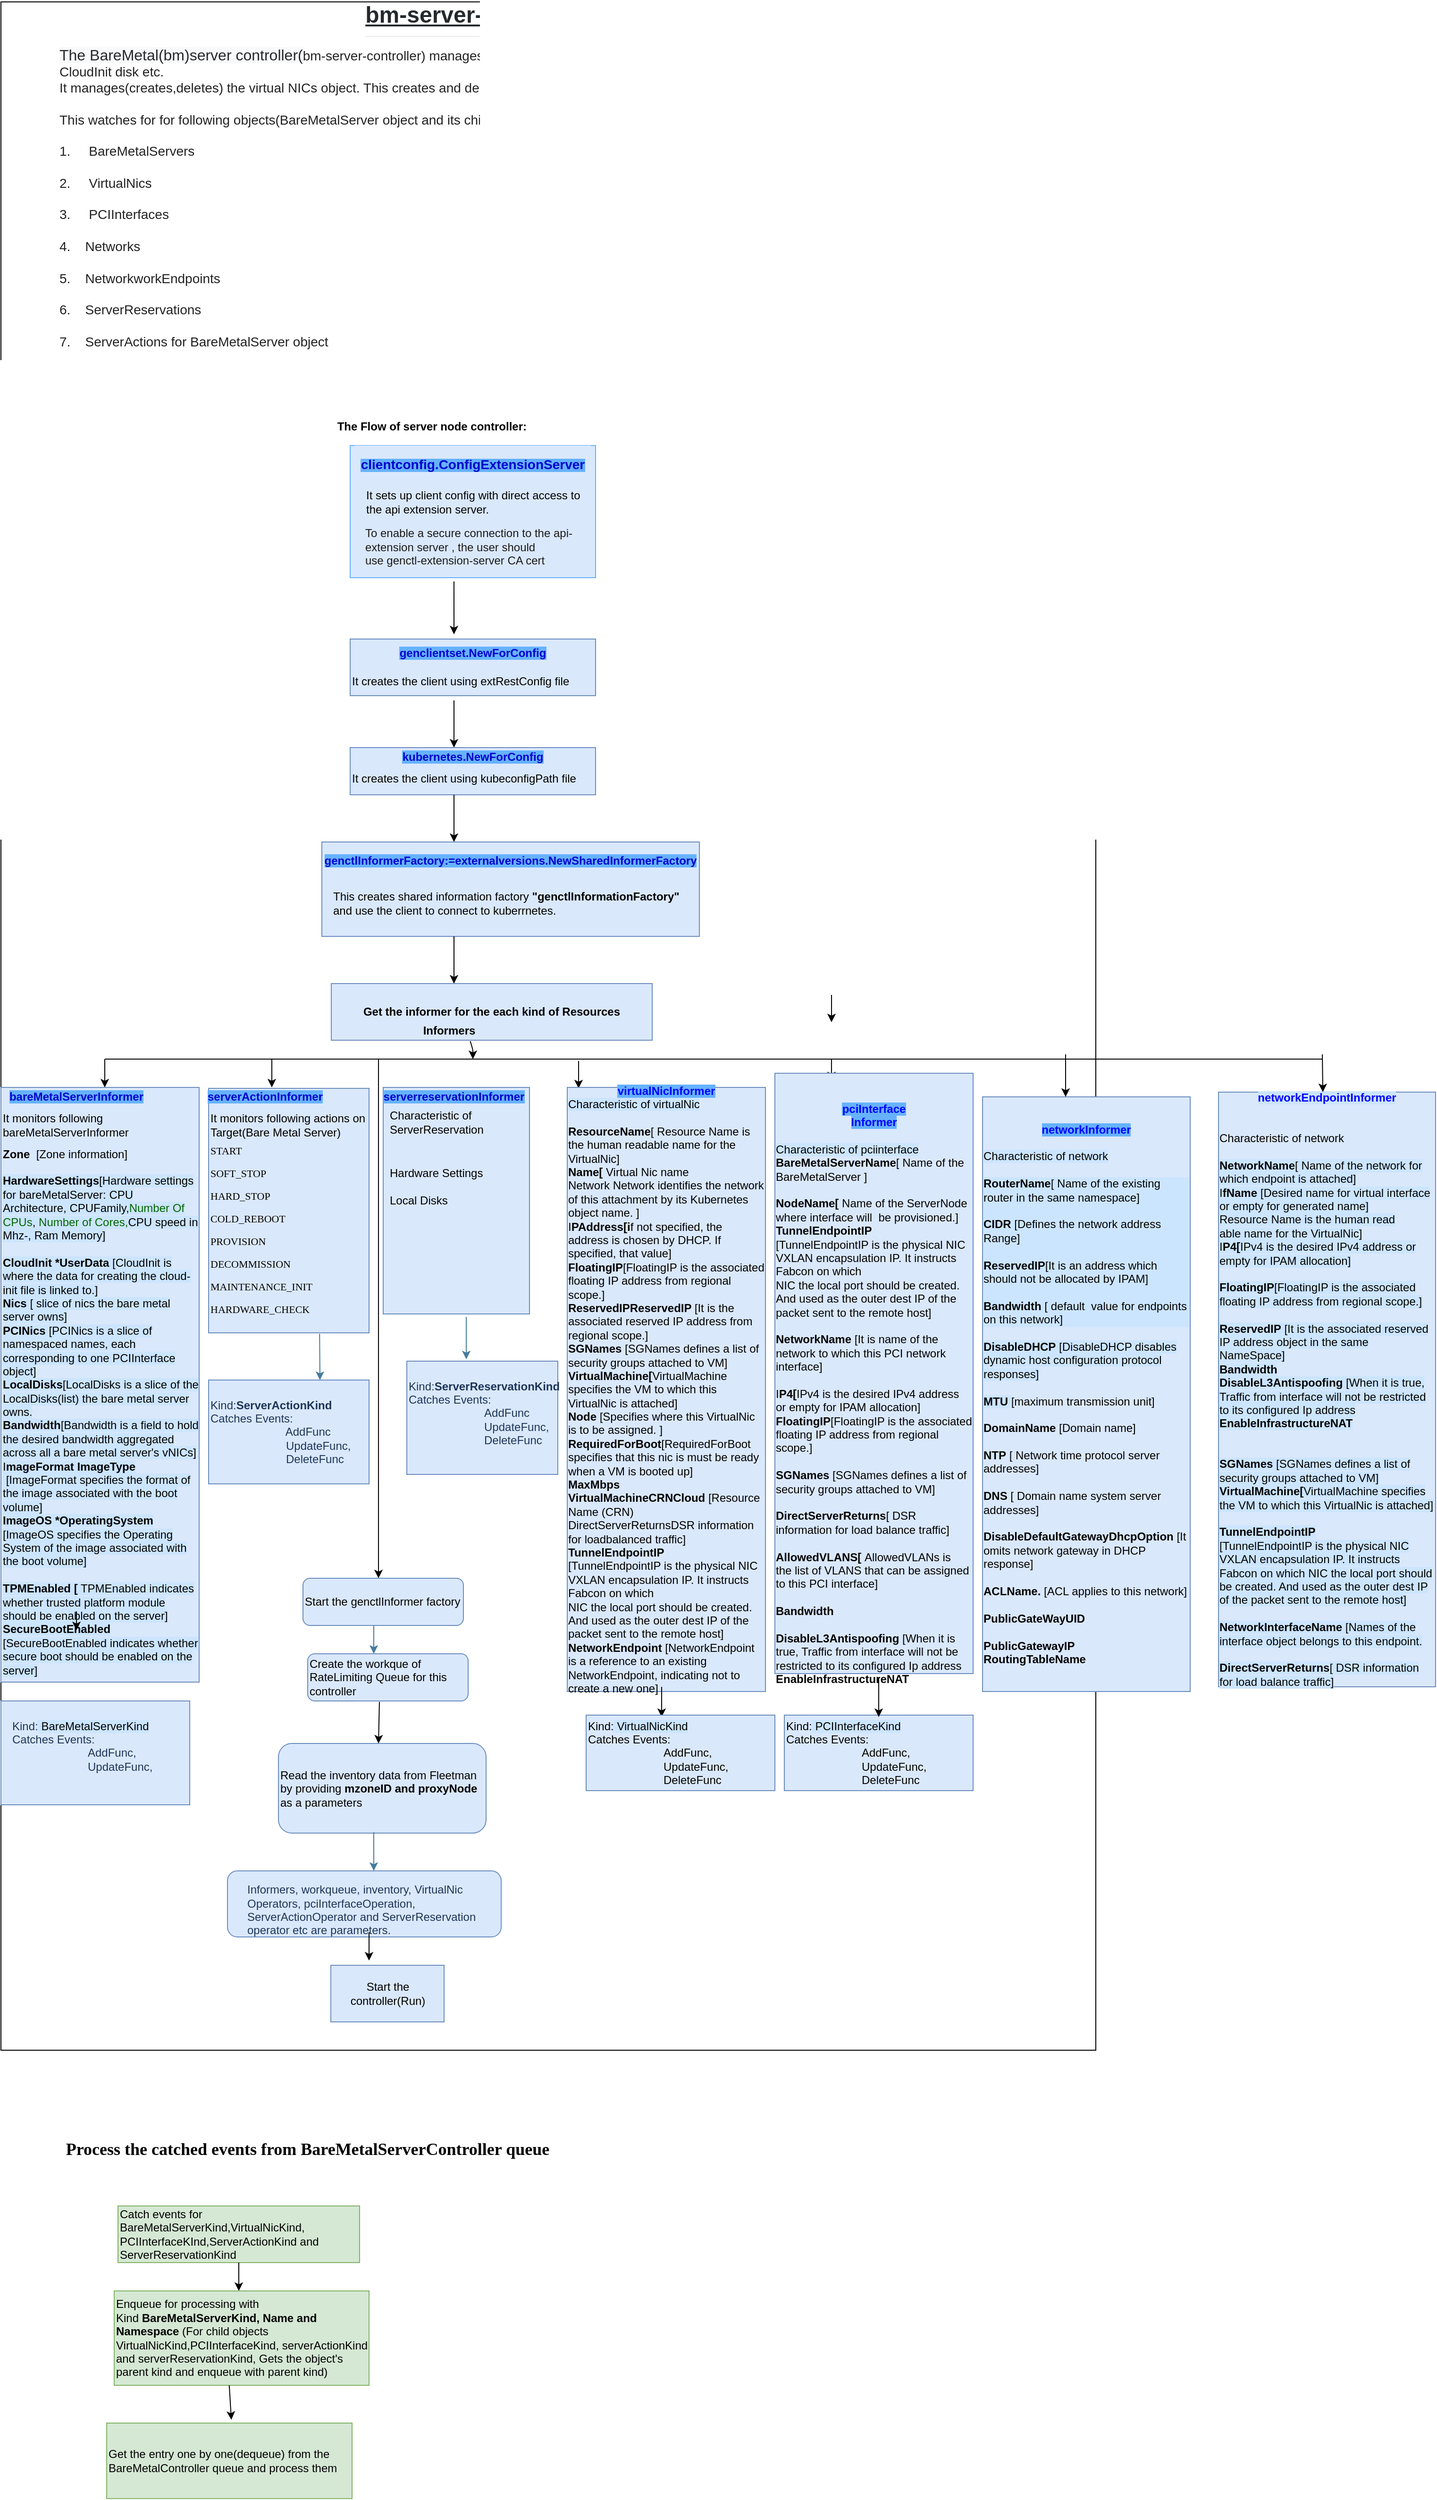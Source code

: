 <mxfile version="13.5.1" type="device" pages="4"><diagram id="YcOrLAXRpMfifdXWpkta" name="overview/Informer"><mxGraphModel dx="1092" dy="842" grid="1" gridSize="10" guides="1" tooltips="1" connect="1" arrows="1" fold="0" page="1" pageScale="1" pageWidth="827" pageHeight="1169" math="0" shadow="0"><root><object label="" id="0"><mxCell/></object><mxCell id="1" parent="0"/><mxCell id="834nnSHPXNT6Nwzkwiio-1" value="" style="group;labelBorderColor=#000000;" parent="1" vertex="1" connectable="0"><mxGeometry x="40" y="240" width="1160" height="2180" as="geometry"/></mxCell><mxCell id="HspTAFbgP3UVafE-Kk3l-1" value="" style="group" parent="834nnSHPXNT6Nwzkwiio-1" vertex="1" connectable="0"><mxGeometry y="-65" width="1160" height="2170" as="geometry"/></mxCell><mxCell id="EYsY_Pjj6O_VWphNAL0y-1" value="" style="group;strokeColor=#000000;" parent="HspTAFbgP3UVafE-Kk3l-1" vertex="1" connectable="0"><mxGeometry width="1160" height="2170" as="geometry"/></mxCell><mxCell id="khmB7L_3SWIsFIXb9oSr-8" value="" style="rounded=0;whiteSpace=wrap;html=1;strokeColor=#6c8ebf;fillColor=#dae8fc;" vertex="1" parent="EYsY_Pjj6O_VWphNAL0y-1"><mxGeometry x="405" y="1150" width="155" height="240" as="geometry"/></mxCell><mxCell id="_LxHTjAEM7VRRgNa2DmN-24" value="" style="rounded=0;whiteSpace=wrap;html=1;strokeColor=#66B2FF;fillColor=#DAE8FC;" parent="EYsY_Pjj6O_VWphNAL0y-1" vertex="1"><mxGeometry x="370" y="470" width="260" height="140" as="geometry"/></mxCell><mxCell id="_LxHTjAEM7VRRgNa2DmN-1" value="&lt;h1 style=&quot;box-sizing: border-box ; margin-right: 0px ; margin-bottom: 16px ; margin-left: 0px ; line-height: 1.25 ; padding-bottom: 0.3em ; border-bottom: 1px solid rgb(234 , 236 , 239) ; color: rgb(36 , 41 , 46) ; font-family: , &amp;#34;blinkmacsystemfont&amp;#34; , &amp;#34;segoe ui&amp;#34; , &amp;#34;helvetica&amp;#34; , &amp;#34;arial&amp;#34; , sans-serif , &amp;#34;apple color emoji&amp;#34; , &amp;#34;segoe ui emoji&amp;#34; ; margin-top: 0px&quot;&gt;&lt;u&gt;bm-server-controller&lt;/u&gt;&lt;/h1&gt;&lt;p style=&quot;box-sizing: border-box ; margin-top: 0px ; color: rgb(36 , 41 , 46) ; font-family: , &amp;#34;blinkmacsystemfont&amp;#34; , &amp;#34;segoe ui&amp;#34; , &amp;#34;helvetica&amp;#34; , &amp;#34;arial&amp;#34; , sans-serif , &amp;#34;apple color emoji&amp;#34; , &amp;#34;segoe ui emoji&amp;#34; ; font-size: 16px ; margin-bottom: 0px&quot;&gt;&lt;br&gt;&lt;/p&gt;" style="text;html=1;align=center;verticalAlign=middle;resizable=0;points=[];autosize=1;" parent="EYsY_Pjj6O_VWphNAL0y-1" vertex="1"><mxGeometry x="378" width="250" height="70" as="geometry"/></mxCell><mxCell id="_LxHTjAEM7VRRgNa2DmN-2" value="&lt;span style=&quot;color: rgb(23 , 43 , 77) ; font-size: 14px ; font-style: normal ; font-weight: normal ; letter-spacing: normal ; text-indent: 0px ; text-transform: none ; word-spacing: 0px ; background-color: rgb(255 , 255 , 255) ; text-decoration: none ; display: inline ; float: none&quot;&gt;&lt;span style=&quot;color: rgb(36 , 41 , 46) ; font-size: 16px ; text-align: center ; background-color: rgb(248 , 249 , 250)&quot;&gt;The BareMetal(bm)server controller(&lt;/span&gt;&lt;span style=&quot;color: rgb(34 , 34 , 34) ; font-family: , &amp;#34;blinkmacsystemfont&amp;#34; , &amp;#34;segoe ui&amp;#34; , &amp;#34;roboto&amp;#34; , &amp;#34;oxygen&amp;#34; , &amp;#34;ubuntu&amp;#34; , &amp;#34;fira sans&amp;#34; , &amp;#34;droid sans&amp;#34; , &amp;#34;helvetica neue&amp;#34; , sans-serif&quot;&gt;bm-server-controller) manages the BMServer object's child components /sub objects such as VNICs, &lt;br&gt;CloudInit disk etc.&lt;br&gt;It manages(creates,deletes) the virtual NICs object. This creates and deletes the ServerReservation for the BareMetalServer.&amp;nbsp;&lt;br&gt;&lt;br&gt;This watches for for following objects(BareMetalServer object and its child objects)&lt;br&gt;&lt;br&gt;1.&amp;nbsp; &amp;nbsp; &amp;nbsp;BareMetalServers&lt;br&gt;&lt;br&gt;2.&amp;nbsp; &amp;nbsp; &amp;nbsp;VirtualNics&lt;br&gt;&lt;br&gt;3.&amp;nbsp; &amp;nbsp; &amp;nbsp;PCIInterfaces&lt;br&gt;&lt;br&gt;4.&amp;nbsp; &amp;nbsp; Networks&lt;br&gt;&lt;br&gt;5.&amp;nbsp; &amp;nbsp; NetworkworkEndpoints&lt;br&gt;&lt;br&gt;6.&amp;nbsp; &amp;nbsp; ServerReservations&lt;br&gt;&lt;br&gt;7.&amp;nbsp; &amp;nbsp; ServerActions for BareMetalServer object&lt;br&gt;&lt;/span&gt;&lt;/span&gt;" style="text;whiteSpace=wrap;html=1;" parent="EYsY_Pjj6O_VWphNAL0y-1" vertex="1"><mxGeometry x="60" y="40" width="980" height="310" as="geometry"/></mxCell><mxCell id="_LxHTjAEM7VRRgNa2DmN-14" value="&lt;span style=&quot;font-family: &amp;#34;helvetica&amp;#34; ; text-align: left ; background-color: rgb(102 , 178 , 255)&quot;&gt;&lt;b style=&quot;font-size: 14px&quot;&gt;&lt;font color=&quot;#0000cc&quot; style=&quot;font-size: 14px&quot;&gt;clientconfig.&lt;span class=&quot;pl-c1&quot; style=&quot;box-sizing: border-box&quot;&gt;ConfigExtensionServer&lt;/span&gt;&lt;/font&gt;&lt;/b&gt;&lt;/span&gt;" style="text;html=1;align=center;verticalAlign=middle;whiteSpace=wrap;rounded=0;fillColor=#DAE8FC;" parent="EYsY_Pjj6O_VWphNAL0y-1" vertex="1"><mxGeometry x="375" y="470" width="250" height="40" as="geometry"/></mxCell><mxCell id="_LxHTjAEM7VRRgNa2DmN-15" value="&lt;div style=&quot;font-size: 12px ; font-style: normal ; font-weight: 400 ; letter-spacing: normal ; text-align: left ; text-indent: 0px ; text-transform: none ; word-spacing: 0px ; font-family: &amp;#34;helvetica&amp;#34;&quot;&gt;&lt;br&gt;&lt;/div&gt;&lt;span style=&quot;font-size: 12px ; font-style: normal ; font-weight: 400 ; letter-spacing: normal ; text-indent: 0px ; text-transform: none ; word-spacing: 0px ; font-family: &amp;#34;helvetica&amp;#34; ; text-align: center ; display: inline ; float: none ; background-color: rgb(102 , 178 , 255)&quot;&gt;&lt;font color=&quot;#1a1a1a&quot;&gt;&lt;div style=&quot;text-align: left&quot;&gt;To enable a secure connection to the api-extension server , the user should use&amp;nbsp;genctl-extension-server CA cert&lt;br&gt;&lt;/div&gt;&lt;/font&gt;&lt;/span&gt;" style="text;html=1;strokeColor=none;fillColor=none;align=center;verticalAlign=middle;whiteSpace=wrap;rounded=0;" parent="EYsY_Pjj6O_VWphNAL0y-1" vertex="1"><mxGeometry x="385" y="540" width="230" height="60" as="geometry"/></mxCell><mxCell id="_LxHTjAEM7VRRgNa2DmN-17" value="It sets up client config with direct access to the api extension server." style="text;html=1;strokeColor=none;fillColor=none;align=left;verticalAlign=middle;whiteSpace=wrap;rounded=0;" parent="EYsY_Pjj6O_VWphNAL0y-1" vertex="1"><mxGeometry x="385" y="520" width="230" height="20" as="geometry"/></mxCell><mxCell id="_LxHTjAEM7VRRgNa2DmN-25" value="" style="endArrow=classic;html=1;exitX=0.423;exitY=1.029;exitDx=0;exitDy=0;exitPerimeter=0;" parent="EYsY_Pjj6O_VWphNAL0y-1" source="_LxHTjAEM7VRRgNa2DmN-24" edge="1"><mxGeometry width="50" height="50" relative="1" as="geometry"><mxPoint x="520" y="650" as="sourcePoint"/><mxPoint x="480" y="670" as="targetPoint"/><Array as="points"><mxPoint x="480" y="660"/></Array></mxGeometry></mxCell><mxCell id="_LxHTjAEM7VRRgNa2DmN-33" value="" style="rounded=0;whiteSpace=wrap;html=1;strokeColor=#6c8ebf;fillColor=#dae8fc;" parent="EYsY_Pjj6O_VWphNAL0y-1" vertex="1"><mxGeometry x="370" y="675" width="260" height="60" as="geometry"/></mxCell><mxCell id="_LxHTjAEM7VRRgNa2DmN-35" value="&lt;b style=&quot;color: rgb(0 , 0 , 204) ; font-family: &amp;#34;helvetica&amp;#34; ; font-size: 12px ; font-style: normal ; letter-spacing: normal ; text-align: center ; text-indent: 0px ; text-transform: none ; word-spacing: 0px ; background-color: rgb(102 , 178 , 255)&quot;&gt;genclientset.&lt;span class=&quot;pl-c1&quot; style=&quot;box-sizing: border-box&quot;&gt;NewForConfig&lt;/span&gt;&lt;/b&gt;" style="text;html=1;strokeColor=none;fillColor=none;align=center;verticalAlign=middle;whiteSpace=wrap;rounded=0;" parent="EYsY_Pjj6O_VWphNAL0y-1" vertex="1"><mxGeometry x="380" y="680" width="240" height="20" as="geometry"/></mxCell><mxCell id="_LxHTjAEM7VRRgNa2DmN-37" value="&lt;span&gt;It creates the client using extRestConfig file&amp;nbsp;&lt;/span&gt;" style="text;html=1;strokeColor=none;fillColor=none;align=left;verticalAlign=middle;whiteSpace=wrap;rounded=0;" parent="EYsY_Pjj6O_VWphNAL0y-1" vertex="1"><mxGeometry x="370" y="710" width="260" height="20" as="geometry"/></mxCell><mxCell id="_LxHTjAEM7VRRgNa2DmN-40" value="" style="endArrow=classic;html=1;" parent="EYsY_Pjj6O_VWphNAL0y-1" edge="1"><mxGeometry width="50" height="50" relative="1" as="geometry"><mxPoint x="480" y="740" as="sourcePoint"/><mxPoint x="480" y="790" as="targetPoint"/></mxGeometry></mxCell><mxCell id="_LxHTjAEM7VRRgNa2DmN-41" value="" style="rounded=0;whiteSpace=wrap;html=1;strokeColor=#6c8ebf;fillColor=#dae8fc;" parent="EYsY_Pjj6O_VWphNAL0y-1" vertex="1"><mxGeometry x="370" y="790" width="260" height="50" as="geometry"/></mxCell><mxCell id="_LxHTjAEM7VRRgNa2DmN-42" value="&lt;b style=&quot;color: rgb(0 , 0 , 204) ; font-family: &amp;#34;helvetica&amp;#34; ; font-size: 12px ; font-style: normal ; letter-spacing: normal ; text-align: center ; text-indent: 0px ; text-transform: none ; word-spacing: 0px ; background-color: rgb(102 , 178 , 255)&quot;&gt;kubernetes.&lt;span class=&quot;pl-c1&quot; style=&quot;box-sizing: border-box&quot;&gt;NewForConfig&lt;/span&gt;&lt;/b&gt;" style="text;html=1;strokeColor=none;fillColor=none;align=center;verticalAlign=middle;whiteSpace=wrap;rounded=0;" parent="EYsY_Pjj6O_VWphNAL0y-1" vertex="1"><mxGeometry x="380" y="790" width="240" height="20" as="geometry"/></mxCell><mxCell id="_LxHTjAEM7VRRgNa2DmN-43" value="&lt;span&gt;It creates the client using kubeconfigPath&amp;nbsp;&lt;/span&gt;&lt;span&gt;file&amp;nbsp;&lt;/span&gt;" style="text;html=1;strokeColor=none;fillColor=none;align=left;verticalAlign=middle;whiteSpace=wrap;rounded=0;" parent="EYsY_Pjj6O_VWphNAL0y-1" vertex="1"><mxGeometry x="370" y="810" width="270" height="25" as="geometry"/></mxCell><mxCell id="_LxHTjAEM7VRRgNa2DmN-53" value="&lt;b&gt;The Flow of server node controller:&amp;nbsp;&amp;nbsp;&lt;/b&gt;" style="text;html=1;strokeColor=none;fillColor=none;align=center;verticalAlign=middle;whiteSpace=wrap;rounded=0;" parent="EYsY_Pjj6O_VWphNAL0y-1" vertex="1"><mxGeometry x="170" y="440" width="580" height="20" as="geometry"/></mxCell><mxCell id="_LxHTjAEM7VRRgNa2DmN-56" value="" style="rounded=0;whiteSpace=wrap;html=1;strokeColor=#6c8ebf;fillColor=#dae8fc;" parent="EYsY_Pjj6O_VWphNAL0y-1" vertex="1"><mxGeometry x="340" y="890" width="400" height="100" as="geometry"/></mxCell><mxCell id="_LxHTjAEM7VRRgNa2DmN-58" value="&lt;div style=&quot;text-align: left&quot;&gt;&lt;span style=&quot;background-color: rgb(102 , 178 , 255)&quot;&gt;&lt;font color=&quot;#0000cc&quot;&gt;&lt;b&gt;&lt;span class=&quot;pl-smi&quot; style=&quot;box-sizing: border-box&quot;&gt;genctlInformerFactory:=&lt;/span&gt;externalversions.&lt;span class=&quot;pl-c1&quot; style=&quot;box-sizing: border-box&quot;&gt;NewSharedInformerFactory&lt;/span&gt;&lt;/b&gt;&lt;/font&gt;&lt;/span&gt;&lt;/div&gt;" style="text;html=1;strokeColor=none;fillColor=none;align=center;verticalAlign=middle;whiteSpace=wrap;rounded=0;" parent="EYsY_Pjj6O_VWphNAL0y-1" vertex="1"><mxGeometry x="360" y="900" width="360" height="20" as="geometry"/></mxCell><mxCell id="_LxHTjAEM7VRRgNa2DmN-59" value="" style="endArrow=classic;html=1;" parent="EYsY_Pjj6O_VWphNAL0y-1" edge="1"><mxGeometry width="50" height="50" relative="1" as="geometry"><mxPoint x="480" y="840" as="sourcePoint"/><mxPoint x="480" y="890" as="targetPoint"/></mxGeometry></mxCell><mxCell id="_LxHTjAEM7VRRgNa2DmN-64" value="This creates shared information factory &lt;b&gt;&quot;genctlInformationFactory&quot; &lt;/b&gt;and use the client to connect to kuberrnetes." style="text;html=1;strokeColor=none;fillColor=none;align=left;verticalAlign=middle;whiteSpace=wrap;rounded=0;" parent="EYsY_Pjj6O_VWphNAL0y-1" vertex="1"><mxGeometry x="350" y="950" width="380" height="10" as="geometry"/></mxCell><mxCell id="_LxHTjAEM7VRRgNa2DmN-71" value="&lt;b&gt;Get the informer for the each kind of Resources&lt;/b&gt;" style="rounded=0;whiteSpace=wrap;html=1;strokeColor=#6c8ebf;fillColor=#dae8fc;" parent="EYsY_Pjj6O_VWphNAL0y-1" vertex="1"><mxGeometry x="350" y="1040" width="340" height="60" as="geometry"/></mxCell><mxCell id="_LxHTjAEM7VRRgNa2DmN-72" value="&lt;br&gt;&lt;p class=&quot;p1&quot; style=&quot;margin: 0px ; font-stretch: normal ; font-size: 11px ; line-height: normal ; font-family: &amp;#34;menlo&amp;#34;&quot;&gt;&lt;span class=&quot;s1&quot;&gt;&lt;br&gt;&lt;/span&gt;&lt;/p&gt;&lt;p class=&quot;p1&quot; style=&quot;margin: 0px ; font-stretch: normal ; font-size: 11px ; line-height: normal ; font-family: &amp;#34;menlo&amp;#34;&quot;&gt;&lt;span class=&quot;s1&quot;&gt;&lt;br&gt;&lt;/span&gt;&lt;/p&gt;&lt;p class=&quot;p1&quot; style=&quot;margin: 0px ; font-stretch: normal ; font-size: 11px ; line-height: normal ; font-family: &amp;#34;menlo&amp;#34;&quot;&gt;&lt;span class=&quot;s1&quot;&gt;START&lt;/span&gt;&lt;/p&gt;&lt;p class=&quot;p1&quot; style=&quot;margin: 0px ; font-stretch: normal ; font-size: 11px ; line-height: normal ; font-family: &amp;#34;menlo&amp;#34;&quot;&gt;&lt;span class=&quot;s1&quot;&gt;&lt;br&gt;&lt;/span&gt;&lt;/p&gt;&lt;p class=&quot;p1&quot; style=&quot;margin: 0px ; font-stretch: normal ; font-size: 11px ; line-height: normal ; font-family: &amp;#34;menlo&amp;#34;&quot;&gt;&lt;span class=&quot;s1&quot;&gt;SOFT_STOP&lt;/span&gt;&lt;/p&gt;&lt;p class=&quot;p1&quot; style=&quot;margin: 0px ; font-stretch: normal ; font-size: 11px ; line-height: normal ; font-family: &amp;#34;menlo&amp;#34;&quot;&gt;&lt;span class=&quot;s1&quot;&gt;&lt;br&gt;&lt;/span&gt;&lt;/p&gt;&lt;p class=&quot;p1&quot; style=&quot;margin: 0px ; font-stretch: normal ; font-size: 11px ; line-height: normal ; font-family: &amp;#34;menlo&amp;#34;&quot;&gt;&lt;span class=&quot;s1&quot;&gt;HARD_STOP&lt;/span&gt;&lt;/p&gt;&lt;p class=&quot;p1&quot; style=&quot;margin: 0px ; font-stretch: normal ; font-size: 11px ; line-height: normal ; font-family: &amp;#34;menlo&amp;#34;&quot;&gt;&lt;span class=&quot;s1&quot;&gt;&lt;br&gt;&lt;/span&gt;&lt;/p&gt;&lt;p class=&quot;p1&quot; style=&quot;margin: 0px ; font-stretch: normal ; font-size: 11px ; line-height: normal ; font-family: &amp;#34;menlo&amp;#34;&quot;&gt;&lt;span class=&quot;s1&quot;&gt;COLD_REBOOT&lt;/span&gt;&lt;/p&gt;&lt;p class=&quot;p1&quot; style=&quot;margin: 0px ; font-stretch: normal ; font-size: 11px ; line-height: normal ; font-family: &amp;#34;menlo&amp;#34;&quot;&gt;&lt;span class=&quot;s1&quot;&gt;&lt;br&gt;&lt;/span&gt;&lt;/p&gt;&lt;p class=&quot;p1&quot; style=&quot;margin: 0px ; font-stretch: normal ; font-size: 11px ; line-height: normal ; font-family: &amp;#34;menlo&amp;#34;&quot;&gt;&lt;span class=&quot;s1&quot;&gt;PROVISION&lt;/span&gt;&lt;/p&gt;&lt;p class=&quot;p1&quot; style=&quot;margin: 0px ; font-stretch: normal ; font-size: 11px ; line-height: normal ; font-family: &amp;#34;menlo&amp;#34;&quot;&gt;&lt;span class=&quot;s1&quot;&gt;&lt;br&gt;&lt;/span&gt;&lt;/p&gt;&lt;p class=&quot;p1&quot; style=&quot;margin: 0px ; font-stretch: normal ; font-size: 11px ; line-height: normal ; font-family: &amp;#34;menlo&amp;#34;&quot;&gt;&lt;span class=&quot;s1&quot;&gt;DECOMMISSION&lt;/span&gt;&lt;/p&gt;&lt;p class=&quot;p1&quot; style=&quot;margin: 0px ; font-stretch: normal ; font-size: 11px ; line-height: normal ; font-family: &amp;#34;menlo&amp;#34;&quot;&gt;&lt;span class=&quot;s1&quot;&gt;&lt;br&gt;&lt;/span&gt;&lt;/p&gt;&lt;p class=&quot;p1&quot; style=&quot;margin: 0px ; font-stretch: normal ; font-size: 11px ; line-height: normal ; font-family: &amp;#34;menlo&amp;#34;&quot;&gt;&lt;span class=&quot;s1&quot;&gt;MAINTENANCE_INIT&lt;/span&gt;&lt;/p&gt;&lt;p class=&quot;p1&quot; style=&quot;margin: 0px ; font-stretch: normal ; font-size: 11px ; line-height: normal ; font-family: &amp;#34;menlo&amp;#34;&quot;&gt;&lt;span class=&quot;s1&quot;&gt;&lt;br&gt;&lt;/span&gt;&lt;/p&gt;&lt;p class=&quot;p1&quot; style=&quot;margin: 0px ; font-stretch: normal ; font-size: 11px ; line-height: normal ; font-family: &amp;#34;menlo&amp;#34;&quot;&gt;&lt;span class=&quot;s1&quot;&gt;HARDWARE_CHECK&lt;/span&gt;&lt;/p&gt;" style="rounded=0;whiteSpace=wrap;html=1;strokeColor=#6c8ebf;fillColor=#dae8fc;align=left;" parent="EYsY_Pjj6O_VWphNAL0y-1" vertex="1"><mxGeometry x="220" y="1151" width="170" height="259" as="geometry"/></mxCell><mxCell id="_LxHTjAEM7VRRgNa2DmN-73" value="&lt;br&gt;&lt;br&gt;&lt;br&gt;&lt;br&gt;Zone&lt;span style=&quot;font-weight: normal&quot;&gt;&amp;nbsp; [Zone information]&lt;br&gt;&lt;/span&gt;&lt;br&gt;&lt;span style=&quot;background-color: rgb(204 , 229 , 255)&quot;&gt;HardwareSettings&lt;span style=&quot;font-weight: normal&quot;&gt;[Hardware settings for bareMetalServer: CPU Architecture, CPUFamily,&lt;/span&gt;&lt;font color=&quot;#006600&quot; style=&quot;font-weight: normal&quot;&gt;Number Of CPUs&lt;/font&gt;&lt;span style=&quot;font-weight: normal&quot;&gt;,&lt;/span&gt;&lt;font color=&quot;#006600&quot; style=&quot;font-weight: normal&quot;&gt; Number of Cores,&lt;/font&gt;&lt;span style=&quot;font-weight: normal&quot;&gt;CPU speed in Mhz-, Ram Memory]&lt;/span&gt;&lt;br&gt;&lt;/span&gt;&lt;br&gt;&lt;span style=&quot;background-color: rgb(204 , 229 , 255)&quot;&gt;&lt;span class=&quot;pl-c1&quot; style=&quot;box-sizing: border-box&quot;&gt;CloudInit&lt;/span&gt; &lt;span class=&quot;pl-c1&quot; style=&quot;box-sizing: border-box&quot;&gt;*&lt;/span&gt;&lt;span class=&quot;pl-smi&quot; style=&quot;box-sizing: border-box&quot;&gt;UserData &lt;/span&gt;&lt;span class=&quot;pl-smi&quot; style=&quot;box-sizing: border-box ; font-weight: normal&quot;&gt;[&lt;/span&gt;&lt;span style=&quot;font-weight: normal&quot;&gt;CloudInit is where the data for creating the cloud-init file is linked to.]&lt;br&gt;&lt;/span&gt;Nics &lt;span style=&quot;font-weight: normal&quot;&gt;[&amp;nbsp;slice of nics the bare metal server owns]&lt;br&gt;&lt;/span&gt;PCINics&lt;span style=&quot;font-weight: normal&quot;&gt; [&lt;/span&gt;&lt;span style=&quot;font-weight: normal&quot;&gt;PCINics is a slice of namespaced names, each corresponding to one PCIInterface object]&lt;br&gt;&lt;/span&gt;LocalDisks&lt;span style=&quot;font-weight: normal&quot;&gt;[&lt;/span&gt;&lt;span style=&quot;font-weight: normal&quot;&gt;LocalDisks is a slice of the LocalDisks(list) the bare metal server owns.&lt;br&gt;&lt;/span&gt;Bandwidth&lt;span style=&quot;font-weight: normal&quot;&gt;[&lt;/span&gt;&lt;span style=&quot;font-weight: normal&quot;&gt;Bandwidth is a field to hold the desired bandwidth aggregated across all a bare metal server's vNICs]&lt;br&gt;&lt;/span&gt;&lt;span class=&quot;pl-c1&quot; style=&quot;box-sizing: border-box ; font-weight: normal&quot;&gt;I&lt;/span&gt;&lt;span class=&quot;pl-c1&quot; style=&quot;box-sizing: border-box&quot;&gt;mageFormat&lt;/span&gt; &lt;span class=&quot;pl-smi&quot; style=&quot;box-sizing: border-box&quot;&gt;ImageType&lt;br&gt;&lt;/span&gt;&lt;span style=&quot;font-weight: normal&quot;&gt;&amp;nbsp;[&lt;/span&gt;&lt;span style=&quot;font-weight: normal&quot;&gt;ImageFormat specifies the format of the image associated with the boot volume]&lt;br&gt;&lt;/span&gt;&lt;span class=&quot;pl-c1&quot; style=&quot;box-sizing: border-box&quot;&gt;ImageOS&lt;/span&gt; &lt;span class=&quot;pl-c1&quot; style=&quot;box-sizing: border-box&quot;&gt;*&lt;/span&gt;&lt;span class=&quot;pl-smi&quot; style=&quot;box-sizing: border-box&quot;&gt;OperatingSystem&lt;br&gt;&lt;/span&gt;&lt;span class=&quot;pl-smi&quot; style=&quot;box-sizing: border-box ; font-weight: normal&quot;&gt;[&lt;/span&gt;&lt;span style=&quot;font-weight: normal&quot;&gt;ImageOS specifies the Operating System of the image associated with the boot volume]&lt;/span&gt;&lt;span style=&quot;font-weight: normal&quot;&gt;&lt;br&gt;&lt;/span&gt;&lt;span style=&quot;font-weight: normal&quot;&gt;&lt;br&gt;&lt;/span&gt;&lt;span class=&quot;pl-c1&quot; style=&quot;box-sizing: border-box&quot;&gt;TPMEnabled&lt;/span&gt;&amp;nbsp;[&lt;span style=&quot;font-weight: normal&quot;&gt; TPMEnabled indicates whether trusted platform module should be enabled on the server]&lt;br&gt;&lt;/span&gt;SecureBootEnabled&lt;br&gt;&lt;span style=&quot;font-weight: normal&quot;&gt;[&lt;/span&gt;&lt;span style=&quot;font-weight: normal&quot;&gt;SecureBootEnabled indicates whether secure boot should be enabled on the server]&lt;/span&gt;&lt;/span&gt;&lt;span style=&quot;font-weight: normal&quot;&gt;&lt;span style=&quot;color: rgb(106 , 115 , 125) ; background-color: rgb(255 , 255 , 255)&quot;&gt;&lt;br&gt;&lt;/span&gt;&lt;/span&gt;" style="rounded=0;whiteSpace=wrap;html=1;strokeColor=#6c8ebf;fillColor=#dae8fc;align=left;fontStyle=1" parent="EYsY_Pjj6O_VWphNAL0y-1" vertex="1"><mxGeometry y="1150" width="210" height="630" as="geometry"/></mxCell><mxCell id="_LxHTjAEM7VRRgNa2DmN-75" value="" style="endArrow=classic;html=1;" parent="EYsY_Pjj6O_VWphNAL0y-1" edge="1"><mxGeometry width="50" height="50" relative="1" as="geometry"><mxPoint x="480" y="990" as="sourcePoint"/><mxPoint x="480" y="1040" as="targetPoint"/></mxGeometry></mxCell><mxCell id="_LxHTjAEM7VRRgNa2DmN-84" value="" style="endArrow=classic;html=1;exitX=0.433;exitY=1.017;exitDx=0;exitDy=0;exitPerimeter=0;" parent="EYsY_Pjj6O_VWphNAL0y-1" source="_LxHTjAEM7VRRgNa2DmN-71" edge="1"><mxGeometry width="50" height="50" relative="1" as="geometry"><mxPoint x="470" y="1150" as="sourcePoint"/><mxPoint x="500" y="1120" as="targetPoint"/><Array as="points"><mxPoint x="500" y="1110"/></Array></mxGeometry></mxCell><mxCell id="_LxHTjAEM7VRRgNa2DmN-86" value="" style="endArrow=none;html=1;" parent="EYsY_Pjj6O_VWphNAL0y-1" edge="1"><mxGeometry width="50" height="50" relative="1" as="geometry"><mxPoint x="110" y="1120" as="sourcePoint"/><mxPoint x="1400" y="1120" as="targetPoint"/></mxGeometry></mxCell><mxCell id="_LxHTjAEM7VRRgNa2DmN-89" value="" style="endArrow=classic;html=1;" parent="EYsY_Pjj6O_VWphNAL0y-1" edge="1"><mxGeometry width="50" height="50" relative="1" as="geometry"><mxPoint x="287" y="1120" as="sourcePoint"/><mxPoint x="287" y="1150" as="targetPoint"/></mxGeometry></mxCell><mxCell id="_LxHTjAEM7VRRgNa2DmN-91" value="" style="endArrow=classic;html=1;" parent="EYsY_Pjj6O_VWphNAL0y-1" edge="1"><mxGeometry width="50" height="50" relative="1" as="geometry"><mxPoint x="110" y="1120" as="sourcePoint"/><mxPoint x="110" y="1150" as="targetPoint"/></mxGeometry></mxCell><mxCell id="_LxHTjAEM7VRRgNa2DmN-92" value="" style="endArrow=classic;html=1;" parent="EYsY_Pjj6O_VWphNAL0y-1" edge="1"><mxGeometry width="50" height="50" relative="1" as="geometry"><mxPoint x="612" y="1122" as="sourcePoint"/><mxPoint x="612" y="1151" as="targetPoint"/></mxGeometry></mxCell><mxCell id="_LxHTjAEM7VRRgNa2DmN-93" value="" style="endArrow=classic;html=1;entryX=0.636;entryY=-0.029;entryDx=0;entryDy=0;entryPerimeter=0;" parent="EYsY_Pjj6O_VWphNAL0y-1" edge="1"><mxGeometry width="50" height="50" relative="1" as="geometry"><mxPoint x="880" y="1120" as="sourcePoint"/><mxPoint x="879.92" y="1142.46" as="targetPoint"/></mxGeometry></mxCell><mxCell id="_LxHTjAEM7VRRgNa2DmN-95" value="&lt;font color=&quot;#0000cc&quot; face=&quot;helvetica&quot;&gt;&lt;span style=&quot;background-color: rgb(102 , 178 , 255)&quot;&gt;&lt;b&gt;bareMetalServerInformer&lt;/b&gt;&lt;/span&gt;&lt;/font&gt;" style="text;html=1;strokeColor=none;fillColor=none;align=center;verticalAlign=middle;whiteSpace=wrap;rounded=0;" parent="EYsY_Pjj6O_VWphNAL0y-1" vertex="1"><mxGeometry x="20" y="1150" width="120" height="20" as="geometry"/></mxCell><mxCell id="_LxHTjAEM7VRRgNa2DmN-96" value="&lt;font color=&quot;#0000cc&quot; face=&quot;helvetica&quot;&gt;&lt;span style=&quot;background-color: rgb(102 , 178 , 255)&quot;&gt;&lt;b&gt;serverActionInformer&lt;/b&gt;&lt;/span&gt;&lt;/font&gt;" style="text;html=1;strokeColor=none;fillColor=none;align=center;verticalAlign=middle;whiteSpace=wrap;rounded=0;" parent="EYsY_Pjj6O_VWphNAL0y-1" vertex="1"><mxGeometry x="160" y="1150" width="240" height="20" as="geometry"/></mxCell><mxCell id="_LxHTjAEM7VRRgNa2DmN-97" value="&lt;font color=&quot;#0000cc&quot; face=&quot;helvetica&quot;&gt;&lt;span style=&quot;background-color: rgb(102 , 178 , 255)&quot;&gt;&lt;b&gt;serverreservationInformer&lt;/b&gt;&lt;/span&gt;&lt;/font&gt;" style="text;html=1;strokeColor=none;fillColor=none;align=center;verticalAlign=middle;whiteSpace=wrap;rounded=0;" parent="EYsY_Pjj6O_VWphNAL0y-1" vertex="1"><mxGeometry x="360" y="1150" width="240" height="20" as="geometry"/></mxCell><mxCell id="_LxHTjAEM7VRRgNa2DmN-102" value="It monitors following&amp;nbsp; &lt;br&gt;bareMetalServerInformer" style="text;html=1;strokeColor=none;fillColor=none;align=left;verticalAlign=middle;whiteSpace=wrap;rounded=0;" parent="EYsY_Pjj6O_VWphNAL0y-1" vertex="1"><mxGeometry y="1180" width="220" height="20" as="geometry"/></mxCell><mxCell id="_LxHTjAEM7VRRgNa2DmN-110" style="edgeStyle=orthogonalEdgeStyle;rounded=0;orthogonalLoop=1;jettySize=auto;html=1;exitX=0.5;exitY=1;exitDx=0;exitDy=0;" parent="EYsY_Pjj6O_VWphNAL0y-1" edge="1"><mxGeometry relative="1" as="geometry"><mxPoint x="80" y="1320" as="sourcePoint"/><mxPoint x="80" y="1320" as="targetPoint"/></mxGeometry></mxCell><mxCell id="_LxHTjAEM7VRRgNa2DmN-113" value="It monitors following actions on Target(Bare Metal Server)" style="text;html=1;strokeColor=none;fillColor=none;align=left;verticalAlign=middle;whiteSpace=wrap;rounded=0;" parent="EYsY_Pjj6O_VWphNAL0y-1" vertex="1"><mxGeometry x="220" y="1170" width="230" height="40" as="geometry"/></mxCell><mxCell id="_LxHTjAEM7VRRgNa2DmN-118" value="Characteristic of ServerReservation" style="text;html=1;strokeColor=none;fillColor=none;align=left;verticalAlign=middle;whiteSpace=wrap;rounded=0;" parent="EYsY_Pjj6O_VWphNAL0y-1" vertex="1"><mxGeometry x="410" y="1175" width="160" height="24.55" as="geometry"/></mxCell><mxCell id="_LxHTjAEM7VRRgNa2DmN-120" value="Hardware Settings&lt;br&gt;&lt;br&gt;Local Disks" style="text;html=1;strokeColor=none;fillColor=none;align=left;verticalAlign=middle;whiteSpace=wrap;rounded=0;" parent="EYsY_Pjj6O_VWphNAL0y-1" vertex="1"><mxGeometry x="410" y="1230" width="130" height="50" as="geometry"/></mxCell><mxCell id="_LxHTjAEM7VRRgNa2DmN-124" value="&lt;p class=&quot;p1&quot; style=&quot;margin: 0px ; font-stretch: normal ; line-height: normal ; font-family: &amp;#34;helvetica neue&amp;#34;&quot;&gt;&lt;br&gt;&lt;/p&gt;" style="text;html=1;strokeColor=none;fillColor=none;align=left;verticalAlign=middle;whiteSpace=wrap;rounded=0;" parent="EYsY_Pjj6O_VWphNAL0y-1" vertex="1"><mxGeometry x="830" y="1190" width="200" height="140" as="geometry"/></mxCell><mxCell id="_LxHTjAEM7VRRgNa2DmN-128" value="&lt;b&gt;Informers&lt;/b&gt;" style="text;html=1;strokeColor=none;fillColor=none;align=center;verticalAlign=middle;whiteSpace=wrap;rounded=0;" parent="EYsY_Pjj6O_VWphNAL0y-1" vertex="1"><mxGeometry x="410" y="1080" width="130" height="20" as="geometry"/></mxCell><mxCell id="_LxHTjAEM7VRRgNa2DmN-130" value="" style="endArrow=classic;html=1;" parent="EYsY_Pjj6O_VWphNAL0y-1" edge="1"><mxGeometry width="50" height="50" relative="1" as="geometry"><mxPoint x="400" y="1120" as="sourcePoint"/><mxPoint x="400" y="1670" as="targetPoint"/><Array as="points"><mxPoint x="400" y="1210"/></Array></mxGeometry></mxCell><mxCell id="_LxHTjAEM7VRRgNa2DmN-131" value="Start the genctlInformer factory" style="rounded=1;whiteSpace=wrap;html=1;fillColor=#dae8fc;strokeColor=#6c8ebf;align=left;" parent="EYsY_Pjj6O_VWphNAL0y-1" vertex="1"><mxGeometry x="320" y="1670" width="170" height="50" as="geometry"/></mxCell><mxCell id="_LxHTjAEM7VRRgNa2DmN-133" value="Create the workque of RateLimiting Queue for this controller" style="rounded=1;whiteSpace=wrap;html=1;fillColor=#dae8fc;strokeColor=#6c8ebf;align=left;" parent="EYsY_Pjj6O_VWphNAL0y-1" vertex="1"><mxGeometry x="325" y="1750" width="170" height="50" as="geometry"/></mxCell><mxCell id="_LxHTjAEM7VRRgNa2DmN-21" value="" style="endArrow=classic;html=1;strokeColor=#457B9D;fillColor=#A8DADC;fontColor=#1D3557;" parent="EYsY_Pjj6O_VWphNAL0y-1" edge="1"><mxGeometry width="50" height="50" relative="1" as="geometry"><mxPoint x="650" y="1639.5" as="sourcePoint"/><mxPoint x="730" y="1640" as="targetPoint"/><Array as="points"><mxPoint x="650" y="1639.5"/></Array></mxGeometry></mxCell><mxCell id="_LxHTjAEM7VRRgNa2DmN-32" value="&lt;font face=&quot;helvetica&quot;&gt;Read the inventory data from Fleetman by providing &lt;b&gt;mzoneID and proxyNode &lt;/b&gt;as a parameters&lt;/font&gt;" style="rounded=1;whiteSpace=wrap;html=1;fillColor=#dae8fc;strokeColor=#6c8ebf;align=left;" parent="EYsY_Pjj6O_VWphNAL0y-1" vertex="1"><mxGeometry x="294" y="1845" width="220" height="95" as="geometry"/></mxCell><mxCell id="_LxHTjAEM7VRRgNa2DmN-34" value="" style="endArrow=classic;html=1;strokeColor=#457B9D;fillColor=#A8DADC;fontColor=#1D3557;" parent="EYsY_Pjj6O_VWphNAL0y-1" edge="1"><mxGeometry width="50" height="50" relative="1" as="geometry"><mxPoint x="395" y="1720" as="sourcePoint"/><mxPoint x="395" y="1750" as="targetPoint"/></mxGeometry></mxCell><mxCell id="_LxHTjAEM7VRRgNa2DmN-39" value="" style="rounded=1;whiteSpace=wrap;html=1;sketch=0;strokeColor=#6c8ebf;fillColor=#dae8fc;" parent="EYsY_Pjj6O_VWphNAL0y-1" vertex="1"><mxGeometry x="240" y="1980" width="290" height="70" as="geometry"/></mxCell><mxCell id="_LxHTjAEM7VRRgNa2DmN-45" value="&lt;br&gt;&lt;br&gt;&lt;br&gt;&lt;div style=&quot;text-align: left&quot;&gt;&lt;span&gt;Informers, workqueue, inventory, VirtualNic Operators, pciInterfaceOperation, ServerActionOperator and ServerReservation operator etc are parameters.&lt;/span&gt;&lt;/div&gt;" style="text;html=1;strokeColor=none;fillColor=none;align=center;verticalAlign=middle;whiteSpace=wrap;rounded=0;sketch=0;fontColor=#1D3557;" parent="EYsY_Pjj6O_VWphNAL0y-1" vertex="1"><mxGeometry x="260" y="1970" width="260" height="60" as="geometry"/></mxCell><mxCell id="_LxHTjAEM7VRRgNa2DmN-51" value="" style="endArrow=classic;html=1;strokeColor=#457B9D;fillColor=#A8DADC;fontColor=#1D3557;exitX=0.459;exitY=0.989;exitDx=0;exitDy=0;exitPerimeter=0;" parent="EYsY_Pjj6O_VWphNAL0y-1" source="_LxHTjAEM7VRRgNa2DmN-32" edge="1"><mxGeometry width="50" height="50" relative="1" as="geometry"><mxPoint x="650" y="2380" as="sourcePoint"/><mxPoint x="395" y="1980" as="targetPoint"/></mxGeometry></mxCell><mxCell id="_LxHTjAEM7VRRgNa2DmN-52" value="Start the controller(Run)" style="rounded=0;whiteSpace=wrap;html=1;sketch=0;strokeColor=#6c8ebf;fillColor=#dae8fc;" parent="EYsY_Pjj6O_VWphNAL0y-1" vertex="1"><mxGeometry x="349.5" y="2080" width="120" height="60" as="geometry"/></mxCell><mxCell id="_LxHTjAEM7VRRgNa2DmN-67" value="" style="rounded=0;whiteSpace=wrap;html=1;sketch=0;strokeColor=#6c8ebf;fillColor=#dae8fc;" parent="EYsY_Pjj6O_VWphNAL0y-1" vertex="1"><mxGeometry y="1800" width="200" height="110" as="geometry"/></mxCell><mxCell id="_LxHTjAEM7VRRgNa2DmN-70" value="Kind:&lt;font color=&quot;#000000&quot; style=&quot;background-color: rgb(204 , 229 , 255)&quot;&gt; BareMetalServerKind&lt;/font&gt;&lt;br&gt;Catches Events:&amp;nbsp; &lt;br&gt;&lt;blockquote style=&quot;margin: 0 0 0 40px ; border: none ; padding: 0px&quot;&gt;&lt;blockquote style=&quot;margin: 0 0 0 40px ; border: none ; padding: 0px&quot;&gt;&lt;div&gt;&lt;span&gt;AddFunc,&amp;nbsp;&lt;/span&gt;&lt;/div&gt;&lt;/blockquote&gt;&lt;blockquote style=&quot;margin: 0 0 0 40px ; border: none ; padding: 0px&quot;&gt;&lt;div&gt;&lt;span&gt;UpdateFunc,&amp;nbsp;&lt;/span&gt;&lt;/div&gt;&lt;/blockquote&gt;&lt;blockquote style=&quot;margin: 0 0 0 40px ; border: none ; padding: 0px&quot;&gt;&lt;br&gt;&lt;/blockquote&gt;&lt;/blockquote&gt;" style="text;html=1;strokeColor=none;fillColor=none;align=left;verticalAlign=middle;whiteSpace=wrap;rounded=0;sketch=0;fontColor=#1D3557;" parent="EYsY_Pjj6O_VWphNAL0y-1" vertex="1"><mxGeometry x="10" y="1810" width="180" height="90" as="geometry"/></mxCell><mxCell id="_LxHTjAEM7VRRgNa2DmN-81" value="" style="rounded=0;whiteSpace=wrap;html=1;sketch=0;strokeColor=#6c8ebf;fillColor=#dae8fc;" parent="EYsY_Pjj6O_VWphNAL0y-1" vertex="1"><mxGeometry x="220" y="1460" width="170" height="110" as="geometry"/></mxCell><mxCell id="_LxHTjAEM7VRRgNa2DmN-82" value="" style="rounded=0;whiteSpace=wrap;html=1;sketch=0;strokeColor=#6c8ebf;fillColor=#dae8fc;" parent="EYsY_Pjj6O_VWphNAL0y-1" vertex="1"><mxGeometry x="430" y="1440" width="160" height="120" as="geometry"/></mxCell><mxCell id="_LxHTjAEM7VRRgNa2DmN-85" value="Kind:&lt;b&gt;ServerActionKind&lt;/b&gt;&lt;br&gt;Catches Events:&amp;nbsp;&amp;nbsp;&lt;br&gt;&amp;nbsp; &amp;nbsp; &amp;nbsp; &amp;nbsp; &amp;nbsp; &amp;nbsp; &amp;nbsp; &amp;nbsp; &amp;nbsp; &amp;nbsp; &amp;nbsp; &amp;nbsp; AddFunc&lt;br&gt;&lt;blockquote style=&quot;margin: 0 0 0 40px ; border: none ; padding: 0px&quot;&gt;&lt;blockquote style=&quot;margin: 0 0 0 40px ; border: none ; padding: 0px&quot;&gt;&lt;div&gt;&lt;span&gt;UpdateFunc,&amp;nbsp;&lt;/span&gt;&lt;/div&gt;&lt;/blockquote&gt;&lt;blockquote style=&quot;margin: 0 0 0 40px ; border: none ; padding: 0px&quot;&gt;&lt;div&gt;&lt;span&gt;DeleteFunc&lt;/span&gt;&lt;/div&gt;&lt;/blockquote&gt;&lt;/blockquote&gt;" style="text;html=1;strokeColor=none;fillColor=none;align=left;verticalAlign=middle;whiteSpace=wrap;rounded=0;sketch=0;fontColor=#1D3557;" parent="EYsY_Pjj6O_VWphNAL0y-1" vertex="1"><mxGeometry x="220" y="1470" width="180" height="90" as="geometry"/></mxCell><mxCell id="_LxHTjAEM7VRRgNa2DmN-87" value="Kind:&lt;b&gt;ServerReservationKind&lt;/b&gt;&lt;br&gt;Catches Events:&amp;nbsp;&lt;br&gt;&amp;nbsp;&lt;span&gt;&amp;nbsp; &amp;nbsp; &amp;nbsp; &amp;nbsp; &amp;nbsp; &amp;nbsp; &amp;nbsp; &amp;nbsp; &amp;nbsp; &amp;nbsp; &amp;nbsp; &amp;nbsp;AddFunc&lt;/span&gt;&lt;br&gt;&lt;blockquote style=&quot;margin: 0 0 0 40px ; border: none ; padding: 0px&quot;&gt;&lt;blockquote style=&quot;margin: 0 0 0 40px ; border: none ; padding: 0px&quot;&gt;&lt;div&gt;&lt;span&gt;UpdateFunc,&amp;nbsp;&lt;/span&gt;&lt;/div&gt;&lt;/blockquote&gt;&lt;blockquote style=&quot;margin: 0 0 0 40px ; border: none ; padding: 0px&quot;&gt;&lt;div&gt;&lt;span&gt;DeleteFunc&lt;/span&gt;&lt;/div&gt;&lt;/blockquote&gt;&lt;/blockquote&gt;" style="text;html=1;strokeColor=none;fillColor=none;align=left;verticalAlign=middle;whiteSpace=wrap;rounded=0;sketch=0;fontColor=#1D3557;" parent="EYsY_Pjj6O_VWphNAL0y-1" vertex="1"><mxGeometry x="430" y="1450" width="170" height="90" as="geometry"/></mxCell><mxCell id="_LxHTjAEM7VRRgNa2DmN-99" value="" style="endArrow=classic;html=1;strokeColor=#457B9D;fillColor=#A8DADC;fontColor=#1D3557;exitX=0.388;exitY=1.004;exitDx=0;exitDy=0;exitPerimeter=0;" parent="EYsY_Pjj6O_VWphNAL0y-1" edge="1"><mxGeometry width="50" height="50" relative="1" as="geometry"><mxPoint x="337.6" y="1411.036" as="sourcePoint"/><mxPoint x="338" y="1460" as="targetPoint"/></mxGeometry></mxCell><mxCell id="_LxHTjAEM7VRRgNa2DmN-100" value="" style="endArrow=classic;html=1;strokeColor=#457B9D;fillColor=#A8DADC;fontColor=#1D3557;exitX=0.568;exitY=1.013;exitDx=0;exitDy=0;entryX=0.394;entryY=-0.017;entryDx=0;entryDy=0;entryPerimeter=0;exitPerimeter=0;" parent="EYsY_Pjj6O_VWphNAL0y-1" target="_LxHTjAEM7VRRgNa2DmN-82" edge="1" source="khmB7L_3SWIsFIXb9oSr-8"><mxGeometry width="50" height="50" relative="1" as="geometry"><mxPoint x="656" y="1390" as="sourcePoint"/><mxPoint x="650" y="1438" as="targetPoint"/></mxGeometry></mxCell><mxCell id="khmB7L_3SWIsFIXb9oSr-13" value="&lt;span style=&quot;color: rgb(0 , 0 , 255) ; font-weight: bold ; background-color: rgb(102 , 178 , 255)&quot;&gt;virtualNicInformer&lt;br&gt;&lt;div style=&quot;text-align: left&quot;&gt;&lt;span style=&quot;background-color: rgb(204 , 229 , 255) ; color: rgb(0 , 0 , 0) ; font-weight: normal&quot;&gt;Characteristic of virtualNic&lt;/span&gt;&lt;/div&gt;&lt;/span&gt;&lt;span style=&quot;background-color: rgb(204 , 229 , 255)&quot;&gt;&lt;div style=&quot;text-align: left&quot;&gt;&lt;span class=&quot;pl-c1&quot; style=&quot;box-sizing: border-box&quot;&gt;&lt;br&gt;&lt;/span&gt;&lt;/div&gt;&lt;div style=&quot;text-align: left&quot;&gt;&lt;span class=&quot;pl-c1&quot; style=&quot;box-sizing: border-box&quot;&gt;&lt;b&gt;ResourceName&lt;/b&gt;&lt;/span&gt;[ Resource Name is the human readable name for the VirtualNic]&lt;/div&gt;&lt;span class=&quot;pl-c1&quot; style=&quot;box-sizing: border-box&quot;&gt;&lt;div style=&quot;text-align: left&quot;&gt;&lt;b&gt;&lt;span class=&quot;pl-c1&quot; style=&quot;box-sizing: border-box&quot;&gt;Name[&lt;/span&gt;&lt;/b&gt;&amp;nbsp;Virtual Nic name&lt;/div&gt;&lt;/span&gt;&lt;div style=&quot;text-align: left&quot;&gt;Network&amp;nbsp;Network identifies the network of this attachment&amp;nbsp;by its Kubernetes object name. ]&lt;/div&gt;&lt;div style=&quot;text-align: left&quot;&gt;I&lt;b&gt;PAddress[i&lt;/b&gt;f not specified, the address is chosen by DHCP. If specified, that value]&lt;/div&gt;&lt;div style=&quot;text-align: left&quot;&gt;&lt;b&gt;FloatingIP&lt;/b&gt;[FloatingIP is the associated floating IP address from regional scope.]&lt;/div&gt;&lt;div style=&quot;text-align: left&quot;&gt;&lt;b&gt;ReservedIPReservedIP &lt;/b&gt;[It is the associated reserved IP address from regional scope.]&lt;/div&gt;&lt;div style=&quot;text-align: left&quot;&gt;&lt;b&gt;SGNames &lt;/b&gt;[SGNames defines a list of security groups attached to VM]&lt;/div&gt;&lt;div style=&quot;text-align: left&quot;&gt;&lt;b&gt;VirtualMachine[&lt;/b&gt;VirtualMachine specifies the VM to which this VirtualNic is attached]&lt;/div&gt;&lt;div style=&quot;text-align: left&quot;&gt;&lt;b&gt;Node&lt;/b&gt;&amp;nbsp;[Specifies where this VirtualNic is to be assigned. ] &lt;b&gt;RequiredForBoot&lt;/b&gt;[RequiredForBoot specifies that this nic is must be ready when a VM is booted up]&lt;/div&gt;&lt;span class=&quot;pl-c1&quot; style=&quot;box-sizing: border-box&quot;&gt;&lt;div style=&quot;text-align: left&quot;&gt;&lt;b&gt;&lt;span class=&quot;pl-c1&quot; style=&quot;box-sizing: border-box&quot;&gt;MaxMbps&lt;/span&gt;&amp;nbsp;&lt;/b&gt;&lt;/div&gt;&lt;/span&gt;&lt;div style=&quot;text-align: left&quot;&gt;&lt;b&gt;VirtualMachineCRNCloud &lt;/b&gt;[Resource Name (CRN)&lt;/div&gt;&lt;div style=&quot;text-align: left&quot;&gt;DirectServerReturnsDSR information for loadbalanced traffic]&lt;/div&gt;&lt;div style=&quot;text-align: left&quot;&gt;&lt;b&gt;TunnelEndpointIP&lt;/b&gt;&lt;/div&gt;&lt;div style=&quot;text-align: left&quot;&gt;[TunnelEndpointIP is the physical NIC VXLAN encapsulation IP. It instructs Fabcon on which&lt;/div&gt;&lt;div style=&quot;text-align: left&quot;&gt;NIC the local port should be created. And used as the outer dest IP of the packet sent to the remote host]&lt;/div&gt;&lt;div style=&quot;text-align: left&quot;&gt;&lt;b&gt;NetworkEndpoint&lt;/b&gt; [NetworkEndpoint is a reference to an existing NetworkEndpoint, indicating not to create a new one]&lt;/div&gt;&lt;/span&gt;" style="rounded=0;whiteSpace=wrap;html=1;strokeColor=#6c8ebf;fillColor=#dae8fc;" vertex="1" parent="EYsY_Pjj6O_VWphNAL0y-1"><mxGeometry x="600" y="1150" width="210" height="640" as="geometry"/></mxCell><mxCell id="khmB7L_3SWIsFIXb9oSr-21" value="" style="endArrow=classic;html=1;" edge="1" parent="EYsY_Pjj6O_VWphNAL0y-1"><mxGeometry width="50" height="50" relative="1" as="geometry"><mxPoint x="880" y="1052" as="sourcePoint"/><mxPoint x="880" y="1081" as="targetPoint"/></mxGeometry></mxCell><mxCell id="E8vkuBZj7Xfx3TAf4zXi-24" value="" style="endArrow=classic;html=1;exitX=0.447;exitY=1.02;exitDx=0;exitDy=0;exitPerimeter=0;" edge="1" parent="EYsY_Pjj6O_VWphNAL0y-1" source="_LxHTjAEM7VRRgNa2DmN-133"><mxGeometry width="50" height="50" relative="1" as="geometry"><mxPoint x="470" y="2010" as="sourcePoint"/><mxPoint x="400" y="1845" as="targetPoint"/></mxGeometry></mxCell><mxCell id="khmB7L_3SWIsFIXb9oSr-14" value="&lt;font style=&quot;background-color: rgb(102 , 178 , 255)&quot;&gt;&lt;b style=&quot;color: rgb(0 , 0 , 255)&quot;&gt;&lt;br&gt;&lt;br&gt;&lt;br&gt;&lt;br&gt;&lt;br&gt;&lt;br&gt;&lt;br&gt;&lt;br&gt;&lt;br&gt;&lt;br&gt;&lt;br&gt;&lt;br&gt;&lt;br&gt;&lt;br&gt;&lt;br&gt;&lt;br&gt;&lt;br&gt;&lt;br&gt;&lt;br&gt;&lt;br&gt;&lt;br&gt;&lt;br&gt;&lt;br&gt;&lt;br&gt;&lt;br&gt;&lt;br&gt;pciInterface&lt;/b&gt;&lt;br&gt;&lt;b style=&quot;color: rgb(0 , 0 , 255)&quot;&gt;Informer&lt;/b&gt;&lt;br&gt;&lt;br&gt;&lt;div style=&quot;color: rgb(0 , 0 , 255) ; font-weight: bold ; text-align: left&quot;&gt;&lt;span style=&quot;background-color: rgb(204 , 229 , 255) ; color: rgb(0 , 0 , 0) ; font-weight: normal&quot;&gt;Characteristic of pciinterface&lt;/span&gt;&lt;/div&gt;&lt;div style=&quot;color: rgb(0 , 0 , 255) ; font-weight: bold ; text-align: left&quot;&gt;&lt;span class=&quot;pl-c1&quot; style=&quot;color: rgb(0 , 0 , 0) ; font-weight: 400 ; box-sizing: border-box&quot;&gt;&lt;b&gt;BareMetalServerName&lt;/b&gt;&lt;/span&gt;&lt;span style=&quot;color: rgb(0 , 0 , 0) ; font-weight: 400&quot;&gt;[ Name of the BareMetalServer ]&lt;/span&gt;&lt;/div&gt;&lt;div style=&quot;text-align: left&quot;&gt;&lt;span class=&quot;pl-c1&quot; style=&quot;text-align: center ; box-sizing: border-box&quot;&gt;&lt;div style=&quot;color: rgb(0 , 0 , 0) ; font-weight: 400 ; text-align: left&quot;&gt;&lt;b&gt;&lt;span class=&quot;pl-c1&quot; style=&quot;box-sizing: border-box&quot;&gt;&lt;br&gt;&lt;/span&gt;&lt;/b&gt;&lt;/div&gt;&lt;div style=&quot;color: rgb(0 , 0 , 0) ; font-weight: 400 ; text-align: left&quot;&gt;&lt;b&gt;&lt;span class=&quot;pl-c1&quot; style=&quot;box-sizing: border-box&quot;&gt;NodeName[&lt;/span&gt;&lt;/b&gt;&amp;nbsp;Name of the ServerNode where interface will&amp;nbsp; be provisioned.]&lt;/div&gt;&lt;div style=&quot;color: rgb(0 , 0 , 0) ; font-weight: 400 ; text-align: left&quot;&gt;&lt;div&gt;&lt;b&gt;TunnelEndpointIP&lt;/b&gt;&lt;/div&gt;&lt;div&gt;[TunnelEndpointIP is the physical NIC VXLAN encapsulation IP. It instructs Fabcon on which&lt;/div&gt;&lt;div&gt;NIC the local port should be created. And used as the outer dest IP of the packet sent to the remote host]&lt;/div&gt;&lt;/div&gt;&lt;div style=&quot;text-align: left&quot;&gt;&lt;b style=&quot;color: rgb(0 , 0 , 0)&quot;&gt;&lt;br&gt;&lt;/b&gt;&lt;/div&gt;&lt;div style=&quot;text-align: left&quot;&gt;&lt;b style=&quot;color: rgb(0 , 0 , 0)&quot;&gt;NetworkName&lt;/b&gt; [It is name of the network to which this PCI network interface]&lt;/div&gt;&lt;div style=&quot;text-align: left&quot;&gt;&lt;br&gt;&lt;/div&gt;&lt;div style=&quot;text-align: left&quot;&gt;I&lt;b&gt;P4[&lt;/b&gt;IPv4 is the desired IPv4 address or empty for IPAM allocation]&lt;/div&gt;&lt;/span&gt;&lt;div style=&quot;color: rgb(0 , 0 , 0) ; font-weight: 400&quot;&gt;&lt;b&gt;FloatingIP&lt;/b&gt;[FloatingIP is the associated floating IP address from regional scope.]&lt;/div&gt;&lt;div style=&quot;color: rgb(0 , 0 , 0) ; font-weight: 400&quot;&gt;&lt;br&gt;&lt;/div&gt;&lt;div style=&quot;color: rgb(0 , 0 , 0) ; font-weight: 400&quot;&gt;&lt;b&gt;SGNames&amp;nbsp;&lt;/b&gt;[SGNames defines a list of security groups attached to VM]&lt;/div&gt;&lt;div style=&quot;color: rgb(0 , 0 , 0)&quot;&gt;&lt;b&gt;&lt;br&gt;&lt;/b&gt;&lt;/div&gt;&lt;div style=&quot;color: rgb(0 , 0 , 0)&quot;&gt;&lt;b&gt;DirectServerReturns&lt;/b&gt;[ DSR information for load balance traffic]&lt;/div&gt;&lt;div&gt;&lt;b style=&quot;color: rgb(0 , 0 , 0)&quot;&gt;&lt;br&gt;&lt;/b&gt;&lt;/div&gt;&lt;div&gt;&lt;b style=&quot;color: rgb(0 , 0 , 0)&quot;&gt;AllowedVLANS[&amp;nbsp;&lt;/b&gt;&lt;span style=&quot;color: rgb(0 , 0 , 0)&quot;&gt;AllowedVLANs is&amp;nbsp; the list of VLANS that can be assigned to this PCI interface]&lt;/span&gt;&lt;/div&gt;&lt;div&gt;&lt;span style=&quot;color: rgb(0 , 0 , 0)&quot;&gt;&lt;br&gt;&lt;/span&gt;&lt;/div&gt;&lt;div style=&quot;color: rgb(0 , 0 , 0)&quot;&gt;&lt;b&gt;Bandwidth&lt;/b&gt;&lt;/div&gt;&lt;div style=&quot;color: rgb(0 , 0 , 0)&quot;&gt;&lt;b&gt;&lt;br&gt;&lt;/b&gt;&lt;/div&gt;&lt;div style=&quot;color: rgb(0 , 0 , 0)&quot;&gt;&lt;b&gt;DisableL3Antispoofing&lt;/b&gt; [When it is true, Traffic from interface will not be restricted to its configured Ip address&lt;/div&gt;&lt;div style=&quot;color: rgb(0 , 0 , 0)&quot;&gt;&lt;b&gt;EnableInfrastructureNAT&lt;/b&gt;&lt;/div&gt;&lt;div style=&quot;color: rgb(0 , 0 , 0)&quot;&gt;&lt;br&gt;&lt;/div&gt;&lt;/div&gt;&lt;/font&gt;&lt;font style=&quot;background-color: rgb(102 , 178 , 255)&quot;&gt;&lt;div style=&quot;text-align: left&quot;&gt;&lt;span style=&quot;background-color: rgb(204 , 229 , 255) ; color: rgb(0 , 0 , 0)&quot;&gt;&lt;br&gt;&lt;/span&gt;&lt;/div&gt;&lt;div style=&quot;text-align: left&quot;&gt;&lt;span style=&quot;background-color: rgb(204 , 229 , 255) ; color: rgb(0 , 0 , 0)&quot;&gt;&lt;br&gt;&lt;/span&gt;&lt;/div&gt;&lt;div style=&quot;text-align: left&quot;&gt;&lt;span style=&quot;background-color: rgb(204 , 229 , 255) ; color: rgb(0 , 0 , 0)&quot;&gt;&lt;br&gt;&lt;/span&gt;&lt;/div&gt;&lt;div style=&quot;text-align: left&quot;&gt;&lt;span style=&quot;background-color: rgb(204 , 229 , 255) ; color: rgb(0 , 0 , 0)&quot;&gt;&lt;br&gt;&lt;/span&gt;&lt;/div&gt;&lt;div style=&quot;text-align: left&quot;&gt;&lt;span style=&quot;background-color: rgb(204 , 229 , 255) ; color: rgb(0 , 0 , 0)&quot;&gt;&lt;br&gt;&lt;/span&gt;&lt;/div&gt;&lt;div style=&quot;text-align: left&quot;&gt;&lt;span style=&quot;background-color: rgb(204 , 229 , 255) ; color: rgb(0 , 0 , 0)&quot;&gt;&lt;br&gt;&lt;/span&gt;&lt;/div&gt;&lt;div style=&quot;text-align: left&quot;&gt;&lt;span style=&quot;background-color: rgb(204 , 229 , 255) ; color: rgb(0 , 0 , 0)&quot;&gt;&lt;br&gt;&lt;/span&gt;&lt;/div&gt;&lt;div style=&quot;text-align: left&quot;&gt;&lt;span style=&quot;background-color: rgb(204 , 229 , 255) ; color: rgb(0 , 0 , 0)&quot;&gt;&lt;br&gt;&lt;/span&gt;&lt;/div&gt;&lt;div style=&quot;text-align: left&quot;&gt;&lt;span style=&quot;background-color: rgb(204 , 229 , 255) ; color: rgb(0 , 0 , 0)&quot;&gt;&lt;br&gt;&lt;/span&gt;&lt;/div&gt;&lt;div style=&quot;text-align: left&quot;&gt;&lt;span style=&quot;background-color: rgb(204 , 229 , 255) ; color: rgb(0 , 0 , 0)&quot;&gt;&lt;br&gt;&lt;/span&gt;&lt;/div&gt;&lt;div style=&quot;text-align: left&quot;&gt;&lt;span style=&quot;background-color: rgb(204 , 229 , 255) ; color: rgb(0 , 0 , 0)&quot;&gt;&lt;br&gt;&lt;/span&gt;&lt;/div&gt;&lt;div style=&quot;text-align: left&quot;&gt;&lt;span style=&quot;background-color: rgb(204 , 229 , 255) ; color: rgb(0 , 0 , 0)&quot;&gt;&lt;br&gt;&lt;/span&gt;&lt;/div&gt;&lt;div style=&quot;text-align: left&quot;&gt;&lt;span style=&quot;background-color: rgb(204 , 229 , 255) ; color: rgb(0 , 0 , 0)&quot;&gt;&lt;br&gt;&lt;/span&gt;&lt;/div&gt;&lt;div style=&quot;text-align: left&quot;&gt;&lt;span style=&quot;background-color: rgb(204 , 229 , 255) ; color: rgb(0 , 0 , 0)&quot;&gt;&lt;br&gt;&lt;/span&gt;&lt;/div&gt;&lt;div style=&quot;text-align: left&quot;&gt;&lt;span style=&quot;background-color: rgb(204 , 229 , 255) ; color: rgb(0 , 0 , 0)&quot;&gt;&lt;br&gt;&lt;/span&gt;&lt;/div&gt;&lt;div style=&quot;text-align: left&quot;&gt;&lt;span style=&quot;background-color: rgb(204 , 229 , 255) ; color: rgb(0 , 0 , 0)&quot;&gt;&lt;br&gt;&lt;/span&gt;&lt;/div&gt;&lt;div style=&quot;text-align: left&quot;&gt;&lt;span style=&quot;background-color: rgb(204 , 229 , 255) ; color: rgb(0 , 0 , 0)&quot;&gt;&lt;br&gt;&lt;/span&gt;&lt;/div&gt;&lt;div style=&quot;text-align: left&quot;&gt;&lt;span style=&quot;background-color: rgb(204 , 229 , 255) ; color: rgb(0 , 0 , 0)&quot;&gt;&lt;br&gt;&lt;/span&gt;&lt;/div&gt;&lt;div style=&quot;text-align: left&quot;&gt;&lt;span style=&quot;background-color: rgb(204 , 229 , 255) ; color: rgb(0 , 0 , 0)&quot;&gt;&lt;br&gt;&lt;/span&gt;&lt;/div&gt;&lt;div style=&quot;text-align: left&quot;&gt;&lt;span style=&quot;background-color: rgb(204 , 229 , 255) ; color: rgb(0 , 0 , 0)&quot;&gt;&lt;br&gt;&lt;/span&gt;&lt;/div&gt;&lt;div style=&quot;text-align: left&quot;&gt;&lt;span style=&quot;background-color: rgb(204 , 229 , 255) ; color: rgb(0 , 0 , 0)&quot;&gt;&lt;br&gt;&lt;/span&gt;&lt;/div&gt;&lt;/font&gt;&lt;font style=&quot;background-color: rgb(102 , 178 , 255)&quot; color=&quot;#0000ff&quot;&gt;&lt;b&gt;&lt;br&gt;&lt;/b&gt;&lt;/font&gt;" style="rounded=0;whiteSpace=wrap;html=1;strokeColor=#6c8ebf;fillColor=#dae8fc;" vertex="1" parent="1"><mxGeometry x="860" y="1310" width="210" height="636" as="geometry"/></mxCell><mxCell id="khmB7L_3SWIsFIXb9oSr-15" value="&lt;span style=&quot;background-color: rgb(204 , 229 , 255)&quot;&gt;&lt;font color=&quot;#0000ff&quot;&gt;&lt;b&gt;networkEndpointInformer&lt;br&gt;&lt;/b&gt;&lt;/font&gt;&lt;font color=&quot;#0000ff&quot;&gt;&lt;b&gt;&lt;br&gt;&lt;/b&gt;&lt;/font&gt;&lt;span style=&quot;color: rgb(0 , 0 , 255) ; font-weight: bold&quot;&gt;&lt;br&gt;&lt;div style=&quot;text-align: left&quot;&gt;&lt;span style=&quot;color: rgb(0 , 0 , 0) ; font-weight: normal&quot;&gt;Characteristic of network&lt;/span&gt;&lt;/div&gt;&lt;div style=&quot;text-align: left&quot;&gt;&lt;span style=&quot;color: rgb(0 , 0 , 0) ; font-weight: normal&quot;&gt;&lt;br&gt;&lt;/span&gt;&lt;/div&gt;&lt;/span&gt;&lt;/span&gt;&lt;div style=&quot;text-align: left&quot;&gt;&lt;span style=&quot;background-color: rgb(204 , 229 , 255)&quot;&gt;&lt;span class=&quot;pl-c1&quot; style=&quot;box-sizing: border-box&quot;&gt;&lt;b&gt;NetworkName&lt;/b&gt;&lt;/span&gt;[ Name of the network for which endpoint is attached]&lt;/span&gt;&lt;/div&gt;&lt;div style=&quot;text-align: left&quot;&gt;&lt;span style=&quot;background-color: rgb(204 , 229 , 255)&quot;&gt;I&lt;b&gt;fName&lt;/b&gt; [Desired name for virtual interface or empty for generated name]&lt;/span&gt;&lt;/div&gt;&lt;div style=&quot;text-align: left&quot;&gt;&lt;span style=&quot;background-color: rgb(204 , 229 , 255)&quot;&gt;Resource Name is the human read&lt;/span&gt;&lt;/div&gt;&lt;div style=&quot;text-align: left&quot;&gt;&lt;span style=&quot;background-color: rgb(204 , 229 , 255)&quot;&gt;able name for the VirtualNic]&lt;/span&gt;&lt;/div&gt;&lt;div style=&quot;text-align: left&quot;&gt;&lt;span style=&quot;background-color: rgb(204 , 229 , 255)&quot;&gt;I&lt;b&gt;P4[&lt;/b&gt;IPv4 is the desired IPv4 address or empty for IPAM allocation]&lt;br&gt;&lt;/span&gt;&lt;/div&gt;&lt;span class=&quot;pl-c1&quot; style=&quot;box-sizing: border-box ; background-color: rgb(204 , 229 , 255)&quot;&gt;&lt;div style=&quot;text-align: left&quot;&gt;&lt;br&gt;&lt;/div&gt;&lt;/span&gt;&lt;div style=&quot;text-align: left&quot;&gt;&lt;span style=&quot;background-color: rgb(204 , 229 , 255)&quot;&gt;&lt;b&gt;FloatingIP&lt;/b&gt;[FloatingIP is the associated floating IP address from regional scope.]&lt;/span&gt;&lt;/div&gt;&lt;div style=&quot;text-align: left&quot;&gt;&lt;span style=&quot;background-color: rgb(204 , 229 , 255)&quot;&gt;&lt;br&gt;&lt;/span&gt;&lt;/div&gt;&lt;div style=&quot;text-align: left&quot;&gt;&lt;span style=&quot;background-color: rgb(204 , 229 , 255)&quot;&gt;&lt;b&gt;ReservedIP&amp;nbsp;&lt;/b&gt;[It is the associated reserved IP address object in the same NameSpace]&lt;/span&gt;&lt;/div&gt;&lt;div style=&quot;text-align: left&quot;&gt;&lt;div&gt;&lt;b style=&quot;background-color: rgb(204 , 229 , 255)&quot;&gt;Bandwidth&lt;/b&gt;&lt;/div&gt;&lt;div&gt;&lt;span style=&quot;background-color: rgb(204 , 229 , 255)&quot;&gt;&lt;b&gt;DisableL3Antispoofing&lt;/b&gt;&amp;nbsp;[When it is true, Traffic from interface will not be restricted to its configured Ip address&lt;/span&gt;&lt;/div&gt;&lt;div&gt;&lt;b style=&quot;background-color: rgb(204 , 229 , 255)&quot;&gt;EnableInfrastructureNAT&lt;/b&gt;&lt;/div&gt;&lt;/div&gt;&lt;div style=&quot;text-align: left&quot;&gt;&lt;span style=&quot;background-color: rgb(204 , 229 , 255)&quot;&gt;&lt;br&gt;&lt;/span&gt;&lt;/div&gt;&lt;span style=&quot;background-color: rgb(204 , 229 , 255)&quot;&gt;&lt;br&gt;&lt;/span&gt;&lt;div style=&quot;text-align: left&quot;&gt;&lt;span style=&quot;background-color: rgb(204 , 229 , 255)&quot;&gt;&lt;b&gt;SGNames&amp;nbsp;&lt;/b&gt;[SGNames defines a list of security groups attached to VM]&lt;/span&gt;&lt;/div&gt;&lt;div style=&quot;text-align: left&quot;&gt;&lt;span style=&quot;background-color: rgb(204 , 229 , 255)&quot;&gt;&lt;b&gt;VirtualMachine[&lt;/b&gt;VirtualMachine specifies the VM to which this VirtualNic is attached]&lt;/span&gt;&lt;/div&gt;&lt;div style=&quot;text-align: left&quot;&gt;&lt;span style=&quot;background-color: rgb(204 , 229 , 255)&quot;&gt;&lt;br&gt;&lt;/span&gt;&lt;/div&gt;&lt;div style=&quot;text-align: left&quot;&gt;&lt;b style=&quot;background-color: rgb(204 , 229 , 255)&quot;&gt;TunnelEndpointIP&lt;/b&gt;&lt;/div&gt;&lt;div style=&quot;text-align: left&quot;&gt;&lt;span style=&quot;background-color: rgb(204 , 229 , 255)&quot;&gt;[TunnelEndpointIP is the physical NIC VXLAN encapsulation IP. It instructs Fabcon on which&amp;nbsp;&lt;/span&gt;&lt;span style=&quot;background-color: rgb(204 , 229 , 255)&quot;&gt;NIC the local port should be created. And used as the outer dest IP of the packet sent to the remote host]&lt;/span&gt;&lt;/div&gt;&lt;div style=&quot;text-align: left&quot;&gt;&lt;span style=&quot;background-color: rgb(204 , 229 , 255)&quot;&gt;&lt;br&gt;&lt;/span&gt;&lt;/div&gt;&lt;div style=&quot;text-align: left&quot;&gt;&lt;span style=&quot;background-color: rgb(204 , 229 , 255)&quot;&gt;&lt;b&gt;NetworkInterfaceName&lt;/b&gt;&amp;nbsp;[Names of the interface object belongs to this endpoint.&lt;/span&gt;&lt;/div&gt;&lt;div style=&quot;text-align: left&quot;&gt;&lt;span style=&quot;background-color: rgb(204 , 229 , 255)&quot;&gt;&lt;b&gt;&lt;br&gt;&lt;/b&gt;&lt;/span&gt;&lt;/div&gt;&lt;div style=&quot;text-align: left&quot;&gt;&lt;span style=&quot;background-color: rgb(204 , 229 , 255)&quot;&gt;&lt;b&gt;DirectServerReturns&lt;/b&gt;[ DSR information for load balance traffic]&lt;/span&gt;&lt;br&gt;&lt;/div&gt;" style="rounded=0;whiteSpace=wrap;html=1;strokeColor=#6c8ebf;fillColor=#dae8fc;" vertex="1" parent="1"><mxGeometry x="1330" y="1330" width="230" height="630" as="geometry"/></mxCell><mxCell id="khmB7L_3SWIsFIXb9oSr-20" value="&lt;font color=&quot;#0000ff&quot; style=&quot;background-color: rgb(102 , 178 , 255)&quot;&gt;&lt;b&gt;networkInformer&lt;br&gt;&lt;/b&gt;&lt;/font&gt;&lt;span style=&quot;color: rgb(0 , 0 , 255) ; background-color: rgb(102 , 178 , 255) ; font-weight: bold&quot;&gt;&lt;br&gt;&lt;div style=&quot;text-align: left&quot;&gt;&lt;span style=&quot;background-color: rgb(204 , 229 , 255) ; color: rgb(0 , 0 , 0) ; font-weight: normal&quot;&gt;Characteristic of network&lt;/span&gt;&lt;/div&gt;&lt;div style=&quot;text-align: left&quot;&gt;&lt;span style=&quot;background-color: rgb(204 , 229 , 255) ; color: rgb(0 , 0 , 0) ; font-weight: normal&quot;&gt;&lt;br&gt;&lt;/span&gt;&lt;/div&gt;&lt;/span&gt;&lt;div style=&quot;background-color: rgb(204 , 229 , 255) ; text-align: left&quot;&gt;&lt;span class=&quot;pl-c1&quot; style=&quot;box-sizing: border-box&quot;&gt;&lt;b&gt;RouterName&lt;/b&gt;&lt;/span&gt;[ Name of the existing router in the same namespace]&lt;/div&gt;&lt;div style=&quot;background-color: rgb(204 , 229 , 255) ; text-align: left&quot;&gt;&lt;br&gt;&lt;/div&gt;&lt;div style=&quot;background-color: rgb(204 , 229 , 255) ; text-align: left&quot;&gt;&lt;b&gt;CIDR&lt;/b&gt; [Defines the network address Range]&lt;/div&gt;&lt;span class=&quot;pl-c1&quot; style=&quot;box-sizing: border-box&quot;&gt;&lt;div style=&quot;background-color: rgb(204 , 229 , 255) ; text-align: left&quot;&gt;&lt;b&gt;&lt;br&gt;&lt;/b&gt;&lt;/div&gt;&lt;div style=&quot;background-color: rgb(204 , 229 , 255) ; text-align: left&quot;&gt;&lt;b&gt;ReservedIP&lt;/b&gt;[It is an address which should not be allocated by IPAM]&amp;nbsp;&lt;br&gt;&lt;/div&gt;&lt;div style=&quot;background-color: rgb(204 , 229 , 255) ; text-align: left&quot;&gt;&lt;b&gt;&lt;br&gt;&lt;/b&gt;&lt;/div&gt;&lt;div style=&quot;background-color: rgb(204 , 229 , 255) ; text-align: left&quot;&gt;&lt;b&gt;Bandwidth&lt;/b&gt;&amp;nbsp;[&amp;nbsp;&lt;span style=&quot;font-family: , &amp;#34;consolas&amp;#34; , &amp;#34;liberation mono&amp;#34; , &amp;#34;menlo&amp;#34; , monospace&quot;&gt;default&amp;nbsp; value for endpoints on this network]&lt;/span&gt;&lt;/div&gt;&lt;div style=&quot;text-align: left&quot;&gt;&lt;span style=&quot;background-color: rgb(204 , 229 , 255)&quot;&gt;&lt;b&gt;&lt;br&gt;&lt;/b&gt;&lt;/span&gt;&lt;/div&gt;&lt;div style=&quot;text-align: left&quot;&gt;&lt;span style=&quot;background-color: rgb(204 , 229 , 255)&quot;&gt;&lt;b&gt;DisableDHCP&lt;/b&gt; [&lt;/span&gt;&lt;span style=&quot;background-color: rgb(204 , 229 , 255) ; font-family: , &amp;#34;consolas&amp;#34; , &amp;#34;liberation mono&amp;#34; , &amp;#34;menlo&amp;#34; , monospace&quot;&gt;DisableDHCP disables dynamic host configuration protocol responses]&lt;/span&gt;&lt;/div&gt;&lt;div style=&quot;text-align: left&quot;&gt;&lt;span style=&quot;background-color: rgb(204 , 229 , 255) ; font-family: , &amp;#34;consolas&amp;#34; , &amp;#34;liberation mono&amp;#34; , &amp;#34;menlo&amp;#34; , monospace&quot;&gt;&lt;b&gt;&lt;br&gt;&lt;/b&gt;&lt;/span&gt;&lt;/div&gt;&lt;div style=&quot;text-align: left&quot;&gt;&lt;span style=&quot;background-color: rgb(204 , 229 , 255) ; font-family: , &amp;#34;consolas&amp;#34; , &amp;#34;liberation mono&amp;#34; , &amp;#34;menlo&amp;#34; , monospace&quot;&gt;&lt;b&gt;MTU&amp;nbsp;&lt;/b&gt;&lt;/span&gt;&lt;span style=&quot;font-family: , &amp;#34;consolas&amp;#34; , &amp;#34;liberation mono&amp;#34; , &amp;#34;menlo&amp;#34; , monospace&quot;&gt;[maximum transmission unit]&lt;/span&gt;&lt;/div&gt;&lt;/span&gt;&lt;span style=&quot;background-color: rgb(204 , 229 , 255)&quot;&gt;&lt;div&gt;&lt;div style=&quot;text-align: left&quot;&gt;&lt;b&gt;&lt;br&gt;&lt;/b&gt;&lt;/div&gt;&lt;div style=&quot;text-align: left&quot;&gt;&lt;b&gt;DomainName&lt;/b&gt; [Domain name]&lt;/div&gt;&lt;div style=&quot;text-align: left&quot;&gt;&lt;b&gt;&lt;br&gt;&lt;/b&gt;&lt;/div&gt;&lt;div style=&quot;text-align: left&quot;&gt;&lt;b&gt;NTP&lt;/b&gt; [ Network time protocol server addresses]&lt;/div&gt;&lt;b&gt;&lt;div style=&quot;text-align: left&quot;&gt;&lt;b&gt;&lt;br&gt;&lt;/b&gt;&lt;/div&gt;&lt;div style=&quot;text-align: left&quot;&gt;&lt;b&gt;DNS&lt;/b&gt;&lt;span style=&quot;font-weight: normal&quot;&gt; [ Domain name system server addresses]&lt;/span&gt;&lt;/div&gt;&lt;/b&gt;&lt;br&gt;&lt;/div&gt;&lt;div style=&quot;text-align: left&quot;&gt;&lt;b&gt;DisableDefaultGatewayDhcpOption&lt;/b&gt; [It omits network gateway in DHCP response]&lt;/div&gt;&lt;div style=&quot;text-align: left&quot;&gt;&lt;br&gt;&lt;/div&gt;&lt;div style=&quot;text-align: left&quot;&gt;&lt;b&gt;ACLName. &lt;/b&gt;[ACL applies to this network]&lt;/div&gt;&lt;div style=&quot;text-align: left&quot;&gt;&lt;b&gt;&lt;br&gt;&lt;/b&gt;&lt;/div&gt;&lt;div style=&quot;text-align: left&quot;&gt;&lt;b&gt;PublicGateWayUID&lt;/b&gt;&lt;/div&gt;&lt;div style=&quot;text-align: left&quot;&gt;&lt;b&gt;&lt;br&gt;&lt;/b&gt;&lt;/div&gt;&lt;div style=&quot;text-align: left&quot;&gt;&lt;b&gt;PublicGatewayIP&lt;/b&gt;&lt;/div&gt;&lt;div style=&quot;text-align: left&quot;&gt;&lt;b&gt;RoutingTableName&lt;/b&gt;&lt;/div&gt;&lt;/span&gt;" style="rounded=0;whiteSpace=wrap;html=1;strokeColor=#6c8ebf;fillColor=#dae8fc;" vertex="1" parent="1"><mxGeometry x="1080" y="1335" width="220" height="630" as="geometry"/></mxCell><mxCell id="E8vkuBZj7Xfx3TAf4zXi-1" value="" style="endArrow=classic;html=1;" edge="1" parent="1"><mxGeometry width="50" height="50" relative="1" as="geometry"><mxPoint x="120" y="1880" as="sourcePoint"/><mxPoint x="120" y="1900" as="targetPoint"/></mxGeometry></mxCell><mxCell id="E8vkuBZj7Xfx3TAf4zXi-3" value="" style="endArrow=classic;html=1;entryX=0.4;entryY=0;entryDx=0;entryDy=0;entryPerimeter=0;" edge="1" parent="1" target="khmB7L_3SWIsFIXb9oSr-20"><mxGeometry width="50" height="50" relative="1" as="geometry"><mxPoint x="1168" y="1290" as="sourcePoint"/><mxPoint x="1168" y="1250" as="targetPoint"/></mxGeometry></mxCell><mxCell id="E8vkuBZj7Xfx3TAf4zXi-4" value="" style="endArrow=classic;html=1;" edge="1" parent="1"><mxGeometry width="50" height="50" relative="1" as="geometry"><mxPoint x="1440" y="1290" as="sourcePoint"/><mxPoint x="1440.563" y="1330" as="targetPoint"/></mxGeometry></mxCell><mxCell id="E8vkuBZj7Xfx3TAf4zXi-7" value="" style="endArrow=classic;html=1;" edge="1" parent="1"><mxGeometry width="50" height="50" relative="1" as="geometry"><mxPoint x="740" y="1960" as="sourcePoint"/><mxPoint x="740" y="1992" as="targetPoint"/></mxGeometry></mxCell><mxCell id="E8vkuBZj7Xfx3TAf4zXi-8" value="Kind:&lt;font color=&quot;#000000&quot; style=&quot;background-color: rgb(204 , 229 , 255)&quot;&gt;&amp;nbsp;VirtualNicKind&lt;/font&gt;&lt;br&gt;Catches Events:&amp;nbsp;&amp;nbsp;&lt;br&gt;&lt;blockquote style=&quot;margin: 0px 0px 0px 40px ; border: none ; padding: 0px&quot;&gt;&lt;blockquote style=&quot;margin: 0px 0px 0px 40px ; border: none ; padding: 0px&quot;&gt;AddFunc,&amp;nbsp;&lt;/blockquote&gt;&lt;blockquote style=&quot;margin: 0px 0px 0px 40px ; border: none ; padding: 0px&quot;&gt;UpdateFunc,&amp;nbsp;&lt;/blockquote&gt;&lt;blockquote style=&quot;margin: 0px 0px 0px 40px ; border: none ; padding: 0px&quot;&gt;DeleteFunc&lt;/blockquote&gt;&lt;/blockquote&gt;" style="rounded=0;whiteSpace=wrap;html=1;strokeColor=#6c8ebf;fillColor=#dae8fc;align=left;" vertex="1" parent="1"><mxGeometry x="660" y="1990" width="200" height="80" as="geometry"/></mxCell><mxCell id="E8vkuBZj7Xfx3TAf4zXi-10" value="&lt;br&gt;Kind:&lt;font color=&quot;#000000&quot; style=&quot;background-color: rgb(204 , 229 , 255)&quot;&gt;&amp;nbsp;PCIInterfaceKind&lt;/font&gt;&lt;br&gt;Catches Events:&amp;nbsp;&amp;nbsp;&lt;br&gt;&lt;blockquote style=&quot;margin: 0px 0px 0px 40px ; border: none ; padding: 0px&quot;&gt;&lt;blockquote style=&quot;margin: 0px 0px 0px 40px ; border: none ; padding: 0px&quot;&gt;AddFunc,&amp;nbsp;&lt;/blockquote&gt;&lt;blockquote style=&quot;margin: 0px 0px 0px 40px ; border: none ; padding: 0px&quot;&gt;UpdateFunc,&lt;/blockquote&gt;&lt;blockquote style=&quot;margin: 0px 0px 0px 40px ; border: none ; padding: 0px&quot;&gt;DeleteFunc&amp;nbsp;&lt;/blockquote&gt;&lt;blockquote style=&quot;margin: 0px 0px 0px 40px ; border: none ; padding: 0px&quot;&gt;&lt;br style=&quot;color: rgb(29 , 53 , 87)&quot;&gt;&lt;/blockquote&gt;&lt;/blockquote&gt;" style="rounded=0;whiteSpace=wrap;html=1;strokeColor=#6c8ebf;fillColor=#dae8fc;align=left;" vertex="1" parent="1"><mxGeometry x="870" y="1990" width="200" height="80" as="geometry"/></mxCell><mxCell id="E8vkuBZj7Xfx3TAf4zXi-12" value="" style="endArrow=classic;html=1;" edge="1" parent="1"><mxGeometry width="50" height="50" relative="1" as="geometry"><mxPoint x="970" y="1950" as="sourcePoint"/><mxPoint x="970" y="1992" as="targetPoint"/></mxGeometry></mxCell><mxCell id="E8vkuBZj7Xfx3TAf4zXi-28" value="" style="endArrow=classic;html=1;" edge="1" parent="1"><mxGeometry width="50" height="50" relative="1" as="geometry"><mxPoint x="430" y="2220" as="sourcePoint"/><mxPoint x="430" y="2250" as="targetPoint"/></mxGeometry></mxCell><mxCell id="gi08LEUFd0oeEEy2480Q-1" value="Catch events for BareMetalServerKind,VirtualNicKind,&lt;br&gt;PCIInterfaceKInd,ServerActionKind and ServerReservationKind" style="rounded=0;whiteSpace=wrap;html=1;strokeColor=#82b366;fillColor=#d5e8d4;align=left;" vertex="1" parent="1"><mxGeometry x="164" y="2510" width="256" height="60" as="geometry"/></mxCell><mxCell id="gi08LEUFd0oeEEy2480Q-2" value="" style="endArrow=classic;html=1;exitX=0.5;exitY=1;exitDx=0;exitDy=0;" edge="1" parent="1" source="gi08LEUFd0oeEEy2480Q-1"><mxGeometry width="50" height="50" relative="1" as="geometry"><mxPoint x="350" y="2320" as="sourcePoint"/><mxPoint x="292" y="2600" as="targetPoint"/></mxGeometry></mxCell><mxCell id="gi08LEUFd0oeEEy2480Q-3" value="Enqueue for processing with Kind&amp;nbsp;&lt;span style=&quot;background-color: rgb(213 , 232 , 212)&quot;&gt;&lt;b&gt;BareMetalServerKind, Name and Namespace &lt;/b&gt;(For child objects VirtualNicKind,PCIInterfaceKind, serverActionKind and serverReservationKind, Gets the object's parent kind and enqueue with parent kind)&lt;/span&gt;" style="rounded=0;whiteSpace=wrap;html=1;strokeColor=#82b366;fillColor=#d5e8d4;align=left;" vertex="1" parent="1"><mxGeometry x="160" y="2600" width="270" height="100" as="geometry"/></mxCell><mxCell id="gi08LEUFd0oeEEy2480Q-4" value="Get the entry one by one(dequeue) from the BareMetalController queue and process them&amp;nbsp;" style="rounded=0;whiteSpace=wrap;html=1;strokeColor=#82b366;fillColor=#d5e8d4;align=left;" vertex="1" parent="1"><mxGeometry x="152" y="2740" width="260" height="80" as="geometry"/></mxCell><mxCell id="gi08LEUFd0oeEEy2480Q-5" value="" style="endArrow=classic;html=1;exitX=0.407;exitY=1.025;exitDx=0;exitDy=0;exitPerimeter=0;entryX=0.462;entryY=-0.009;entryDx=0;entryDy=0;entryPerimeter=0;" edge="1" parent="1"><mxGeometry width="50" height="50" relative="1" as="geometry"><mxPoint x="281.89" y="2700" as="sourcePoint"/><mxPoint x="284.12" y="2736.51" as="targetPoint"/></mxGeometry></mxCell><mxCell id="gi08LEUFd0oeEEy2480Q-6" value="&lt;font face=&quot;Times New Roman&quot; style=&quot;font-size: 18px&quot;&gt;&lt;b&gt;Process the catched events from BareMetalServerController queue&lt;/b&gt;&lt;/font&gt;" style="text;html=1;strokeColor=none;fillColor=none;align=center;verticalAlign=middle;whiteSpace=wrap;rounded=0;" vertex="1" parent="1"><mxGeometry x="90" y="2430" width="550" height="40" as="geometry"/></mxCell></root></mxGraphModel></diagram><diagram id="ewJcgfSCIWl5nF-qEy8G" name="Utility Function"><mxGraphModel dx="1919" dy="842" grid="1" gridSize="10" guides="1" tooltips="1" connect="1" arrows="1" fold="1" page="1" pageScale="1" pageWidth="827" pageHeight="1169" math="0" shadow="0"><root><mxCell id="DgCTHCBvFBCMzunK2NG--0"/><mxCell id="DgCTHCBvFBCMzunK2NG--1" parent="DgCTHCBvFBCMzunK2NG--0"/><mxCell id="mTfxd1Xj8shkcx4iJpQS-1" value="" style="group" parent="DgCTHCBvFBCMzunK2NG--1" vertex="1" connectable="0"><mxGeometry x="100" y="40" width="1060" height="1000" as="geometry"/></mxCell><mxCell id="mTfxd1Xj8shkcx4iJpQS-0" value="" style="group" parent="mTfxd1Xj8shkcx4iJpQS-1" vertex="1" connectable="0"><mxGeometry width="1060" height="1000" as="geometry"/></mxCell><mxCell id="8K7_D2C2D4jr7ICFJlVw-2" value="&lt;b style=&quot;background-color: rgb(255 , 242 , 204)&quot;&gt;gatherChildren()&lt;/b&gt;&lt;br&gt;&lt;div style=&quot;background-color: rgb(255 , 242 , 204) ; text-align: left&quot;&gt;&lt;b style=&quot;font-weight: bold&quot;&gt;Input: &lt;/b&gt;BareMetalServer object from the controller workqueue&lt;/div&gt;&lt;div style=&quot;text-align: left&quot;&gt;&lt;b style=&quot;background-color: rgb(255 , 242 , 204)&quot;&gt;output&lt;/b&gt;&lt;b style=&quot;background-color: rgb(255 , 242 , 204) ; font-weight: normal&quot;&gt;:&lt;/b&gt;&lt;span style=&quot;background-color: rgb(255 , 242 , 204)&quot;&gt;Child objects for the&amp;nbsp;&lt;span class=&quot;pl-s1&quot; style=&quot;box-sizing: border-box ; color: rgb(36 , 41 , 46)&quot;&gt;serverActions&lt;/span&gt;&lt;span style=&quot;color: rgb(36 , 41 , 46)&quot;&gt;, &lt;/span&gt;&lt;span class=&quot;pl-s1&quot; style=&quot;box-sizing: border-box ; color: rgb(36 , 41 , 46)&quot;&gt;virtualNics&lt;/span&gt;&lt;span style=&quot;color: rgb(36 , 41 , 46)&quot;&gt;, &lt;/span&gt;&lt;span class=&quot;pl-s1&quot; style=&quot;box-sizing: border-box ; color: rgb(36 , 41 , 46)&quot;&gt;serverRes&lt;/span&gt;&lt;span style=&quot;color: rgb(36 , 41 , 46)&quot;&gt;, &lt;/span&gt;&lt;span class=&quot;pl-s1&quot; style=&quot;box-sizing: border-box ; color: rgb(36 , 41 , 46)&quot;&gt;pciInterfaces&lt;/span&gt;&lt;/span&gt;&lt;/div&gt;" style="rounded=0;whiteSpace=wrap;html=1;sketch=0;fillColor=#fff2cc;strokeColor=#d6b656;" parent="mTfxd1Xj8shkcx4iJpQS-0" vertex="1"><mxGeometry x="-70" y="50" width="370" height="60" as="geometry"/></mxCell><mxCell id="8K7_D2C2D4jr7ICFJlVw-3" value="&lt;span style=&quot;background-color: rgb(255 , 255 , 255)&quot;&gt;&lt;font face=&quot;Times New Roman&quot; style=&quot;font-size: 14px&quot;&gt;&lt;b&gt;Get the child objects for Specified BareMetalServer&lt;/b&gt;&lt;/font&gt;&lt;/span&gt;" style="text;html=1;strokeColor=none;fillColor=none;align=center;verticalAlign=middle;whiteSpace=wrap;rounded=0;sketch=0;" parent="mTfxd1Xj8shkcx4iJpQS-0" vertex="1"><mxGeometry x="-50" y="10" width="360" height="20" as="geometry"/></mxCell><mxCell id="8K7_D2C2D4jr7ICFJlVw-5" value="" style="rounded=0;whiteSpace=wrap;html=1;sketch=0;fillColor=#fff2cc;strokeColor=#d6b656;" parent="mTfxd1Xj8shkcx4iJpQS-0" vertex="1"><mxGeometry x="50" y="160" width="160" height="80" as="geometry"/></mxCell><mxCell id="8K7_D2C2D4jr7ICFJlVw-6" value="Get the bm.Name matching VirtualNics objects" style="text;html=1;fillColor=#fff2cc;align=center;verticalAlign=middle;whiteSpace=wrap;rounded=0;sketch=0;" parent="mTfxd1Xj8shkcx4iJpQS-0" vertex="1"><mxGeometry x="60" y="170" width="140" height="70" as="geometry"/></mxCell><mxCell id="8K7_D2C2D4jr7ICFJlVw-4" value="" style="endArrow=classic;html=1;exitX=0.541;exitY=1.05;exitDx=0;exitDy=0;exitPerimeter=0;" parent="mTfxd1Xj8shkcx4iJpQS-0" source="8K7_D2C2D4jr7ICFJlVw-2" edge="1"><mxGeometry width="50" height="50" relative="1" as="geometry"><mxPoint x="140" y="280" as="sourcePoint"/><mxPoint x="130" y="160" as="targetPoint"/></mxGeometry></mxCell><mxCell id="8K7_D2C2D4jr7ICFJlVw-9" value="" style="endArrow=classic;html=1;" parent="mTfxd1Xj8shkcx4iJpQS-0" edge="1"><mxGeometry width="50" height="50" relative="1" as="geometry"><mxPoint x="129.5" y="240" as="sourcePoint"/><mxPoint x="130" y="290" as="targetPoint"/></mxGeometry></mxCell><mxCell id="8K7_D2C2D4jr7ICFJlVw-11" value="" style="rounded=0;whiteSpace=wrap;html=1;sketch=0;fillColor=#fff2cc;strokeColor=#d6b656;" parent="mTfxd1Xj8shkcx4iJpQS-0" vertex="1"><mxGeometry x="50" y="290" width="160" height="60" as="geometry"/></mxCell><mxCell id="8K7_D2C2D4jr7ICFJlVw-12" value="Get the ServerReservation for this nameSpace" style="text;html=1;strokeColor=none;fillColor=none;align=left;verticalAlign=middle;whiteSpace=wrap;rounded=0;sketch=0;" parent="mTfxd1Xj8shkcx4iJpQS-0" vertex="1"><mxGeometry x="60" y="300" width="150" height="30" as="geometry"/></mxCell><mxCell id="8K7_D2C2D4jr7ICFJlVw-13" value="" style="rounded=0;whiteSpace=wrap;html=1;sketch=0;fillColor=#fff2cc;strokeColor=#d6b656;" parent="mTfxd1Xj8shkcx4iJpQS-0" vertex="1"><mxGeometry x="-20" y="390" width="300" height="60" as="geometry"/></mxCell><mxCell id="8K7_D2C2D4jr7ICFJlVw-14" value="" style="endArrow=classic;html=1;exitX=0.5;exitY=1;exitDx=0;exitDy=0;entryX=0.5;entryY=0;entryDx=0;entryDy=0;" parent="mTfxd1Xj8shkcx4iJpQS-0" source="8K7_D2C2D4jr7ICFJlVw-11" target="8K7_D2C2D4jr7ICFJlVw-13" edge="1"><mxGeometry width="50" height="50" relative="1" as="geometry"><mxPoint x="40" y="140" as="sourcePoint"/><mxPoint x="130" y="380" as="targetPoint"/></mxGeometry></mxCell><mxCell id="8K7_D2C2D4jr7ICFJlVw-16" value="Get all the serverActions for this nameSpace and Filter based on&amp;nbsp;&lt;span style=&quot;font-family: , &amp;#34;consolas&amp;#34; , &amp;#34;liberation mono&amp;#34; , &amp;#34;menlo&amp;#34; , monospace ; background-color: rgb(255 , 242 , 204)&quot;&gt;&lt;b&gt;TargetUID&lt;br&gt;&lt;/b&gt;&lt;/span&gt;&lt;span style=&quot;background-color: rgb(255 , 242 , 204)&quot;&gt;&lt;span class=&quot;pl-s1&quot; style=&quot;box-sizing: border-box&quot;&gt;ServerAction&lt;/span&gt;.&lt;span class=&quot;pl-c1&quot; style=&quot;box-sizing: border-box&quot;&gt;Spec&lt;/span&gt;.&lt;span class=&quot;pl-c1&quot; style=&quot;box-sizing: border-box&quot;&gt;TargetUID&lt;/span&gt; &lt;span class=&quot;pl-c1&quot; style=&quot;box-sizing: border-box&quot;&gt;==&lt;/span&gt; &lt;span class=&quot;pl-s1&quot; style=&quot;box-sizing: border-box&quot;&gt;bm&lt;/span&gt;.&lt;span class=&quot;pl-c1&quot; style=&quot;box-sizing: border-box&quot;&gt;Name&lt;/span&gt; &lt;/span&gt;&lt;span style=&quot;font-family: , &amp;#34;consolas&amp;#34; , &amp;#34;liberation mono&amp;#34; , &amp;#34;menlo&amp;#34; , monospace ; background-color: rgb(255 , 242 , 204)&quot;&gt;&lt;b&gt;&lt;br&gt;&lt;/b&gt;&lt;/span&gt;" style="text;html=1;strokeColor=none;fillColor=none;align=left;verticalAlign=middle;whiteSpace=wrap;rounded=0;sketch=0;" parent="mTfxd1Xj8shkcx4iJpQS-0" vertex="1"><mxGeometry y="400" width="270" height="40" as="geometry"/></mxCell><mxCell id="8K7_D2C2D4jr7ICFJlVw-19" value="" style="endArrow=classic;html=1;exitX=0.5;exitY=1;exitDx=0;exitDy=0;" parent="mTfxd1Xj8shkcx4iJpQS-0" source="8K7_D2C2D4jr7ICFJlVw-13" edge="1"><mxGeometry width="50" height="50" relative="1" as="geometry"><mxPoint x="120" y="500" as="sourcePoint"/><mxPoint x="130" y="480" as="targetPoint"/></mxGeometry></mxCell><mxCell id="8K7_D2C2D4jr7ICFJlVw-22" value="" style="rounded=0;whiteSpace=wrap;html=1;sketch=0;fillColor=#fff2cc;strokeColor=#d6b656;" parent="mTfxd1Xj8shkcx4iJpQS-0" vertex="1"><mxGeometry x="50" y="480" width="160" height="90" as="geometry"/></mxCell><mxCell id="8K7_D2C2D4jr7ICFJlVw-23" value="&lt;span style=&quot;text-align: center&quot;&gt;Get the bm.Name matching PCIInterface objects&lt;/span&gt;" style="text;html=1;strokeColor=none;fillColor=none;align=left;verticalAlign=middle;whiteSpace=wrap;rounded=0;sketch=0;" parent="mTfxd1Xj8shkcx4iJpQS-0" vertex="1"><mxGeometry x="50" y="480" width="160" height="80" as="geometry"/></mxCell><mxCell id="8K7_D2C2D4jr7ICFJlVw-29" value="" style="endArrow=none;dashed=1;html=1;" parent="mTfxd1Xj8shkcx4iJpQS-0" edge="1"><mxGeometry width="50" height="50" relative="1" as="geometry"><mxPoint x="319.5" y="620" as="sourcePoint"/><mxPoint x="319.5" as="targetPoint"/></mxGeometry></mxCell><mxCell id="mi2Vw-FPyLWyWDS14BiI-14" value="&amp;nbsp; &amp;nbsp; &amp;nbsp;If they&amp;nbsp; &amp;nbsp; &amp;nbsp; &amp;nbsp; &amp;nbsp; removed" style="rhombus;whiteSpace=wrap;html=1;fillColor=#fff2cc;align=center;" vertex="1" parent="mTfxd1Xj8shkcx4iJpQS-0"><mxGeometry x="440" y="170" width="100" height="80" as="geometry"/></mxCell><mxCell id="mi2Vw-FPyLWyWDS14BiI-16" value="&lt;span&gt;Remove the finalizer&lt;/span&gt;" style="rounded=0;whiteSpace=wrap;html=1;sketch=0;fillColor=#fff2cc;" vertex="1" parent="mTfxd1Xj8shkcx4iJpQS-0"><mxGeometry x="560" y="190" width="120" height="45" as="geometry"/></mxCell><mxCell id="mi2Vw-FPyLWyWDS14BiI-17" value="Yes" style="text;html=1;strokeColor=none;fillColor=none;align=center;verticalAlign=middle;whiteSpace=wrap;rounded=0;" vertex="1" parent="mTfxd1Xj8shkcx4iJpQS-0"><mxGeometry x="520" y="180" width="40" height="20" as="geometry"/></mxCell><mxCell id="mi2Vw-FPyLWyWDS14BiI-18" value="No" style="text;html=1;strokeColor=none;fillColor=none;align=center;verticalAlign=middle;whiteSpace=wrap;rounded=0;" vertex="1" parent="mTfxd1Xj8shkcx4iJpQS-0"><mxGeometry x="500" y="260" width="40" height="20" as="geometry"/></mxCell><mxCell id="kmHiizxbVmZ8xZ6j4J3O-22" value="" style="endArrow=classic;html=1;" edge="1" parent="mTfxd1Xj8shkcx4iJpQS-0"><mxGeometry width="50" height="50" relative="1" as="geometry"><mxPoint x="1010" y="480" as="sourcePoint"/><mxPoint x="1050" y="480" as="targetPoint"/></mxGeometry></mxCell><mxCell id="kmHiizxbVmZ8xZ6j4J3O-29" value="&lt;span style=&quot;background-color: rgb(255 , 242 , 204)&quot;&gt;Verify whether server reservation has GPU requirements, If yes, Verify whether&amp;nbsp; they are assigned or not (set) in the status,&amp;nbsp;&lt;/span&gt;" style="rounded=0;whiteSpace=wrap;html=1;strokeColor=#d6b656;fillColor=#fff2cc;align=left;" vertex="1" parent="mTfxd1Xj8shkcx4iJpQS-0"><mxGeometry x="790" y="570" width="270" height="60" as="geometry"/></mxCell><mxCell id="kmHiizxbVmZ8xZ6j4J3O-43" value="Return False(Not Ready)" style="rounded=0;whiteSpace=wrap;html=1;strokeColor=#d6b656;fillColor=#fff2cc;align=left;" vertex="1" parent="mTfxd1Xj8shkcx4iJpQS-0"><mxGeometry x="850" y="930" width="120" height="60" as="geometry"/></mxCell><mxCell id="5PJYhXnkvpldmZ3KkB15-2" value="&lt;font face=&quot;Times New Roman&quot; style=&quot;font-size: 14px&quot;&gt;&amp;nbsp; &amp;nbsp; &amp;nbsp; &amp;nbsp; &amp;nbsp; &amp;nbsp;Verify whether all passed VirtualNics have Status.MAC Status.IPAddress&amp;nbsp;&amp;nbsp;&lt;/font&gt;" style="text;html=1;align=center;verticalAlign=middle;resizable=0;points=[];autosize=1;" vertex="1" parent="mTfxd1Xj8shkcx4iJpQS-0"><mxGeometry x="-146" y="740" width="470" height="20" as="geometry"/></mxCell><mxCell id="5PJYhXnkvpldmZ3KkB15-5" value="Loop all passed in Vnics one by one." style="rounded=0;whiteSpace=wrap;html=1;strokeColor=#d6b656;fillColor=#fff2cc;align=left;" vertex="1" parent="mTfxd1Xj8shkcx4iJpQS-0"><mxGeometry x="-100" y="860" width="210" height="60" as="geometry"/></mxCell><mxCell id="uNqgjRzQ51dMaO2Qw2XL-41" value="Loop through all passed in PCI interfaces" style="rounded=0;whiteSpace=wrap;html=1;fillColor=#fff2cc;align=left;" vertex="1" parent="mTfxd1Xj8shkcx4iJpQS-0"><mxGeometry x="380" y="510" width="150" height="60" as="geometry"/></mxCell><mxCell id="uNqgjRzQ51dMaO2Qw2XL-30" value="&lt;span style=&quot;background-color: rgb(255 , 242 , 204)&quot;&gt;&lt;span class=&quot;pl-s1&quot; style=&quot;box-sizing: border-box&quot;&gt;&amp;nbsp;&lt;br&gt;Is NodeName &lt;br&gt;not assigned&lt;br&gt;pciInterface&lt;/span&gt;.&lt;span class=&quot;pl-c1&quot; style=&quot;box-sizing: border-box&quot;&gt;Spec&lt;/span&gt;.&lt;span class=&quot;pl-c1&quot; style=&quot;box-sizing: border-box&quot;&gt;NodeName&lt;/span&gt; &lt;br&gt;&lt;span class=&quot;pl-c1&quot; style=&quot;box-sizing: border-box&quot;&gt;==&lt;/span&gt; &lt;span class=&quot;pl-s&quot; style=&quot;box-sizing: border-box&quot;&gt;&quot;&quot;&lt;br&gt;&amp;nbsp;&lt;/span&gt;&lt;/span&gt;" style="rhombus;whiteSpace=wrap;html=1;fillColor=#fff2cc;align=center;" vertex="1" parent="mTfxd1Xj8shkcx4iJpQS-0"><mxGeometry x="330" y="620" width="220" height="99.47" as="geometry"/></mxCell><mxCell id="mi2Vw-FPyLWyWDS14BiI-0" value="&lt;span style=&quot;background-color: rgb(255 , 242 , 204)&quot;&gt;Verify PCI Nics and Reservations are removed or not&lt;/span&gt;" style="rounded=0;whiteSpace=wrap;html=1;sketch=0;fillColor=#fff2cc;" vertex="1" parent="DgCTHCBvFBCMzunK2NG--1"><mxGeometry x="430" y="90" width="300" height="60" as="geometry"/></mxCell><mxCell id="mi2Vw-FPyLWyWDS14BiI-3" value="" style="endArrow=classic;html=1;exitX=0.541;exitY=1.05;exitDx=0;exitDy=0;exitPerimeter=0;" edge="1" parent="DgCTHCBvFBCMzunK2NG--1" source="mi2Vw-FPyLWyWDS14BiI-0"><mxGeometry width="50" height="50" relative="1" as="geometry"><mxPoint x="500" y="290" as="sourcePoint"/><mxPoint x="590" y="210" as="targetPoint"/></mxGeometry></mxCell><mxCell id="mi2Vw-FPyLWyWDS14BiI-4" value="" style="endArrow=classic;html=1;" edge="1" parent="DgCTHCBvFBCMzunK2NG--1"><mxGeometry width="50" height="50" relative="1" as="geometry"><mxPoint x="589.5" y="290" as="sourcePoint"/><mxPoint x="590" y="340" as="targetPoint"/></mxGeometry></mxCell><mxCell id="mi2Vw-FPyLWyWDS14BiI-5" value="" style="rounded=0;whiteSpace=wrap;html=1;sketch=0;fillColor=#fff2cc;" vertex="1" parent="DgCTHCBvFBCMzunK2NG--1"><mxGeometry x="510" y="340" width="120" height="45" as="geometry"/></mxCell><mxCell id="mi2Vw-FPyLWyWDS14BiI-6" value="Add finalizers" style="text;html=1;strokeColor=none;fillColor=none;align=left;verticalAlign=middle;whiteSpace=wrap;rounded=0;sketch=0;" vertex="1" parent="DgCTHCBvFBCMzunK2NG--1"><mxGeometry x="520" y="350" width="150" height="30" as="geometry"/></mxCell><mxCell id="mi2Vw-FPyLWyWDS14BiI-13" value="&lt;span style=&quot;background-color: rgb(255 , 255 , 255)&quot;&gt;&lt;font face=&quot;Times New Roman&quot; style=&quot;font-size: 14px&quot;&gt;&lt;b&gt;Update BareMetalFinalizer&amp;nbsp;&lt;/b&gt;&lt;/font&gt;&lt;/span&gt;" style="text;html=1;strokeColor=none;fillColor=none;align=center;verticalAlign=middle;whiteSpace=wrap;rounded=0;sketch=0;" vertex="1" parent="DgCTHCBvFBCMzunK2NG--1"><mxGeometry x="420" y="50" width="360" height="20" as="geometry"/></mxCell><mxCell id="mi2Vw-FPyLWyWDS14BiI-15" value="" style="endArrow=classic;html=1;" edge="1" parent="DgCTHCBvFBCMzunK2NG--1"><mxGeometry width="50" height="50" relative="1" as="geometry"><mxPoint x="640" y="250" as="sourcePoint"/><mxPoint x="660" y="250" as="targetPoint"/></mxGeometry></mxCell><mxCell id="owRCU_wLGbotyn5wiM28-1" value="" style="endArrow=none;dashed=1;html=1;" edge="1" parent="DgCTHCBvFBCMzunK2NG--1"><mxGeometry width="50" height="50" relative="1" as="geometry"><mxPoint x="790" y="660" as="sourcePoint"/><mxPoint x="790" y="40" as="targetPoint"/></mxGeometry></mxCell><mxCell id="owRCU_wLGbotyn5wiM28-2" value="&lt;span style=&quot;background-color: rgb(255 , 255 , 255)&quot;&gt;&lt;font face=&quot;Times New Roman&quot; style=&quot;font-size: 18px&quot;&gt;&lt;b&gt;Verify ServerReservation is ready&lt;/b&gt;&lt;/font&gt;&lt;/span&gt;" style="text;html=1;align=center;verticalAlign=middle;resizable=0;points=[];autosize=1;" vertex="1" parent="DgCTHCBvFBCMzunK2NG--1"><mxGeometry x="805" y="60" width="270" height="20" as="geometry"/></mxCell><mxCell id="kmHiizxbVmZ8xZ6j4J3O-0" value="Is BM object NIL" style="rhombus;whiteSpace=wrap;html=1;strokeColor=#d6b656;fillColor=#fff2cc;align=center;" vertex="1" parent="DgCTHCBvFBCMzunK2NG--1"><mxGeometry x="940" y="220" width="100" height="80" as="geometry"/></mxCell><mxCell id="kmHiizxbVmZ8xZ6j4J3O-1" value="&lt;span&gt;Return False&lt;br&gt;(ServerReservation is not ready)&lt;/span&gt;" style="rounded=0;whiteSpace=wrap;html=1;sketch=0;fillColor=#fff2cc;strokeColor=#d6b656;" vertex="1" parent="DgCTHCBvFBCMzunK2NG--1"><mxGeometry x="1060" y="240" width="120" height="45" as="geometry"/></mxCell><mxCell id="kmHiizxbVmZ8xZ6j4J3O-2" value="Yes" style="text;html=1;strokeColor=none;fillColor=none;align=center;verticalAlign=middle;whiteSpace=wrap;rounded=0;" vertex="1" parent="DgCTHCBvFBCMzunK2NG--1"><mxGeometry x="1020" y="230" width="40" height="20" as="geometry"/></mxCell><mxCell id="kmHiizxbVmZ8xZ6j4J3O-3" value="No" style="text;html=1;strokeColor=none;fillColor=none;align=center;verticalAlign=middle;whiteSpace=wrap;rounded=0;" vertex="1" parent="DgCTHCBvFBCMzunK2NG--1"><mxGeometry x="980" y="310" width="40" height="20" as="geometry"/></mxCell><mxCell id="kmHiizxbVmZ8xZ6j4J3O-4" value="&lt;span style=&quot;background-color: rgb(255 , 242 , 204)&quot;&gt;&lt;b&gt;IsReady()&lt;/b&gt;&lt;br&gt;&lt;div style=&quot;text-align: left&quot;&gt;&lt;b style=&quot;font-weight: bold&quot;&gt;Input:&lt;/b&gt; BM, ServerReservations&lt;/div&gt;&lt;div style=&quot;font-weight: bold ; text-align: left&quot;&gt;&lt;b&gt;Output: &lt;/b&gt;&lt;span style=&quot;font-weight: normal&quot;&gt;True when Ready and False when it is not ready&lt;/span&gt;&lt;/div&gt;&lt;/span&gt;" style="rounded=0;whiteSpace=wrap;html=1;sketch=0;fillColor=#fff2cc;strokeColor=#d6b656;" vertex="1" parent="DgCTHCBvFBCMzunK2NG--1"><mxGeometry x="830" y="100" width="300" height="60" as="geometry"/></mxCell><mxCell id="kmHiizxbVmZ8xZ6j4J3O-5" value="" style="endArrow=classic;html=1;exitX=0.541;exitY=1.05;exitDx=0;exitDy=0;exitPerimeter=0;" edge="1" parent="DgCTHCBvFBCMzunK2NG--1" source="kmHiizxbVmZ8xZ6j4J3O-4"><mxGeometry width="50" height="50" relative="1" as="geometry"><mxPoint x="900" y="300" as="sourcePoint"/><mxPoint x="990" y="220" as="targetPoint"/></mxGeometry></mxCell><mxCell id="kmHiizxbVmZ8xZ6j4J3O-6" value="" style="endArrow=classic;html=1;" edge="1" parent="DgCTHCBvFBCMzunK2NG--1"><mxGeometry width="50" height="50" relative="1" as="geometry"><mxPoint x="989.5" y="300" as="sourcePoint"/><mxPoint x="990" y="350" as="targetPoint"/></mxGeometry></mxCell><mxCell id="kmHiizxbVmZ8xZ6j4J3O-9" value="" style="endArrow=classic;html=1;" edge="1" parent="DgCTHCBvFBCMzunK2NG--1"><mxGeometry width="50" height="50" relative="1" as="geometry"><mxPoint x="1040" y="260" as="sourcePoint"/><mxPoint x="1060" y="260" as="targetPoint"/></mxGeometry></mxCell><mxCell id="kmHiizxbVmZ8xZ6j4J3O-15" value="Is ServerReservation NIL" style="rhombus;whiteSpace=wrap;html=1;strokeColor=#d6b656;fillColor=#fff2cc;align=center;" vertex="1" parent="DgCTHCBvFBCMzunK2NG--1"><mxGeometry x="940" y="350" width="100" height="80" as="geometry"/></mxCell><mxCell id="kmHiizxbVmZ8xZ6j4J3O-16" value="&lt;span&gt;Return False&lt;br&gt;(ServerReservation is not ready)&lt;/span&gt;" style="rounded=0;whiteSpace=wrap;html=1;sketch=0;fillColor=#fff2cc;strokeColor=#d6b656;" vertex="1" parent="DgCTHCBvFBCMzunK2NG--1"><mxGeometry x="1060" y="370" width="120" height="45" as="geometry"/></mxCell><mxCell id="kmHiizxbVmZ8xZ6j4J3O-17" value="Yes" style="text;html=1;strokeColor=none;fillColor=none;align=center;verticalAlign=middle;whiteSpace=wrap;rounded=0;" vertex="1" parent="DgCTHCBvFBCMzunK2NG--1"><mxGeometry x="1020" y="360" width="40" height="20" as="geometry"/></mxCell><mxCell id="kmHiizxbVmZ8xZ6j4J3O-18" value="No" style="text;html=1;strokeColor=none;fillColor=none;align=center;verticalAlign=middle;whiteSpace=wrap;rounded=0;" vertex="1" parent="DgCTHCBvFBCMzunK2NG--1"><mxGeometry x="980" y="440" width="40" height="20" as="geometry"/></mxCell><mxCell id="kmHiizxbVmZ8xZ6j4J3O-19" value="" style="endArrow=classic;html=1;" edge="1" parent="DgCTHCBvFBCMzunK2NG--1"><mxGeometry width="50" height="50" relative="1" as="geometry"><mxPoint x="989.5" y="430" as="sourcePoint"/><mxPoint x="990" y="480" as="targetPoint"/></mxGeometry></mxCell><mxCell id="kmHiizxbVmZ8xZ6j4J3O-20" value="" style="endArrow=classic;html=1;" edge="1" parent="DgCTHCBvFBCMzunK2NG--1"><mxGeometry width="50" height="50" relative="1" as="geometry"><mxPoint x="1040" y="390" as="sourcePoint"/><mxPoint x="1060" y="390" as="targetPoint"/></mxGeometry></mxCell><mxCell id="kmHiizxbVmZ8xZ6j4J3O-21" value="&lt;span class=&quot;pl-s1&quot; style=&quot;box-sizing: border-box&quot;&gt;&lt;b style=&quot;background-color: rgb(255 , 242 , 204)&quot;&gt;&lt;div style=&quot;text-align: center&quot;&gt;&lt;span class=&quot;pl-s1&quot; style=&quot;font-weight: normal ; box-sizing: border-box&quot;&gt;&lt;b&gt;&amp;nbsp; &amp;nbsp; &amp;nbsp; &amp;nbsp; &amp;nbsp; &amp;nbsp; &amp;nbsp; &amp;nbsp; Resv&lt;/b&gt;&lt;/span&gt;&lt;b&gt;.&lt;span class=&quot;pl-c1&quot; style=&quot;box-sizing: border-box&quot;&gt;Status&lt;/span&gt;.&lt;span class=&quot;pl-c1&quot; style=&quot;box-sizing: border-box&quot;&gt;NodeName&lt;/span&gt; &lt;span class=&quot;pl-c1&quot; style=&quot;box-sizing: border-box&quot;&gt;==&lt;/span&gt; &lt;span class=&quot;pl-s&quot; style=&quot;box-sizing: border-box&quot;&gt;&quot;&quot; ||&lt;/span&gt;&lt;/b&gt;&lt;b&gt;&amp;nbsp;&lt;/b&gt;&lt;/div&gt;&lt;div style=&quot;text-align: center&quot;&gt;&lt;b&gt;&lt;span class=&quot;pl-s1&quot; style=&quot;box-sizing: border-box&quot;&gt;&amp;nbsp; &amp;nbsp; &amp;nbsp; &amp;nbsp; &amp;nbsp; &amp;nbsp; &amp;nbsp; &amp;nbsp; Res&lt;/span&gt;.&lt;span class=&quot;pl-c1&quot; style=&quot;box-sizing: border-box&quot;&gt;Status&lt;/span&gt;.&lt;span class=&quot;pl-c1&quot; style=&quot;box-sizing: border-box&quot;&gt;HardwareSettings&lt;/span&gt; &lt;span class=&quot;pl-c1&quot; style=&quot;box-sizing: border-box&quot;&gt;==&lt;/span&gt; &lt;span class=&quot;pl-c1&quot; style=&quot;box-sizing: border-box&quot;&gt;nil&lt;/span&gt;&lt;/b&gt;&lt;/div&gt;&lt;/b&gt;&lt;/span&gt;" style="rhombus;whiteSpace=wrap;html=1;strokeColor=#d6b656;fillColor=#fff2cc;align=left;" vertex="1" parent="DgCTHCBvFBCMzunK2NG--1"><mxGeometry x="840" y="480" width="290" height="80" as="geometry"/></mxCell><mxCell id="kmHiizxbVmZ8xZ6j4J3O-25" value="" style="endArrow=classic;html=1;" edge="1" parent="DgCTHCBvFBCMzunK2NG--1"><mxGeometry width="50" height="50" relative="1" as="geometry"><mxPoint x="990" y="560" as="sourcePoint"/><mxPoint x="990" y="610" as="targetPoint"/></mxGeometry></mxCell><mxCell id="kmHiizxbVmZ8xZ6j4J3O-26" value="Yes" style="text;html=1;strokeColor=none;fillColor=none;align=center;verticalAlign=middle;whiteSpace=wrap;rounded=0;" vertex="1" parent="DgCTHCBvFBCMzunK2NG--1"><mxGeometry x="1100" y="490" width="40" height="20" as="geometry"/></mxCell><mxCell id="kmHiizxbVmZ8xZ6j4J3O-27" value="No" style="text;html=1;strokeColor=none;fillColor=none;align=center;verticalAlign=middle;whiteSpace=wrap;rounded=0;" vertex="1" parent="DgCTHCBvFBCMzunK2NG--1"><mxGeometry x="980" y="570" width="40" height="20" as="geometry"/></mxCell><mxCell id="kmHiizxbVmZ8xZ6j4J3O-28" value="Return False(ServerReservations are not ready)&lt;br&gt;&lt;span style=&quot;color: rgb(3 , 47 , 98) ; background-color: rgb(255 , 242 , 204)&quot;&gt;Server Reservation does not yet have a node assignment&lt;/span&gt;" style="rounded=0;whiteSpace=wrap;html=1;strokeColor=#d6b656;fillColor=#fff2cc;align=left;" vertex="1" parent="DgCTHCBvFBCMzunK2NG--1"><mxGeometry x="1150" y="480" width="200" height="80" as="geometry"/></mxCell><mxCell id="kmHiizxbVmZ8xZ6j4J3O-31" value="" style="endArrow=classic;html=1;" edge="1" parent="DgCTHCBvFBCMzunK2NG--1"><mxGeometry width="50" height="50" relative="1" as="geometry"><mxPoint x="999.5" y="670" as="sourcePoint"/><mxPoint x="1000" y="720" as="targetPoint"/></mxGeometry></mxCell><mxCell id="kmHiizxbVmZ8xZ6j4J3O-32" value="&lt;span class=&quot;pl-s1&quot; style=&quot;box-sizing: border-box&quot;&gt;&lt;b style=&quot;background-color: rgb(255 , 242 , 204)&quot;&gt;&lt;div style=&quot;text-align: center&quot;&gt;If ServerReservation has&amp;nbsp; no GPU requirements&lt;/div&gt;&lt;/b&gt;&lt;/span&gt;" style="rhombus;whiteSpace=wrap;html=1;strokeColor=#d6b656;fillColor=#fff2cc;align=left;" vertex="1" parent="DgCTHCBvFBCMzunK2NG--1"><mxGeometry x="850" y="720" width="290" height="80" as="geometry"/></mxCell><mxCell id="kmHiizxbVmZ8xZ6j4J3O-33" value="" style="endArrow=classic;html=1;" edge="1" parent="DgCTHCBvFBCMzunK2NG--1"><mxGeometry width="50" height="50" relative="1" as="geometry"><mxPoint x="1000" y="800" as="sourcePoint"/><mxPoint x="1000" y="850" as="targetPoint"/></mxGeometry></mxCell><mxCell id="kmHiizxbVmZ8xZ6j4J3O-34" value="Yes" style="text;html=1;strokeColor=none;fillColor=none;align=center;verticalAlign=middle;whiteSpace=wrap;rounded=0;" vertex="1" parent="DgCTHCBvFBCMzunK2NG--1"><mxGeometry x="1110" y="730" width="40" height="20" as="geometry"/></mxCell><mxCell id="kmHiizxbVmZ8xZ6j4J3O-35" value="No" style="text;html=1;strokeColor=none;fillColor=none;align=center;verticalAlign=middle;whiteSpace=wrap;rounded=0;" vertex="1" parent="DgCTHCBvFBCMzunK2NG--1"><mxGeometry x="990" y="810" width="40" height="20" as="geometry"/></mxCell><mxCell id="kmHiizxbVmZ8xZ6j4J3O-36" value="Return&amp;nbsp; True(ServerReservations are ready)" style="rounded=0;whiteSpace=wrap;html=1;strokeColor=#d6b656;fillColor=#fff2cc;align=left;" vertex="1" parent="DgCTHCBvFBCMzunK2NG--1"><mxGeometry x="1160" y="720" width="200" height="80" as="geometry"/></mxCell><mxCell id="kmHiizxbVmZ8xZ6j4J3O-37" value="" style="endArrow=classic;html=1;exitX=0.75;exitY=1;exitDx=0;exitDy=0;" edge="1" parent="DgCTHCBvFBCMzunK2NG--1"><mxGeometry width="50" height="50" relative="1" as="geometry"><mxPoint x="1140" y="760" as="sourcePoint"/><mxPoint x="1160" y="761.667" as="targetPoint"/></mxGeometry></mxCell><mxCell id="kmHiizxbVmZ8xZ6j4J3O-38" value="&lt;span class=&quot;pl-s1&quot; style=&quot;box-sizing: border-box&quot;&gt;&lt;b style=&quot;background-color: rgb(255 , 242 , 204)&quot;&gt;&lt;div style=&quot;text-align: center&quot;&gt;&lt;br&gt;&lt;/div&gt;&lt;div style=&quot;text-align: center&quot;&gt;&lt;br&gt;&lt;/div&gt;&lt;/b&gt;&lt;/span&gt;&lt;blockquote style=&quot;margin: 0 0 0 40px ; border: none ; padding: 0px&quot;&gt;&lt;span class=&quot;pl-s1&quot; style=&quot;box-sizing: border-box&quot;&gt;&lt;b style=&quot;background-color: rgb(255 , 242 , 204)&quot;&gt;&lt;div style=&quot;text-align: center&quot;&gt;Verify whether GPUs are assigned&lt;/div&gt;&lt;/b&gt;&lt;/span&gt;&lt;span class=&quot;pl-s1&quot; style=&quot;box-sizing: border-box&quot;&gt;&lt;b style=&quot;background-color: rgb(255 , 242 , 204)&quot;&gt;&lt;div style=&quot;text-align: center&quot;&gt;&amp;nbsp;in the status and they are not&amp;nbsp;&lt;/div&gt;&lt;/b&gt;&lt;/span&gt;&lt;span class=&quot;pl-s1&quot; style=&quot;box-sizing: border-box&quot;&gt;&lt;b style=&quot;background-color: rgb(255 , 242 , 204)&quot;&gt;&lt;div style=&quot;text-align: center&quot;&gt;sufficiently set&amp;nbsp;&lt;/div&gt;&lt;/b&gt;&lt;/span&gt;&lt;span class=&quot;pl-s1&quot; style=&quot;box-sizing: border-box&quot;&gt;&lt;b style=&quot;background-color: rgb(255 , 242 , 204)&quot;&gt;&lt;div style=&quot;text-align: center&quot;&gt;in status&lt;/div&gt;&lt;/b&gt;&lt;/span&gt;&lt;/blockquote&gt;&lt;span class=&quot;pl-s1&quot; style=&quot;box-sizing: border-box&quot;&gt;&lt;b style=&quot;background-color: rgb(255 , 242 , 204)&quot;&gt;&lt;div style=&quot;text-align: center&quot;&gt;&lt;br&gt;&lt;/div&gt;&lt;/b&gt;&lt;/span&gt;" style="rhombus;whiteSpace=wrap;html=1;strokeColor=#d6b656;fillColor=#fff2cc;align=left;" vertex="1" parent="DgCTHCBvFBCMzunK2NG--1"><mxGeometry x="850" y="850" width="290" height="80" as="geometry"/></mxCell><mxCell id="kmHiizxbVmZ8xZ6j4J3O-39" value="Yes" style="text;html=1;strokeColor=none;fillColor=none;align=center;verticalAlign=middle;whiteSpace=wrap;rounded=0;" vertex="1" parent="DgCTHCBvFBCMzunK2NG--1"><mxGeometry x="1120" y="870" width="40" height="20" as="geometry"/></mxCell><mxCell id="kmHiizxbVmZ8xZ6j4J3O-40" value="Return&amp;nbsp; True(ServerReservations are ready)" style="rounded=0;whiteSpace=wrap;html=1;strokeColor=#d6b656;fillColor=#fff2cc;align=left;" vertex="1" parent="DgCTHCBvFBCMzunK2NG--1"><mxGeometry x="1170" y="860" width="200" height="80" as="geometry"/></mxCell><mxCell id="kmHiizxbVmZ8xZ6j4J3O-41" value="" style="endArrow=classic;html=1;exitX=0.75;exitY=1;exitDx=0;exitDy=0;" edge="1" parent="DgCTHCBvFBCMzunK2NG--1" target="kmHiizxbVmZ8xZ6j4J3O-40"><mxGeometry width="50" height="50" relative="1" as="geometry"><mxPoint x="1140" y="890" as="sourcePoint"/><mxPoint x="1160" y="891.667" as="targetPoint"/></mxGeometry></mxCell><mxCell id="kmHiizxbVmZ8xZ6j4J3O-42" value="" style="endArrow=classic;html=1;exitX=0.5;exitY=1;exitDx=0;exitDy=0;" edge="1" parent="DgCTHCBvFBCMzunK2NG--1" source="kmHiizxbVmZ8xZ6j4J3O-38"><mxGeometry width="50" height="50" relative="1" as="geometry"><mxPoint x="1190" y="680" as="sourcePoint"/><mxPoint x="995" y="970" as="targetPoint"/></mxGeometry></mxCell><mxCell id="5PJYhXnkvpldmZ3KkB15-1" value="&lt;font face=&quot;Times New Roman&quot; style=&quot;font-size: 18px&quot;&gt;&lt;b&gt;Verify IPallocated for VNic&lt;/b&gt;&lt;/font&gt;" style="text;html=1;strokeColor=none;fillColor=none;align=center;verticalAlign=middle;whiteSpace=wrap;rounded=0;" vertex="1" parent="DgCTHCBvFBCMzunK2NG--1"><mxGeometry x="70" y="710" width="330" height="40" as="geometry"/></mxCell><mxCell id="5PJYhXnkvpldmZ3KkB15-3" value="&lt;b&gt;IPAllocated(virtualNics)&lt;/b&gt;" style="rounded=0;whiteSpace=wrap;html=1;strokeColor=#d6b656;fillColor=#fff2cc;align=left;" vertex="1" parent="DgCTHCBvFBCMzunK2NG--1"><mxGeometry x="20" y="810" width="150" height="60" as="geometry"/></mxCell><mxCell id="5PJYhXnkvpldmZ3KkB15-4" value="" style="endArrow=classic;html=1;" edge="1" parent="DgCTHCBvFBCMzunK2NG--1"><mxGeometry width="50" height="50" relative="1" as="geometry"><mxPoint x="100" y="870" as="sourcePoint"/><mxPoint x="100" y="900" as="targetPoint"/></mxGeometry></mxCell><mxCell id="5PJYhXnkvpldmZ3KkB15-6" value="" style="endArrow=classic;html=1;" edge="1" parent="DgCTHCBvFBCMzunK2NG--1"><mxGeometry width="50" height="50" relative="1" as="geometry"><mxPoint x="100" y="960" as="sourcePoint"/><mxPoint x="100" y="990" as="targetPoint"/></mxGeometry></mxCell><mxCell id="5PJYhXnkvpldmZ3KkB15-9" value="&amp;nbsp; &amp;nbsp; &amp;nbsp; &amp;nbsp;virtualNic.Status.MAC == &quot;&quot;&amp;nbsp; or&lt;br&gt;&lt;div style=&quot;text-align: center&quot;&gt;&lt;span&gt;virtualNic.Status.IPAddress&amp;nbsp;&amp;nbsp;&lt;/span&gt;&lt;/div&gt;" style="rhombus;whiteSpace=wrap;html=1;strokeColor=#d6b656;fillColor=#fff2cc;align=left;" vertex="1" parent="DgCTHCBvFBCMzunK2NG--1"><mxGeometry y="990" width="210" height="100" as="geometry"/></mxCell><mxCell id="5PJYhXnkvpldmZ3KkB15-10" value="" style="endArrow=classic;html=1;exitX=0;exitY=1;exitDx=0;exitDy=0;exitPerimeter=0;" edge="1" parent="DgCTHCBvFBCMzunK2NG--1"><mxGeometry width="50" height="50" relative="1" as="geometry"><mxPoint x="210" y="1040" as="sourcePoint"/><mxPoint x="250" y="1040" as="targetPoint"/></mxGeometry></mxCell><mxCell id="5PJYhXnkvpldmZ3KkB15-11" value="Return false&lt;br&gt;VirtualNic is not allocated" style="rounded=0;whiteSpace=wrap;html=1;strokeColor=#d6b656;fillColor=#fff2cc;align=left;" vertex="1" parent="DgCTHCBvFBCMzunK2NG--1"><mxGeometry x="250" y="1020" width="140" height="40" as="geometry"/></mxCell><mxCell id="5PJYhXnkvpldmZ3KkB15-12" value="" style="endArrow=classic;html=1;exitX=0.5;exitY=1;exitDx=0;exitDy=0;" edge="1" parent="DgCTHCBvFBCMzunK2NG--1" source="5PJYhXnkvpldmZ3KkB15-9" target="5PJYhXnkvpldmZ3KkB15-13"><mxGeometry width="50" height="50" relative="1" as="geometry"><mxPoint x="310" y="910" as="sourcePoint"/><mxPoint x="100" y="1120" as="targetPoint"/></mxGeometry></mxCell><mxCell id="5PJYhXnkvpldmZ3KkB15-13" value="Return True when all the passed VNics have status.mac and status.ipaddrss set" style="rounded=0;whiteSpace=wrap;html=1;fillColor=#fff2cc;strokeColor=#d6b656;" vertex="1" parent="DgCTHCBvFBCMzunK2NG--1"><mxGeometry y="1140" width="200" height="50" as="geometry"/></mxCell><mxCell id="5PJYhXnkvpldmZ3KkB15-14" value="Yes" style="text;html=1;strokeColor=none;fillColor=none;align=center;verticalAlign=middle;whiteSpace=wrap;rounded=0;" vertex="1" parent="DgCTHCBvFBCMzunK2NG--1"><mxGeometry x="200" y="1020" width="40" height="20" as="geometry"/></mxCell><mxCell id="5PJYhXnkvpldmZ3KkB15-15" value="No" style="text;html=1;strokeColor=none;fillColor=none;align=center;verticalAlign=middle;whiteSpace=wrap;rounded=0;" vertex="1" parent="DgCTHCBvFBCMzunK2NG--1"><mxGeometry x="100" y="1100" width="40" height="20" as="geometry"/></mxCell><mxCell id="--A59iQYDahhVqAoT1uu-0" value="" style="endArrow=classic;html=1;" edge="1" parent="DgCTHCBvFBCMzunK2NG--1"><mxGeometry width="50" height="50" relative="1" as="geometry"><mxPoint x="292" y="1900" as="sourcePoint"/><mxPoint x="332" y="1900" as="targetPoint"/></mxGeometry></mxCell><mxCell id="--A59iQYDahhVqAoT1uu-2" value="Loop through all virtual Nics in the baremetal server spec.&lt;br&gt;Verify whether passed Vnics matches with any of the VNics in&amp;nbsp; bm.spec.Nics list.&amp;nbsp;" style="rounded=0;whiteSpace=wrap;html=1;fillColor=#fff2cc;align=left;" vertex="1" parent="DgCTHCBvFBCMzunK2NG--1"><mxGeometry y="2110" width="290" height="60" as="geometry"/></mxCell><mxCell id="--A59iQYDahhVqAoT1uu-3" value="&lt;span style=&quot;background-color: rgb(255 , 255 , 255)&quot;&gt;&lt;font face=&quot;Times New Roman&quot; style=&quot;font-size: 18px&quot;&gt;&lt;br&gt;&lt;div style=&quot;text-align: center&quot;&gt;&lt;b&gt;Verify Vnic is ready&lt;/b&gt;&lt;/div&gt;&lt;b&gt;&lt;div&gt;&lt;span style=&quot;font-weight: normal&quot;&gt;&amp;nbsp; &amp;nbsp; &amp;nbsp; &amp;nbsp; &amp;nbsp; &amp;nbsp; &amp;nbsp; &amp;nbsp; &amp;nbsp; &amp;nbsp; &amp;nbsp; &amp;nbsp; &amp;nbsp; &amp;nbsp; &amp;nbsp; &amp;nbsp; &amp;nbsp;Verify passed in VirtualNics are present in BM.spec.VirtualNics&amp;nbsp;&lt;/span&gt;&lt;/div&gt;&lt;div&gt;&lt;span style=&quot;font-weight: normal&quot;&gt;&amp;nbsp; &amp;nbsp; &amp;nbsp; &amp;nbsp; &amp;nbsp; &amp;nbsp; &amp;nbsp; &amp;nbsp; &amp;nbsp; &amp;nbsp; &amp;nbsp; &amp;nbsp; &amp;nbsp; &amp;nbsp; &amp;nbsp; &amp;nbsp; &amp;nbsp;and all are ready&lt;/span&gt;&lt;/div&gt;&lt;/b&gt;&lt;br&gt;&lt;/font&gt;&lt;/span&gt;" style="text;html=1;align=left;verticalAlign=middle;resizable=0;points=[];autosize=1;" vertex="1" parent="DgCTHCBvFBCMzunK2NG--1"><mxGeometry x="-115" y="1210" width="630" height="80" as="geometry"/></mxCell><mxCell id="--A59iQYDahhVqAoT1uu-4" value="Is BM object NIL" style="rhombus;whiteSpace=wrap;html=1;strokeColor=#d6b656;fillColor=#fff2cc;align=center;" vertex="1" parent="DgCTHCBvFBCMzunK2NG--1"><mxGeometry x="122" y="1430" width="100" height="80" as="geometry"/></mxCell><mxCell id="--A59iQYDahhVqAoT1uu-5" value="&lt;span&gt;Return False&lt;br&gt;(VirtualNics are not ready)&lt;/span&gt;" style="rounded=0;whiteSpace=wrap;html=1;sketch=0;fillColor=#fff2cc;strokeColor=#d6b656;" vertex="1" parent="DgCTHCBvFBCMzunK2NG--1"><mxGeometry x="242" y="1450" width="120" height="45" as="geometry"/></mxCell><mxCell id="--A59iQYDahhVqAoT1uu-6" value="Yes" style="text;html=1;strokeColor=none;fillColor=none;align=center;verticalAlign=middle;whiteSpace=wrap;rounded=0;" vertex="1" parent="DgCTHCBvFBCMzunK2NG--1"><mxGeometry x="202" y="1440" width="40" height="20" as="geometry"/></mxCell><mxCell id="--A59iQYDahhVqAoT1uu-7" value="No" style="text;html=1;strokeColor=none;fillColor=none;align=center;verticalAlign=middle;whiteSpace=wrap;rounded=0;" vertex="1" parent="DgCTHCBvFBCMzunK2NG--1"><mxGeometry x="162" y="1620" width="40" height="20" as="geometry"/></mxCell><mxCell id="--A59iQYDahhVqAoT1uu-8" value="&lt;span style=&quot;background-color: rgb(255 , 242 , 204)&quot;&gt;&lt;b&gt;IsReady()&lt;/b&gt;&lt;br&gt;&lt;div style=&quot;text-align: left&quot;&gt;&lt;b style=&quot;font-weight: bold&quot;&gt;Input:&lt;/b&gt; BM, VirtualNics&lt;/div&gt;&lt;div style=&quot;font-weight: bold ; text-align: left&quot;&gt;&lt;b&gt;Output: &lt;/b&gt;&lt;span style=&quot;font-weight: normal&quot;&gt;True when Ready and False when it is not ready&lt;/span&gt;&lt;/div&gt;&lt;/span&gt;" style="rounded=0;whiteSpace=wrap;html=1;sketch=0;fillColor=#fff2cc;strokeColor=#d6b656;" vertex="1" parent="DgCTHCBvFBCMzunK2NG--1"><mxGeometry x="12" y="1310" width="300" height="60" as="geometry"/></mxCell><mxCell id="--A59iQYDahhVqAoT1uu-9" value="" style="endArrow=classic;html=1;exitX=0.541;exitY=1.05;exitDx=0;exitDy=0;exitPerimeter=0;" edge="1" parent="DgCTHCBvFBCMzunK2NG--1" source="--A59iQYDahhVqAoT1uu-8"><mxGeometry width="50" height="50" relative="1" as="geometry"><mxPoint x="82" y="1510" as="sourcePoint"/><mxPoint x="172" y="1430" as="targetPoint"/></mxGeometry></mxCell><mxCell id="--A59iQYDahhVqAoT1uu-10" value="" style="endArrow=classic;html=1;" edge="1" parent="DgCTHCBvFBCMzunK2NG--1"><mxGeometry width="50" height="50" relative="1" as="geometry"><mxPoint x="171.5" y="1600" as="sourcePoint"/><mxPoint x="172" y="1650" as="targetPoint"/></mxGeometry></mxCell><mxCell id="--A59iQYDahhVqAoT1uu-11" value="" style="endArrow=classic;html=1;" edge="1" parent="DgCTHCBvFBCMzunK2NG--1"><mxGeometry width="50" height="50" relative="1" as="geometry"><mxPoint x="222" y="1470" as="sourcePoint"/><mxPoint x="242" y="1470" as="targetPoint"/></mxGeometry></mxCell><mxCell id="--A59iQYDahhVqAoT1uu-12" value="&lt;p class=&quot;p1&quot; style=&quot;margin: 0px ; font-stretch: normal ; line-height: normal ; font-family: &amp;#34;helvetica neue&amp;#34;&quot;&gt;&lt;br&gt;&lt;/p&gt;&lt;p class=&quot;p1&quot; style=&quot;margin: 0px ; font-stretch: normal ; line-height: normal ; font-family: &amp;#34;helvetica neue&amp;#34;&quot;&gt;bm.Status.Node == nil&lt;/p&gt;" style="rhombus;whiteSpace=wrap;html=1;strokeColor=#d6b656;fillColor=#fff2cc;align=center;" vertex="1" parent="DgCTHCBvFBCMzunK2NG--1"><mxGeometry x="122" y="1650" width="100" height="80" as="geometry"/></mxCell><mxCell id="--A59iQYDahhVqAoT1uu-13" value="&lt;span&gt;Return False&lt;br&gt;&lt;/span&gt;&lt;p class=&quot;p1&quot; style=&quot;margin: 0px ; font-stretch: normal ; line-height: normal ; font-family: &amp;#34;helvetica neue&amp;#34;&quot;&gt;Node has not been assigned to the baremetal, then a proxy node couldn't have been assigned to the vnics, Hence return VirtualNics are not Ready&lt;/p&gt;" style="rounded=0;whiteSpace=wrap;html=1;sketch=0;fillColor=#fff2cc;strokeColor=#d6b656;" vertex="1" parent="DgCTHCBvFBCMzunK2NG--1"><mxGeometry x="240" y="1660" width="270" height="70" as="geometry"/></mxCell><mxCell id="--A59iQYDahhVqAoT1uu-14" value="Yes" style="text;html=1;strokeColor=none;fillColor=none;align=center;verticalAlign=middle;whiteSpace=wrap;rounded=0;" vertex="1" parent="DgCTHCBvFBCMzunK2NG--1"><mxGeometry x="202" y="1660" width="40" height="20" as="geometry"/></mxCell><mxCell id="--A59iQYDahhVqAoT1uu-15" value="No" style="text;html=1;strokeColor=none;fillColor=none;align=center;verticalAlign=middle;whiteSpace=wrap;rounded=0;" vertex="1" parent="DgCTHCBvFBCMzunK2NG--1"><mxGeometry x="162" y="1740" width="40" height="20" as="geometry"/></mxCell><mxCell id="--A59iQYDahhVqAoT1uu-16" value="" style="endArrow=classic;html=1;" edge="1" parent="DgCTHCBvFBCMzunK2NG--1"><mxGeometry width="50" height="50" relative="1" as="geometry"><mxPoint x="172" y="1721" as="sourcePoint"/><mxPoint x="172" y="1761" as="targetPoint"/></mxGeometry></mxCell><mxCell id="--A59iQYDahhVqAoT1uu-17" value="" style="endArrow=classic;html=1;" edge="1" parent="DgCTHCBvFBCMzunK2NG--1"><mxGeometry width="50" height="50" relative="1" as="geometry"><mxPoint x="222" y="1690" as="sourcePoint"/><mxPoint x="242" y="1690" as="targetPoint"/></mxGeometry></mxCell><mxCell id="--A59iQYDahhVqAoT1uu-18" value="&lt;span class=&quot;pl-s1&quot; style=&quot;box-sizing: border-box&quot;&gt;&lt;b style=&quot;background-color: rgb(255 , 242 , 204)&quot;&gt;&lt;div style=&quot;text-align: center&quot;&gt;&amp;nbsp; &amp;nbsp; &amp;nbsp; &amp;nbsp; &amp;nbsp; &amp;nbsp; &amp;nbsp; &amp;nbsp; &amp;nbsp; &amp;nbsp; &amp;nbsp; &amp;nbsp; &amp;nbsp; &amp;nbsp;Is it able toe get the ServerNode&lt;/div&gt;&lt;/b&gt;&lt;/span&gt;" style="rhombus;whiteSpace=wrap;html=1;strokeColor=#d6b656;fillColor=#fff2cc;align=left;" vertex="1" parent="DgCTHCBvFBCMzunK2NG--1"><mxGeometry x="22" y="1860" width="290" height="80" as="geometry"/></mxCell><mxCell id="--A59iQYDahhVqAoT1uu-19" value="" style="endArrow=classic;html=1;" edge="1" parent="DgCTHCBvFBCMzunK2NG--1"><mxGeometry width="50" height="50" relative="1" as="geometry"><mxPoint x="172" y="1820" as="sourcePoint"/><mxPoint x="172" y="1860" as="targetPoint"/></mxGeometry></mxCell><mxCell id="--A59iQYDahhVqAoT1uu-20" value="No" style="text;html=1;strokeColor=none;fillColor=none;align=center;verticalAlign=middle;whiteSpace=wrap;rounded=0;" vertex="1" parent="DgCTHCBvFBCMzunK2NG--1"><mxGeometry x="282" y="1870" width="40" height="20" as="geometry"/></mxCell><mxCell id="--A59iQYDahhVqAoT1uu-21" value="Yes" style="text;html=1;strokeColor=none;fillColor=none;align=center;verticalAlign=middle;whiteSpace=wrap;rounded=0;" vertex="1" parent="DgCTHCBvFBCMzunK2NG--1"><mxGeometry x="162" y="1950" width="40" height="20" as="geometry"/></mxCell><mxCell id="--A59iQYDahhVqAoT1uu-22" value="Return False(Virtual Nic is not ready)&lt;br&gt;&lt;p class=&quot;p1&quot; style=&quot;margin: 0px ; font-stretch: normal ; line-height: normal ; font-family: &amp;#34;helvetica neue&amp;#34;&quot;&gt;&lt;span style=&quot;font-family: , &amp;#34;consolas&amp;#34; , &amp;#34;liberation mono&amp;#34; , &amp;#34;menlo&amp;#34; , monospace ; background-color: rgb(255 , 242 , 204)&quot;&gt;Failed to fetch server node associated with bare metal&lt;/span&gt;&lt;br&gt;&lt;/p&gt;" style="rounded=0;whiteSpace=wrap;html=1;strokeColor=#d6b656;fillColor=#fff2cc;align=left;" vertex="1" parent="DgCTHCBvFBCMzunK2NG--1"><mxGeometry x="330" y="1860" width="180" height="80" as="geometry"/></mxCell><mxCell id="--A59iQYDahhVqAoT1uu-25" value="" style="endArrow=classic;html=1;" edge="1" parent="DgCTHCBvFBCMzunK2NG--1"><mxGeometry width="50" height="50" relative="1" as="geometry"><mxPoint x="162" y="1940" as="sourcePoint"/><mxPoint x="162" y="1990" as="targetPoint"/></mxGeometry></mxCell><mxCell id="--A59iQYDahhVqAoT1uu-30" value="&lt;span class=&quot;pl-s1&quot; style=&quot;box-sizing: border-box&quot;&gt;&lt;span style=&quot;background-color: rgb(255 , 242 , 204)&quot;&gt;&lt;div style=&quot;text-align: center&quot;&gt;&amp;nbsp; &amp;nbsp; &amp;nbsp; &amp;nbsp; &amp;nbsp; &amp;nbsp; &amp;nbsp; Is proxy associated with the&amp;nbsp;&lt;/div&gt;&lt;div style=&quot;text-align: center&quot;&gt;&amp;nbsp; &amp;nbsp; &amp;nbsp; &amp;nbsp; &amp;nbsp; &amp;nbsp; &amp;nbsp; &amp;nbsp; &amp;nbsp; bare metal's server node?&lt;/div&gt;&lt;/span&gt;&lt;/span&gt;" style="rhombus;whiteSpace=wrap;html=1;fillColor=#fff2cc;align=left;" vertex="1" parent="DgCTHCBvFBCMzunK2NG--1"><mxGeometry x="10" y="1990" width="290" height="80" as="geometry"/></mxCell><mxCell id="--A59iQYDahhVqAoT1uu-31" value="No" style="text;html=1;strokeColor=none;fillColor=none;align=center;verticalAlign=middle;whiteSpace=wrap;rounded=0;" vertex="1" parent="DgCTHCBvFBCMzunK2NG--1"><mxGeometry x="282" y="2010" width="40" height="20" as="geometry"/></mxCell><mxCell id="--A59iQYDahhVqAoT1uu-32" value="Return False(Virtual Nic not ready)" style="rounded=0;whiteSpace=wrap;html=1;fillColor=#fff2cc;align=left;" vertex="1" parent="DgCTHCBvFBCMzunK2NG--1"><mxGeometry x="330" y="2000" width="160" height="80" as="geometry"/></mxCell><mxCell id="--A59iQYDahhVqAoT1uu-33" value="" style="endArrow=classic;html=1;exitX=0.75;exitY=1;exitDx=0;exitDy=0;" edge="1" parent="DgCTHCBvFBCMzunK2NG--1"><mxGeometry width="50" height="50" relative="1" as="geometry"><mxPoint x="302" y="2030" as="sourcePoint"/><mxPoint x="332" y="2032.727" as="targetPoint"/></mxGeometry></mxCell><mxCell id="--A59iQYDahhVqAoT1uu-34" value="" style="endArrow=classic;html=1;exitX=0.5;exitY=1;exitDx=0;exitDy=0;" edge="1" parent="DgCTHCBvFBCMzunK2NG--1" source="--A59iQYDahhVqAoT1uu-30"><mxGeometry width="50" height="50" relative="1" as="geometry"><mxPoint x="350" y="1820" as="sourcePoint"/><mxPoint x="155" y="2110" as="targetPoint"/></mxGeometry></mxCell><mxCell id="--A59iQYDahhVqAoT1uu-37" value="&lt;br&gt;&lt;br&gt;&lt;br&gt;&lt;span&gt;&amp;nbsp; &amp;nbsp; bm.Status.ProvisioningState !=&lt;br&gt;&lt;div style=&quot;text-align: center&quot;&gt;&lt;span&gt;&amp;nbsp;ProvisionFinished&lt;/span&gt;&lt;/div&gt;&lt;/span&gt;&lt;br&gt;" style="rhombus;whiteSpace=wrap;html=1;fillColor=#fff2cc;align=left;" vertex="1" parent="DgCTHCBvFBCMzunK2NG--1"><mxGeometry x="82" y="1520" width="190" height="100" as="geometry"/></mxCell><mxCell id="--A59iQYDahhVqAoT1uu-38" value="" style="endArrow=classic;html=1;exitX=0.5;exitY=1;exitDx=0;exitDy=0;entryX=0.5;entryY=0;entryDx=0;entryDy=0;" edge="1" parent="DgCTHCBvFBCMzunK2NG--1" source="--A59iQYDahhVqAoT1uu-4" target="--A59iQYDahhVqAoT1uu-37"><mxGeometry width="50" height="50" relative="1" as="geometry"><mxPoint x="232" y="1770" as="sourcePoint"/><mxPoint x="282" y="1720" as="targetPoint"/></mxGeometry></mxCell><mxCell id="--A59iQYDahhVqAoT1uu-39" value="No" style="text;html=1;strokeColor=none;fillColor=none;align=center;verticalAlign=middle;whiteSpace=wrap;rounded=0;" vertex="1" parent="DgCTHCBvFBCMzunK2NG--1"><mxGeometry x="182" y="1500" width="40" height="20" as="geometry"/></mxCell><mxCell id="--A59iQYDahhVqAoT1uu-40" value="" style="endArrow=classic;html=1;exitX=1;exitY=0.5;exitDx=0;exitDy=0;" edge="1" parent="DgCTHCBvFBCMzunK2NG--1" source="--A59iQYDahhVqAoT1uu-37"><mxGeometry width="50" height="50" relative="1" as="geometry"><mxPoint x="232" y="1770" as="sourcePoint"/><mxPoint x="302" y="1570" as="targetPoint"/></mxGeometry></mxCell><mxCell id="--A59iQYDahhVqAoT1uu-41" value="&lt;span style=&quot;background-color: rgb(255 , 242 , 204)&quot;&gt;Return False&lt;br&gt;Node validation/&lt;span style=&quot;font-family: , &amp;#34;consolas&amp;#34; , &amp;#34;liberation mono&amp;#34; , &amp;#34;menlo&amp;#34; , monospace&quot;&gt;assignment /validation is not done provisioning. defer this validation and return true&amp;nbsp;&lt;/span&gt;&lt;/span&gt;&lt;font color=&quot;#032f62&quot;&gt;&lt;span style=&quot;background-color: rgb(255 , 242 , 204)&quot;&gt;&lt;br&gt;&lt;/span&gt;&lt;/font&gt;" style="rounded=0;whiteSpace=wrap;html=1;strokeColor=#d6b656;fillColor=#fff2cc;align=left;" vertex="1" parent="DgCTHCBvFBCMzunK2NG--1"><mxGeometry x="302" y="1540" width="200" height="80" as="geometry"/></mxCell><mxCell id="qE9TJipngu96YfmHYeS2-0" value="&lt;span style=&quot;font-family: , &amp;#34;consolas&amp;#34; , &amp;#34;liberation mono&amp;#34; , &amp;#34;menlo&amp;#34; , monospace ; background-color: rgb(255 , 242 , 204)&quot;&gt;&lt;b&gt;GetServerNode()&lt;/b&gt;&lt;/span&gt;&lt;br&gt;Get the baremetal Server Node" style="rounded=0;whiteSpace=wrap;html=1;strokeColor=#d6b656;fillColor=#fff2cc;align=left;" vertex="1" parent="DgCTHCBvFBCMzunK2NG--1"><mxGeometry x="82" y="1761" width="190" height="60" as="geometry"/></mxCell><mxCell id="qE9TJipngu96YfmHYeS2-1" value="Yes" style="text;html=1;strokeColor=none;fillColor=none;align=center;verticalAlign=middle;whiteSpace=wrap;rounded=0;" vertex="1" parent="DgCTHCBvFBCMzunK2NG--1"><mxGeometry x="170" y="2070" width="40" height="20" as="geometry"/></mxCell><mxCell id="uNqgjRzQ51dMaO2Qw2XL-0" value="&lt;b style=&quot;text-align: left ; background-color: rgb(255 , 242 , 204)&quot;&gt;&lt;div style=&quot;text-align: center&quot;&gt;&lt;br&gt;&lt;/div&gt;&lt;/b&gt;" style="text;html=1;align=center;verticalAlign=middle;resizable=0;points=[];autosize=1;" vertex="1" parent="DgCTHCBvFBCMzunK2NG--1"><mxGeometry x="-150" y="1870" width="20" height="20" as="geometry"/></mxCell><mxCell id="uNqgjRzQ51dMaO2Qw2XL-2" value="" style="endArrow=classic;html=1;exitX=0.455;exitY=1.033;exitDx=0;exitDy=0;exitPerimeter=0;" edge="1" parent="DgCTHCBvFBCMzunK2NG--1" source="--A59iQYDahhVqAoT1uu-2"><mxGeometry width="50" height="50" relative="1" as="geometry"><mxPoint x="260" y="1900" as="sourcePoint"/><mxPoint x="132" y="2210" as="targetPoint"/></mxGeometry></mxCell><mxCell id="uNqgjRzQ51dMaO2Qw2XL-3" value="&lt;div&gt;&lt;span&gt;&amp;nbsp; &amp;nbsp; Is VirtualNic in&amp;nbsp;&lt;/span&gt;&lt;/div&gt;&lt;div&gt;&lt;span&gt;&amp;nbsp; &amp;nbsp; &amp;nbsp; &lt;/span&gt;&lt;span&gt;&amp;nbsp;the bm.spec.Nics&amp;nbsp;&lt;/span&gt;&lt;/div&gt;&lt;div&gt;&lt;span&gt;exist in the passed in&amp;nbsp;&lt;/span&gt;&lt;/div&gt;&lt;div&gt;&lt;span&gt;VirtualNic?&lt;/span&gt;&lt;/div&gt;" style="rhombus;whiteSpace=wrap;html=1;fillColor=#fff2cc;align=center;" vertex="1" parent="DgCTHCBvFBCMzunK2NG--1"><mxGeometry x="40" y="2210" width="180" height="80" as="geometry"/></mxCell><mxCell id="uNqgjRzQ51dMaO2Qw2XL-5" value="" style="endArrow=classic;html=1;" edge="1" parent="DgCTHCBvFBCMzunK2NG--1"><mxGeometry width="50" height="50" relative="1" as="geometry"><mxPoint x="220" y="2250" as="sourcePoint"/><mxPoint x="240" y="2250" as="targetPoint"/></mxGeometry></mxCell><mxCell id="uNqgjRzQ51dMaO2Qw2XL-6" value="" style="endArrow=classic;html=1;" edge="1" parent="DgCTHCBvFBCMzunK2NG--1"><mxGeometry width="50" height="50" relative="1" as="geometry"><mxPoint x="130" y="2290" as="sourcePoint"/><mxPoint x="130" y="2330" as="targetPoint"/></mxGeometry></mxCell><mxCell id="uNqgjRzQ51dMaO2Qw2XL-8" value="Text" style="text;html=1;strokeColor=none;fillColor=none;align=center;verticalAlign=middle;whiteSpace=wrap;rounded=0;" vertex="1" parent="DgCTHCBvFBCMzunK2NG--1"><mxGeometry x="262" y="1970" width="40" height="20" as="geometry"/></mxCell><mxCell id="uNqgjRzQ51dMaO2Qw2XL-9" value="No" style="text;html=1;strokeColor=none;fillColor=none;align=center;verticalAlign=middle;whiteSpace=wrap;rounded=0;" vertex="1" parent="DgCTHCBvFBCMzunK2NG--1"><mxGeometry x="200" y="2220" width="40" height="20" as="geometry"/></mxCell><mxCell id="uNqgjRzQ51dMaO2Qw2XL-10" value="Yes" style="text;html=1;strokeColor=none;fillColor=none;align=center;verticalAlign=middle;whiteSpace=wrap;rounded=0;" vertex="1" parent="DgCTHCBvFBCMzunK2NG--1"><mxGeometry x="120" y="2290" width="40" height="20" as="geometry"/></mxCell><mxCell id="uNqgjRzQ51dMaO2Qw2XL-11" value="&lt;span&gt;Return False(Virtual Nic not found)&lt;/span&gt;" style="rounded=0;whiteSpace=wrap;html=1;fillColor=#fff2cc;align=left;" vertex="1" parent="DgCTHCBvFBCMzunK2NG--1"><mxGeometry x="240" y="2220" width="120" height="60" as="geometry"/></mxCell><mxCell id="uNqgjRzQ51dMaO2Qw2XL-12" value="&lt;span style=&quot;background-color: rgb(255 , 242 , 204)&quot;&gt;&amp;nbsp;Is VirtualNic not &lt;br&gt;assigned &lt;/span&gt;&lt;span style=&quot;background-color: rgb(255 , 242 , 204)&quot;&gt;to the correct node&amp;nbsp;&lt;/span&gt;&lt;span class=&quot;pl-s1&quot; style=&quot;text-align: left ; box-sizing: border-box&quot;&gt;&lt;br&gt;vnic&lt;/span&gt;&lt;span style=&quot;text-align: left&quot;&gt;.&lt;/span&gt;&lt;span class=&quot;pl-c1&quot; style=&quot;text-align: left ; box-sizing: border-box&quot;&gt;Spec&lt;/span&gt;&lt;span style=&quot;text-align: left&quot;&gt;.&lt;/span&gt;&lt;span class=&quot;pl-c1&quot; style=&quot;text-align: left ; box-sizing: border-box&quot;&gt;Node&lt;/span&gt;&lt;span style=&quot;text-align: left&quot;&gt;&amp;nbsp;&lt;/span&gt;&lt;span class=&quot;pl-c1&quot; style=&quot;text-align: left ; box-sizing: border-box&quot;&gt;==&lt;/span&gt;&lt;span style=&quot;text-align: left&quot;&gt;&amp;nbsp;&lt;/span&gt;&lt;span class=&quot;pl-c1&quot; style=&quot;text-align: left ; box-sizing: border-box&quot;&gt;nil&lt;/span&gt;&lt;span style=&quot;text-align: left&quot;&gt;&amp;nbsp;&lt;/span&gt;&lt;span class=&quot;pl-c1&quot; style=&quot;text-align: left ; box-sizing: border-box&quot;&gt;||&lt;br&gt;&lt;span class=&quot;pl-s1&quot; style=&quot;box-sizing: border-box&quot;&gt;vnic&lt;/span&gt;&lt;span&gt;.&lt;/span&gt;&lt;span class=&quot;pl-c1&quot; style=&quot;box-sizing: border-box&quot;&gt;Spec&lt;/span&gt;&lt;span&gt;.&lt;/span&gt;&lt;span class=&quot;pl-c1&quot; style=&quot;box-sizing: border-box&quot;&gt;Node&lt;/span&gt;&lt;span&gt;.&lt;/span&gt;&lt;span class=&quot;pl-c1&quot; style=&quot;box-sizing: border-box&quot;&gt;Name&lt;/span&gt;&lt;span&gt;&amp;nbsp;&lt;/span&gt;&lt;span class=&quot;pl-c1&quot; style=&quot;box-sizing: border-box&quot;&gt;!=&lt;/span&gt;&lt;span&gt;&amp;nbsp;&lt;/span&gt;&lt;span class=&quot;pl-s1&quot; style=&quot;box-sizing: border-box&quot;&gt;proxyNodeName&lt;/span&gt;&lt;br&gt;&lt;/span&gt;" style="rhombus;whiteSpace=wrap;html=1;fillColor=#fff2cc;align=center;" vertex="1" parent="DgCTHCBvFBCMzunK2NG--1"><mxGeometry x="-30" y="2330" width="320" height="160" as="geometry"/></mxCell><mxCell id="uNqgjRzQ51dMaO2Qw2XL-15" value="" style="endArrow=classic;html=1;exitX=1;exitY=0.5;exitDx=0;exitDy=0;" edge="1" parent="DgCTHCBvFBCMzunK2NG--1" source="uNqgjRzQ51dMaO2Qw2XL-12"><mxGeometry width="50" height="50" relative="1" as="geometry"><mxPoint x="260" y="2230" as="sourcePoint"/><mxPoint x="340" y="2410" as="targetPoint"/></mxGeometry></mxCell><mxCell id="uNqgjRzQ51dMaO2Qw2XL-16" value="" style="endArrow=classic;html=1;exitX=0.5;exitY=1;exitDx=0;exitDy=0;" edge="1" parent="DgCTHCBvFBCMzunK2NG--1" source="uNqgjRzQ51dMaO2Qw2XL-12"><mxGeometry width="50" height="50" relative="1" as="geometry"><mxPoint x="260" y="2230" as="sourcePoint"/><mxPoint x="130" y="2520" as="targetPoint"/></mxGeometry></mxCell><mxCell id="uNqgjRzQ51dMaO2Qw2XL-18" value="Text" style="text;html=1;strokeColor=none;fillColor=none;align=center;verticalAlign=middle;whiteSpace=wrap;rounded=0;" vertex="1" parent="DgCTHCBvFBCMzunK2NG--1"><mxGeometry x="260" y="2190" width="40" height="20" as="geometry"/></mxCell><mxCell id="uNqgjRzQ51dMaO2Qw2XL-19" value="Yes" style="text;html=1;strokeColor=none;fillColor=none;align=center;verticalAlign=middle;whiteSpace=wrap;rounded=0;" vertex="1" parent="DgCTHCBvFBCMzunK2NG--1"><mxGeometry x="290" y="2390" width="40" height="20" as="geometry"/></mxCell><mxCell id="uNqgjRzQ51dMaO2Qw2XL-20" value="No" style="text;html=1;strokeColor=none;fillColor=none;align=center;verticalAlign=middle;whiteSpace=wrap;rounded=0;" vertex="1" parent="DgCTHCBvFBCMzunK2NG--1"><mxGeometry x="150" y="2500" width="40" height="20" as="geometry"/></mxCell><mxCell id="uNqgjRzQ51dMaO2Qw2XL-21" value="Return False(VirtualNic Not assigned to correct Node)" style="rounded=0;whiteSpace=wrap;html=1;fillColor=#fff2cc;align=left;" vertex="1" parent="DgCTHCBvFBCMzunK2NG--1"><mxGeometry x="340" y="2380" width="160" height="60" as="geometry"/></mxCell><mxCell id="uNqgjRzQ51dMaO2Qw2XL-23" value="Is VirtualNic not ready to attach?&lt;br&gt;&lt;span style=&quot;background-color: rgb(255 , 242 , 204)&quot;&gt;&lt;span class=&quot;pl-c1&quot; style=&quot;text-align: left ; box-sizing: border-box&quot;&gt;!&lt;/span&gt;&lt;span class=&quot;pl-s1&quot; style=&quot;text-align: left ; box-sizing: border-box&quot;&gt;vnic&lt;/span&gt;&lt;span style=&quot;text-align: left&quot;&gt;.&lt;/span&gt;&lt;span class=&quot;pl-c1&quot; style=&quot;text-align: left ; box-sizing: border-box&quot;&gt;Status&lt;/span&gt;&lt;span style=&quot;text-align: left&quot;&gt;.&lt;/span&gt;&lt;span class=&quot;pl-c1&quot; style=&quot;text-align: left ; box-sizing: border-box&quot;&gt;ReadyToAttach&lt;/span&gt;&lt;/span&gt;" style="rhombus;whiteSpace=wrap;html=1;fillColor=#fff2cc;align=center;" vertex="1" parent="DgCTHCBvFBCMzunK2NG--1"><mxGeometry x="10" y="2520" width="250" height="80" as="geometry"/></mxCell><mxCell id="uNqgjRzQ51dMaO2Qw2XL-24" value="" style="endArrow=classic;html=1;exitX=1;exitY=0.5;exitDx=0;exitDy=0;" edge="1" parent="DgCTHCBvFBCMzunK2NG--1"><mxGeometry width="50" height="50" relative="1" as="geometry"><mxPoint x="260" y="2560" as="sourcePoint"/><mxPoint x="310" y="2560" as="targetPoint"/></mxGeometry></mxCell><mxCell id="uNqgjRzQ51dMaO2Qw2XL-25" value="yes" style="text;html=1;strokeColor=none;fillColor=none;align=center;verticalAlign=middle;whiteSpace=wrap;rounded=0;" vertex="1" parent="DgCTHCBvFBCMzunK2NG--1"><mxGeometry x="260" y="2540" width="40" height="20" as="geometry"/></mxCell><mxCell id="uNqgjRzQ51dMaO2Qw2XL-26" value="Return False(VirtualNic Not ready to attach)" style="rounded=0;whiteSpace=wrap;html=1;fillColor=#fff2cc;align=left;" vertex="1" parent="DgCTHCBvFBCMzunK2NG--1"><mxGeometry x="310" y="2530" width="170" height="60" as="geometry"/></mxCell><mxCell id="uNqgjRzQ51dMaO2Qw2XL-27" value="" style="endArrow=classic;html=1;exitX=0.5;exitY=1;exitDx=0;exitDy=0;" edge="1" parent="DgCTHCBvFBCMzunK2NG--1" source="uNqgjRzQ51dMaO2Qw2XL-23"><mxGeometry width="50" height="50" relative="1" as="geometry"><mxPoint x="260" y="2230" as="sourcePoint"/><mxPoint x="135" y="2640" as="targetPoint"/></mxGeometry></mxCell><mxCell id="uNqgjRzQ51dMaO2Qw2XL-28" value="Return True&lt;br&gt;All VirtualNics found and ready" style="rounded=0;whiteSpace=wrap;html=1;fillColor=#fff2cc;align=left;" vertex="1" parent="DgCTHCBvFBCMzunK2NG--1"><mxGeometry x="90" y="2641" width="120" height="60" as="geometry"/></mxCell><mxCell id="uNqgjRzQ51dMaO2Qw2XL-29" value="No" style="text;html=1;strokeColor=none;fillColor=none;align=center;verticalAlign=middle;whiteSpace=wrap;rounded=0;" vertex="1" parent="DgCTHCBvFBCMzunK2NG--1"><mxGeometry x="150" y="2600" width="40" height="20" as="geometry"/></mxCell><mxCell id="uNqgjRzQ51dMaO2Qw2XL-44" value="" style="edgeStyle=orthogonalEdgeStyle;rounded=0;orthogonalLoop=1;jettySize=auto;html=1;strokeColor=#000000;" edge="1" parent="DgCTHCBvFBCMzunK2NG--1" source="uNqgjRzQ51dMaO2Qw2XL-30" target="uNqgjRzQ51dMaO2Qw2XL-31"><mxGeometry relative="1" as="geometry"/></mxCell><mxCell id="uNqgjRzQ51dMaO2Qw2XL-31" value="&lt;span style=&quot;background-color: rgb(255 , 242 , 204)&quot;&gt;Return false&lt;br&gt;Nodename is not assigned for passed in PCIInterface&lt;/span&gt;" style="rounded=0;whiteSpace=wrap;html=1;sketch=0;fillColor=#fff2cc;align=left;" vertex="1" parent="DgCTHCBvFBCMzunK2NG--1"><mxGeometry x="680" y="660" width="110" height="90" as="geometry"/></mxCell><mxCell id="uNqgjRzQ51dMaO2Qw2XL-32" value="Yes" style="text;html=1;strokeColor=none;fillColor=none;align=center;verticalAlign=middle;whiteSpace=wrap;rounded=0;" vertex="1" parent="DgCTHCBvFBCMzunK2NG--1"><mxGeometry x="630" y="680" width="40" height="20" as="geometry"/></mxCell><mxCell id="uNqgjRzQ51dMaO2Qw2XL-33" value="No" style="text;html=1;strokeColor=none;fillColor=none;align=center;verticalAlign=middle;whiteSpace=wrap;rounded=0;" vertex="1" parent="DgCTHCBvFBCMzunK2NG--1"><mxGeometry x="550" y="760" width="40" height="20" as="geometry"/></mxCell><mxCell id="uNqgjRzQ51dMaO2Qw2XL-34" value="&lt;span style=&quot;font-family: , &amp;#34;consolas&amp;#34; , &amp;#34;liberation mono&amp;#34; , &amp;#34;menlo&amp;#34; , monospace ; background-color: rgb(255 , 242 , 204)&quot;&gt;&lt;b&gt;ReadyToRun(PCIInterfaces)&lt;br&gt;&lt;div style=&quot;text-align: left&quot;&gt;&lt;b&gt;Input: &lt;/b&gt;&lt;span style=&quot;font-weight: normal&quot;&gt;PCIinterfaces&lt;/span&gt;&lt;/div&gt;&lt;/b&gt;&lt;b&gt;&lt;div style=&quot;text-align: left&quot;&gt;&lt;b&gt;output:&lt;/b&gt;&lt;span style=&quot;font-weight: normal&quot;&gt; True when ready&lt;/span&gt;&lt;/div&gt;&lt;/b&gt;False when they are not read&lt;b&gt;y&lt;/b&gt;&lt;br&gt;&lt;/span&gt;" style="rounded=0;whiteSpace=wrap;html=1;sketch=0;fillColor=#fff2cc;" vertex="1" parent="DgCTHCBvFBCMzunK2NG--1"><mxGeometry x="450" y="460" width="230" height="60" as="geometry"/></mxCell><mxCell id="uNqgjRzQ51dMaO2Qw2XL-35" value="" style="endArrow=classic;html=1;fillColor=#fff2cc;" edge="1" parent="DgCTHCBvFBCMzunK2NG--1"><mxGeometry width="50" height="50" relative="1" as="geometry"><mxPoint x="560" y="520" as="sourcePoint"/><mxPoint x="560" y="550" as="targetPoint"/></mxGeometry></mxCell><mxCell id="uNqgjRzQ51dMaO2Qw2XL-36" value="" style="endArrow=classic;html=1;" edge="1" parent="DgCTHCBvFBCMzunK2NG--1"><mxGeometry width="50" height="50" relative="1" as="geometry"><mxPoint x="539" y="760" as="sourcePoint"/><mxPoint x="540" y="800" as="targetPoint"/></mxGeometry></mxCell><mxCell id="uNqgjRzQ51dMaO2Qw2XL-37" value="Return true &lt;br&gt;only when there are pci interfaces" style="rounded=0;whiteSpace=wrap;html=1;sketch=0;fillColor=#fff2cc;strokeColor=#d6b656;" vertex="1" parent="DgCTHCBvFBCMzunK2NG--1"><mxGeometry x="480" y="800" width="120" height="45" as="geometry"/></mxCell><mxCell id="uNqgjRzQ51dMaO2Qw2XL-40" value="&lt;span style=&quot;background-color: rgb(255 , 255 , 255)&quot;&gt;&lt;font face=&quot;Times New Roman&quot; style=&quot;font-size: 14px&quot;&gt;&lt;b&gt;Verify PCI interfaces are ready to run&lt;/b&gt;&lt;/font&gt;&lt;/span&gt;" style="text;html=1;strokeColor=none;fillColor=none;align=center;verticalAlign=middle;whiteSpace=wrap;rounded=0;sketch=0;" vertex="1" parent="DgCTHCBvFBCMzunK2NG--1"><mxGeometry x="390" y="420" width="360" height="20" as="geometry"/></mxCell><mxCell id="uNqgjRzQ51dMaO2Qw2XL-43" value="" style="endArrow=classic;html=1;strokeColor=#000000;" edge="1" parent="DgCTHCBvFBCMzunK2NG--1"><mxGeometry width="50" height="50" relative="1" as="geometry"><mxPoint x="540" y="610" as="sourcePoint"/><mxPoint x="540" y="660" as="targetPoint"/></mxGeometry></mxCell><mxCell id="s-e6CVlXefTVYVsV6iS0-1" value="" style="endArrow=none;dashed=1;html=1;strokeColor=#000000;" edge="1" parent="DgCTHCBvFBCMzunK2NG--1"><mxGeometry width="50" height="50" relative="1" as="geometry"><mxPoint x="520" y="2782" as="sourcePoint"/><mxPoint x="520" y="1130" as="targetPoint"/></mxGeometry></mxCell><mxCell id="s-e6CVlXefTVYVsV6iS0-3" value="&lt;b style=&quot;font-family: &amp;#34;times new roman&amp;#34; ; font-size: 18px ; text-align: center&quot;&gt;Get the state of BareMetalServer&lt;/b&gt;&lt;br&gt;&lt;div style=&quot;text-align: center&quot;&gt;&lt;span style=&quot;background-color: rgb(255 , 255 , 255) ; font-family: &amp;#34;times new roman&amp;#34; ; font-size: 18px&quot;&gt;&amp;nbsp; &amp;nbsp; &amp;nbsp; &amp;nbsp; &amp;nbsp; &amp;nbsp; &amp;nbsp; &amp;nbsp; &amp;nbsp; &amp;nbsp; &amp;nbsp; &amp;nbsp; &amp;nbsp; &amp;nbsp; &amp;nbsp; &amp;nbsp; &amp;nbsp;&lt;/span&gt;&lt;/div&gt;&lt;div&gt;&lt;font face=&quot;Times New Roman&quot;&gt;&lt;font style=&quot;font-size: 18px&quot;&gt;GetState returns the State of the passed-in BareMetalServer and the reason why it is in that state (currently the&amp;nbsp;reason only applies to failed state for serverreservations,serveractions and PCIinterfaces)&lt;/font&gt;&lt;span style=&quot;font-size: 14px ; background-color: rgb(255 , 255 , 255)&quot;&gt;&amp;nbsp;&lt;/span&gt;&lt;/font&gt;&lt;/div&gt;" style="text;whiteSpace=wrap;html=1;" vertex="1" parent="DgCTHCBvFBCMzunK2NG--1"><mxGeometry x="530" y="1190" width="480" height="120" as="geometry"/></mxCell><mxCell id="s-e6CVlXefTVYVsV6iS0-6" value="Is Current state is unprovisioning&lt;br&gt;&lt;p class=&quot;p1&quot; style=&quot;margin: 0px ; font-stretch: normal ; line-height: normal ; font-family: &amp;#34;helvetica neue&amp;#34;&quot;&gt;&amp;nbsp; &amp;nbsp; &amp;nbsp;bm.Status.State == statusStateUnprovisioning&lt;/p&gt;" style="rhombus;whiteSpace=wrap;html=1;fillColor=#fff2cc;align=center;" vertex="1" parent="DgCTHCBvFBCMzunK2NG--1"><mxGeometry x="540" y="1410" width="300" height="110" as="geometry"/></mxCell><mxCell id="s-e6CVlXefTVYVsV6iS0-7" value="&lt;div style=&quot;text-align: left&quot;&gt;&lt;span&gt;&lt;b&gt;&lt;br&gt;&lt;/b&gt;&lt;/span&gt;&lt;/div&gt;&lt;div style=&quot;text-align: left&quot;&gt;&lt;span&gt;&lt;b&gt;&lt;br&gt;&lt;/b&gt;&lt;/span&gt;&lt;/div&gt;&lt;div style=&quot;text-align: left&quot;&gt;&lt;span&gt;&lt;b&gt;Return&amp;nbsp;&lt;/b&gt;&lt;/span&gt;&lt;/div&gt;&lt;div style=&quot;text-align: left&quot;&gt;&lt;span&gt;&lt;b&gt;status state : unprovisioning.&lt;/b&gt;&lt;/span&gt;&lt;/div&gt;&lt;div style=&quot;text-align: left&quot;&gt;&lt;span&gt;&lt;b&gt;stateReason: &quot;&quot;&lt;/b&gt;&lt;/span&gt;&lt;/div&gt;&lt;div style=&quot;text-align: left&quot;&gt;&lt;span&gt;&lt;b&gt;StatusReason: None&lt;/b&gt;&lt;/span&gt;&lt;/div&gt;&lt;span style=&quot;font-family: &amp;#34;helvetica neue&amp;#34;&quot;&gt;&lt;div style=&quot;text-align: left&quot;&gt;&lt;span&gt;Then we don't want to change it. This is to prevent the bm from being visible to the customer even before the bm has been hard deleted&lt;/span&gt;&lt;span style=&quot;font-family: &amp;#34;helvetica&amp;#34;&quot;&gt;&amp;nbsp;&lt;/span&gt;&lt;/div&gt;&lt;/span&gt;&lt;span&gt;&lt;br&gt;&lt;/span&gt;" style="rounded=0;whiteSpace=wrap;html=1;sketch=0;fillColor=#fff2cc;" vertex="1" parent="DgCTHCBvFBCMzunK2NG--1"><mxGeometry x="890" y="1400" width="200" height="130" as="geometry"/></mxCell><mxCell id="s-e6CVlXefTVYVsV6iS0-8" value="Yes" style="text;html=1;strokeColor=none;fillColor=none;align=center;verticalAlign=middle;whiteSpace=wrap;rounded=0;" vertex="1" parent="DgCTHCBvFBCMzunK2NG--1"><mxGeometry x="820" y="1440" width="40" height="20" as="geometry"/></mxCell><mxCell id="s-e6CVlXefTVYVsV6iS0-9" value="No" style="text;html=1;strokeColor=none;fillColor=none;align=center;verticalAlign=middle;whiteSpace=wrap;rounded=0;" vertex="1" parent="DgCTHCBvFBCMzunK2NG--1"><mxGeometry x="680" y="1800" width="40" height="20" as="geometry"/></mxCell><mxCell id="s-e6CVlXefTVYVsV6iS0-10" value="&lt;span style=&quot;background-color: rgb(255 , 242 , 204)&quot;&gt;&lt;b&gt;&lt;br&gt;GetState()&lt;/b&gt;&lt;br&gt;&lt;div style=&quot;text-align: left&quot;&gt;&lt;b style=&quot;font-weight: bold&quot;&gt;Input:&lt;/b&gt; BM, ServerReservations,ServerActions,PciInterfaces&lt;/div&gt;&lt;div style=&quot;font-weight: bold ; text-align: left&quot;&gt;&lt;b&gt;Output:&amp;nbsp;&amp;nbsp;&lt;/b&gt;&lt;span class=&quot;pl-s1&quot; style=&quot;font-weight: normal ; box-sizing: border-box ; font-family: , &amp;#34;consolas&amp;#34; , &amp;#34;liberation mono&amp;#34; , &amp;#34;menlo&amp;#34; , monospace&quot;&gt;BM&lt;/span&gt;&lt;span style=&quot;font-weight: normal ; font-family: , &amp;#34;consolas&amp;#34; , &amp;#34;liberation mono&amp;#34; , &amp;#34;menlo&amp;#34; , monospace&quot;&gt;.&lt;/span&gt;&lt;span class=&quot;pl-c1&quot; style=&quot;font-weight: normal ; box-sizing: border-box ; font-family: , &amp;#34;consolas&amp;#34; , &amp;#34;liberation mono&amp;#34; , &amp;#34;menlo&amp;#34; , monospace&quot;&gt;Status&lt;/span&gt;&lt;span style=&quot;font-weight: normal ; font-family: , &amp;#34;consolas&amp;#34; , &amp;#34;liberation mono&amp;#34; , &amp;#34;menlo&amp;#34; , monospace&quot;&gt;.&lt;/span&gt;&lt;span class=&quot;pl-c1&quot; style=&quot;font-weight: normal ; box-sizing: border-box ; font-family: , &amp;#34;consolas&amp;#34; , &amp;#34;liberation mono&amp;#34; , &amp;#34;menlo&amp;#34; , monospace&quot;&gt;State&lt;/span&gt;&lt;span style=&quot;font-weight: normal ; font-family: , &amp;#34;consolas&amp;#34; , &amp;#34;liberation mono&amp;#34; , &amp;#34;menlo&amp;#34; , monospace&quot;&gt;,&lt;/span&gt;&lt;span class=&quot;pl-s1&quot; style=&quot;font-weight: normal ; box-sizing: border-box ; font-family: , &amp;#34;consolas&amp;#34; , &amp;#34;liberation mono&amp;#34; , &amp;#34;menlo&amp;#34; , monospace&quot;&gt;stateReason&lt;/span&gt;&lt;span style=&quot;font-weight: normal ; font-family: , &amp;#34;consolas&amp;#34; , &amp;#34;liberation mono&amp;#34; , &amp;#34;menlo&amp;#34; , monospace&quot;&gt;,&lt;/span&gt;&lt;span class=&quot;pl-s1&quot; style=&quot;font-weight: normal ; box-sizing: border-box ; font-family: , &amp;#34;consolas&amp;#34; , &amp;#34;liberation mono&amp;#34; , &amp;#34;menlo&amp;#34; , monospace&quot;&gt;BM&lt;/span&gt;&lt;span style=&quot;font-weight: normal ; font-family: , &amp;#34;consolas&amp;#34; , &amp;#34;liberation mono&amp;#34; , &amp;#34;menlo&amp;#34; , monospace&quot;&gt;.&lt;/span&gt;&lt;span class=&quot;pl-c1&quot; style=&quot;font-weight: normal ; box-sizing: border-box ; font-family: , &amp;#34;consolas&amp;#34; , &amp;#34;liberation mono&amp;#34; , &amp;#34;menlo&amp;#34; , monospace&quot;&gt;Status&lt;/span&gt;&lt;span style=&quot;font-weight: normal ; font-family: , &amp;#34;consolas&amp;#34; , &amp;#34;liberation mono&amp;#34; , &amp;#34;menlo&amp;#34; , monospace&quot;&gt;.&lt;/span&gt;&lt;span class=&quot;pl-c1&quot; style=&quot;font-weight: normal ; box-sizing: border-box ; font-family: , &amp;#34;consolas&amp;#34; , &amp;#34;liberation mono&amp;#34; , &amp;#34;menlo&amp;#34; , monospace&quot;&gt;StatusReasons&lt;/span&gt;&lt;/div&gt;&lt;/span&gt;" style="rounded=0;whiteSpace=wrap;html=1;sketch=0;fillColor=#fff2cc;" vertex="1" parent="DgCTHCBvFBCMzunK2NG--1"><mxGeometry x="530" y="1320" width="360" height="70" as="geometry"/></mxCell><mxCell id="s-e6CVlXefTVYVsV6iS0-11" value="" style="endArrow=classic;html=1;" edge="1" parent="DgCTHCBvFBCMzunK2NG--1"><mxGeometry width="50" height="50" relative="1" as="geometry"><mxPoint x="690" y="1390" as="sourcePoint"/><mxPoint x="690" y="1420" as="targetPoint"/></mxGeometry></mxCell><mxCell id="s-e6CVlXefTVYVsV6iS0-12" value="" style="endArrow=classic;html=1;" edge="1" parent="DgCTHCBvFBCMzunK2NG--1"><mxGeometry width="50" height="50" relative="1" as="geometry"><mxPoint x="689.5" y="1780" as="sourcePoint"/><mxPoint x="690" y="1830" as="targetPoint"/></mxGeometry></mxCell><mxCell id="s-e6CVlXefTVYVsV6iS0-13" value="" style="endArrow=classic;html=1;" edge="1" parent="DgCTHCBvFBCMzunK2NG--1" target="s-e6CVlXefTVYVsV6iS0-7"><mxGeometry width="50" height="50" relative="1" as="geometry"><mxPoint x="840" y="1462" as="sourcePoint"/><mxPoint x="860" y="1460" as="targetPoint"/></mxGeometry></mxCell><mxCell id="s-e6CVlXefTVYVsV6iS0-31" value="Is ServerReservation Failed" style="rhombus;whiteSpace=wrap;html=1;fillColor=#fff2cc;align=center;" vertex="1" parent="DgCTHCBvFBCMzunK2NG--1"><mxGeometry x="600" y="1700" width="190" height="100" as="geometry"/></mxCell><mxCell id="s-e6CVlXefTVYVsV6iS0-33" value="No" style="text;html=1;strokeColor=none;fillColor=none;align=center;verticalAlign=middle;whiteSpace=wrap;rounded=0;" vertex="1" parent="DgCTHCBvFBCMzunK2NG--1"><mxGeometry x="700" y="1510" width="40" height="20" as="geometry"/></mxCell><mxCell id="s-e6CVlXefTVYVsV6iS0-34" value="" style="endArrow=classic;html=1;exitX=1;exitY=0.5;exitDx=0;exitDy=0;" edge="1" parent="DgCTHCBvFBCMzunK2NG--1" source="s-e6CVlXefTVYVsV6iS0-31"><mxGeometry width="50" height="50" relative="1" as="geometry"><mxPoint x="750" y="1950" as="sourcePoint"/><mxPoint x="820" y="1750" as="targetPoint"/></mxGeometry></mxCell><mxCell id="s-e6CVlXefTVYVsV6iS0-35" value="&lt;div&gt;&lt;b&gt;Return&amp;nbsp;&lt;/b&gt;&lt;/div&gt;&lt;div&gt;&lt;p class=&quot;p1&quot; style=&quot;margin: 0px ; font-stretch: normal ; line-height: normal ; font-family: &amp;#34;helvetica neue&amp;#34;&quot;&gt;&lt;b&gt;status state : StatusStateFaile&lt;/b&gt;&lt;/p&gt;&lt;p class=&quot;p1&quot; style=&quot;margin: 0px ; font-stretch: normal ; line-height: normal ; font-family: &amp;#34;helvetica neue&amp;#34;&quot;&gt;&lt;b&gt;stateReason: BMStartFailedScheduler&lt;/b&gt;&lt;/p&gt;&lt;p class=&quot;p1&quot; style=&quot;margin: 0px ; font-stretch: normal ; line-height: normal ; font-family: &amp;#34;helvetica neue&amp;#34;&quot;&gt;&lt;b&gt;StatusReason: reservationStatusReason&lt;/b&gt;&lt;/p&gt;&lt;/div&gt;" style="rounded=0;whiteSpace=wrap;html=1;strokeColor=#d6b656;fillColor=#fff2cc;align=left;" vertex="1" parent="DgCTHCBvFBCMzunK2NG--1"><mxGeometry x="820" y="1720" width="250" height="80" as="geometry"/></mxCell><mxCell id="s-e6CVlXefTVYVsV6iS0-46" value="" style="endArrow=classic;html=1;" edge="1" parent="DgCTHCBvFBCMzunK2NG--1"><mxGeometry width="50" height="50" relative="1" as="geometry"><mxPoint x="822.105" y="2628.947" as="sourcePoint"/><mxPoint x="860" y="2630" as="targetPoint"/></mxGeometry></mxCell><mxCell id="s-e6CVlXefTVYVsV6iS0-49" value="Yes" style="text;html=1;strokeColor=none;fillColor=none;align=center;verticalAlign=middle;whiteSpace=wrap;rounded=0;" vertex="1" parent="DgCTHCBvFBCMzunK2NG--1"><mxGeometry x="810" y="2570" width="40" height="20" as="geometry"/></mxCell><mxCell id="s-e6CVlXefTVYVsV6iS0-62" value="" style="endArrow=classic;html=1;strokeColor=#000000;exitX=0.5;exitY=1;exitDx=0;exitDy=0;" edge="1" parent="DgCTHCBvFBCMzunK2NG--1" source="s-e6CVlXefTVYVsV6iS0-6"><mxGeometry width="50" height="50" relative="1" as="geometry"><mxPoint x="830" y="1830" as="sourcePoint"/><mxPoint x="690" y="1560" as="targetPoint"/></mxGeometry></mxCell><mxCell id="s-e6CVlXefTVYVsV6iS0-63" value="&lt;b&gt;Verifiy the serverReservation status failed or not&lt;br&gt;&lt;/b&gt;&lt;p class=&quot;p1&quot; style=&quot;margin: 0px ; font-stretch: normal ; line-height: normal ; font-family: &amp;#34;helvetica neue&amp;#34;&quot;&gt;We only get to this failed state if there is no node assignment as well. If there is a node assigned we need to&amp;nbsp;&lt;span&gt;be able to mark the server for unprovisioning&lt;/span&gt;&lt;/p&gt;&lt;p class=&quot;p1&quot; style=&quot;margin: 0px ; font-stretch: normal ; line-height: normal ; font-family: &amp;#34;helvetica neue&amp;#34;&quot;&gt;&lt;span class=&quot;pl-s1&quot; style=&quot;box-sizing: border-box ; color: rgb(36 , 41 , 46) ; font-family: , &amp;#34;consolas&amp;#34; , &amp;#34;liberation mono&amp;#34; , &amp;#34;menlo&amp;#34; , monospace&quot;&gt;&lt;br&gt;&lt;/span&gt;&lt;/p&gt;&lt;p class=&quot;p1&quot; style=&quot;margin: 0px ; font-stretch: normal ; line-height: normal ; font-family: &amp;#34;helvetica neue&amp;#34;&quot;&gt;&lt;b&gt;&lt;span class=&quot;pl-s1&quot; style=&quot;box-sizing: border-box&quot;&gt;se&lt;span style=&quot;background-color: rgb(255 , 242 , 204)&quot;&gt;rverRes&lt;/span&gt;&lt;/span&gt;&lt;span style=&quot;background-color: rgb(255 , 242 , 204)&quot;&gt; &lt;span class=&quot;pl-c1&quot; style=&quot;box-sizing: border-box&quot;&gt;!=&lt;/span&gt; &lt;span class=&quot;pl-c1&quot; style=&quot;box-sizing: border-box&quot;&gt;nil&lt;/span&gt; &lt;span class=&quot;pl-c1&quot; style=&quot;box-sizing: border-box&quot;&gt;&amp;amp;&amp;amp;&lt;/span&gt; &lt;span class=&quot;pl-s1&quot; style=&quot;box-sizing: border-box&quot;&gt;serverRes&lt;/span&gt;.&lt;span class=&quot;pl-c1&quot; style=&quot;box-sizing: border-box&quot;&gt;Status&lt;/span&gt;.&lt;span class=&quot;pl-c1&quot; style=&quot;box-sizing: border-box&quot;&gt;Failed&lt;/span&gt; &lt;span class=&quot;pl-c1&quot; style=&quot;box-sizing: border-box&quot;&gt;&amp;amp;&amp;amp;&lt;/span&gt; (&lt;span class=&quot;pl-s1&quot; style=&quot;box-sizing: border-box&quot;&gt;bm&lt;/span&gt;.&lt;span class=&quot;pl-c1&quot; style=&quot;box-sizing: border-box&quot;&gt;Status&lt;/span&gt;.&lt;span class=&quot;pl-c1&quot; style=&quot;box-sizing: border-box&quot;&gt;Node&lt;/span&gt; &lt;span class=&quot;pl-c1&quot; style=&quot;box-sizing: border-box&quot;&gt;==&lt;/span&gt; &lt;span class=&quot;pl-c1&quot; style=&quot;box-sizing: border-box&quot;&gt;nil&lt;/span&gt; &lt;span class=&quot;pl-c1&quot; style=&quot;box-sizing: border-box&quot;&gt;||&lt;/span&gt; &lt;span class=&quot;pl-s1&quot; style=&quot;box-sizing: border-box&quot;&gt;bm&lt;/span&gt;.&lt;span class=&quot;pl-c1&quot; style=&quot;box-sizing: border-box&quot;&gt;Status&lt;/span&gt;.&lt;span class=&quot;pl-c1&quot; style=&quot;box-sizing: border-box&quot;&gt;Node&lt;/span&gt;.&lt;span class=&quot;pl-c1&quot; style=&quot;box-sizing: border-box&quot;&gt;Name&lt;/span&gt; &lt;span class=&quot;pl-c1&quot; style=&quot;box-sizing: border-box&quot;&gt;==&lt;/span&gt; &lt;span class=&quot;pl-s&quot; style=&quot;box-sizing: border-box&quot;&gt;&quot;&quot;&lt;/span&gt;)&lt;/span&gt;&lt;/b&gt;&lt;span&gt;&lt;br&gt;&lt;/span&gt;&lt;/p&gt;" style="rounded=0;whiteSpace=wrap;html=1;fillColor=#fff2cc;align=left;" vertex="1" parent="DgCTHCBvFBCMzunK2NG--1"><mxGeometry x="550" y="1560" width="310" height="110" as="geometry"/></mxCell><mxCell id="s-e6CVlXefTVYVsV6iS0-64" value="" style="endArrow=classic;html=1;strokeColor=#000000;exitX=0.461;exitY=1.027;exitDx=0;exitDy=0;exitPerimeter=0;entryX=0.5;entryY=0;entryDx=0;entryDy=0;" edge="1" parent="DgCTHCBvFBCMzunK2NG--1" source="s-e6CVlXefTVYVsV6iS0-63" target="s-e6CVlXefTVYVsV6iS0-31"><mxGeometry width="50" height="50" relative="1" as="geometry"><mxPoint x="830" y="1830" as="sourcePoint"/><mxPoint x="880" y="1780" as="targetPoint"/></mxGeometry></mxCell><mxCell id="s-e6CVlXefTVYVsV6iS0-65" value="No" style="text;html=1;strokeColor=none;fillColor=none;align=center;verticalAlign=middle;whiteSpace=wrap;rounded=0;" vertex="1" parent="DgCTHCBvFBCMzunK2NG--1"><mxGeometry x="700" y="2070" width="40" height="20" as="geometry"/></mxCell><mxCell id="s-e6CVlXefTVYVsV6iS0-66" value="&amp;nbsp;Is primary PCI interface failed" style="rhombus;whiteSpace=wrap;html=1;fillColor=#fff2cc;align=center;" vertex="1" parent="DgCTHCBvFBCMzunK2NG--1"><mxGeometry x="610" y="1970" width="190" height="100" as="geometry"/></mxCell><mxCell id="s-e6CVlXefTVYVsV6iS0-67" value="" style="endArrow=classic;html=1;exitX=1;exitY=0.5;exitDx=0;exitDy=0;" edge="1" parent="DgCTHCBvFBCMzunK2NG--1" source="s-e6CVlXefTVYVsV6iS0-66"><mxGeometry width="50" height="50" relative="1" as="geometry"><mxPoint x="760" y="2220" as="sourcePoint"/><mxPoint x="830" y="2020" as="targetPoint"/></mxGeometry></mxCell><mxCell id="s-e6CVlXefTVYVsV6iS0-68" value="&lt;div&gt;&lt;b&gt;Return&amp;nbsp;&lt;/b&gt;&lt;/div&gt;&lt;div&gt;&lt;p class=&quot;p1&quot; style=&quot;margin: 0px ; font-stretch: normal ; line-height: normal ; font-family: &amp;#34;helvetica neue&amp;#34;&quot;&gt;&lt;b&gt;status state : StatusStateFailed&lt;/b&gt;&lt;/p&gt;&lt;p class=&quot;p1&quot; style=&quot;margin: 0px ; font-stretch: normal ; line-height: normal ; font-family: &amp;#34;helvetica neue&amp;#34;&quot;&gt;&lt;b&gt;stateReason: BMStartFailedNetwork&lt;/b&gt;&lt;/p&gt;&lt;p class=&quot;p1&quot; style=&quot;margin: 0px ; font-stretch: normal ; line-height: normal ; font-family: &amp;#34;helvetica neue&amp;#34;&quot;&gt;&lt;b&gt;StatusReason: StatusReasonCannotStartNetwork&lt;/b&gt;&lt;/p&gt;&lt;/div&gt;" style="rounded=0;whiteSpace=wrap;html=1;strokeColor=#d6b656;fillColor=#fff2cc;align=left;" vertex="1" parent="DgCTHCBvFBCMzunK2NG--1"><mxGeometry x="830" y="1990" width="290" height="80" as="geometry"/></mxCell><mxCell id="s-e6CVlXefTVYVsV6iS0-69" value="&lt;b style=&quot;font-family: &amp;#34;helvetica neue&amp;#34;&quot;&gt;Verify whether primaryInterfaceFailed or not&lt;/b&gt;&lt;br&gt;&lt;p class=&quot;p1&quot; style=&quot;margin: 0px ; font-stretch: normal ; line-height: normal ; font-family: &amp;#34;helvetica neue&amp;#34;&quot;&gt;Loop through all passed in pciinterfaces and verify each passed in pciinterface&lt;/p&gt;&lt;p class=&quot;p1&quot; style=&quot;margin: 0px ; font-stretch: normal ; line-height: normal ; font-family: &amp;#34;helvetica neue&amp;#34;&quot;&gt;&lt;b&gt;!pciInterface.Spec.DisableDefaultGateway &amp;amp;&amp;amp; pciInterface.Status.State.Error != &quot;&quot; &amp;amp;&amp;amp; !pciInterface.Status.State.Provisioned&lt;span class=&quot;Apple-converted-space&quot;&gt;&amp;nbsp;&lt;/span&gt;&lt;/b&gt;&lt;/p&gt;" style="rounded=0;whiteSpace=wrap;html=1;fillColor=#fff2cc;align=left;" vertex="1" parent="DgCTHCBvFBCMzunK2NG--1"><mxGeometry x="560" y="1830" width="310" height="110" as="geometry"/></mxCell><mxCell id="s-e6CVlXefTVYVsV6iS0-70" value="" style="endArrow=classic;html=1;strokeColor=#000000;exitX=0.461;exitY=1.027;exitDx=0;exitDy=0;exitPerimeter=0;entryX=0.5;entryY=0;entryDx=0;entryDy=0;" edge="1" parent="DgCTHCBvFBCMzunK2NG--1" source="s-e6CVlXefTVYVsV6iS0-69" target="s-e6CVlXefTVYVsV6iS0-66"><mxGeometry width="50" height="50" relative="1" as="geometry"><mxPoint x="840" y="2100" as="sourcePoint"/><mxPoint x="890" y="2050" as="targetPoint"/></mxGeometry></mxCell><mxCell id="s-e6CVlXefTVYVsV6iS0-71" value="Yes" style="text;html=1;strokeColor=none;fillColor=none;align=center;verticalAlign=middle;whiteSpace=wrap;rounded=0;" vertex="1" parent="DgCTHCBvFBCMzunK2NG--1"><mxGeometry x="770" y="1710" width="40" height="20" as="geometry"/></mxCell><mxCell id="s-e6CVlXefTVYVsV6iS0-72" value="Yes" style="text;html=1;strokeColor=none;fillColor=none;align=center;verticalAlign=middle;whiteSpace=wrap;rounded=0;" vertex="1" parent="DgCTHCBvFBCMzunK2NG--1"><mxGeometry x="780" y="1980" width="40" height="20" as="geometry"/></mxCell><mxCell id="s-e6CVlXefTVYVsV6iS0-73" value="" style="endArrow=classic;html=1;" edge="1" parent="DgCTHCBvFBCMzunK2NG--1"><mxGeometry width="50" height="50" relative="1" as="geometry"><mxPoint x="709.5" y="2070" as="sourcePoint"/><mxPoint x="710" y="2120" as="targetPoint"/></mxGeometry></mxCell><mxCell id="s-e6CVlXefTVYVsV6iS0-74" value="&lt;p class=&quot;p1&quot; style=&quot;margin: 0px ; font-stretch: normal ; line-height: normal ; font-family: &amp;#34;helvetica neue&amp;#34;&quot;&gt;Is&amp;nbsp;&lt;/p&gt;&lt;p class=&quot;p1&quot; style=&quot;margin: 0px ; font-stretch: normal ; line-height: normal ; font-family: &amp;#34;helvetica neue&amp;#34;&quot;&gt;ServerActioncommandProvision and ActionStatus Failed&lt;/p&gt;" style="rhombus;whiteSpace=wrap;html=1;fillColor=#fff2cc;align=center;" vertex="1" parent="DgCTHCBvFBCMzunK2NG--1"><mxGeometry x="630" y="2260" width="190" height="100" as="geometry"/></mxCell><mxCell id="s-e6CVlXefTVYVsV6iS0-75" value="" style="endArrow=classic;html=1;exitX=1;exitY=0.5;exitDx=0;exitDy=0;" edge="1" parent="DgCTHCBvFBCMzunK2NG--1" source="s-e6CVlXefTVYVsV6iS0-74"><mxGeometry width="50" height="50" relative="1" as="geometry"><mxPoint x="780" y="2510" as="sourcePoint"/><mxPoint x="850" y="2310" as="targetPoint"/></mxGeometry></mxCell><mxCell id="s-e6CVlXefTVYVsV6iS0-76" value="&lt;div&gt;&lt;b&gt;Return&amp;nbsp;&lt;/b&gt;&lt;/div&gt;&lt;div&gt;&lt;p class=&quot;p1&quot; style=&quot;margin: 0px ; font-stretch: normal ; line-height: normal ; font-family: &amp;#34;helvetica neue&amp;#34;&quot;&gt;&lt;b&gt;status state : StatusStateFailed&lt;/b&gt;&lt;/p&gt;&lt;p class=&quot;p1&quot; style=&quot;margin: 0px ; font-stretch: normal ; line-height: normal ; font-family: &amp;#34;helvetica neue&amp;#34;&quot;&gt;&lt;b&gt;stateReason: BMStartFailedProvision&lt;/b&gt;&lt;/p&gt;&lt;p class=&quot;p1&quot; style=&quot;margin: 0px ; font-stretch: normal ; line-height: normal ; font-family: &amp;#34;helvetica neue&amp;#34;&quot;&gt;&lt;b&gt;StatusReason: StatusReasonCannotStartCompute&lt;/b&gt;&lt;/p&gt;&lt;/div&gt;" style="rounded=0;whiteSpace=wrap;html=1;strokeColor=#d6b656;fillColor=#fff2cc;align=left;" vertex="1" parent="DgCTHCBvFBCMzunK2NG--1"><mxGeometry x="850" y="2280" width="290" height="80" as="geometry"/></mxCell><mxCell id="s-e6CVlXefTVYVsV6iS0-77" value="&lt;p class=&quot;p1&quot; style=&quot;margin: 0px ; font-stretch: normal ; line-height: normal ; font-family: &amp;#34;helvetica neue&amp;#34;&quot;&gt;&lt;b&gt;&lt;br&gt;&lt;/b&gt;&lt;/p&gt;&lt;p class=&quot;p1&quot; style=&quot;margin: 0px ; font-stretch: normal ; line-height: normal ; font-family: &amp;#34;helvetica neue&amp;#34;&quot;&gt;&lt;b&gt;Verify whether serverAction failed or not&lt;/b&gt;&lt;/p&gt;&lt;p class=&quot;p1&quot; style=&quot;margin: 0px ; font-stretch: normal ; line-height: normal ; font-family: &amp;#34;helvetica neue&amp;#34;&quot;&gt;&lt;span&gt;Loop through all serverActions and verify whether any of the serverAction is ServerActionCommandProvision&lt;/span&gt;&lt;span class=&quot;Apple-converted-space&quot;&gt;&amp;nbsp; &lt;/span&gt;&lt;span&gt;and ActionstatusFailed&lt;/span&gt;&lt;br&gt;&lt;/p&gt;&lt;p class=&quot;p2&quot; style=&quot;margin: 0px ; font-stretch: normal ; line-height: normal ; font-family: &amp;#34;helvetica neue&amp;#34; ; min-height: 15px&quot;&gt;&lt;b&gt;action.Spec.Action == computeapi.ServerActionCommandProvision&amp;nbsp; &amp;amp;&amp;amp; action.Status.ActionStatus == computeapi.ActionStatusFailed&lt;/b&gt;&lt;b&gt;&lt;/b&gt;&lt;/p&gt;" style="rounded=0;whiteSpace=wrap;html=1;fillColor=#fff2cc;align=left;" vertex="1" parent="DgCTHCBvFBCMzunK2NG--1"><mxGeometry x="550" y="2120" width="400" height="110" as="geometry"/></mxCell><mxCell id="s-e6CVlXefTVYVsV6iS0-78" value="" style="endArrow=classic;html=1;strokeColor=#000000;entryX=0.5;entryY=0;entryDx=0;entryDy=0;" edge="1" parent="DgCTHCBvFBCMzunK2NG--1" target="s-e6CVlXefTVYVsV6iS0-74"><mxGeometry width="50" height="50" relative="1" as="geometry"><mxPoint x="725" y="2233" as="sourcePoint"/><mxPoint x="910" y="2340" as="targetPoint"/></mxGeometry></mxCell><mxCell id="s-e6CVlXefTVYVsV6iS0-79" value="Yes" style="text;html=1;strokeColor=none;fillColor=none;align=center;verticalAlign=middle;whiteSpace=wrap;rounded=0;" vertex="1" parent="DgCTHCBvFBCMzunK2NG--1"><mxGeometry x="800" y="2280" width="40" height="20" as="geometry"/></mxCell><mxCell id="s-e6CVlXefTVYVsV6iS0-80" value="No" style="text;html=1;strokeColor=none;fillColor=none;align=center;verticalAlign=middle;whiteSpace=wrap;rounded=0;" vertex="1" parent="DgCTHCBvFBCMzunK2NG--1"><mxGeometry x="720" y="2360" width="40" height="20" as="geometry"/></mxCell><mxCell id="s-e6CVlXefTVYVsV6iS0-81" value="" style="endArrow=classic;html=1;" edge="1" parent="DgCTHCBvFBCMzunK2NG--1"><mxGeometry width="50" height="50" relative="1" as="geometry"><mxPoint x="729" y="2360" as="sourcePoint"/><mxPoint x="730" y="2400" as="targetPoint"/></mxGeometry></mxCell><mxCell id="s-e6CVlXefTVYVsV6iS0-82" value="&lt;p class=&quot;p1&quot; style=&quot;margin: 0px ; font-stretch: normal ; line-height: normal ; font-family: &amp;#34;helvetica neue&amp;#34;&quot;&gt;Is&amp;nbsp;&lt;/p&gt;&lt;p class=&quot;p1&quot; style=&quot;margin: 0px ; font-stretch: normal ; line-height: normal ; font-family: &amp;#34;helvetica neue&amp;#34;&quot;&gt;ServerActioncommandstartInprogressProvision&amp;nbsp;&amp;nbsp;&lt;/p&gt;&lt;p class=&quot;p1&quot; style=&quot;margin: 0px ; font-stretch: normal ; line-height: normal ; font-family: &amp;#34;helvetica neue&amp;#34;&quot;&gt;or ActionStatusInitialized and specAction is&lt;/p&gt;&lt;p class=&quot;p1&quot; style=&quot;margin: 0px ; font-stretch: normal ; line-height: normal ; font-family: &amp;#34;helvetica neue&amp;#34;&quot;&gt;ActionCommandStart&lt;/p&gt;" style="rhombus;whiteSpace=wrap;html=1;fillColor=#fff2cc;align=center;" vertex="1" parent="DgCTHCBvFBCMzunK2NG--1"><mxGeometry x="530" y="2550" width="300" height="150" as="geometry"/></mxCell><mxCell id="s-e6CVlXefTVYVsV6iS0-83" value="&lt;div&gt;&lt;b&gt;Return&amp;nbsp;&lt;/b&gt;&lt;/div&gt;&lt;div&gt;&lt;p class=&quot;p1&quot; style=&quot;margin: 0px ; font-stretch: normal ; line-height: normal ; font-family: &amp;#34;helvetica neue&amp;#34;&quot;&gt;&lt;b&gt;status state : StatusStateStarting&lt;/b&gt;&lt;/p&gt;&lt;p class=&quot;p1&quot; style=&quot;margin: 0px ; font-stretch: normal ; line-height: normal ; font-family: &amp;#34;helvetica neue&amp;#34;&quot;&gt;&lt;b&gt;stateReason: “”&lt;/b&gt;&lt;/p&gt;&lt;p class=&quot;p1&quot; style=&quot;margin: 0px ; font-stretch: normal ; line-height: normal ; font-family: &amp;#34;helvetica neue&amp;#34;&quot;&gt;&lt;b&gt;StatusReason:””&lt;/b&gt;&lt;/p&gt;&lt;/div&gt;" style="rounded=0;whiteSpace=wrap;html=1;strokeColor=#d6b656;fillColor=#fff2cc;align=left;" vertex="1" parent="DgCTHCBvFBCMzunK2NG--1"><mxGeometry x="860" y="2590" width="270" height="80" as="geometry"/></mxCell><mxCell id="s-e6CVlXefTVYVsV6iS0-84" value="&lt;p class=&quot;p1&quot; style=&quot;margin: 0px ; font-stretch: normal ; line-height: normal ; font-family: &amp;#34;helvetica neue&amp;#34;&quot;&gt;&lt;b&gt;&lt;br&gt;&lt;/b&gt;&lt;/p&gt;&lt;p class=&quot;p1&quot; style=&quot;margin: 0px ; font-stretch: normal ; line-height: normal ; font-family: &amp;#34;helvetica neue&amp;#34;&quot;&gt;&lt;b&gt;Verify whether serverAction failed or not&lt;/b&gt;&lt;/p&gt;&lt;p class=&quot;p1&quot; style=&quot;margin: 0px ; font-stretch: normal ; line-height: normal ; font-family: &amp;#34;helvetica neue&amp;#34;&quot;&gt;&lt;span class=&quot;Apple-converted-space&quot;&gt;&amp;nbsp;&lt;/span&gt;verify whether any of the serverAction is ServerActionCommandInProgress/ , ActionStatusInitialized and spec action is ServerActionCommandStart&lt;/p&gt;&lt;p class=&quot;p2&quot; style=&quot;margin: 0px ; font-stretch: normal ; line-height: normal ; font-family: &amp;#34;helvetica neue&amp;#34; ; min-height: 15px&quot;&gt;&lt;b&gt;&lt;/b&gt;&lt;br&gt;&lt;/p&gt;&lt;p class=&quot;p1&quot; style=&quot;margin: 0px ; font-stretch: normal ; line-height: normal ; font-family: &amp;#34;helvetica neue&amp;#34;&quot;&gt;&lt;b&gt;&lt;span class=&quot;Apple-converted-space&quot;&gt;&amp;nbsp;&lt;/span&gt;action.Status.ActionStatus == computeapi.ActionStatusInProgress || action.Status.ActionStatus == computeapi.ActionStatusInitialized and action.Spec.Action == computeapi.ServerActionCommandStart&lt;span class=&quot;Apple-converted-space&quot;&gt;&amp;nbsp;&lt;/span&gt;&lt;/b&gt;&lt;/p&gt;" style="rounded=0;whiteSpace=wrap;html=1;fillColor=#fff2cc;align=left;" vertex="1" parent="DgCTHCBvFBCMzunK2NG--1"><mxGeometry x="550" y="2400" width="440" height="120" as="geometry"/></mxCell><mxCell id="s-e6CVlXefTVYVsV6iS0-85" value="" style="endArrow=classic;html=1;strokeColor=#000000;entryX=0.5;entryY=0;entryDx=0;entryDy=0;exitX=0.295;exitY=1;exitDx=0;exitDy=0;exitPerimeter=0;" edge="1" parent="DgCTHCBvFBCMzunK2NG--1" target="s-e6CVlXefTVYVsV6iS0-82" source="s-e6CVlXefTVYVsV6iS0-84"><mxGeometry width="50" height="50" relative="1" as="geometry"><mxPoint x="710" y="2530" as="sourcePoint"/><mxPoint x="920" y="2630" as="targetPoint"/></mxGeometry></mxCell><mxCell id="s-e6CVlXefTVYVsV6iS0-86" value="Yes" style="text;html=1;strokeColor=none;fillColor=none;align=center;verticalAlign=middle;whiteSpace=wrap;rounded=0;" vertex="1" parent="DgCTHCBvFBCMzunK2NG--1"><mxGeometry x="810" y="2570" width="40" height="20" as="geometry"/></mxCell><mxCell id="s-e6CVlXefTVYVsV6iS0-87" value="No" style="text;html=1;strokeColor=none;fillColor=none;align=center;verticalAlign=middle;whiteSpace=wrap;rounded=0;" vertex="1" parent="DgCTHCBvFBCMzunK2NG--1"><mxGeometry x="690" y="2710" width="40" height="20" as="geometry"/></mxCell><mxCell id="s-e6CVlXefTVYVsV6iS0-88" value="" style="endArrow=classic;html=1;" edge="1" parent="DgCTHCBvFBCMzunK2NG--1"><mxGeometry width="50" height="50" relative="1" as="geometry"><mxPoint x="679" y="2700" as="sourcePoint"/><mxPoint x="680" y="2740" as="targetPoint"/></mxGeometry></mxCell><mxCell id="Z4bRME7mwvei9vM3J2Vc-0" value="&lt;p class=&quot;p1&quot; style=&quot;margin: 0px ; font-stretch: normal ; line-height: normal ; font-family: &amp;#34;helvetica neue&amp;#34;&quot;&gt;Is&amp;nbsp;&lt;/p&gt;&lt;p class=&quot;p1&quot; style=&quot;margin: 0px ; font-stretch: normal ; line-height: normal ; font-family: &amp;#34;helvetica neue&amp;#34;&quot;&gt;BM soft deleted and no inprogressAction&lt;/p&gt;" style="rhombus;whiteSpace=wrap;html=1;fillColor=#fff2cc;align=center;" vertex="1" parent="DgCTHCBvFBCMzunK2NG--1"><mxGeometry x="540" y="2920" width="280" height="130" as="geometry"/></mxCell><mxCell id="Z4bRME7mwvei9vM3J2Vc-1" value="&lt;div&gt;&lt;b&gt;Return&amp;nbsp;&lt;/b&gt;&lt;/div&gt;&lt;div&gt;&lt;p class=&quot;p1&quot; style=&quot;margin: 0px ; font-stretch: normal ; line-height: normal ; font-family: &amp;#34;helvetica neue&amp;#34;&quot;&gt;&lt;b&gt;status state : StatusStateUnprovisioning&lt;/b&gt;&lt;/p&gt;&lt;p class=&quot;p1&quot; style=&quot;margin: 0px ; font-stretch: normal ; line-height: normal ; font-family: &amp;#34;helvetica neue&amp;#34;&quot;&gt;&lt;b&gt;stateReason: “”&lt;/b&gt;&lt;/p&gt;&lt;p class=&quot;p1&quot; style=&quot;margin: 0px ; font-stretch: normal ; line-height: normal ; font-family: &amp;#34;helvetica neue&amp;#34;&quot;&gt;&lt;b&gt;StatusReason:””&lt;/b&gt;&lt;/p&gt;&lt;/div&gt;" style="rounded=0;whiteSpace=wrap;html=1;strokeColor=#d6b656;fillColor=#fff2cc;align=left;" vertex="1" parent="DgCTHCBvFBCMzunK2NG--1"><mxGeometry x="870" y="2940" width="290" height="80" as="geometry"/></mxCell><mxCell id="Z4bRME7mwvei9vM3J2Vc-2" value="&lt;p class=&quot;p1&quot; style=&quot;margin: 0px ; font-stretch: normal ; line-height: normal ; font-family: &amp;#34;helvetica neue&amp;#34;&quot;&gt;&lt;b&gt;Verify whether BM soft deleted and not Inprogress action&lt;/b&gt;&lt;br&gt;&lt;/p&gt;&lt;p class=&quot;p1&quot; style=&quot;margin: 0px ; font-stretch: normal ; line-height: normal ; font-family: &amp;#34;helvetica neue&amp;#34;&quot;&gt;If the bare metal is soft deleted and there are no in progress actions we can set it to unprovisioning.&lt;span class=&quot;Apple-converted-space&quot;&gt;&amp;nbsp;&lt;/span&gt;&lt;span&gt;Only an unprovisioning bare metal can have its reservation deleted&lt;/span&gt;&lt;/p&gt;&lt;p class=&quot;p2&quot; style=&quot;margin: 0px ; font-stretch: normal ; line-height: normal ; font-family: &amp;#34;helvetica neue&amp;#34; ; min-height: 15px&quot;&gt;&lt;span&gt;Verify whether any of the serverAction is ServerActionCommandInProgress , ActionStatusInitialized and spec action is ServerActionCommandStart&lt;/span&gt;&lt;b&gt;&lt;/b&gt;&lt;/p&gt;&lt;p class=&quot;p1&quot; style=&quot;margin: 0px ; font-stretch: normal ; line-height: normal ; font-family: &amp;#34;helvetica neue&amp;#34;&quot;&gt;&lt;b&gt;&lt;br&gt;&lt;/b&gt;&lt;/p&gt;&lt;p class=&quot;p1&quot; style=&quot;margin: 0px ; font-stretch: normal ; line-height: normal ; font-family: &amp;#34;helvetica neue&amp;#34;&quot;&gt;&lt;b&gt;!bm.DeletionTimestamp.IsZero() and action.Status.ActionStatus != computeapi.ActionStatusInProgress and&lt;span class=&quot;Apple-converted-space&quot;&gt;&amp;nbsp; &lt;/span&gt;action.Status.ActionStatus != computeapi.ActionStatusInitialized&lt;span class=&quot;Apple-converted-space&quot;&gt;&amp;nbsp;&lt;/span&gt;&lt;/b&gt;&lt;/p&gt;&lt;p class=&quot;p2&quot; style=&quot;margin: 0px ; font-stretch: normal ; line-height: normal ; font-family: &amp;#34;helvetica neue&amp;#34; ; min-height: 15px&quot;&gt;&lt;b&gt;&lt;span class=&quot;Apple-converted-space&quot;&gt;&amp;nbsp;&lt;/span&gt;&lt;/b&gt;&lt;/p&gt;" style="rounded=0;whiteSpace=wrap;html=1;fillColor=#fff2cc;align=left;" vertex="1" parent="DgCTHCBvFBCMzunK2NG--1"><mxGeometry x="530" y="2740" width="530" height="140" as="geometry"/></mxCell><mxCell id="Z4bRME7mwvei9vM3J2Vc-3" value="" style="endArrow=classic;html=1;strokeColor=#000000;entryX=0.5;entryY=0;entryDx=0;entryDy=0;exitX=0.287;exitY=1;exitDx=0;exitDy=0;exitPerimeter=0;" edge="1" parent="DgCTHCBvFBCMzunK2NG--1" source="Z4bRME7mwvei9vM3J2Vc-2" target="Z4bRME7mwvei9vM3J2Vc-0"><mxGeometry width="50" height="50" relative="1" as="geometry"><mxPoint x="720" y="2880" as="sourcePoint"/><mxPoint x="930" y="2980" as="targetPoint"/></mxGeometry></mxCell><mxCell id="Z4bRME7mwvei9vM3J2Vc-4" value="Yes" style="text;html=1;strokeColor=none;fillColor=none;align=center;verticalAlign=middle;whiteSpace=wrap;rounded=0;" vertex="1" parent="DgCTHCBvFBCMzunK2NG--1"><mxGeometry x="820" y="2950" width="40" height="20" as="geometry"/></mxCell><mxCell id="Z4bRME7mwvei9vM3J2Vc-5" value="No" style="text;html=1;strokeColor=none;fillColor=none;align=center;verticalAlign=middle;whiteSpace=wrap;rounded=0;" vertex="1" parent="DgCTHCBvFBCMzunK2NG--1"><mxGeometry x="680" y="3060" width="40" height="20" as="geometry"/></mxCell><mxCell id="Z4bRME7mwvei9vM3J2Vc-6" value="" style="endArrow=classic;html=1;" edge="1" parent="DgCTHCBvFBCMzunK2NG--1"><mxGeometry width="50" height="50" relative="1" as="geometry"><mxPoint x="679" y="3050" as="sourcePoint"/><mxPoint x="680" y="3090" as="targetPoint"/></mxGeometry></mxCell><mxCell id="Z4bRME7mwvei9vM3J2Vc-7" value="" style="endArrow=classic;html=1;" edge="1" parent="DgCTHCBvFBCMzunK2NG--1"><mxGeometry width="50" height="50" relative="1" as="geometry"><mxPoint x="812.49" y="2984.513" as="sourcePoint"/><mxPoint x="870" y="2983" as="targetPoint"/></mxGeometry></mxCell><mxCell id="Z4bRME7mwvei9vM3J2Vc-9" value="&lt;p class=&quot;p1&quot; style=&quot;margin: 0px ; font-stretch: normal ; line-height: normal ; font-family: &amp;#34;helvetica neue&amp;#34;&quot;&gt;&amp;nbsp; &amp;nbsp; &amp;nbsp;Is OS License activation required&amp;nbsp;&lt;/p&gt;&lt;p class=&quot;p1&quot; style=&quot;margin: 0px ; font-stretch: normal ; line-height: normal ; font-family: &amp;#34;helvetica neue&amp;#34;&quot;&gt;and it failed to activate&lt;/p&gt;" style="rhombus;whiteSpace=wrap;html=1;fillColor=#fff2cc;align=center;" vertex="1" parent="DgCTHCBvFBCMzunK2NG--1"><mxGeometry x="550" y="3220" width="280" height="130" as="geometry"/></mxCell><mxCell id="Z4bRME7mwvei9vM3J2Vc-10" value="&lt;div&gt;&lt;b&gt;Return&amp;nbsp;&lt;/b&gt;&lt;/div&gt;&lt;div&gt;&lt;p class=&quot;p1&quot; style=&quot;margin: 0px ; font-stretch: normal ; line-height: normal ; font-family: &amp;#34;helvetica neue&amp;#34;&quot;&gt;&lt;b&gt;status state : StatusStateFailed&lt;/b&gt;&lt;/p&gt;&lt;p class=&quot;p1&quot; style=&quot;margin: 0px ; font-stretch: normal ; line-height: normal ; font-family: &amp;#34;helvetica neue&amp;#34;&quot;&gt;&lt;b&gt;stateReason: OSActivationFailed&lt;/b&gt;&lt;/p&gt;&lt;p class=&quot;p1&quot; style=&quot;margin: 0px ; font-stretch: normal ; line-height: normal ; font-family: &amp;#34;helvetica neue&amp;#34;&quot;&gt;&lt;b&gt;StatusReason:StatusReasonCannotStartCompute&lt;/b&gt;&lt;/p&gt;&lt;/div&gt;" style="rounded=0;whiteSpace=wrap;html=1;strokeColor=#d6b656;fillColor=#fff2cc;align=left;" vertex="1" parent="DgCTHCBvFBCMzunK2NG--1"><mxGeometry x="880" y="3260" width="290" height="80" as="geometry"/></mxCell><mxCell id="Z4bRME7mwvei9vM3J2Vc-11" value="&lt;p class=&quot;p1&quot; style=&quot;margin: 0px ; font-stretch: normal ; line-height: normal ; font-family: &amp;#34;helvetica neue&amp;#34;&quot;&gt;&lt;b&gt;Verify&lt;span class=&quot;Apple-converted-space&quot;&gt;&amp;nbsp; &lt;/span&gt;whether OS License activation required and failed to activate&lt;span class=&quot;Apple-converted-space&quot;&gt;&amp;nbsp;&lt;/span&gt;&lt;/b&gt;&lt;/p&gt;&lt;p class=&quot;p2&quot; style=&quot;margin: 0px ; font-stretch: normal ; line-height: normal ; font-family: &amp;#34;helvetica neue&amp;#34; ; min-height: 15px&quot;&gt;&lt;b&gt;&lt;/b&gt;&lt;br&gt;&lt;/p&gt;&lt;p class=&quot;p1&quot; style=&quot;margin: 0px ; font-stretch: normal ; line-height: normal ; font-family: &amp;#34;helvetica neue&amp;#34;&quot;&gt;&lt;b&gt;bm.Status.OSActivation != nil &amp;amp;&amp;amp; bm.Status.OSActivation.Failed&lt;/b&gt;&lt;/p&gt;&lt;p class=&quot;p2&quot; style=&quot;margin: 0px ; font-stretch: normal ; line-height: normal ; font-family: &amp;#34;helvetica neue&amp;#34; ; min-height: 15px&quot;&gt;&lt;b&gt;&lt;span class=&quot;Apple-converted-space&quot;&gt;&amp;nbsp;&lt;/span&gt;&lt;/b&gt;&lt;/p&gt;" style="rounded=0;whiteSpace=wrap;html=1;fillColor=#fff2cc;align=left;" vertex="1" parent="DgCTHCBvFBCMzunK2NG--1"><mxGeometry x="520" y="3090" width="360" height="90" as="geometry"/></mxCell><mxCell id="Z4bRME7mwvei9vM3J2Vc-12" value="" style="endArrow=classic;html=1;strokeColor=#000000;" edge="1" parent="DgCTHCBvFBCMzunK2NG--1"><mxGeometry width="50" height="50" relative="1" as="geometry"><mxPoint x="690" y="3182" as="sourcePoint"/><mxPoint x="690" y="3220" as="targetPoint"/></mxGeometry></mxCell><mxCell id="Z4bRME7mwvei9vM3J2Vc-13" value="Yes" style="text;html=1;strokeColor=none;fillColor=none;align=center;verticalAlign=middle;whiteSpace=wrap;rounded=0;" vertex="1" parent="DgCTHCBvFBCMzunK2NG--1"><mxGeometry x="830" y="3250" width="40" height="20" as="geometry"/></mxCell><mxCell id="Z4bRME7mwvei9vM3J2Vc-14" value="No" style="text;html=1;strokeColor=none;fillColor=none;align=center;verticalAlign=middle;whiteSpace=wrap;rounded=0;" vertex="1" parent="DgCTHCBvFBCMzunK2NG--1"><mxGeometry x="690" y="3360" width="40" height="20" as="geometry"/></mxCell><mxCell id="Z4bRME7mwvei9vM3J2Vc-15" value="" style="endArrow=classic;html=1;" edge="1" parent="DgCTHCBvFBCMzunK2NG--1"><mxGeometry width="50" height="50" relative="1" as="geometry"><mxPoint x="689" y="3350" as="sourcePoint"/><mxPoint x="690" y="3390" as="targetPoint"/></mxGeometry></mxCell><mxCell id="Z4bRME7mwvei9vM3J2Vc-16" value="" style="endArrow=classic;html=1;" edge="1" parent="DgCTHCBvFBCMzunK2NG--1"><mxGeometry width="50" height="50" relative="1" as="geometry"><mxPoint x="822.49" y="3285.513" as="sourcePoint"/><mxPoint x="880" y="3284" as="targetPoint"/></mxGeometry></mxCell><mxCell id="Z4bRME7mwvei9vM3J2Vc-17" value="&lt;p class=&quot;p1&quot; style=&quot;margin: 0px ; font-stretch: normal ; line-height: normal ; font-family: &amp;#34;helvetica neue&amp;#34;&quot;&gt;&amp;nbsp; &amp;nbsp; &amp;nbsp;Is provisioning state not completed&amp;nbsp;&lt;/p&gt;" style="rhombus;whiteSpace=wrap;html=1;fillColor=#fff2cc;align=center;" vertex="1" parent="DgCTHCBvFBCMzunK2NG--1"><mxGeometry x="550" y="3390" width="280" height="130" as="geometry"/></mxCell><mxCell id="Z4bRME7mwvei9vM3J2Vc-18" value="&lt;p class=&quot;p1&quot; style=&quot;margin: 0px ; font-stretch: normal ; line-height: normal ; font-family: &amp;#34;helvetica neue&amp;#34;&quot;&gt;&lt;b&gt;Reason&lt;/b&gt;&lt;/p&gt;&lt;p class=&quot;p1&quot; style=&quot;margin: 0px ; font-stretch: normal ; line-height: normal ; font-family: &amp;#34;helvetica neue&amp;#34;&quot;&gt;&lt;b&gt;status state : StatusStateInitialing&lt;/b&gt;&lt;/p&gt;&lt;p class=&quot;p1&quot; style=&quot;margin: 0px ; font-stretch: normal ; line-height: normal ; font-family: &amp;#34;helvetica neue&amp;#34;&quot;&gt;&lt;b&gt;stateReason: “”&lt;/b&gt;&lt;/p&gt;&lt;p class=&quot;p1&quot; style=&quot;margin: 0px ; font-stretch: normal ; line-height: normal ; font-family: &amp;#34;helvetica neue&amp;#34;&quot;&gt;&lt;b&gt;StatusReason: “”&lt;/b&gt;&lt;/p&gt;" style="rounded=0;whiteSpace=wrap;html=1;strokeColor=#d6b656;fillColor=#fff2cc;align=left;" vertex="1" parent="DgCTHCBvFBCMzunK2NG--1"><mxGeometry x="890" y="3410" width="290" height="80" as="geometry"/></mxCell><mxCell id="Z4bRME7mwvei9vM3J2Vc-19" value="Yes" style="text;html=1;strokeColor=none;fillColor=none;align=center;verticalAlign=middle;whiteSpace=wrap;rounded=0;" vertex="1" parent="DgCTHCBvFBCMzunK2NG--1"><mxGeometry x="840" y="3430" width="40" height="20" as="geometry"/></mxCell><mxCell id="Z4bRME7mwvei9vM3J2Vc-20" value="No" style="text;html=1;strokeColor=none;fillColor=none;align=center;verticalAlign=middle;whiteSpace=wrap;rounded=0;" vertex="1" parent="DgCTHCBvFBCMzunK2NG--1"><mxGeometry x="690" y="3540" width="40" height="20" as="geometry"/></mxCell><mxCell id="Z4bRME7mwvei9vM3J2Vc-21" value="" style="endArrow=classic;html=1;" edge="1" parent="DgCTHCBvFBCMzunK2NG--1"><mxGeometry width="50" height="50" relative="1" as="geometry"><mxPoint x="689" y="3520" as="sourcePoint"/><mxPoint x="690" y="3560" as="targetPoint"/></mxGeometry></mxCell><mxCell id="Z4bRME7mwvei9vM3J2Vc-22" value="" style="endArrow=classic;html=1;" edge="1" parent="DgCTHCBvFBCMzunK2NG--1"><mxGeometry width="50" height="50" relative="1" as="geometry"><mxPoint x="832.49" y="3455.513" as="sourcePoint"/><mxPoint x="890" y="3454" as="targetPoint"/></mxGeometry></mxCell><mxCell id="Z4bRME7mwvei9vM3J2Vc-23" value="&lt;p class=&quot;p1&quot; style=&quot;margin: 0px ; font-stretch: normal ; line-height: normal ; font-family: &amp;#34;helvetica neue&amp;#34;&quot;&gt;Is Servernode state Maintenance or&lt;/p&gt;&lt;p class=&quot;p1&quot; style=&quot;margin: 0px ; font-stretch: normal ; line-height: normal ; font-family: &amp;#34;helvetica neue&amp;#34;&quot;&gt;&amp;nbsp;hardwarecheck&lt;/p&gt;" style="rhombus;whiteSpace=wrap;html=1;fillColor=#fff2cc;align=center;" vertex="1" parent="DgCTHCBvFBCMzunK2NG--1"><mxGeometry x="560" y="3690" width="280" height="130" as="geometry"/></mxCell><mxCell id="Z4bRME7mwvei9vM3J2Vc-24" value="&lt;div&gt;&lt;b&gt;Return&amp;nbsp;&lt;/b&gt;&lt;/div&gt;&lt;div&gt;&lt;p class=&quot;p1&quot; style=&quot;margin: 0px ; font-stretch: normal ; line-height: normal ; font-family: &amp;#34;helvetica neue&amp;#34;&quot;&gt;&lt;b&gt;status state : StatusStateMaintenance&lt;/b&gt;&lt;/p&gt;&lt;p class=&quot;p1&quot; style=&quot;margin: 0px ; font-stretch: normal ; line-height: normal ; font-family: &amp;#34;helvetica neue&amp;#34;&quot;&gt;&lt;b&gt;stateReason: “”&lt;/b&gt;&lt;/p&gt;&lt;p class=&quot;p1&quot; style=&quot;margin: 0px ; font-stretch: normal ; line-height: normal ; font-family: &amp;#34;helvetica neue&amp;#34;&quot;&gt;&lt;b&gt;StatusReason: “”&lt;/b&gt;&lt;/p&gt;&lt;/div&gt;" style="rounded=0;whiteSpace=wrap;html=1;strokeColor=#d6b656;fillColor=#fff2cc;align=left;" vertex="1" parent="DgCTHCBvFBCMzunK2NG--1"><mxGeometry x="890" y="3730" width="290" height="80" as="geometry"/></mxCell><mxCell id="Z4bRME7mwvei9vM3J2Vc-25" value="&lt;p class=&quot;p1&quot; style=&quot;margin: 0px ; font-stretch: normal ; line-height: normal ; font-family: &amp;#34;helvetica neue&amp;#34;&quot;&gt;&lt;b&gt;Verify&lt;span class=&quot;Apple-converted-space&quot;&gt;&amp;nbsp; &lt;/span&gt;whether ServerNode state is Maintenance or hardware check.&lt;/b&gt;&lt;/p&gt;&lt;p class=&quot;p1&quot; style=&quot;margin: 0px ; font-stretch: normal ; line-height: normal ; font-family: &amp;#34;helvetica neue&amp;#34;&quot;&gt;&lt;span style=&quot;font-family: &amp;#34;helvetica neue&amp;#34;&quot;&gt;Get Servernode state = serverRes.Labels[serverutils.ServerReservationNodeStateLabelKey]&lt;/span&gt;&lt;/p&gt;&lt;p class=&quot;p2&quot; style=&quot;margin: 0px ; font-stretch: normal ; line-height: normal ; font-family: &amp;#34;helvetica neue&amp;#34; ; min-height: 15px&quot;&gt;&lt;span class=&quot;Apple-converted-space&quot;&gt;&amp;nbsp;&lt;/span&gt;&lt;b&gt;serverNodeState == string(computeapi.Maintenance) || serverNodeState == string(computeapi.HardwareCheck&lt;/b&gt;&lt;b&gt;&lt;span class=&quot;Apple-converted-space&quot;&gt;&amp;nbsp;&lt;/span&gt;&lt;/b&gt;&lt;b&gt;&lt;/b&gt;&lt;/p&gt;" style="rounded=0;whiteSpace=wrap;html=1;fillColor=#fff2cc;align=left;" vertex="1" parent="DgCTHCBvFBCMzunK2NG--1"><mxGeometry x="530" y="3560" width="400" height="90" as="geometry"/></mxCell><mxCell id="Z4bRME7mwvei9vM3J2Vc-26" value="" style="endArrow=classic;html=1;strokeColor=#000000;" edge="1" parent="DgCTHCBvFBCMzunK2NG--1"><mxGeometry width="50" height="50" relative="1" as="geometry"><mxPoint x="700" y="3652" as="sourcePoint"/><mxPoint x="700" y="3690" as="targetPoint"/></mxGeometry></mxCell><mxCell id="Z4bRME7mwvei9vM3J2Vc-27" value="Yes" style="text;html=1;strokeColor=none;fillColor=none;align=center;verticalAlign=middle;whiteSpace=wrap;rounded=0;" vertex="1" parent="DgCTHCBvFBCMzunK2NG--1"><mxGeometry x="840" y="3720" width="40" height="20" as="geometry"/></mxCell><mxCell id="Z4bRME7mwvei9vM3J2Vc-28" value="No" style="text;html=1;strokeColor=none;fillColor=none;align=center;verticalAlign=middle;whiteSpace=wrap;rounded=0;" vertex="1" parent="DgCTHCBvFBCMzunK2NG--1"><mxGeometry x="700" y="3830" width="40" height="20" as="geometry"/></mxCell><mxCell id="Z4bRME7mwvei9vM3J2Vc-29" value="" style="endArrow=classic;html=1;" edge="1" parent="DgCTHCBvFBCMzunK2NG--1"><mxGeometry width="50" height="50" relative="1" as="geometry"><mxPoint x="699" y="3820" as="sourcePoint"/><mxPoint x="700" y="3860" as="targetPoint"/></mxGeometry></mxCell><mxCell id="Z4bRME7mwvei9vM3J2Vc-30" value="" style="endArrow=classic;html=1;" edge="1" parent="DgCTHCBvFBCMzunK2NG--1"><mxGeometry width="50" height="50" relative="1" as="geometry"><mxPoint x="830.0" y="3755.513" as="sourcePoint"/><mxPoint x="887.51" y="3754" as="targetPoint"/></mxGeometry></mxCell><mxCell id="Z4bRME7mwvei9vM3J2Vc-31" value="&lt;p class=&quot;p1&quot; style=&quot;margin: 0px ; font-stretch: normal ; line-height: normal ; font-family: &amp;#34;helvetica neue&amp;#34;&quot;&gt;&lt;b&gt;Return&lt;/b&gt;&lt;/p&gt;&lt;p class=&quot;p1&quot; style=&quot;margin: 0px ; font-stretch: normal ; line-height: normal ; font-family: &amp;#34;helvetica neue&amp;#34;&quot;&gt;&lt;b&gt;status state : StatusStatePowerState&lt;/b&gt;&lt;/p&gt;&lt;p class=&quot;p1&quot; style=&quot;margin: 0px ; font-stretch: normal ; line-height: normal ; font-family: &amp;#34;helvetica neue&amp;#34;&quot;&gt;&lt;b&gt;stateReason: “”&lt;/b&gt;&lt;/p&gt;&lt;p class=&quot;p1&quot; style=&quot;margin: 0px ; font-stretch: normal ; line-height: normal ; font-family: &amp;#34;helvetica neue&amp;#34;&quot;&gt;&lt;b&gt;StatusReason: “”&lt;/b&gt;&lt;/p&gt;" style="rounded=0;whiteSpace=wrap;html=1;strokeColor=#d6b656;fillColor=#fff2cc;align=left;" vertex="1" parent="DgCTHCBvFBCMzunK2NG--1"><mxGeometry x="580" y="3860" width="280" height="60" as="geometry"/></mxCell><mxCell id="PWJWD3FR0ZLALP8-A6TP-1" value="" style="endArrow=none;dashed=1;html=1;strokeColor=#000000;" edge="1" parent="DgCTHCBvFBCMzunK2NG--1"><mxGeometry width="50" height="50" relative="1" as="geometry"><mxPoint x="1150" y="1929.5" as="sourcePoint"/><mxPoint x="1150" y="2690.5" as="targetPoint"/></mxGeometry></mxCell><mxCell id="PWJWD3FR0ZLALP8-A6TP-2" value="&lt;p class=&quot;p1&quot;&gt;&lt;b&gt;&lt;font face=&quot;Times New Roman&quot; style=&quot;font-size: 18px&quot;&gt;Verify Appropriate ExportRules are created and Ready for Schedule&lt;/font&gt;&lt;/b&gt;&lt;/p&gt;" style="text;whiteSpace=wrap;html=1;" vertex="1" parent="DgCTHCBvFBCMzunK2NG--1"><mxGeometry x="1160" y="1190" width="530" height="50" as="geometry"/></mxCell><mxCell id="PWJWD3FR0ZLALP8-A6TP-4" value="Is Local Image&lt;br&gt;&lt;p class=&quot;p1&quot; style=&quot;margin: 0px ; font-stretch: normal ; line-height: normal ; font-family: &amp;#34;helvetica neue&amp;#34;&quot;&gt;bm.Labels[serverutils.&lt;/p&gt;&lt;p class=&quot;p1&quot; style=&quot;margin: 0px ; font-stretch: normal ; line-height: normal ; font-family: &amp;#34;helvetica neue&amp;#34;&quot;&gt;&amp;nbsp; &amp;nbsp;LocalImageLabel]&lt;/p&gt;" style="rhombus;whiteSpace=wrap;html=1;fillColor=#fff2cc;align=center;" vertex="1" parent="DgCTHCBvFBCMzunK2NG--1"><mxGeometry x="1230" y="1440" width="193" height="80" as="geometry"/></mxCell><mxCell id="PWJWD3FR0ZLALP8-A6TP-5" value="&lt;span&gt;Return True for Local Image&lt;br&gt;&lt;/span&gt;" style="rounded=0;whiteSpace=wrap;html=1;sketch=0;fillColor=#fff2cc;" vertex="1" parent="DgCTHCBvFBCMzunK2NG--1"><mxGeometry x="1453" y="1460" width="120" height="45" as="geometry"/></mxCell><mxCell id="PWJWD3FR0ZLALP8-A6TP-6" value="Yes" style="text;html=1;strokeColor=none;fillColor=none;align=center;verticalAlign=middle;whiteSpace=wrap;rounded=0;" vertex="1" parent="DgCTHCBvFBCMzunK2NG--1"><mxGeometry x="1413" y="1450" width="40" height="20" as="geometry"/></mxCell><mxCell id="PWJWD3FR0ZLALP8-A6TP-7" value="No" style="text;html=1;strokeColor=none;fillColor=none;align=center;verticalAlign=middle;whiteSpace=wrap;rounded=0;" vertex="1" parent="DgCTHCBvFBCMzunK2NG--1"><mxGeometry x="1323" y="1630" width="40" height="20" as="geometry"/></mxCell><mxCell id="PWJWD3FR0ZLALP8-A6TP-8" value="&lt;p class=&quot;p1&quot; style=&quot;margin: 0px ; font-stretch: normal ; line-height: normal ; font-family: &amp;#34;helvetica neue&amp;#34;&quot;&gt;&lt;b&gt;ReadyToSchedule()&lt;/b&gt;&lt;/p&gt;&lt;p class=&quot;p1&quot; style=&quot;margin: 0px ; font-stretch: normal ; line-height: normal ; font-family: &amp;#34;helvetica neue&amp;#34;&quot;&gt;&lt;b&gt;Input: &lt;/b&gt;BM, exportPolicyRules&lt;/p&gt;&lt;p class=&quot;p1&quot; style=&quot;margin: 0px ; font-stretch: normal ; line-height: normal ; font-family: &amp;#34;helvetica neue&amp;#34;&quot;&gt;&lt;b&gt;Output: &lt;/b&gt;True when appropriate ExportPolicyRules have been created&lt;span class=&quot;Apple-tab-span&quot;&gt;&#9;&lt;/span&gt;&lt;/p&gt;&lt;p class=&quot;p1&quot; style=&quot;margin: 0px ; font-stretch: normal ; line-height: normal ; font-family: &amp;#34;helvetica neue&amp;#34;&quot;&gt;&lt;span class=&quot;Apple-converted-space&quot;&gt;&amp;nbsp;&amp;nbsp; &amp;nbsp; &amp;nbsp; &amp;nbsp; &amp;nbsp; &amp;nbsp; &amp;nbsp; &lt;/span&gt;False when there are no appropriate ExportPolicyRules&lt;span class=&quot;Apple-converted-space&quot;&gt;&amp;nbsp;&lt;/span&gt;&lt;/p&gt;" style="rounded=0;whiteSpace=wrap;html=1;sketch=0;fillColor=#fff2cc;align=left;" vertex="1" parent="DgCTHCBvFBCMzunK2NG--1"><mxGeometry x="1173" y="1290" width="387" height="90" as="geometry"/></mxCell><mxCell id="PWJWD3FR0ZLALP8-A6TP-9" value="" style="endArrow=classic;html=1;" edge="1" parent="DgCTHCBvFBCMzunK2NG--1"><mxGeometry width="50" height="50" relative="1" as="geometry"><mxPoint x="1333" y="1385" as="sourcePoint"/><mxPoint x="1333" y="1440" as="targetPoint"/></mxGeometry></mxCell><mxCell id="PWJWD3FR0ZLALP8-A6TP-10" value="" style="endArrow=classic;html=1;" edge="1" parent="DgCTHCBvFBCMzunK2NG--1"><mxGeometry width="50" height="50" relative="1" as="geometry"><mxPoint x="1332.5" y="1610" as="sourcePoint"/><mxPoint x="1333" y="1660" as="targetPoint"/></mxGeometry></mxCell><mxCell id="PWJWD3FR0ZLALP8-A6TP-11" value="" style="endArrow=classic;html=1;" edge="1" parent="DgCTHCBvFBCMzunK2NG--1"><mxGeometry width="50" height="50" relative="1" as="geometry"><mxPoint x="1420" y="1480" as="sourcePoint"/><mxPoint x="1453" y="1480" as="targetPoint"/></mxGeometry></mxCell><mxCell id="PWJWD3FR0ZLALP8-A6TP-17" value="&lt;span class=&quot;pl-s1&quot; style=&quot;box-sizing: border-box&quot;&gt;&lt;span style=&quot;background-color: rgb(255 , 242 , 204)&quot;&gt;&lt;div&gt;&lt;p class=&quot;p1&quot; style=&quot;text-align: center ; margin: 0px ; font-stretch: normal ; line-height: normal ; font-family: &amp;#34;helvetica neue&amp;#34;&quot;&gt;&amp;nbsp; &amp;nbsp; &amp;nbsp; &amp;nbsp; &amp;nbsp; &amp;nbsp; &amp;nbsp; &amp;nbsp; &amp;nbsp; &amp;nbsp; &amp;nbsp; &amp;nbsp; Is there any association&amp;nbsp;&lt;/p&gt;&lt;p class=&quot;p1&quot; style=&quot;text-align: center ; margin: 0px ; font-stretch: normal ; line-height: normal ; font-family: &amp;#34;helvetica neue&amp;#34;&quot;&gt;&amp;nbsp; &amp;nbsp; &amp;nbsp; &amp;nbsp; &amp;nbsp; between ExportPolicy and&lt;/p&gt;&lt;p class=&quot;p1&quot; style=&quot;text-align: center ; margin: 0px ; font-stretch: normal ; line-height: normal ; font-family: &amp;#34;helvetica neue&amp;#34;&quot;&gt;&amp;nbsp;ExportPolicyRule?&lt;br&gt;&lt;/p&gt;&lt;/div&gt;&lt;/span&gt;&lt;/span&gt;" style="rhombus;whiteSpace=wrap;html=1;fillColor=#fff2cc;align=left;" vertex="1" parent="DgCTHCBvFBCMzunK2NG--1"><mxGeometry x="1193" y="1820" width="290" height="80" as="geometry"/></mxCell><mxCell id="PWJWD3FR0ZLALP8-A6TP-18" value="" style="endArrow=classic;html=1;" edge="1" parent="DgCTHCBvFBCMzunK2NG--1"><mxGeometry width="50" height="50" relative="1" as="geometry"><mxPoint x="1333" y="1780" as="sourcePoint"/><mxPoint x="1333" y="1820" as="targetPoint"/></mxGeometry></mxCell><mxCell id="PWJWD3FR0ZLALP8-A6TP-20" value="No" style="text;html=1;strokeColor=none;fillColor=none;align=center;verticalAlign=middle;whiteSpace=wrap;rounded=0;" vertex="1" parent="DgCTHCBvFBCMzunK2NG--1"><mxGeometry x="1343" y="1920" width="40" height="20" as="geometry"/></mxCell><mxCell id="PWJWD3FR0ZLALP8-A6TP-21" value="" style="endArrow=classic;html=1;" edge="1" parent="DgCTHCBvFBCMzunK2NG--1"><mxGeometry width="50" height="50" relative="1" as="geometry"><mxPoint x="1343" y="1900" as="sourcePoint"/><mxPoint x="1343" y="1950" as="targetPoint"/></mxGeometry></mxCell><mxCell id="PWJWD3FR0ZLALP8-A6TP-24" value="&amp;nbsp; &amp;nbsp;Is there no&lt;br&gt;&lt;span style=&quot;font-family: &amp;#34;helvetica neue&amp;#34;&quot;&gt;&amp;nbsp;export policy rule for the nfs?&lt;br&gt;&lt;/span&gt;&lt;div&gt;&lt;p class=&quot;p1&quot; style=&quot;margin: 0px ; font-stretch: normal ; line-height: normal ; font-family: &amp;#34;helvetica neue&amp;#34;&quot;&gt;len(exportPolicyRules) == 0&lt;/p&gt;&lt;/div&gt;" style="rhombus;whiteSpace=wrap;html=1;fillColor=#fff2cc;align=center;" vertex="1" parent="DgCTHCBvFBCMzunK2NG--1"><mxGeometry x="1220" y="1530" width="213" height="100" as="geometry"/></mxCell><mxCell id="PWJWD3FR0ZLALP8-A6TP-25" value="" style="endArrow=classic;html=1;exitX=0.5;exitY=1;exitDx=0;exitDy=0;entryX=0.5;entryY=0;entryDx=0;entryDy=0;" edge="1" parent="DgCTHCBvFBCMzunK2NG--1" source="PWJWD3FR0ZLALP8-A6TP-4" target="PWJWD3FR0ZLALP8-A6TP-24"><mxGeometry width="50" height="50" relative="1" as="geometry"><mxPoint x="1393" y="1780" as="sourcePoint"/><mxPoint x="1443" y="1730" as="targetPoint"/></mxGeometry></mxCell><mxCell id="PWJWD3FR0ZLALP8-A6TP-26" value="No" style="text;html=1;strokeColor=none;fillColor=none;align=center;verticalAlign=middle;whiteSpace=wrap;rounded=0;" vertex="1" parent="DgCTHCBvFBCMzunK2NG--1"><mxGeometry x="1343" y="1510" width="40" height="20" as="geometry"/></mxCell><mxCell id="PWJWD3FR0ZLALP8-A6TP-27" value="" style="endArrow=classic;html=1;exitX=1;exitY=0.5;exitDx=0;exitDy=0;" edge="1" parent="DgCTHCBvFBCMzunK2NG--1" source="PWJWD3FR0ZLALP8-A6TP-24"><mxGeometry width="50" height="50" relative="1" as="geometry"><mxPoint x="1393" y="1780" as="sourcePoint"/><mxPoint x="1463" y="1580" as="targetPoint"/></mxGeometry></mxCell><mxCell id="PWJWD3FR0ZLALP8-A6TP-28" value="&lt;span style=&quot;background-color: rgb(255 , 242 , 204)&quot;&gt;Return False&lt;br&gt;&lt;/span&gt;&lt;span style=&quot;background-color: rgb(255 , 242 , 204)&quot;&gt;It is not ready for schedule&lt;br&gt;&lt;/span&gt;" style="rounded=0;whiteSpace=wrap;html=1;strokeColor=#d6b656;fillColor=#fff2cc;align=left;" vertex="1" parent="DgCTHCBvFBCMzunK2NG--1"><mxGeometry x="1463" y="1550" width="200" height="80" as="geometry"/></mxCell><mxCell id="PWJWD3FR0ZLALP8-A6TP-29" value="&lt;p class=&quot;p1&quot; style=&quot;margin: 0px ; font-stretch: normal ; line-height: normal ; font-family: &amp;#34;helvetica neue&amp;#34;&quot;&gt;&lt;br&gt;&lt;/p&gt;&lt;p class=&quot;p1&quot; style=&quot;margin: 0px ; font-stretch: normal ; line-height: normal ; font-family: &amp;#34;helvetica neue&amp;#34;&quot;&gt;Verify whether an association between ExportPolicy and ExportPolicyRule&lt;/p&gt;&lt;p class=&quot;p1&quot; style=&quot;margin: 0px ; font-stretch: normal ; line-height: normal ; font-family: &amp;#34;helvetica neue&amp;#34;&quot;&gt;If yes, means it is an indication that the rule has been configured on the netapp&lt;/p&gt;&lt;p class=&quot;p1&quot; style=&quot;margin: 0px ; font-stretch: normal ; line-height: normal ; font-family: &amp;#34;helvetica neue&amp;#34;&quot;&gt;&lt;br&gt;&lt;/p&gt;&lt;p class=&quot;p1&quot; style=&quot;margin: 0px ; font-stretch: normal ; line-height: normal ; font-family: &amp;#34;helvetica neue&amp;#34;&quot;&gt;&lt;b&gt;exportPolicyRules[0].Status.ExportPolicyReference !=nil&lt;/b&gt;&lt;/p&gt;&lt;p class=&quot;p1&quot; style=&quot;margin: 0px ; font-stretch: normal ; line-height: normal ; font-family: &amp;#34;helvetica neue&amp;#34;&quot;&gt;&lt;span class=&quot;Apple-converted-space&quot;&gt;&amp;nbsp;&lt;/span&gt;&lt;/p&gt;&lt;p class=&quot;p1&quot; style=&quot;margin: 0px ; font-stretch: normal ; line-height: normal ; font-family: &amp;#34;helvetica neue&amp;#34;&quot;&gt;&lt;br&gt;&lt;/p&gt;" style="rounded=0;whiteSpace=wrap;html=1;fillColor=#fff2cc;align=left;" vertex="1" parent="DgCTHCBvFBCMzunK2NG--1"><mxGeometry x="1220" y="1661" width="300" height="119" as="geometry"/></mxCell><mxCell id="PWJWD3FR0ZLALP8-A6TP-31" value="Yes" style="text;html=1;strokeColor=none;fillColor=none;align=center;verticalAlign=middle;whiteSpace=wrap;rounded=0;" vertex="1" parent="DgCTHCBvFBCMzunK2NG--1"><mxGeometry x="1423" y="1550" width="40" height="20" as="geometry"/></mxCell><mxCell id="PWJWD3FR0ZLALP8-A6TP-33" value="" style="endArrow=classic;html=1;exitX=1;exitY=0.5;exitDx=0;exitDy=0;" edge="1" parent="DgCTHCBvFBCMzunK2NG--1"><mxGeometry width="50" height="50" relative="1" as="geometry"><mxPoint x="1483" y="1860" as="sourcePoint"/><mxPoint x="1513" y="1860" as="targetPoint"/></mxGeometry></mxCell><mxCell id="PWJWD3FR0ZLALP8-A6TP-34" value="&lt;span style=&quot;background-color: rgb(255 , 242 , 204)&quot;&gt;Return True&lt;br&gt;&lt;/span&gt;&lt;span style=&quot;background-color: rgb(255 , 242 , 204)&quot;&gt;It is ready for schedule&lt;br&gt;&lt;/span&gt;" style="rounded=0;whiteSpace=wrap;html=1;fillColor=#fff2cc;align=left;" vertex="1" parent="DgCTHCBvFBCMzunK2NG--1"><mxGeometry x="1511" y="1830" width="139" height="80" as="geometry"/></mxCell><mxCell id="PWJWD3FR0ZLALP8-A6TP-35" value="Yes" style="text;html=1;strokeColor=none;fillColor=none;align=center;verticalAlign=middle;whiteSpace=wrap;rounded=0;" vertex="1" parent="DgCTHCBvFBCMzunK2NG--1"><mxGeometry x="1473" y="1830" width="40" height="20" as="geometry"/></mxCell><mxCell id="PWJWD3FR0ZLALP8-A6TP-36" value="Return False&lt;br&gt;It is not ready for schedule" style="rounded=0;whiteSpace=wrap;html=1;fillColor=#fff2cc;align=left;" vertex="1" parent="DgCTHCBvFBCMzunK2NG--1"><mxGeometry x="1290" y="1950" width="120" height="60" as="geometry"/></mxCell></root></mxGraphModel></diagram><diagram id="2zZ8ysJWJcWPn-_7dCGH" name="Process workitem in workqueue"><mxGraphModel dx="1919" dy="842" grid="1" gridSize="10" guides="1" tooltips="1" connect="1" arrows="1" fold="1" page="1" pageScale="1" pageWidth="827" pageHeight="1169" math="0" shadow="0"><root><mxCell id="0OF17R6b_-p5X6tkH9Vn-0"/><mxCell id="0OF17R6b_-p5X6tkH9Vn-1" parent="0OF17R6b_-p5X6tkH9Vn-0"/><mxCell id="-bsQsNF7RKIZ4N91S1N0-0" value="" style="group" parent="0OF17R6b_-p5X6tkH9Vn-1" vertex="1" connectable="0"><mxGeometry x="22" y="60" width="1190.99" height="2050" as="geometry"/></mxCell><mxCell id="8AeiwmV3kKPJQXnfAblf-0" value="&lt;span style=&quot;background-color: rgb(248 , 206 , 204)&quot;&gt;&lt;b&gt;gatherChildren(bm parent object)&lt;/b&gt;&lt;br&gt;Get the BM child objects(&lt;span class=&quot;pl-s1&quot; style=&quot;box-sizing: border-box ; color: rgb(36 , 41 , 46)&quot;&gt;serverActions&lt;/span&gt;&lt;span style=&quot;color: rgb(36 , 41 , 46)&quot;&gt;, &lt;/span&gt;&lt;span class=&quot;pl-s1&quot; style=&quot;box-sizing: border-box ; color: rgb(36 , 41 , 46)&quot;&gt;virtualNics&lt;/span&gt;&lt;span style=&quot;color: rgb(36 , 41 , 46)&quot;&gt;, &lt;/span&gt;&lt;span class=&quot;pl-s1&quot; style=&quot;box-sizing: border-box ; color: rgb(36 , 41 , 46)&quot;&gt;serverRes&lt;/span&gt;&lt;span style=&quot;color: rgb(36 , 41 , 46)&quot;&gt;, &lt;/span&gt;&lt;span class=&quot;pl-s1&quot; style=&quot;box-sizing: border-box ; color: rgb(36 , 41 , 46)&quot;&gt;pciInterfaces)&lt;/span&gt;&lt;/span&gt;" style="rounded=0;whiteSpace=wrap;html=1;sketch=0;fillColor=#f8cecc;strokeColor=#b85450;" parent="-bsQsNF7RKIZ4N91S1N0-0" vertex="1"><mxGeometry x="-240" y="30" width="260" height="60" as="geometry"/></mxCell><mxCell id="8AeiwmV3kKPJQXnfAblf-1" value="&lt;b&gt;Processing workitem&amp;nbsp; in the workerQueue&lt;/b&gt;" style="text;html=1;strokeColor=none;fillColor=none;align=center;verticalAlign=middle;whiteSpace=wrap;rounded=0;sketch=0;" parent="-bsQsNF7RKIZ4N91S1N0-0" vertex="1"><mxGeometry x="-281" y="-60" width="300" height="20" as="geometry"/></mxCell><mxCell id="8AeiwmV3kKPJQXnfAblf-5" value="" style="endArrow=classic;html=1;entryX=0.619;entryY=-0.029;entryDx=0;entryDy=0;entryPerimeter=0;" parent="-bsQsNF7RKIZ4N91S1N0-0" target="z6FIRdIz7JJbeMCDf7MX-1" edge="1"><mxGeometry width="50" height="50" relative="1" as="geometry"><mxPoint x="-167" y="93" as="sourcePoint"/><mxPoint x="-152" y="118" as="targetPoint"/></mxGeometry></mxCell><mxCell id="z6FIRdIz7JJbeMCDf7MX-1" value="Call the child object specific &lt;b&gt;ReconcileSpec()&amp;nbsp;&lt;br&gt;&lt;/b&gt;functions on matched child object mentioned below (At any time it might match one)" style="rounded=0;whiteSpace=wrap;html=1;strokeColor=#b85450;fillColor=#f8cecc;align=left;" vertex="1" parent="-bsQsNF7RKIZ4N91S1N0-0"><mxGeometry x="-300" y="120" width="215" height="70" as="geometry"/></mxCell><mxCell id="3un1Ei5CtlVL05L3Mz2J-3" value="IS BM is being deleted" style="rhombus;whiteSpace=wrap;html=1;strokeColor=#b85450;fillColor=#f8cecc;align=center;" vertex="1" parent="-bsQsNF7RKIZ4N91S1N0-0"><mxGeometry x="-550" y="430" width="150" height="110" as="geometry"/></mxCell><mxCell id="3un1Ei5CtlVL05L3Mz2J-108" value="&lt;span style=&quot;background-color: rgb(218 , 232 , 252)&quot;&gt;Verify whether BM is being &lt;b&gt;deleted&lt;/b&gt; or&amp;nbsp;&amp;nbsp; VirtualNic isnot&amp;nbsp; in the BareMetalServer's spec, If yes delete the VirtualNic object&lt;/span&gt;" style="rounded=0;whiteSpace=wrap;html=1;strokeColor=#6c8ebf;fillColor=#dae8fc;align=left;" vertex="1" parent="-bsQsNF7RKIZ4N91S1N0-0"><mxGeometry x="-240" y="450" width="220" height="60" as="geometry"/></mxCell><mxCell id="3un1Ei5CtlVL05L3Mz2J-111" value="Create VirtualNic Object" style="rounded=0;whiteSpace=wrap;html=1;strokeColor=#2D7600;fillColor=#60a917;align=left;fontColor=#ffffff;" vertex="1" parent="-bsQsNF7RKIZ4N91S1N0-0"><mxGeometry x="-370" y="870" width="90" height="60" as="geometry"/></mxCell><mxCell id="Rq-2qOTa0b160o3J9Or2-1" value="&lt;span style=&quot;background-color: rgb(255 , 0 , 0)&quot;&gt;Set the Attached state based on the ReadyToAttach field.&lt;br&gt;if&amp;nbsp;&lt;span class=&quot;pl-s1&quot; style=&quot;box-sizing: border-box&quot;&gt;newVirtualNic&lt;/span&gt;.&lt;span class=&quot;pl-c1&quot; style=&quot;box-sizing: border-box&quot;&gt;Status&lt;/span&gt;.&lt;span class=&quot;pl-c1&quot; style=&quot;box-sizing: border-box&quot;&gt;ReadyToAttach&lt;br&gt;&lt;/span&gt;&amp;nbsp; &amp;nbsp;&lt;span class=&quot;pl-s1&quot; style=&quot;box-sizing: border-box&quot;&gt;newVirtualNic&lt;/span&gt;.&lt;span class=&quot;pl-c1&quot; style=&quot;box-sizing: border-box&quot;&gt;Status&lt;/span&gt;.&lt;span class=&quot;pl-c1&quot; style=&quot;box-sizing: border-box&quot;&gt;Attached&lt;/span&gt; &lt;span class=&quot;pl-c1&quot; style=&quot;box-sizing: border-box&quot;&gt;=&lt;/span&gt; &lt;span class=&quot;pl-c1&quot; style=&quot;box-sizing: border-box&quot;&gt;true&lt;br&gt;&lt;br&gt;[For baremetal,a virtualnic is attached as soon as fabcon begins bridging traffic between the node and the VPC.&amp;nbsp; Need to verify how ReadyToAttach flag set and also explore how fabcon bridges traffic node and VPC&lt;br&gt;&lt;/span&gt;&lt;/span&gt;" style="rounded=0;whiteSpace=wrap;html=1;fillColor=#f8cecc;align=left;strokeColor=#FF0000;" vertex="1" parent="-bsQsNF7RKIZ4N91S1N0-0"><mxGeometry x="-290" y="1170" width="270" height="150" as="geometry"/></mxCell><mxCell id="Rq-2qOTa0b160o3J9Or2-4" value="&lt;span style=&quot;font-family: , &amp;#34;consolas&amp;#34; , &amp;#34;liberation mono&amp;#34; , &amp;#34;menlo&amp;#34; , monospace ; background-color: rgb(248 , 206 , 204)&quot;&gt;&lt;b&gt;&amp;nbsp; &amp;nbsp; &amp;nbsp; &amp;nbsp; &amp;nbsp;UpdateVirtualNic()&lt;/b&gt;&lt;/span&gt;&lt;br&gt;Update the virtual Nic object when VirtualNics object's annotations or Labels or spec changes and return" style="rounded=0;whiteSpace=wrap;html=1;fillColor=#f8cecc;align=left;" vertex="1" parent="-bsQsNF7RKIZ4N91S1N0-0"><mxGeometry x="-300" y="1360" width="290" height="60" as="geometry"/></mxCell><mxCell id="Rq-2qOTa0b160o3J9Or2-18" value="&lt;span style=&quot;font-family: , &amp;#34;consolas&amp;#34; , &amp;#34;liberation mono&amp;#34; , &amp;#34;menlo&amp;#34; , monospace&quot;&gt;&lt;b&gt;&lt;br&gt;&lt;span style=&quot;background-color: rgb(212 , 225 , 245)&quot;&gt;DeleteServer-&lt;br&gt;Reservation()&lt;br&gt;&lt;/span&gt;&lt;/b&gt;&lt;/span&gt;&lt;span style=&quot;background-color: rgb(218 , 232 , 252)&quot;&gt;&amp;nbsp;&lt;br&gt;&lt;b&gt;Delete&lt;/b&gt;&amp;nbsp;server Reservations and Return&lt;br&gt;&lt;br&gt;&lt;/span&gt;" style="rounded=0;whiteSpace=wrap;html=1;strokeColor=#6c8ebf;align=left;fillColor=#DAE8FC;" vertex="1" parent="-bsQsNF7RKIZ4N91S1N0-0"><mxGeometry x="-10" y="460" width="110" height="90" as="geometry"/></mxCell><mxCell id="58EIEytw4EMmNT1mZZ6b-14" value="" style="endArrow=none;html=1;" edge="1" parent="-bsQsNF7RKIZ4N91S1N0-0"><mxGeometry width="50" height="50" relative="1" as="geometry"><mxPoint x="148" y="220" as="sourcePoint"/><mxPoint x="768" y="220" as="targetPoint"/></mxGeometry></mxCell><mxCell id="58EIEytw4EMmNT1mZZ6b-45" value="&lt;b style=&quot;background-color: rgb(230 , 208 , 222)&quot;&gt;&lt;span class=&quot;pl-en&quot; style=&quot;box-sizing: border-box&quot;&gt;&lt;br&gt;CreateZonalBMServerAction&lt;/span&gt;(&lt;span class=&quot;pl-s1&quot; style=&quot;box-sizing: border-box&quot;&gt;ctx&lt;/span&gt;, &lt;span class=&quot;pl-s1&quot; style=&quot;box-sizing: border-box&quot;&gt;bm&lt;/span&gt;, &lt;span class=&quot;pl-s1&quot; style=&quot;box-sizing: border-box&quot;&gt;computeapi&lt;/span&gt;.&lt;span class=&quot;pl-c1&quot; style=&quot;box-sizing: border-box&quot;&gt;ServerActionCommandProvision&lt;/span&gt;)&lt;br&gt;&lt;br&gt;Input: &lt;/b&gt;&lt;span style=&quot;background-color: rgb(230 , 208 , 222)&quot;&gt;BareMetalServer, ServerActionCommand&lt;/span&gt;&lt;br&gt;&lt;span style=&quot;background-color: rgb(230 , 208 , 222)&quot;&gt;Output: Provision state&lt;/span&gt;&lt;br&gt;&lt;span style=&quot;background-color: rgb(255 , 204 , 204)&quot;&gt;Set the ProvisioningState in BM status&lt;br&gt;&lt;b&gt;&lt;span class=&quot;pl-s1&quot; style=&quot;box-sizing: border-box&quot;&gt;BM&lt;/span&gt;.&lt;span class=&quot;pl-c1&quot; style=&quot;box-sizing: border-box&quot;&gt;Status&lt;/span&gt;.&lt;span class=&quot;pl-c1&quot; style=&quot;box-sizing: border-box&quot;&gt;ProvisioningState&lt;/span&gt; &lt;span class=&quot;pl-c1&quot; style=&quot;box-sizing: border-box&quot;&gt;=&lt;/span&gt; &lt;span class=&quot;pl-s1&quot; style=&quot;box-sizing: border-box&quot;&gt;provisioningState&lt;/span&gt;&lt;/b&gt;&lt;/span&gt;&lt;span style=&quot;background-color: rgb(230 , 208 , 222)&quot;&gt;&lt;b&gt;&lt;br&gt;&lt;/b&gt;&lt;br&gt;&lt;/span&gt;" style="rounded=0;whiteSpace=wrap;html=1;strokeColor=#b85450;fillColor=#f8cecc;align=left;" vertex="1" parent="-bsQsNF7RKIZ4N91S1N0-0"><mxGeometry x="360" y="710" width="290" height="110" as="geometry"/></mxCell><mxCell id="58EIEytw4EMmNT1mZZ6b-46" value="&lt;span style=&quot;background-color: rgb(255 , 204 , 255)&quot;&gt;&lt;b&gt;processBareMetal(BM )&lt;/b&gt;&lt;/span&gt;" style="rounded=0;whiteSpace=wrap;html=1;strokeColor=#b85450;fillColor=#f8cecc;align=left;" vertex="1" parent="-bsQsNF7RKIZ4N91S1N0-0"><mxGeometry x="-230" y="-30" width="220" height="30" as="geometry"/></mxCell><mxCell id="E_vYigPDZj-R8meUuBVk-0" value="" style="endArrow=none;html=1;" edge="1" parent="-bsQsNF7RKIZ4N91S1N0-0"><mxGeometry width="50" height="50" relative="1" as="geometry"><mxPoint x="-82" y="140" as="sourcePoint"/><mxPoint x="1068" y="150" as="targetPoint"/></mxGeometry></mxCell><mxCell id="Nzs_ZDBWk3x7IiFwOa9i-1" value="&lt;span style=&quot;background-color: rgb(255 , 204 , 204)&quot;&gt;&lt;b&gt;&lt;span class=&quot;pl-s1&quot; style=&quot;box-sizing: border-box ; font-family: , &amp;#34;consolas&amp;#34; , &amp;#34;liberation mono&amp;#34; , &amp;#34;menlo&amp;#34; , monospace&quot;&gt;BM&lt;/span&gt;&lt;span style=&quot;font-family: , &amp;#34;consolas&amp;#34; , &amp;#34;liberation mono&amp;#34; , &amp;#34;menlo&amp;#34; , monospace&quot;&gt;.&lt;/span&gt;&lt;span class=&quot;pl-c1&quot; style=&quot;box-sizing: border-box ; font-family: , &amp;#34;consolas&amp;#34; , &amp;#34;liberation mono&amp;#34; , &amp;#34;menlo&amp;#34; , monospace&quot;&gt;Status&lt;/span&gt;&lt;span style=&quot;font-family: , &amp;#34;consolas&amp;#34; , &amp;#34;liberation mono&amp;#34; , &amp;#34;menlo&amp;#34; , monospace&quot;&gt;.&lt;/span&gt;&lt;span class=&quot;pl-c1&quot; style=&quot;box-sizing: border-box ; font-family: , &amp;#34;consolas&amp;#34; , &amp;#34;liberation mono&amp;#34; , &amp;#34;menlo&amp;#34; , monospace&quot;&gt;PowerState&lt;/span&gt;&lt;span style=&quot;font-family: , &amp;#34;consolas&amp;#34; , &amp;#34;liberation mono&amp;#34; , &amp;#34;menlo&amp;#34; , monospace&quot;&gt; &lt;/span&gt;&lt;span class=&quot;pl-c1&quot; style=&quot;box-sizing: border-box ; font-family: , &amp;#34;consolas&amp;#34; , &amp;#34;liberation mono&amp;#34; , &amp;#34;menlo&amp;#34; , monospace&quot;&gt;=&lt;/span&gt;&lt;span style=&quot;font-family: , &amp;#34;consolas&amp;#34; , &amp;#34;liberation mono&amp;#34; , &amp;#34;menlo&amp;#34; , monospace&quot;&gt; &lt;/span&gt;&lt;span class=&quot;pl-s1&quot; style=&quot;box-sizing: border-box ; font-family: , &amp;#34;consolas&amp;#34; , &amp;#34;liberation mono&amp;#34; , &amp;#34;menlo&amp;#34; , monospace&quot;&gt;bm&lt;/span&gt;&lt;span style=&quot;font-family: , &amp;#34;consolas&amp;#34; , &amp;#34;liberation mono&amp;#34; , &amp;#34;menlo&amp;#34; , monospace&quot;&gt;.&lt;/span&gt;&lt;span class=&quot;pl-c1&quot; style=&quot;box-sizing: border-box ; font-family: , &amp;#34;consolas&amp;#34; , &amp;#34;liberation mono&amp;#34; , &amp;#34;menlo&amp;#34; , monospace&quot;&gt;Status&lt;/span&gt;&lt;span style=&quot;font-family: , &amp;#34;consolas&amp;#34; , &amp;#34;liberation mono&amp;#34; , &amp;#34;menlo&amp;#34; , monospace&quot;&gt;.&lt;/span&gt;&lt;span class=&quot;pl-c1&quot; style=&quot;box-sizing: border-box ; font-family: , &amp;#34;consolas&amp;#34; , &amp;#34;liberation mono&amp;#34; , &amp;#34;menlo&amp;#34; , monospace&quot;&gt;PowerState&lt;/span&gt;&lt;/b&gt;&lt;/span&gt;&lt;span style=&quot;background-color: rgb(255 , 204 , 204)&quot;&gt;&lt;span class=&quot;pl-c1&quot; style=&quot;box-sizing: border-box&quot;&gt;&lt;br&gt;When BM status is Runnable, set the powerstate to existing one.&lt;br&gt;&lt;/span&gt;&lt;/span&gt;" style="rounded=0;whiteSpace=wrap;html=1;strokeColor=#b85450;fillColor=#f8cecc;align=left;" vertex="1" parent="-bsQsNF7RKIZ4N91S1N0-0"><mxGeometry x="-120" y="1670" width="280" height="60" as="geometry"/></mxCell><mxCell id="Nzs_ZDBWk3x7IiFwOa9i-2" value="&lt;b style=&quot;background-color: rgb(255 , 204 , 204)&quot;&gt;&lt;span class=&quot;pl-s1&quot; style=&quot;box-sizing: border-box&quot;&gt;BM&lt;/span&gt;.&lt;span class=&quot;pl-c1&quot; style=&quot;box-sizing: border-box&quot;&gt;Status&lt;/span&gt;.&lt;span class=&quot;pl-c1&quot; style=&quot;box-sizing: border-box&quot;&gt;Schedulable&lt;/span&gt;&amp;nbsp;&lt;span class=&quot;pl-c1&quot; style=&quot;box-sizing: border-box&quot;&gt;=&lt;/span&gt;&amp;nbsp;&lt;span class=&quot;pl-c1&quot; style=&quot;box-sizing: border-box&quot;&gt;true&lt;br&gt;&lt;/span&gt;&lt;/b&gt;&lt;span style=&quot;background-color: rgb(255 , 204 , 204)&quot;&gt;bare metal is immediately schedulable&lt;/span&gt;" style="rounded=0;whiteSpace=wrap;html=1;fillColor=#f8cecc;align=left;strokeColor=#b85450;" vertex="1" parent="-bsQsNF7RKIZ4N91S1N0-0"><mxGeometry x="-90" y="1760" width="230" height="60" as="geometry"/></mxCell><mxCell id="eX953C6bD5ySN9aF8tHu-1" value="&lt;span style=&quot;background-color: rgb(255 , 204 , 204)&quot;&gt;Verify&amp;nbsp;ServerReservation is ready and then confirm that all required spec nics are present and ready. Check the following&lt;br&gt;&lt;br&gt;1. IsReady(bm,serverreservations)&lt;br&gt;2. IPAllocated(VirtualNics)&lt;br&gt;3. IsReady(bm, virtualNics)&lt;br&gt;4 ReadyToRun(pciinterfaces)&lt;br&gt;5. Provisioned or not&lt;br&gt;(&lt;/span&gt;&lt;b&gt;&lt;span class=&quot;pl-s1&quot; style=&quot;box-sizing: border-box&quot;&gt;bm&lt;/span&gt;.&lt;span class=&quot;pl-c1&quot; style=&quot;box-sizing: border-box&quot;&gt;Status&lt;/span&gt;.&lt;span class=&quot;pl-c1&quot; style=&quot;box-sizing: border-box&quot;&gt;ProvisioningState&lt;/span&gt;&amp;nbsp;&lt;span class=&quot;pl-c1&quot; style=&quot;box-sizing: border-box&quot;&gt;==&lt;/span&gt;&amp;nbsp;&lt;span class=&quot;pl-s1&quot; style=&quot;box-sizing: border-box&quot;&gt;computeapi&lt;/span&gt;.&lt;span class=&quot;pl-c1&quot; style=&quot;box-sizing: border-box&quot;&gt;ProvisionFinished)&lt;/span&gt;&lt;/b&gt;&lt;span style=&quot;background-color: rgb(255 , 204 , 204)&quot;&gt;&lt;br&gt;&lt;/span&gt;" style="rounded=0;whiteSpace=wrap;html=1;strokeColor=#b85450;fillColor=#f8cecc;align=left;" vertex="1" parent="-bsQsNF7RKIZ4N91S1N0-0"><mxGeometry x="-150" y="1932" width="410" height="150" as="geometry"/></mxCell><mxCell id="W8iM4nT8fUKdiIa1SxCv-29" value="&amp;nbsp;&lt;b&gt;ImageOperator&amp;nbsp; &amp;nbsp; &amp;nbsp; &amp;nbsp;&lt;br&gt;&lt;/b&gt;&lt;span style=&quot;text-align: left&quot;&gt;I&lt;/span&gt;&lt;b style=&quot;text-align: left&quot;&gt;nput: &lt;/b&gt;&lt;span style=&quot;text-align: left&quot;&gt;bm,&lt;/span&gt;&lt;b style=&quot;text-align: left&quot;&gt;&amp;nbsp;&lt;/b&gt;&lt;span style=&quot;text-align: left&quot;&gt;ExportPolicyRule&amp;nbsp;&lt;/span&gt;&lt;span style=&quot;text-align: left&quot;&gt;from&amp;nbsp;&lt;/span&gt;&lt;span style=&quot;text-align: left&quot;&gt;storageservice API&lt;br&gt;&lt;div style=&quot;text-align: left&quot;&gt;&lt;span style=&quot;text-align: center&quot;&gt;&lt;b&gt;Output:&lt;/b&gt;&lt;/span&gt;&lt;span style=&quot;font-family: &amp;#34;helvetica neue&amp;#34;&quot;&gt;nfsHostname, nfsPath, nfsFilename, exportPolicyRuleName&lt;/span&gt;&lt;/div&gt;&lt;/span&gt;" style="rounded=0;whiteSpace=wrap;html=1;fillColor=#f8cecc;strokeColor=#b85450;" vertex="1" parent="-bsQsNF7RKIZ4N91S1N0-0"><mxGeometry x="650" y="260" width="290" height="81.39" as="geometry"/></mxCell><mxCell id="W8iM4nT8fUKdiIa1SxCv-31" value="Get the current values of&amp;nbsp;&amp;nbsp;&lt;span style=&quot;font-family: &amp;#34;helvetica neue&amp;#34;&quot;&gt;of nfsHostname, nfspAth and nfsFilename from annotations&lt;/span&gt;&lt;p class=&quot;p2&quot; style=&quot;margin: 0px ; font-stretch: normal ; line-height: normal ; font-family: &amp;#34;helvetica neue&amp;#34; ; min-height: 14px&quot;&gt;&lt;span class=&quot;Apple-tab-span&quot;&gt;&#9;&lt;/span&gt;&lt;/p&gt;&lt;p class=&quot;p1&quot; style=&quot;margin: 0px ; font-stretch: normal ; line-height: normal ; font-family: &amp;#34;helvetica neue&amp;#34;&quot;&gt;&lt;span class=&quot;Apple-tab-span&quot;&gt;&#9;&lt;/span&gt;&lt;b&gt;nfsHostname = bm.Annotations[serverutils.NfsHostnameAnnotation]&lt;/b&gt;&lt;/p&gt;&lt;p class=&quot;p1&quot; style=&quot;margin: 0px ; font-stretch: normal ; line-height: normal ; font-family: &amp;#34;helvetica neue&amp;#34;&quot;&gt;&lt;b&gt;&lt;span class=&quot;Apple-tab-span&quot;&gt;&#9;&lt;/span&gt;nfsPath = bm.Annotations[serverutils.NfsPathAnnotation]&lt;/b&gt;&lt;/p&gt;&lt;p class=&quot;p1&quot; style=&quot;margin: 0px ; font-stretch: normal ; line-height: normal ; font-family: &amp;#34;helvetica neue&amp;#34;&quot;&gt;&lt;b&gt;&lt;span class=&quot;Apple-tab-span&quot;&gt;&#9;&lt;/span&gt;nfsFilename = bm.Annotations[serverutils.NfsFilenameAnnotation]&lt;/b&gt;&lt;/p&gt;" style="rounded=0;whiteSpace=wrap;html=1;strokeColor=#b85450;fillColor=#f8cecc;align=left;" vertex="1" parent="-bsQsNF7RKIZ4N91S1N0-0"><mxGeometry x="650" y="370" width="310" height="140" as="geometry"/></mxCell><mxCell id="W8iM4nT8fUKdiIa1SxCv-35" value="&amp;nbsp;Is it local image&amp;nbsp;&lt;br&gt;[&lt;span style=&quot;font-family: &amp;#34;helvetica neue&amp;#34;&quot;&gt;bm.Labels[serverutils.&lt;br&gt;LocalImageLabel] &lt;br&gt;&amp;nbsp; exists and value&lt;br&gt;true&lt;/span&gt;" style="rhombus;whiteSpace=wrap;html=1;fillColor=#f8cecc;strokeColor=#b85450;" vertex="1" parent="-bsQsNF7RKIZ4N91S1N0-0"><mxGeometry x="680" y="660" width="190" height="100" as="geometry"/></mxCell><mxCell id="W8iM4nT8fUKdiIa1SxCv-37" value="Return the current values of&amp;nbsp;&lt;span style=&quot;font-family: &amp;#34;helvetica neue&amp;#34;&quot;&gt;&lt;b&gt;nfsHostname, nfsPath, nfsFilename, exportPolicyRuleName&lt;/b&gt;&lt;/span&gt;" style="rounded=0;whiteSpace=wrap;html=1;strokeColor=#b85450;fillColor=#f8cecc;align=left;" vertex="1" parent="-bsQsNF7RKIZ4N91S1N0-0"><mxGeometry x="900" y="670" width="130" height="90" as="geometry"/></mxCell><mxCell id="W8iM4nT8fUKdiIa1SxCv-46" value="&amp;nbsp; &amp;nbsp;Is any exportpolicy&lt;br&gt;Rules" style="rhombus;whiteSpace=wrap;html=1;strokeColor=#b85450;fillColor=#f8cecc;align=center;" vertex="1" parent="-bsQsNF7RKIZ4N91S1N0-0"><mxGeometry x="900" y="920" width="110" height="80" as="geometry"/></mxCell><mxCell id="W8iM4nT8fUKdiIa1SxCv-55" value="Delete exportPolicyRules&lt;br&gt;&lt;p class=&quot;p1&quot; style=&quot;margin: 0px ; font-stretch: normal ; line-height: normal ; font-family: &amp;#34;helvetica neue&amp;#34;&quot;&gt;&lt;b&gt;DeleteExportPolicyRules&lt;span&gt;(EPRs)&lt;/span&gt;&lt;/b&gt;&lt;/p&gt;&lt;p class=&quot;p1&quot; style=&quot;margin: 0px ; font-stretch: normal ; line-height: normal ; font-family: &amp;#34;helvetica neue&amp;#34;&quot;&gt;&lt;span style=&quot;font-family: &amp;#34;helvetica&amp;#34;&quot;&gt;Return the current values of&amp;nbsp;&lt;/span&gt;&lt;b&gt;nfsHostname, nfsPath, nfsFilename, exportPolicyRuleName(&quot;&quot;)&lt;/b&gt;&lt;b&gt;&lt;span&gt;&lt;br&gt;&lt;/span&gt;&lt;/b&gt;&lt;/p&gt;" style="rounded=0;whiteSpace=wrap;html=1;strokeColor=#b85450;fillColor=#f8cecc;align=left;" vertex="1" parent="-bsQsNF7RKIZ4N91S1N0-0"><mxGeometry x="908" y="1030" width="210" height="90" as="geometry"/></mxCell><mxCell id="W8iM4nT8fUKdiIa1SxCv-79" value="&lt;div style=&quot;text-align: center&quot;&gt;&lt;span&gt;&amp;nbsp; &amp;nbsp; &amp;nbsp; &amp;nbsp; &amp;nbsp; &amp;nbsp;&amp;nbsp;&lt;/span&gt;&lt;/div&gt;&amp;nbsp; &amp;nbsp; &amp;nbsp; &amp;nbsp; &amp;nbsp; &amp;nbsp; &amp;nbsp; &amp;nbsp;Is&amp;nbsp;&lt;span style=&quot;font-family: &amp;#34;helvetica neue&amp;#34;&quot;&gt;exportPolicyRuleName == &quot;&quot;&lt;/span&gt;" style="rhombus;whiteSpace=wrap;html=1;strokeColor=#b85450;fillColor=#f8cecc;align=left;" vertex="1" parent="-bsQsNF7RKIZ4N91S1N0-0"><mxGeometry x="670" y="1560" width="240" height="60" as="geometry"/></mxCell><mxCell id="W8iM4nT8fUKdiIa1SxCv-95" value="Set the nfs&lt;span style=&quot;font-family: &amp;#34;helvetica neue&amp;#34;&quot;&gt;sHostname, nfsPath, nfsFilename, exportPolicyRuleName in BM annotations&lt;br&gt;&lt;/span&gt;&lt;p class=&quot;p1&quot; style=&quot;margin: 0px ; font-stretch: normal ; line-height: normal ; font-family: &amp;#34;helvetica neue&amp;#34;&quot;&gt;&lt;b&gt;BM.Annotations[serverutils.NfsHostnameAnnotation] = nfsHostname&lt;span class=&quot;Apple-tab-span&quot;&gt;&#9;&lt;/span&gt;&lt;/b&gt;&lt;/p&gt;&lt;p class=&quot;p1&quot; style=&quot;margin: 0px ; font-stretch: normal ; line-height: normal ; font-family: &amp;#34;helvetica neue&amp;#34;&quot;&gt;&lt;b&gt;BM.Annotations[serverutils.NfsPathAnnotation] = nfsPath&lt;/b&gt;&lt;/p&gt;&lt;p class=&quot;p1&quot; style=&quot;margin: 0px ; font-stretch: normal ; line-height: normal ; font-family: &amp;#34;helvetica neue&amp;#34;&quot;&gt;&lt;b&gt;BM.Annotations[serverutils.NfsFilenameAnnotation] = nfsFilename&lt;/b&gt;&lt;/p&gt;&lt;p class=&quot;p1&quot; style=&quot;margin: 0px ; font-stretch: normal ; line-height: normal ; font-family: &amp;#34;helvetica neue&amp;#34;&quot;&gt;&lt;b&gt;BM.Labels[serverutils.ExportPolicyRuleNameLabel] = exportPolicyRuleName&lt;/b&gt;&lt;/p&gt;&lt;span style=&quot;font-family: &amp;#34;helvetica neue&amp;#34;&quot;&gt;&lt;br&gt;&lt;/span&gt;" style="rounded=0;whiteSpace=wrap;html=1;strokeColor=#b85450;fillColor=#f8cecc;align=left;" vertex="1" parent="-bsQsNF7RKIZ4N91S1N0-0"><mxGeometry x="640" y="1780" width="470" height="90" as="geometry"/></mxCell><mxCell id="W8iM4nT8fUKdiIa1SxCv-96" value="" style="endArrow=none;html=1;strokeColor=#000000;" edge="1" parent="-bsQsNF7RKIZ4N91S1N0-0"><mxGeometry width="50" height="50" relative="1" as="geometry"><mxPoint x="618" y="1902" as="sourcePoint"/><mxPoint x="788" y="1902" as="targetPoint"/></mxGeometry></mxCell><mxCell id="z6FIRdIz7JJbeMCDf7MX-3" value="" style="endArrow=none;html=1;" edge="1" parent="0OF17R6b_-p5X6tkH9Vn-1"><mxGeometry width="50" height="50" relative="1" as="geometry"><mxPoint x="-130" y="280" as="sourcePoint"/><mxPoint x="-130" y="250" as="targetPoint"/></mxGeometry></mxCell><mxCell id="z6FIRdIz7JJbeMCDf7MX-4" value="" style="endArrow=none;html=1;" edge="1" parent="0OF17R6b_-p5X6tkH9Vn-1"><mxGeometry width="50" height="50" relative="1" as="geometry"><mxPoint x="-440" y="280" as="sourcePoint"/><mxPoint x="170" y="280" as="targetPoint"/></mxGeometry></mxCell><mxCell id="z6FIRdIz7JJbeMCDf7MX-5" value="" style="endArrow=classic;html=1;entryX=0.575;entryY=0;entryDx=0;entryDy=0;entryPerimeter=0;" edge="1" parent="0OF17R6b_-p5X6tkH9Vn-1" target="z6FIRdIz7JJbeMCDf7MX-6"><mxGeometry width="50" height="50" relative="1" as="geometry"><mxPoint x="-440" y="280" as="sourcePoint"/><mxPoint x="-438" y="300" as="targetPoint"/></mxGeometry></mxCell><mxCell id="z6FIRdIz7JJbeMCDf7MX-6" value="&lt;b&gt;&amp;nbsp;PCI interfaces&lt;/b&gt;&lt;br&gt;&lt;div style=&quot;text-align: left&quot;&gt;I&lt;b&gt;nput:&lt;/b&gt; BM parent object and pciInterfaces (child objects)&lt;/div&gt;" style="rounded=0;whiteSpace=wrap;html=1;fillColor=#f8cecc;strokeColor=#b85450;" vertex="1" parent="0OF17R6b_-p5X6tkH9Vn-1"><mxGeometry x="-530" y="310" width="160" height="60" as="geometry"/></mxCell><mxCell id="3un1Ei5CtlVL05L3Mz2J-0" value="" style="endArrow=classic;html=1;" edge="1" parent="0OF17R6b_-p5X6tkH9Vn-1"><mxGeometry width="50" height="50" relative="1" as="geometry"><mxPoint x="-440" y="370" as="sourcePoint"/><mxPoint x="-440" y="400" as="targetPoint"/></mxGeometry></mxCell><mxCell id="3un1Ei5CtlVL05L3Mz2J-1" value="&lt;span style=&quot;font-family: , &amp;#34;consolas&amp;#34; , &amp;#34;liberation mono&amp;#34; , &amp;#34;menlo&amp;#34; , monospace ; background-color: rgb(248 , 206 , 204)&quot;&gt;Loop through the PCIInterface children for the BareMetalServer&lt;/span&gt;" style="rounded=0;whiteSpace=wrap;html=1;strokeColor=#b85450;fillColor=#f8cecc;align=left;" vertex="1" parent="0OF17R6b_-p5X6tkH9Vn-1"><mxGeometry x="-570" y="400" width="210" height="60" as="geometry"/></mxCell><mxCell id="3un1Ei5CtlVL05L3Mz2J-2" value="" style="endArrow=classic;html=1;" edge="1" parent="0OF17R6b_-p5X6tkH9Vn-1"><mxGeometry width="50" height="50" relative="1" as="geometry"><mxPoint x="-460" y="460" as="sourcePoint"/><mxPoint x="-460" y="500" as="targetPoint"/></mxGeometry></mxCell><mxCell id="3un1Ei5CtlVL05L3Mz2J-4" value="" style="endArrow=classic;html=1;" edge="1" parent="0OF17R6b_-p5X6tkH9Vn-1"><mxGeometry width="50" height="50" relative="1" as="geometry"><mxPoint x="-525.802" y="541.922" as="sourcePoint"/><mxPoint x="-570" y="540" as="targetPoint"/></mxGeometry></mxCell><mxCell id="3un1Ei5CtlVL05L3Mz2J-5" value="Yes" style="text;html=1;strokeColor=none;fillColor=none;align=center;verticalAlign=middle;whiteSpace=wrap;rounded=0;" vertex="1" parent="0OF17R6b_-p5X6tkH9Vn-1"><mxGeometry x="-550" y="510" width="40" height="20" as="geometry"/></mxCell><mxCell id="3un1Ei5CtlVL05L3Mz2J-6" value="Do not update" style="rounded=0;whiteSpace=wrap;html=1;strokeColor=#b85450;fillColor=#f8cecc;align=left;" vertex="1" parent="0OF17R6b_-p5X6tkH9Vn-1"><mxGeometry x="-650" y="510" width="80" height="60" as="geometry"/></mxCell><mxCell id="3un1Ei5CtlVL05L3Mz2J-7" value="" style="endArrow=classic;html=1;" edge="1" parent="0OF17R6b_-p5X6tkH9Vn-1"><mxGeometry width="50" height="50" relative="1" as="geometry"><mxPoint x="-460" y="600" as="sourcePoint"/><mxPoint x="-460" y="630" as="targetPoint"/></mxGeometry></mxCell><mxCell id="3un1Ei5CtlVL05L3Mz2J-8" value="&lt;font style=&quot;background-color: rgb(248 , 206 , 204)&quot;&gt;&lt;b&gt;updatePCIInterface()&lt;/b&gt;&lt;br&gt;&lt;br&gt;Verify whether it is candidate for update,if yes update&amp;nbsp;&lt;br&gt;&lt;/font&gt;" style="rounded=0;whiteSpace=wrap;html=1;strokeColor=#b85450;fillColor=#f8cecc;align=left;" vertex="1" parent="0OF17R6b_-p5X6tkH9Vn-1"><mxGeometry x="-550" y="630" width="160" height="68.57" as="geometry"/></mxCell><mxCell id="3un1Ei5CtlVL05L3Mz2J-10" value="No" style="text;html=1;strokeColor=none;fillColor=none;align=center;verticalAlign=middle;whiteSpace=wrap;rounded=0;" vertex="1" parent="0OF17R6b_-p5X6tkH9Vn-1"><mxGeometry x="-500" y="590" width="40" height="20" as="geometry"/></mxCell><mxCell id="3un1Ei5CtlVL05L3Mz2J-11" value="" style="endArrow=classic;html=1;entryX=0.579;entryY=-0.033;entryDx=0;entryDy=0;entryPerimeter=0;" edge="1" parent="0OF17R6b_-p5X6tkH9Vn-1" target="3un1Ei5CtlVL05L3Mz2J-12"><mxGeometry width="50" height="50" relative="1" as="geometry"><mxPoint x="-470" y="700" as="sourcePoint"/><mxPoint x="-470" y="740" as="targetPoint"/></mxGeometry></mxCell><mxCell id="3un1Ei5CtlVL05L3Mz2J-12" value="Verify whether baremetal is scheduled or not&lt;br&gt;" style="rounded=0;whiteSpace=wrap;html=1;fillColor=#f8cecc;strokeColor=#b85450;" vertex="1" parent="0OF17R6b_-p5X6tkH9Vn-1"><mxGeometry x="-630" y="730" width="280" height="60" as="geometry"/></mxCell><mxCell id="3un1Ei5CtlVL05L3Mz2J-14" value="&lt;span style=&quot;background-color: rgb(248 , 206 , 204)&quot;&gt;&lt;span class=&quot;pl-s1&quot; style=&quot;box-sizing: border-box&quot;&gt;bm&lt;/span&gt;.&lt;span class=&quot;pl-c1&quot; style=&quot;box-sizing: border-box&quot;&gt;Status&lt;/span&gt;.&lt;span class=&quot;pl-c1&quot; style=&quot;box-sizing: border-box&quot;&gt;Node&lt;/span&gt; &lt;span class=&quot;pl-c1&quot; style=&quot;box-sizing: border-box&quot;&gt;==&lt;/span&gt; &lt;span class=&quot;pl-c1&quot; style=&quot;box-sizing: border-box&quot;&gt;nil&lt;/span&gt;&amp;nbsp;&lt;/span&gt;" style="rhombus;whiteSpace=wrap;html=1;strokeColor=#b85450;fillColor=#f8cecc;align=center;" vertex="1" parent="0OF17R6b_-p5X6tkH9Vn-1"><mxGeometry x="-570" y="820" width="200" height="80" as="geometry"/></mxCell><mxCell id="3un1Ei5CtlVL05L3Mz2J-15" value="" style="endArrow=classic;html=1;entryX=0.579;entryY=-0.033;entryDx=0;entryDy=0;entryPerimeter=0;" edge="1" parent="0OF17R6b_-p5X6tkH9Vn-1"><mxGeometry width="50" height="50" relative="1" as="geometry"><mxPoint x="-470" y="790" as="sourcePoint"/><mxPoint x="-467.88" y="818.02" as="targetPoint"/></mxGeometry></mxCell><mxCell id="3un1Ei5CtlVL05L3Mz2J-16" value="" style="endArrow=classic;html=1;exitX=0;exitY=0.5;exitDx=0;exitDy=0;" edge="1" parent="0OF17R6b_-p5X6tkH9Vn-1" source="3un1Ei5CtlVL05L3Mz2J-14"><mxGeometry width="50" height="50" relative="1" as="geometry"><mxPoint x="-440" y="510" as="sourcePoint"/><mxPoint x="-610" y="860" as="targetPoint"/></mxGeometry></mxCell><mxCell id="3un1Ei5CtlVL05L3Mz2J-17" value="&lt;div style=&quot;text-align: left&quot;&gt;&lt;span style=&quot;color: rgb(3 , 47 , 98) ; font-family: , &amp;#34;consolas&amp;#34; , &amp;#34;liberation mono&amp;#34; , &amp;#34;menlo&amp;#34; , monospace ; background-color: rgb(248 , 206 , 204)&quot;&gt;The bare metal is not yet scheduled, Not assigned node to the PCIInterface, return Nil&lt;/span&gt;&lt;/div&gt;" style="rounded=0;whiteSpace=wrap;html=1;fillColor=#f8cecc;strokeColor=#b85450;" vertex="1" parent="0OF17R6b_-p5X6tkH9Vn-1"><mxGeometry x="-810" y="830" width="200" height="60" as="geometry"/></mxCell><mxCell id="3un1Ei5CtlVL05L3Mz2J-18" value="" style="endArrow=classic;html=1;entryX=0.579;entryY=-0.033;entryDx=0;entryDy=0;entryPerimeter=0;" edge="1" parent="0OF17R6b_-p5X6tkH9Vn-1"><mxGeometry width="50" height="50" relative="1" as="geometry"><mxPoint x="-470" y="900" as="sourcePoint"/><mxPoint x="-467.88" y="928.02" as="targetPoint"/></mxGeometry></mxCell><mxCell id="3un1Ei5CtlVL05L3Mz2J-19" value="Yes" style="text;html=1;strokeColor=none;fillColor=none;align=center;verticalAlign=middle;whiteSpace=wrap;rounded=0;" vertex="1" parent="0OF17R6b_-p5X6tkH9Vn-1"><mxGeometry x="-600" y="820" width="40" height="20" as="geometry"/></mxCell><mxCell id="3un1Ei5CtlVL05L3Mz2J-20" value="No" style="text;html=1;strokeColor=none;fillColor=none;align=center;verticalAlign=middle;whiteSpace=wrap;rounded=0;" vertex="1" parent="0OF17R6b_-p5X6tkH9Vn-1"><mxGeometry x="-510" y="900" width="40" height="20" as="geometry"/></mxCell><mxCell id="3un1Ei5CtlVL05L3Mz2J-21" value="&lt;span style=&quot;background-color: rgb(248 , 206 , 204)&quot;&gt;Verify the BareMetalServer has finished provisioning&lt;/span&gt;" style="rounded=0;whiteSpace=wrap;html=1;fillColor=#f8cecc;strokeColor=#b85450;" vertex="1" parent="0OF17R6b_-p5X6tkH9Vn-1"><mxGeometry x="-580" y="930" width="200" height="60" as="geometry"/></mxCell><mxCell id="3un1Ei5CtlVL05L3Mz2J-22" value="&lt;span style=&quot;background-color: rgb(248 , 206 , 204)&quot;&gt;&lt;span class=&quot;pl-s1&quot; style=&quot;box-sizing: border-box&quot;&gt;bm&lt;/span&gt;.&lt;span class=&quot;pl-c1&quot; style=&quot;box-sizing: border-box&quot;&gt;Status&lt;/span&gt;.&lt;span class=&quot;pl-c1&quot; style=&quot;box-sizing: border-box&quot;&gt;ProvisioningState&lt;/span&gt; &lt;span class=&quot;pl-c1&quot; style=&quot;box-sizing: border-box&quot;&gt;!=&lt;/span&gt; &lt;span class=&quot;pl-s1&quot; style=&quot;box-sizing: border-box&quot;&gt;computeapi&lt;/span&gt;.&lt;span class=&quot;pl-c1&quot; style=&quot;box-sizing: border-box&quot;&gt;ProvisionFinished&lt;/span&gt;&lt;/span&gt;" style="rhombus;whiteSpace=wrap;html=1;strokeColor=#b85450;fillColor=#f8cecc;align=center;" vertex="1" parent="0OF17R6b_-p5X6tkH9Vn-1"><mxGeometry x="-575" y="1020" width="215" height="90" as="geometry"/></mxCell><mxCell id="3un1Ei5CtlVL05L3Mz2J-23" value="" style="endArrow=classic;html=1;exitX=0;exitY=0.5;exitDx=0;exitDy=0;" edge="1" parent="0OF17R6b_-p5X6tkH9Vn-1" source="3un1Ei5CtlVL05L3Mz2J-22"><mxGeometry width="50" height="50" relative="1" as="geometry"><mxPoint x="-435" y="710" as="sourcePoint"/><mxPoint x="-600" y="1065" as="targetPoint"/></mxGeometry></mxCell><mxCell id="3un1Ei5CtlVL05L3Mz2J-24" value="&lt;div style=&quot;text-align: left&quot;&gt;&lt;span style=&quot;color: rgb(3 , 47 , 98) ; font-family: , &amp;#34;consolas&amp;#34; , &amp;#34;liberation mono&amp;#34; , &amp;#34;menlo&amp;#34; , monospace ; background-color: rgb(248 , 206 , 204)&quot;&gt;The bare metal is not yet completed provisioning, Not assigned node to the PCIInterface, return Nil&lt;/span&gt;&lt;/div&gt;" style="rounded=0;whiteSpace=wrap;html=1;fillColor=#f8cecc;strokeColor=#b85450;" vertex="1" parent="0OF17R6b_-p5X6tkH9Vn-1"><mxGeometry x="-805" y="1030" width="200" height="60" as="geometry"/></mxCell><mxCell id="3un1Ei5CtlVL05L3Mz2J-25" value="" style="endArrow=classic;html=1;entryX=0.579;entryY=-0.033;entryDx=0;entryDy=0;entryPerimeter=0;" edge="1" parent="0OF17R6b_-p5X6tkH9Vn-1"><mxGeometry width="50" height="50" relative="1" as="geometry"><mxPoint x="-465" y="1100" as="sourcePoint"/><mxPoint x="-462.88" y="1128.02" as="targetPoint"/></mxGeometry></mxCell><mxCell id="3un1Ei5CtlVL05L3Mz2J-26" value="Yes" style="text;html=1;strokeColor=none;fillColor=none;align=center;verticalAlign=middle;whiteSpace=wrap;rounded=0;" vertex="1" parent="0OF17R6b_-p5X6tkH9Vn-1"><mxGeometry x="-595" y="1020" width="40" height="20" as="geometry"/></mxCell><mxCell id="3un1Ei5CtlVL05L3Mz2J-27" value="No" style="text;html=1;strokeColor=none;fillColor=none;align=center;verticalAlign=middle;whiteSpace=wrap;rounded=0;" vertex="1" parent="0OF17R6b_-p5X6tkH9Vn-1"><mxGeometry x="-525" y="1100" width="40" height="20" as="geometry"/></mxCell><mxCell id="3un1Ei5CtlVL05L3Mz2J-28" value="&lt;span style=&quot;background-color: rgb(248 , 206 , 204)&quot;&gt;Verify whether node is already set to correct value&lt;/span&gt;" style="rounded=0;whiteSpace=wrap;html=1;fillColor=#f8cecc;strokeColor=#b85450;" vertex="1" parent="0OF17R6b_-p5X6tkH9Vn-1"><mxGeometry x="-575" y="1130" width="200" height="60" as="geometry"/></mxCell><mxCell id="3un1Ei5CtlVL05L3Mz2J-29" value="" style="endArrow=classic;html=1;exitX=0.55;exitY=1.033;exitDx=0;exitDy=0;exitPerimeter=0;entryX=0.5;entryY=0;entryDx=0;entryDy=0;" edge="1" parent="0OF17R6b_-p5X6tkH9Vn-1" source="3un1Ei5CtlVL05L3Mz2J-21" target="3un1Ei5CtlVL05L3Mz2J-22"><mxGeometry width="50" height="50" relative="1" as="geometry"><mxPoint x="-440" y="650" as="sourcePoint"/><mxPoint x="-390" y="600" as="targetPoint"/></mxGeometry></mxCell><mxCell id="3un1Ei5CtlVL05L3Mz2J-30" value="&lt;span style=&quot;background-color: rgb(248 , 206 , 204)&quot;&gt;&lt;span class=&quot;pl-s1&quot; style=&quot;box-sizing: border-box&quot;&gt;&lt;br&gt;pciInterface&lt;/span&gt;.&lt;span class=&quot;pl-c1&quot; style=&quot;box-sizing: border-box&quot;&gt;Spec&lt;/span&gt;.&lt;span class=&quot;pl-c1&quot; style=&quot;box-sizing: border-box&quot;&gt;NodeName&lt;/span&gt; &lt;span class=&quot;pl-c1&quot; style=&quot;box-sizing: border-box&quot;&gt;==&lt;/span&gt; &lt;span class=&quot;pl-s1&quot; style=&quot;box-sizing: border-box&quot;&gt;bm&lt;/span&gt;.&lt;span class=&quot;pl-c1&quot; style=&quot;box-sizing: border-box&quot;&gt;Status&lt;/span&gt;.&lt;span class=&quot;pl-c1&quot; style=&quot;box-sizing: border-box&quot;&gt;Node&lt;/span&gt;.&lt;span class=&quot;pl-c1&quot; style=&quot;box-sizing: border-box&quot;&gt;Name&lt;/span&gt;&lt;/span&gt;&lt;span style=&quot;color: rgb(36 , 41 , 46) ; font-family: , &amp;#34;consolas&amp;#34; , &amp;#34;liberation mono&amp;#34; , &amp;#34;menlo&amp;#34; , monospace ; background-color: rgb(255 , 255 , 255)&quot;&gt; &lt;/span&gt;" style="rhombus;whiteSpace=wrap;html=1;strokeColor=#b85450;fillColor=#f8cecc;align=center;" vertex="1" parent="0OF17R6b_-p5X6tkH9Vn-1"><mxGeometry x="-575" y="1225" width="235" height="80" as="geometry"/></mxCell><mxCell id="3un1Ei5CtlVL05L3Mz2J-31" value="" style="endArrow=classic;html=1;exitX=0;exitY=0.5;exitDx=0;exitDy=0;" edge="1" parent="0OF17R6b_-p5X6tkH9Vn-1" source="3un1Ei5CtlVL05L3Mz2J-30"><mxGeometry width="50" height="50" relative="1" as="geometry"><mxPoint x="-435" y="915" as="sourcePoint"/><mxPoint x="-605" y="1265" as="targetPoint"/></mxGeometry></mxCell><mxCell id="3un1Ei5CtlVL05L3Mz2J-32" value="&lt;div style=&quot;text-align: left&quot;&gt;&lt;span style=&quot;color: rgb(3 , 47 , 98) ; font-family: , &amp;#34;consolas&amp;#34; , &amp;#34;liberation mono&amp;#34; , &amp;#34;menlo&amp;#34; , monospace ; background-color: rgb(248 , 206 , 204)&quot;&gt;No update required, return Nil&lt;/span&gt;&lt;/div&gt;" style="rounded=0;whiteSpace=wrap;html=1;fillColor=#f8cecc;strokeColor=#b85450;" vertex="1" parent="0OF17R6b_-p5X6tkH9Vn-1"><mxGeometry x="-805" y="1235" width="200" height="60" as="geometry"/></mxCell><mxCell id="3un1Ei5CtlVL05L3Mz2J-33" value="" style="endArrow=classic;html=1;entryX=0.579;entryY=-0.033;entryDx=0;entryDy=0;entryPerimeter=0;" edge="1" parent="0OF17R6b_-p5X6tkH9Vn-1"><mxGeometry width="50" height="50" relative="1" as="geometry"><mxPoint x="-465" y="1305" as="sourcePoint"/><mxPoint x="-462.88" y="1333.02" as="targetPoint"/></mxGeometry></mxCell><mxCell id="3un1Ei5CtlVL05L3Mz2J-34" value="Yes" style="text;html=1;strokeColor=none;fillColor=none;align=center;verticalAlign=middle;whiteSpace=wrap;rounded=0;" vertex="1" parent="0OF17R6b_-p5X6tkH9Vn-1"><mxGeometry x="-595" y="1225" width="40" height="20" as="geometry"/></mxCell><mxCell id="3un1Ei5CtlVL05L3Mz2J-35" value="No" style="text;html=1;strokeColor=none;fillColor=none;align=center;verticalAlign=middle;whiteSpace=wrap;rounded=0;" vertex="1" parent="0OF17R6b_-p5X6tkH9Vn-1"><mxGeometry x="-505" y="1305" width="40" height="20" as="geometry"/></mxCell><mxCell id="3un1Ei5CtlVL05L3Mz2J-36" value="&lt;b&gt;&lt;span class=&quot;pl-s1&quot; style=&quot;background-color: rgb(248 , 206 , 204) ; box-sizing: border-box&quot;&gt;&lt;br&gt;operator&lt;/span&gt;&lt;span style=&quot;background-color: rgb(248 , 206 , 204)&quot;&gt;.&lt;/span&gt;&lt;span class=&quot;pl-c1&quot; style=&quot;background-color: rgb(248 , 206 , 204) ; box-sizing: border-box&quot;&gt;serverDependencies&lt;/span&gt;&lt;span style=&quot;background-color: rgb(248 , 206 , 204)&quot;&gt;.&lt;/span&gt;&lt;span class=&quot;pl-en&quot; style=&quot;box-sizing: border-box&quot;&gt;&lt;span style=&quot;background-color: rgb(248 , 206 , 204)&quot;&gt;UpdatePCIInterface()&lt;/span&gt;&lt;br&gt;&lt;div style=&quot;text-align: left&quot;&gt;&lt;span style=&quot;background-color: rgb(255 , 204 , 204)&quot;&gt;&lt;span class=&quot;pl-s1&quot; style=&quot;box-sizing: border-box ; font-family: , &amp;#34;consolas&amp;#34; , &amp;#34;liberation mono&amp;#34; , &amp;#34;menlo&amp;#34; , monospace ; font-weight: normal&quot;&gt;newPCIInterface&lt;/span&gt;&lt;span style=&quot;font-family: , &amp;#34;consolas&amp;#34; , &amp;#34;liberation mono&amp;#34; , &amp;#34;menlo&amp;#34; , monospace ; font-weight: normal&quot;&gt;.&lt;/span&gt;&lt;span class=&quot;pl-c1&quot; style=&quot;box-sizing: border-box ; font-family: , &amp;#34;consolas&amp;#34; , &amp;#34;liberation mono&amp;#34; , &amp;#34;menlo&amp;#34; , monospace ; font-weight: normal&quot;&gt;Spec&lt;/span&gt;&lt;span style=&quot;font-family: , &amp;#34;consolas&amp;#34; , &amp;#34;liberation mono&amp;#34; , &amp;#34;menlo&amp;#34; , monospace ; font-weight: normal&quot;&gt;.&lt;/span&gt;&lt;span class=&quot;pl-c1&quot; style=&quot;box-sizing: border-box ; font-family: , &amp;#34;consolas&amp;#34; , &amp;#34;liberation mono&amp;#34; , &amp;#34;menlo&amp;#34; , monospace ; font-weight: normal&quot;&gt;NodeName&lt;/span&gt;&lt;span style=&quot;font-family: , &amp;#34;consolas&amp;#34; , &amp;#34;liberation mono&amp;#34; , &amp;#34;menlo&amp;#34; , monospace ; font-weight: normal&quot;&gt; &lt;/span&gt;&lt;span class=&quot;pl-c1&quot; style=&quot;box-sizing: border-box ; font-family: , &amp;#34;consolas&amp;#34; , &amp;#34;liberation mono&amp;#34; , &amp;#34;menlo&amp;#34; , monospace ; font-weight: normal&quot;&gt;=&lt;/span&gt;&lt;span style=&quot;font-family: , &amp;#34;consolas&amp;#34; , &amp;#34;liberation mono&amp;#34; , &amp;#34;menlo&amp;#34; , monospace ; font-weight: normal&quot;&gt; &lt;/span&gt;&lt;span class=&quot;pl-s1&quot; style=&quot;box-sizing: border-box ; font-family: , &amp;#34;consolas&amp;#34; , &amp;#34;liberation mono&amp;#34; , &amp;#34;menlo&amp;#34; , monospace ; font-weight: normal&quot;&gt;bm&lt;/span&gt;&lt;span style=&quot;font-family: , &amp;#34;consolas&amp;#34; , &amp;#34;liberation mono&amp;#34; , &amp;#34;menlo&amp;#34; , monospace ; font-weight: normal&quot;&gt;.&lt;/span&gt;&lt;span class=&quot;pl-c1&quot; style=&quot;box-sizing: border-box ; font-family: , &amp;#34;consolas&amp;#34; , &amp;#34;liberation mono&amp;#34; , &amp;#34;menlo&amp;#34; , monospace ; font-weight: normal&quot;&gt;Status&lt;/span&gt;&lt;span style=&quot;font-family: , &amp;#34;consolas&amp;#34; , &amp;#34;liberation mono&amp;#34; , &amp;#34;menlo&amp;#34; , monospace ; font-weight: normal&quot;&gt;.&lt;/span&gt;&lt;span class=&quot;pl-c1&quot; style=&quot;box-sizing: border-box ; font-family: , &amp;#34;consolas&amp;#34; , &amp;#34;liberation mono&amp;#34; , &amp;#34;menlo&amp;#34; , monospace ; font-weight: normal&quot;&gt;Node&lt;/span&gt;&lt;span style=&quot;font-family: , &amp;#34;consolas&amp;#34; , &amp;#34;liberation mono&amp;#34; , &amp;#34;menlo&amp;#34; , monospace ; font-weight: normal&quot;&gt;.&lt;/span&gt;&lt;span class=&quot;pl-c1&quot; style=&quot;box-sizing: border-box ; font-family: , &amp;#34;consolas&amp;#34; , &amp;#34;liberation mono&amp;#34; , &amp;#34;menlo&amp;#34; , monospace ; font-weight: normal&quot;&gt;Name&lt;/span&gt;&lt;/span&gt;&lt;/div&gt;&lt;div style=&quot;text-align: left&quot;&gt;&lt;span style=&quot;background-color: rgb(255 , 204 , 204)&quot;&gt;&lt;span class=&quot;pl-c1&quot; style=&quot;box-sizing: border-box ; font-family: , &amp;#34;consolas&amp;#34; , &amp;#34;liberation mono&amp;#34; , &amp;#34;menlo&amp;#34; , monospace ; font-weight: normal&quot;&gt;It assigns the nodeName in BM status to PCI interface's spec nodename and calls update routine()&lt;/span&gt;&lt;/span&gt;&lt;/div&gt;&lt;div style=&quot;background-color: rgb(248 , 206 , 204) ; text-align: left&quot;&gt;&lt;/div&gt;&lt;/span&gt;&lt;/b&gt;&lt;span style=&quot;background-color: rgb(248 , 206 , 204)&quot;&gt;&lt;br&gt;&lt;/span&gt;" style="rounded=0;whiteSpace=wrap;html=1;fillColor=#f8cecc;strokeColor=#b85450;" vertex="1" parent="0OF17R6b_-p5X6tkH9Vn-1"><mxGeometry x="-670" y="1335" width="295" height="135" as="geometry"/></mxCell><mxCell id="3un1Ei5CtlVL05L3Mz2J-37" value="" style="endArrow=classic;html=1;exitX=0.5;exitY=1;exitDx=0;exitDy=0;" edge="1" parent="0OF17R6b_-p5X6tkH9Vn-1"><mxGeometry width="50" height="50" relative="1" as="geometry"><mxPoint x="-465" y="1190" as="sourcePoint"/><mxPoint x="-465" y="1220" as="targetPoint"/></mxGeometry></mxCell><mxCell id="3un1Ei5CtlVL05L3Mz2J-38" value="" style="endArrow=classic;html=1;entryX=0.25;entryY=0;entryDx=0;entryDy=0;" edge="1" parent="0OF17R6b_-p5X6tkH9Vn-1" target="3un1Ei5CtlVL05L3Mz2J-72"><mxGeometry width="50" height="50" relative="1" as="geometry"><mxPoint x="-140" y="280" as="sourcePoint"/><mxPoint x="-140" y="330" as="targetPoint"/></mxGeometry></mxCell><mxCell id="3un1Ei5CtlVL05L3Mz2J-71" value="IS BM is being deleted" style="rhombus;whiteSpace=wrap;html=1;strokeColor=#b85450;fillColor=#f8cecc;align=center;" vertex="1" parent="0OF17R6b_-p5X6tkH9Vn-1"><mxGeometry x="-179" y="590" width="150" height="110" as="geometry"/></mxCell><mxCell id="3un1Ei5CtlVL05L3Mz2J-72" value="&amp;nbsp;&lt;b&gt;VirtualNics&lt;/b&gt;&lt;br&gt;&lt;div style=&quot;text-align: left&quot;&gt;I&lt;b&gt;nput:&lt;/b&gt; BM parent object and VirtualNics (child objects)&lt;/div&gt;" style="rounded=0;whiteSpace=wrap;html=1;fillColor=#f8cecc;strokeColor=#b85450;" vertex="1" parent="0OF17R6b_-p5X6tkH9Vn-1"><mxGeometry x="-179" y="320" width="160" height="60" as="geometry"/></mxCell><mxCell id="3un1Ei5CtlVL05L3Mz2J-73" value="" style="endArrow=classic;html=1;" edge="1" parent="0OF17R6b_-p5X6tkH9Vn-1"><mxGeometry width="50" height="50" relative="1" as="geometry"><mxPoint x="-89" y="380" as="sourcePoint"/><mxPoint x="-89" y="410" as="targetPoint"/></mxGeometry></mxCell><mxCell id="3un1Ei5CtlVL05L3Mz2J-74" value="&lt;span style=&quot;font-family: , &amp;#34;consolas&amp;#34; , &amp;#34;liberation mono&amp;#34; , &amp;#34;menlo&amp;#34; , monospace ; background-color: rgb(248 , 206 , 204)&quot;&gt;Loop through the VirtualNics objects/ children for the BareMetalServer and determine which ones should be deleted and also findout VirtualNic is BM&amp;nbsp;&amp;nbsp;&lt;/span&gt;" style="rounded=0;whiteSpace=wrap;html=1;strokeColor=#b85450;fillColor=#f8cecc;align=left;" vertex="1" parent="0OF17R6b_-p5X6tkH9Vn-1"><mxGeometry x="-250" y="410" width="241" height="60" as="geometry"/></mxCell><mxCell id="3un1Ei5CtlVL05L3Mz2J-75" value="" style="endArrow=classic;html=1;" edge="1" parent="0OF17R6b_-p5X6tkH9Vn-1"><mxGeometry width="50" height="50" relative="1" as="geometry"><mxPoint x="-109" y="470" as="sourcePoint"/><mxPoint x="-109" y="510" as="targetPoint"/></mxGeometry></mxCell><mxCell id="3un1Ei5CtlVL05L3Mz2J-76" value="" style="endArrow=classic;html=1;" edge="1" parent="0OF17R6b_-p5X6tkH9Vn-1"><mxGeometry width="50" height="50" relative="1" as="geometry"><mxPoint x="-174.802" y="641.922" as="sourcePoint"/><mxPoint x="-219" y="640" as="targetPoint"/></mxGeometry></mxCell><mxCell id="3un1Ei5CtlVL05L3Mz2J-77" value="Yes" style="text;html=1;strokeColor=none;fillColor=none;align=center;verticalAlign=middle;whiteSpace=wrap;rounded=0;" vertex="1" parent="0OF17R6b_-p5X6tkH9Vn-1"><mxGeometry x="-200" y="620" width="41" height="20" as="geometry"/></mxCell><mxCell id="3un1Ei5CtlVL05L3Mz2J-78" value="&lt;span style=&quot;background-color: rgb(218 , 232 , 252)&quot;&gt;stop processing&amp;nbsp; and return since we only need to &lt;b&gt;delete&lt;/b&gt; VirtualNics in this case&lt;/span&gt;" style="rounded=0;whiteSpace=wrap;html=1;strokeColor=#6c8ebf;align=left;fillColor=#DAE8FC;" vertex="1" parent="0OF17R6b_-p5X6tkH9Vn-1"><mxGeometry x="-360" y="610" width="141" height="60" as="geometry"/></mxCell><mxCell id="3un1Ei5CtlVL05L3Mz2J-79" value="" style="endArrow=classic;html=1;" edge="1" parent="0OF17R6b_-p5X6tkH9Vn-1"><mxGeometry width="50" height="50" relative="1" as="geometry"><mxPoint x="-109" y="700" as="sourcePoint"/><mxPoint x="-109" y="730" as="targetPoint"/></mxGeometry></mxCell><mxCell id="3un1Ei5CtlVL05L3Mz2J-80" value="&lt;font&gt;&lt;span style=&quot;background-color: rgb(248 , 206 , 204)&quot;&gt;Loop through the VirtualNics in the BM.Spec to update or create VirtualNic object&lt;/span&gt;&lt;br&gt;&lt;/font&gt;" style="rounded=0;whiteSpace=wrap;html=1;strokeColor=#b85450;fillColor=#f8cecc;align=left;" vertex="1" parent="0OF17R6b_-p5X6tkH9Vn-1"><mxGeometry x="-199" y="730" width="160" height="68.57" as="geometry"/></mxCell><mxCell id="3un1Ei5CtlVL05L3Mz2J-81" value="No" style="text;html=1;strokeColor=none;fillColor=none;align=center;verticalAlign=middle;whiteSpace=wrap;rounded=0;" vertex="1" parent="0OF17R6b_-p5X6tkH9Vn-1"><mxGeometry x="-149" y="690" width="40" height="20" as="geometry"/></mxCell><mxCell id="3un1Ei5CtlVL05L3Mz2J-82" value="" style="endArrow=classic;html=1;entryX=0.579;entryY=-0.033;entryDx=0;entryDy=0;entryPerimeter=0;" edge="1" parent="0OF17R6b_-p5X6tkH9Vn-1" target="3un1Ei5CtlVL05L3Mz2J-83"><mxGeometry width="50" height="50" relative="1" as="geometry"><mxPoint x="-119" y="800" as="sourcePoint"/><mxPoint x="-119" y="840" as="targetPoint"/></mxGeometry></mxCell><mxCell id="3un1Ei5CtlVL05L3Mz2J-83" value="&lt;span style=&quot;background-color: rgb(248 , 206 , 204)&quot;&gt;Find the name of the&amp;nbsp;associated VirtualNic object in the BM.Status and also find the associated VirtualNic object in the passed-in list&lt;/span&gt;" style="rounded=0;whiteSpace=wrap;html=1;fillColor=#f8cecc;strokeColor=#b85450;" vertex="1" parent="0OF17R6b_-p5X6tkH9Vn-1"><mxGeometry x="-279" y="830" width="280" height="60" as="geometry"/></mxCell><mxCell id="3un1Ei5CtlVL05L3Mz2J-84" value="&lt;span style=&quot;background-color: rgb(248 , 206 , 204)&quot;&gt;If not Found&lt;br&gt;&lt;br&gt;&lt;/span&gt;" style="rhombus;whiteSpace=wrap;html=1;strokeColor=#b85450;fillColor=#f8cecc;align=center;" vertex="1" parent="0OF17R6b_-p5X6tkH9Vn-1"><mxGeometry x="-219" y="920" width="200" height="80" as="geometry"/></mxCell><mxCell id="3un1Ei5CtlVL05L3Mz2J-85" value="" style="endArrow=classic;html=1;entryX=0.579;entryY=-0.033;entryDx=0;entryDy=0;entryPerimeter=0;" edge="1" parent="0OF17R6b_-p5X6tkH9Vn-1"><mxGeometry width="50" height="50" relative="1" as="geometry"><mxPoint x="-119" y="890" as="sourcePoint"/><mxPoint x="-116.88" y="918.02" as="targetPoint"/></mxGeometry></mxCell><mxCell id="3un1Ei5CtlVL05L3Mz2J-86" value="" style="endArrow=classic;html=1;exitX=0;exitY=0.5;exitDx=0;exitDy=0;" edge="1" parent="0OF17R6b_-p5X6tkH9Vn-1" source="3un1Ei5CtlVL05L3Mz2J-84"><mxGeometry width="50" height="50" relative="1" as="geometry"><mxPoint x="-89" y="610" as="sourcePoint"/><mxPoint x="-259" y="960" as="targetPoint"/></mxGeometry></mxCell><mxCell id="3un1Ei5CtlVL05L3Mz2J-88" value="" style="endArrow=classic;html=1;entryX=0.579;entryY=-0.033;entryDx=0;entryDy=0;entryPerimeter=0;" edge="1" parent="0OF17R6b_-p5X6tkH9Vn-1"><mxGeometry width="50" height="50" relative="1" as="geometry"><mxPoint x="-119" y="1000" as="sourcePoint"/><mxPoint x="-116.88" y="1028.02" as="targetPoint"/></mxGeometry></mxCell><mxCell id="3un1Ei5CtlVL05L3Mz2J-89" value="Yes" style="text;html=1;strokeColor=none;fillColor=none;align=center;verticalAlign=middle;whiteSpace=wrap;rounded=0;" vertex="1" parent="0OF17R6b_-p5X6tkH9Vn-1"><mxGeometry x="-249" y="920" width="40" height="20" as="geometry"/></mxCell><mxCell id="3un1Ei5CtlVL05L3Mz2J-90" value="No" style="text;html=1;strokeColor=none;fillColor=none;align=center;verticalAlign=middle;whiteSpace=wrap;rounded=0;" vertex="1" parent="0OF17R6b_-p5X6tkH9Vn-1"><mxGeometry x="-159" y="1000" width="40" height="20" as="geometry"/></mxCell><mxCell id="3un1Ei5CtlVL05L3Mz2J-91" value="&lt;span style=&quot;background-color: rgb(248 , 206 , 204)&quot;&gt;&lt;b&gt;updateVirtualNic()&lt;/b&gt;&lt;br&gt;&lt;/span&gt;&lt;span style=&quot;text-align: left ; background-color: rgb(248 , 206 , 204)&quot;&gt;Verify whether it is candidate for update,if yes update&amp;nbsp;&lt;/span&gt;&lt;span style=&quot;background-color: rgb(248 , 206 , 204)&quot;&gt;&lt;br&gt;&lt;/span&gt;" style="rounded=0;whiteSpace=wrap;html=1;fillColor=#f8cecc;strokeColor=#b85450;" vertex="1" parent="0OF17R6b_-p5X6tkH9Vn-1"><mxGeometry x="-229" y="1030" width="200" height="60" as="geometry"/></mxCell><mxCell id="3un1Ei5CtlVL05L3Mz2J-95" value="" style="endArrow=classic;html=1;entryX=0.579;entryY=-0.033;entryDx=0;entryDy=0;entryPerimeter=0;" edge="1" parent="0OF17R6b_-p5X6tkH9Vn-1"><mxGeometry width="50" height="50" relative="1" as="geometry"><mxPoint x="-154" y="1480" as="sourcePoint"/><mxPoint x="-151.88" y="1508.02" as="targetPoint"/></mxGeometry></mxCell><mxCell id="3un1Ei5CtlVL05L3Mz2J-99" value="" style="endArrow=classic;html=1;" edge="1" parent="0OF17R6b_-p5X6tkH9Vn-1" source="3un1Ei5CtlVL05L3Mz2J-91"><mxGeometry width="50" height="50" relative="1" as="geometry"><mxPoint x="-119" y="1081.98" as="sourcePoint"/><mxPoint x="-125" y="1130" as="targetPoint"/><Array as="points"/></mxGeometry></mxCell><mxCell id="3un1Ei5CtlVL05L3Mz2J-109" value="" style="endArrow=classic;html=1;" edge="1" parent="0OF17R6b_-p5X6tkH9Vn-1"><mxGeometry width="50" height="50" relative="1" as="geometry"><mxPoint x="-100" y="570" as="sourcePoint"/><mxPoint x="-100" y="590" as="targetPoint"/></mxGeometry></mxCell><mxCell id="F0KBEQDYl9VEjNv5roPO-0" value="&lt;span style=&quot;background-color: rgb(248 , 206 , 204)&quot;&gt;Verify whether it is provisioned or not. If it is provisioned, assign NIC to node and also also assign proxy node Label value to&amp;nbsp;&amp;nbsp;&lt;b&gt;&lt;span class=&quot;pl-s1&quot; style=&quot;box-sizing: border-box&quot;&gt;newVirtualNic&lt;/span&gt;.&lt;span class=&quot;pl-c1&quot; style=&quot;box-sizing: border-box&quot;&gt;Spec&lt;/span&gt;.&lt;span class=&quot;pl-c1&quot; style=&quot;box-sizing: border-box&quot;&gt;Node&lt;/span&gt; &lt;span class=&quot;pl-c1&quot; style=&quot;box-sizing: border-box&quot;&gt;=&lt;/span&gt; &lt;span class=&quot;pl-c1&quot; style=&quot;box-sizing: border-box&quot;&gt;&amp;amp;&lt;/span&gt;computeapi.&lt;span class=&quot;pl-smi&quot; style=&quot;box-sizing: border-box&quot;&gt;Node&lt;/span&gt;{&lt;span class=&quot;pl-c1&quot; style=&quot;box-sizing: border-box&quot;&gt;Name&lt;/span&gt;: &lt;span class=&quot;pl-s1&quot; style=&quot;box-sizing: border-box&quot;&gt;proxy&lt;/span&gt;}&lt;/b&gt;&lt;/span&gt;" style="rounded=0;whiteSpace=wrap;html=1;strokeColor=#b85450;fillColor=#f8cecc;align=left;" vertex="1" parent="0OF17R6b_-p5X6tkH9Vn-1"><mxGeometry x="-310" y="1130" width="380" height="60" as="geometry"/></mxCell><mxCell id="Rq-2qOTa0b160o3J9Or2-0" value="" style="endArrow=classic;html=1;exitX=0.5;exitY=1;exitDx=0;exitDy=0;" edge="1" parent="0OF17R6b_-p5X6tkH9Vn-1" source="F0KBEQDYl9VEjNv5roPO-0"><mxGeometry width="50" height="50" relative="1" as="geometry"><mxPoint x="-340" y="1430" as="sourcePoint"/><mxPoint x="-120" y="1230" as="targetPoint"/></mxGeometry></mxCell><mxCell id="Rq-2qOTa0b160o3J9Or2-3" value="" style="endArrow=classic;html=1;exitX=0.441;exitY=1.013;exitDx=0;exitDy=0;exitPerimeter=0;" edge="1" parent="0OF17R6b_-p5X6tkH9Vn-1" source="Rq-2qOTa0b160o3J9Or2-1"><mxGeometry width="50" height="50" relative="1" as="geometry"><mxPoint x="80" y="1430" as="sourcePoint"/><mxPoint x="-149" y="1420" as="targetPoint"/></mxGeometry></mxCell><mxCell id="Rq-2qOTa0b160o3J9Or2-5" value="&lt;span style=&quot;font-family: , &amp;#34;consolas&amp;#34; , &amp;#34;liberation mono&amp;#34; , &amp;#34;menlo&amp;#34; , monospace ; background-color: rgb(248 , 206 , 204)&quot;&gt;&lt;b&gt;&amp;nbsp; &amp;nbsp; &amp;nbsp; &amp;nbsp; &amp;nbsp;&lt;/b&gt;&lt;/span&gt;&lt;span style=&quot;font-family: , &amp;#34;consolas&amp;#34; , &amp;#34;liberation mono&amp;#34; , &amp;#34;menlo&amp;#34; , monospace ; background-color: rgb(248 , 206 , 204)&quot;&gt;&lt;b&gt;UpdateVirtualNicStatus()&lt;/b&gt;&lt;/span&gt;&lt;br&gt;Update the virtual Nic status when VirtualNic status changes and Return&lt;br&gt;&lt;div&gt;&lt;span class=&quot;pl-s1&quot; style=&quot;box-sizing: border-box ; color: rgb(36 , 41 , 46)&quot;&gt;Set the NIC name in BM status&lt;/span&gt;&lt;/div&gt;&lt;div&gt;&lt;span style=&quot;background-color: rgb(255 , 204 , 204)&quot;&gt;&lt;b&gt;BM.&lt;span class=&quot;pl-c1&quot; style=&quot;box-sizing: border-box&quot;&gt;Status&lt;/span&gt;.&lt;span class=&quot;pl-c1&quot; style=&quot;box-sizing: border-box&quot;&gt;Nics&lt;/span&gt;&amp;nbsp;&lt;span class=&quot;pl-c1&quot; style=&quot;box-sizing: border-box&quot;&gt;=&lt;/span&gt;&amp;nbsp;&lt;span class=&quot;pl-s1&quot; style=&quot;box-sizing: border-box&quot;&gt;nicNames&lt;/span&gt;&lt;/b&gt;&lt;/span&gt;&lt;/div&gt;" style="rounded=0;whiteSpace=wrap;html=1;fillColor=#f8cecc;align=left;" vertex="1" parent="0OF17R6b_-p5X6tkH9Vn-1"><mxGeometry x="-278" y="1510" width="290" height="90" as="geometry"/></mxCell><mxCell id="Rq-2qOTa0b160o3J9Or2-6" value="" style="endArrow=classic;html=1;" edge="1" parent="0OF17R6b_-p5X6tkH9Vn-1"><mxGeometry width="50" height="50" relative="1" as="geometry"><mxPoint x="170" y="280" as="sourcePoint"/><mxPoint x="170" y="320" as="targetPoint"/></mxGeometry></mxCell><mxCell id="Rq-2qOTa0b160o3J9Or2-7" value="&amp;nbsp;&lt;b&gt;ServerReservations&lt;/b&gt;&lt;br&gt;&lt;div style=&quot;text-align: left&quot;&gt;I&lt;b&gt;nput:&lt;/b&gt; BM parent object and ServerReservation (child objects)&lt;/div&gt;" style="rounded=0;whiteSpace=wrap;html=1;fillColor=#f8cecc;strokeColor=#b85450;" vertex="1" parent="0OF17R6b_-p5X6tkH9Vn-1"><mxGeometry x="131" y="320" width="160" height="60" as="geometry"/></mxCell><mxCell id="Rq-2qOTa0b160o3J9Or2-9" value="Create Name for ServerReservation&amp;nbsp;&lt;br&gt;&amp;nbsp;Object" style="rounded=0;whiteSpace=wrap;html=1;strokeColor=#2D7600;fillColor=#60a917;align=left;fontColor=#ffffff;" vertex="1" parent="0OF17R6b_-p5X6tkH9Vn-1"><mxGeometry x="-25" y="733" width="90" height="80" as="geometry"/></mxCell><mxCell id="Rq-2qOTa0b160o3J9Or2-12" value="Is ready for deletion" style="rhombus;whiteSpace=wrap;html=1;strokeColor=#b85450;fillColor=#f8cecc;align=center;" vertex="1" parent="0OF17R6b_-p5X6tkH9Vn-1"><mxGeometry x="140" y="510" width="132" height="110" as="geometry"/></mxCell><mxCell id="Rq-2qOTa0b160o3J9Or2-13" value="" style="endArrow=classic;html=1;" edge="1" parent="0OF17R6b_-p5X6tkH9Vn-1"><mxGeometry width="50" height="50" relative="1" as="geometry"><mxPoint x="201" y="380" as="sourcePoint"/><mxPoint x="201" y="410" as="targetPoint"/></mxGeometry></mxCell><mxCell id="Rq-2qOTa0b160o3J9Or2-14" value="&lt;span style=&quot;background-color: rgb(248 , 206 , 204)&quot;&gt;Verify whether the bare metal is soft deleted and it is unprovisioning or not assigned a node then the reservation. is ready to be deleted&lt;/span&gt;" style="rounded=0;whiteSpace=wrap;html=1;strokeColor=#b85450;fillColor=#f8cecc;align=left;" vertex="1" parent="0OF17R6b_-p5X6tkH9Vn-1"><mxGeometry x="80" y="410" width="241" height="60" as="geometry"/></mxCell><mxCell id="Rq-2qOTa0b160o3J9Or2-15" value="" style="endArrow=classic;html=1;" edge="1" parent="0OF17R6b_-p5X6tkH9Vn-1"><mxGeometry width="50" height="50" relative="1" as="geometry"><mxPoint x="201" y="470" as="sourcePoint"/><mxPoint x="201" y="510" as="targetPoint"/></mxGeometry></mxCell><mxCell id="Rq-2qOTa0b160o3J9Or2-16" value="" style="endArrow=classic;html=1;" edge="1" parent="0OF17R6b_-p5X6tkH9Vn-1"><mxGeometry width="50" height="50" relative="1" as="geometry"><mxPoint x="145.198" y="561.922" as="sourcePoint"/><mxPoint x="120" y="560" as="targetPoint"/></mxGeometry></mxCell><mxCell id="Rq-2qOTa0b160o3J9Or2-19" value="" style="endArrow=classic;html=1;" edge="1" parent="0OF17R6b_-p5X6tkH9Vn-1"><mxGeometry width="50" height="50" relative="1" as="geometry"><mxPoint x="201" y="710" as="sourcePoint"/><mxPoint x="201" y="740" as="targetPoint"/></mxGeometry></mxCell><mxCell id="Rq-2qOTa0b160o3J9Or2-21" value="No" style="text;html=1;strokeColor=none;fillColor=none;align=center;verticalAlign=middle;whiteSpace=wrap;rounded=0;" vertex="1" parent="0OF17R6b_-p5X6tkH9Vn-1"><mxGeometry x="170" y="620" width="40" height="20" as="geometry"/></mxCell><mxCell id="Rq-2qOTa0b160o3J9Or2-24" value="&lt;span style=&quot;background-color: rgb(248 , 206 , 204)&quot;&gt;&lt;br&gt;&lt;br&gt;Is BM is schedulable&lt;br&gt;&amp;nbsp;and not in status&lt;br&gt;&amp;nbsp;Reservation&amp;nbsp;&lt;br&gt;&lt;br&gt;&lt;/span&gt;" style="rhombus;whiteSpace=wrap;html=1;strokeColor=#b85450;fillColor=#f8cecc;align=center;" vertex="1" parent="0OF17R6b_-p5X6tkH9Vn-1"><mxGeometry x="101" y="743" width="209" height="83.6" as="geometry"/></mxCell><mxCell id="Rq-2qOTa0b160o3J9Or2-26" value="" style="endArrow=classic;html=1;exitX=0;exitY=0.5;exitDx=0;exitDy=0;" edge="1" parent="0OF17R6b_-p5X6tkH9Vn-1" source="Rq-2qOTa0b160o3J9Or2-24"><mxGeometry width="50" height="50" relative="1" as="geometry"><mxPoint x="231" y="433" as="sourcePoint"/><mxPoint x="61" y="783" as="targetPoint"/></mxGeometry></mxCell><mxCell id="Rq-2qOTa0b160o3J9Or2-27" value="" style="endArrow=classic;html=1;entryX=0.579;entryY=-0.033;entryDx=0;entryDy=0;entryPerimeter=0;" edge="1" parent="0OF17R6b_-p5X6tkH9Vn-1"><mxGeometry width="50" height="50" relative="1" as="geometry"><mxPoint x="201" y="823" as="sourcePoint"/><mxPoint x="203.12" y="851.02" as="targetPoint"/></mxGeometry></mxCell><mxCell id="Rq-2qOTa0b160o3J9Or2-28" value="Yes" style="text;html=1;strokeColor=none;fillColor=none;align=center;verticalAlign=middle;whiteSpace=wrap;rounded=0;" vertex="1" parent="0OF17R6b_-p5X6tkH9Vn-1"><mxGeometry x="71" y="753" width="40" height="20" as="geometry"/></mxCell><mxCell id="Rq-2qOTa0b160o3J9Or2-29" value="No" style="text;html=1;strokeColor=none;fillColor=none;align=center;verticalAlign=middle;whiteSpace=wrap;rounded=0;" vertex="1" parent="0OF17R6b_-p5X6tkH9Vn-1"><mxGeometry x="161" y="823" width="40" height="20" as="geometry"/></mxCell><mxCell id="Rq-2qOTa0b160o3J9Or2-30" value="&lt;div style=&quot;text-align: left&quot;&gt;&lt;span style=&quot;background-color: rgb(248 , 206 , 204)&quot;&gt;Verify whether&amp;nbsp;the bare metal is schedulable and the&amp;nbsp;one is not passed in and there is a name in bm.Status.Reservation)&lt;/span&gt;&lt;/div&gt;" style="rounded=0;whiteSpace=wrap;html=1;fillColor=#f8cecc;strokeColor=#b85450;" vertex="1" parent="0OF17R6b_-p5X6tkH9Vn-1"><mxGeometry x="60" y="851" width="231" height="60" as="geometry"/></mxCell><mxCell id="Cg7v7XSGr_JTEWawXjjh-0" value="Yes" style="text;html=1;strokeColor=none;fillColor=none;align=center;verticalAlign=middle;whiteSpace=wrap;rounded=0;" vertex="1" parent="0OF17R6b_-p5X6tkH9Vn-1"><mxGeometry x="120" y="530" width="40" height="20" as="geometry"/></mxCell><mxCell id="Cg7v7XSGr_JTEWawXjjh-1" value="" style="endArrow=classic;html=1;" edge="1" parent="0OF17R6b_-p5X6tkH9Vn-1"><mxGeometry width="50" height="50" relative="1" as="geometry"><mxPoint x="210" y="610" as="sourcePoint"/><mxPoint x="210" y="650" as="targetPoint"/></mxGeometry></mxCell><mxCell id="Cg7v7XSGr_JTEWawXjjh-3" value="&lt;font&gt;&lt;span style=&quot;background-color: rgb(248 , 206 , 204)&quot;&gt;Verify whether&amp;nbsp;&lt;span style=&quot;font-family: , &amp;#34;consolas&amp;#34; , &amp;#34;liberation mono&amp;#34; , &amp;#34;menlo&amp;#34; , monospace&quot;&gt;the bare metal is schedulable and the name is not in bm.Status.Reservation&lt;/span&gt;&lt;/span&gt;&lt;br&gt;&lt;/font&gt;" style="rounded=0;whiteSpace=wrap;html=1;strokeColor=#b85450;fillColor=#f8cecc;align=left;" vertex="1" parent="0OF17R6b_-p5X6tkH9Vn-1"><mxGeometry x="110" y="650" width="190" height="68.57" as="geometry"/></mxCell><mxCell id="58EIEytw4EMmNT1mZZ6b-0" value="Create ServerReservation&amp;nbsp;&lt;br&gt;&amp;nbsp;Object" style="rounded=0;whiteSpace=wrap;html=1;strokeColor=#2D7600;fillColor=#60a917;align=left;fontColor=#ffffff;" vertex="1" parent="0OF17R6b_-p5X6tkH9Vn-1"><mxGeometry x="-15" y="940" width="90" height="80" as="geometry"/></mxCell><mxCell id="58EIEytw4EMmNT1mZZ6b-1" value="&lt;span style=&quot;background-color: rgb(248 , 206 , 204)&quot;&gt;&lt;br&gt;&lt;br&gt;Is BM is schedulable&lt;br&gt;&amp;nbsp;and name in status&lt;br&gt;&amp;nbsp;Reservation&amp;nbsp;&lt;br&gt;&lt;br&gt;&lt;/span&gt;" style="rhombus;whiteSpace=wrap;html=1;strokeColor=#b85450;fillColor=#f8cecc;align=center;" vertex="1" parent="0OF17R6b_-p5X6tkH9Vn-1"><mxGeometry x="111" y="940" width="209" height="83.6" as="geometry"/></mxCell><mxCell id="58EIEytw4EMmNT1mZZ6b-2" value="" style="endArrow=classic;html=1;exitX=0;exitY=0.5;exitDx=0;exitDy=0;entryX=1;entryY=0.5;entryDx=0;entryDy=0;" edge="1" parent="0OF17R6b_-p5X6tkH9Vn-1" target="58EIEytw4EMmNT1mZZ6b-0"><mxGeometry width="50" height="50" relative="1" as="geometry"><mxPoint x="111" y="981.8" as="sourcePoint"/><mxPoint x="71" y="990" as="targetPoint"/></mxGeometry></mxCell><mxCell id="58EIEytw4EMmNT1mZZ6b-3" value="" style="endArrow=classic;html=1;entryX=0.579;entryY=-0.033;entryDx=0;entryDy=0;entryPerimeter=0;" edge="1" parent="0OF17R6b_-p5X6tkH9Vn-1"><mxGeometry width="50" height="50" relative="1" as="geometry"><mxPoint x="211" y="1030" as="sourcePoint"/><mxPoint x="213.12" y="1058.02" as="targetPoint"/></mxGeometry></mxCell><mxCell id="58EIEytw4EMmNT1mZZ6b-4" value="Yes" style="text;html=1;strokeColor=none;fillColor=none;align=center;verticalAlign=middle;whiteSpace=wrap;rounded=0;" vertex="1" parent="0OF17R6b_-p5X6tkH9Vn-1"><mxGeometry x="81" y="960" width="40" height="20" as="geometry"/></mxCell><mxCell id="58EIEytw4EMmNT1mZZ6b-5" value="No" style="text;html=1;strokeColor=none;fillColor=none;align=center;verticalAlign=middle;whiteSpace=wrap;rounded=0;" vertex="1" parent="0OF17R6b_-p5X6tkH9Vn-1"><mxGeometry x="171" y="1030" width="40" height="20" as="geometry"/></mxCell><mxCell id="58EIEytw4EMmNT1mZZ6b-10" value="" style="endArrow=classic;html=1;" edge="1" parent="0OF17R6b_-p5X6tkH9Vn-1"><mxGeometry width="50" height="50" relative="1" as="geometry"><mxPoint x="211" y="910" as="sourcePoint"/><mxPoint x="211" y="940" as="targetPoint"/></mxGeometry></mxCell><mxCell id="58EIEytw4EMmNT1mZZ6b-11" value="&lt;div style=&quot;text-align: left&quot;&gt;&lt;span style=&quot;background-color: rgb(248 , 206 , 204)&quot;&gt;Return Server status reservation&lt;/span&gt;&lt;/div&gt;&lt;div style=&quot;text-align: left&quot;&gt;&lt;span class=&quot;pl-s1&quot; style=&quot;box-sizing: border-box ; color: rgb(36 , 41 , 46) ; font-family: , &amp;#34;consolas&amp;#34; , &amp;#34;liberation mono&amp;#34; , &amp;#34;menlo&amp;#34; , monospace&quot;&gt;Set the Reservation in BM status&lt;/span&gt;&lt;/div&gt;&lt;div style=&quot;text-align: left&quot;&gt;&lt;span style=&quot;background-color: rgb(255 , 204 , 204)&quot;&gt;&lt;b&gt;&lt;span class=&quot;pl-s1&quot; style=&quot;box-sizing: border-box ; font-family: , &amp;#34;consolas&amp;#34; , &amp;#34;liberation mono&amp;#34; , &amp;#34;menlo&amp;#34; , monospace&quot;&gt;BM&lt;/span&gt;&lt;span style=&quot;font-family: , &amp;#34;consolas&amp;#34; , &amp;#34;liberation mono&amp;#34; , &amp;#34;menlo&amp;#34; , monospace&quot;&gt;.&lt;/span&gt;&lt;span class=&quot;pl-c1&quot; style=&quot;box-sizing: border-box ; font-family: , &amp;#34;consolas&amp;#34; , &amp;#34;liberation mono&amp;#34; , &amp;#34;menlo&amp;#34; , monospace&quot;&gt;Status&lt;/span&gt;&lt;span style=&quot;font-family: , &amp;#34;consolas&amp;#34; , &amp;#34;liberation mono&amp;#34; , &amp;#34;menlo&amp;#34; , monospace&quot;&gt;.&lt;/span&gt;&lt;span class=&quot;pl-c1&quot; style=&quot;box-sizing: border-box ; font-family: , &amp;#34;consolas&amp;#34; , &amp;#34;liberation mono&amp;#34; , &amp;#34;menlo&amp;#34; , monospace&quot;&gt;Reservation&lt;/span&gt;&lt;span style=&quot;font-family: , &amp;#34;consolas&amp;#34; , &amp;#34;liberation mono&amp;#34; , &amp;#34;menlo&amp;#34; , monospace&quot;&gt; &lt;/span&gt;&lt;span class=&quot;pl-c1&quot; style=&quot;box-sizing: border-box ; font-family: , &amp;#34;consolas&amp;#34; , &amp;#34;liberation mono&amp;#34; , &amp;#34;menlo&amp;#34; , monospace&quot;&gt;=&lt;/span&gt;&lt;span style=&quot;font-family: , &amp;#34;consolas&amp;#34; , &amp;#34;liberation mono&amp;#34; , &amp;#34;menlo&amp;#34; , monospace&quot;&gt; &lt;/span&gt;&lt;span class=&quot;pl-s1&quot; style=&quot;box-sizing: border-box ; font-family: , &amp;#34;consolas&amp;#34; , &amp;#34;liberation mono&amp;#34; , &amp;#34;menlo&amp;#34; , monospace&quot;&gt;serverResName&lt;/span&gt;&lt;/b&gt;&lt;/span&gt;&lt;span style=&quot;background-color: rgb(248 , 206 , 204)&quot;&gt;&lt;br&gt;&lt;/span&gt;&lt;/div&gt;" style="rounded=0;whiteSpace=wrap;html=1;fillColor=#f8cecc;strokeColor=#b85450;" vertex="1" parent="0OF17R6b_-p5X6tkH9Vn-1"><mxGeometry x="70" y="1061" width="250" height="60" as="geometry"/></mxCell><mxCell id="58EIEytw4EMmNT1mZZ6b-16" value="&lt;span style=&quot;font-family: , &amp;#34;consolas&amp;#34; , &amp;#34;liberation mono&amp;#34; , &amp;#34;menlo&amp;#34; , monospace&quot;&gt;&lt;b&gt;&lt;br&gt;&lt;span style=&quot;background-color: rgb(212 , 225 , 245)&quot;&gt;DeleteServer-&lt;br&gt;Action()&lt;br&gt;&lt;/span&gt;&lt;/b&gt;&lt;/span&gt;&lt;span style=&quot;background-color: rgb(218 , 232 , 252)&quot;&gt;&amp;nbsp;&lt;br&gt;&lt;b&gt;Delete&lt;/b&gt;&amp;nbsp;server Action and Return&lt;br&gt;&lt;br&gt;&lt;/span&gt;" style="rounded=0;whiteSpace=wrap;html=1;strokeColor=#6c8ebf;align=left;fillColor=#DAE8FC;" vertex="1" parent="0OF17R6b_-p5X6tkH9Vn-1"><mxGeometry x="352" y="530" width="110" height="90" as="geometry"/></mxCell><mxCell id="58EIEytw4EMmNT1mZZ6b-17" value="" style="endArrow=classic;html=1;" edge="1" parent="0OF17R6b_-p5X6tkH9Vn-1"><mxGeometry width="50" height="50" relative="1" as="geometry"><mxPoint x="510" y="280" as="sourcePoint"/><mxPoint x="510" y="330" as="targetPoint"/></mxGeometry></mxCell><mxCell id="58EIEytw4EMmNT1mZZ6b-18" value="&amp;nbsp;&lt;b&gt;ServerActions&lt;/b&gt;&lt;br&gt;&lt;div style=&quot;text-align: left&quot;&gt;I&lt;b&gt;nput:&lt;/b&gt; BM parent object and ServerReservation (child objects)&lt;/div&gt;" style="rounded=0;whiteSpace=wrap;html=1;fillColor=#f8cecc;strokeColor=#b85450;" vertex="1" parent="0OF17R6b_-p5X6tkH9Vn-1"><mxGeometry x="471" y="330" width="160" height="60" as="geometry"/></mxCell><mxCell id="58EIEytw4EMmNT1mZZ6b-20" value="Is ready for deletion" style="rhombus;whiteSpace=wrap;html=1;strokeColor=#b85450;fillColor=#f8cecc;align=center;" vertex="1" parent="0OF17R6b_-p5X6tkH9Vn-1"><mxGeometry x="480" y="520" width="132" height="110" as="geometry"/></mxCell><mxCell id="58EIEytw4EMmNT1mZZ6b-21" value="" style="endArrow=classic;html=1;" edge="1" parent="0OF17R6b_-p5X6tkH9Vn-1"><mxGeometry width="50" height="50" relative="1" as="geometry"><mxPoint x="541" y="390" as="sourcePoint"/><mxPoint x="541" y="420" as="targetPoint"/></mxGeometry></mxCell><mxCell id="58EIEytw4EMmNT1mZZ6b-22" value="&lt;span style=&quot;background-color: rgb(248 , 206 , 204)&quot;&gt;Loop through the Serveractions objects/ children for the BareMetalServer and determine any one of server action is marked for deletion[SourceofTruth is Zonal,&amp;nbsp; Action state should be completed and if command Action is provision, it should completed the provision]&lt;/span&gt;" style="rounded=0;whiteSpace=wrap;html=1;strokeColor=#b85450;fillColor=#f8cecc;align=left;" vertex="1" parent="0OF17R6b_-p5X6tkH9Vn-1"><mxGeometry x="350" y="420" width="310" height="70" as="geometry"/></mxCell><mxCell id="58EIEytw4EMmNT1mZZ6b-23" value="" style="endArrow=classic;html=1;" edge="1" parent="0OF17R6b_-p5X6tkH9Vn-1"><mxGeometry width="50" height="50" relative="1" as="geometry"><mxPoint x="541" y="490" as="sourcePoint"/><mxPoint x="541" y="520" as="targetPoint"/></mxGeometry></mxCell><mxCell id="58EIEytw4EMmNT1mZZ6b-24" value="" style="endArrow=classic;html=1;" edge="1" parent="0OF17R6b_-p5X6tkH9Vn-1"><mxGeometry width="50" height="50" relative="1" as="geometry"><mxPoint x="485.198" y="571.922" as="sourcePoint"/><mxPoint x="460" y="570" as="targetPoint"/></mxGeometry></mxCell><mxCell id="58EIEytw4EMmNT1mZZ6b-25" value="" style="endArrow=classic;html=1;" edge="1" parent="0OF17R6b_-p5X6tkH9Vn-1"><mxGeometry width="50" height="50" relative="1" as="geometry"><mxPoint x="551" y="740" as="sourcePoint"/><mxPoint x="551" y="770" as="targetPoint"/></mxGeometry></mxCell><mxCell id="58EIEytw4EMmNT1mZZ6b-26" value="No" style="text;html=1;strokeColor=none;fillColor=none;align=center;verticalAlign=middle;whiteSpace=wrap;rounded=0;" vertex="1" parent="0OF17R6b_-p5X6tkH9Vn-1"><mxGeometry x="510" y="630" width="40" height="20" as="geometry"/></mxCell><mxCell id="58EIEytw4EMmNT1mZZ6b-33" value="Yes" style="text;html=1;strokeColor=none;fillColor=none;align=center;verticalAlign=middle;whiteSpace=wrap;rounded=0;" vertex="1" parent="0OF17R6b_-p5X6tkH9Vn-1"><mxGeometry x="460" y="540" width="40" height="20" as="geometry"/></mxCell><mxCell id="58EIEytw4EMmNT1mZZ6b-34" value="" style="endArrow=classic;html=1;" edge="1" parent="0OF17R6b_-p5X6tkH9Vn-1"><mxGeometry width="50" height="50" relative="1" as="geometry"><mxPoint x="550" y="620" as="sourcePoint"/><mxPoint x="550" y="660" as="targetPoint"/></mxGeometry></mxCell><mxCell id="58EIEytw4EMmNT1mZZ6b-35" value="&lt;font&gt;&lt;font color=&quot;#000000&quot; style=&quot;background-color: rgb(0 , 204 , 0)&quot;&gt;Create a provision ServerAction when (there are no provision actions in progress, and the server is scheduled, but not provisioned&lt;/font&gt;&lt;br&gt;&lt;/font&gt;" style="rounded=0;whiteSpace=wrap;html=1;strokeColor=#2D7600;fillColor=#60a917;align=left;fontColor=#ffffff;" vertex="1" parent="0OF17R6b_-p5X6tkH9Vn-1"><mxGeometry x="450" y="660" width="230" height="83.01" as="geometry"/></mxCell><mxCell id="58EIEytw4EMmNT1mZZ6b-47" value="" style="endArrow=classic;html=1;entryX=0.346;entryY=0.017;entryDx=0;entryDy=0;entryPerimeter=0;" edge="1" parent="0OF17R6b_-p5X6tkH9Vn-1"><mxGeometry width="50" height="50" relative="1" as="geometry"><mxPoint x="-130" y="60" as="sourcePoint"/><mxPoint x="-128.04" y="91.02" as="targetPoint"/></mxGeometry></mxCell><mxCell id="E_vYigPDZj-R8meUuBVk-1" value="" style="endArrow=classic;html=1;entryX=0.622;entryY=-0.017;entryDx=0;entryDy=0;entryPerimeter=0;" edge="1" parent="0OF17R6b_-p5X6tkH9Vn-1"><mxGeometry width="50" height="50" relative="1" as="geometry"><mxPoint x="1092" y="210" as="sourcePoint"/><mxPoint x="1091.96" y="228.98" as="targetPoint"/></mxGeometry></mxCell><mxCell id="E_vYigPDZj-R8meUuBVk-2" value="&amp;nbsp;OS Activation Required?&amp;nbsp;&lt;br&gt;Verify whether OS License activation Required or not" style="rounded=0;whiteSpace=wrap;html=1;fillColor=#f8cecc;strokeColor=#b85450;" vertex="1" parent="0OF17R6b_-p5X6tkH9Vn-1"><mxGeometry x="990" y="230" width="184" height="60" as="geometry"/></mxCell><mxCell id="E_vYigPDZj-R8meUuBVk-3" value="" style="endArrow=classic;html=1;exitX=0.6;exitY=1.017;exitDx=0;exitDy=0;exitPerimeter=0;" edge="1" parent="0OF17R6b_-p5X6tkH9Vn-1" source="E_vYigPDZj-R8meUuBVk-2"><mxGeometry width="50" height="50" relative="1" as="geometry"><mxPoint x="630" y="350" as="sourcePoint"/><mxPoint x="1100" y="320" as="targetPoint"/></mxGeometry></mxCell><mxCell id="E_vYigPDZj-R8meUuBVk-4" value="&lt;span style=&quot;background-color: rgb(255 , 204 , 204)&quot;&gt;&lt;span class=&quot;pl-s1&quot; style=&quot;box-sizing: border-box ; font-size: 12px ; font-style: normal ; letter-spacing: normal ; text-indent: 0px ; text-transform: none ; word-spacing: 0px ; text-decoration: none&quot;&gt;&lt;b&gt;getBootOSName()&lt;/b&gt;&lt;br&gt;It gets bootImange name from BM spec &lt;b&gt;bm&lt;/b&gt;&lt;/span&gt;&lt;b&gt;&lt;span style=&quot;font-size: 12px ; font-style: normal ; letter-spacing: normal ; text-indent: 0px ; text-transform: none ; word-spacing: 0px ; text-decoration: none ; display: inline ; float: none&quot;&gt;.&lt;/span&gt;&lt;span class=&quot;pl-c1&quot; style=&quot;box-sizing: border-box ; font-size: 12px ; font-style: normal ; letter-spacing: normal ; text-indent: 0px ; text-transform: none ; word-spacing: 0px ; text-decoration: none&quot;&gt;Spec&lt;/span&gt;&lt;span style=&quot;font-size: 12px ; font-style: normal ; letter-spacing: normal ; text-indent: 0px ; text-transform: none ; word-spacing: 0px ; text-decoration: none ; display: inline ; float: none&quot;&gt;.&lt;/span&gt;&lt;span class=&quot;pl-c1&quot; style=&quot;box-sizing: border-box ; font-size: 12px ; font-style: normal ; letter-spacing: normal ; text-indent: 0px ; text-transform: none ; word-spacing: 0px ; text-decoration: none&quot;&gt;ImageOS&lt;/span&gt;&lt;span style=&quot;font-size: 12px ; font-style: normal ; letter-spacing: normal ; text-indent: 0px ; text-transform: none ; word-spacing: 0px ; text-decoration: none ; display: inline ; float: none&quot;&gt;.&lt;/span&gt;&lt;span class=&quot;pl-c1&quot; style=&quot;box-sizing: border-box ; font-size: 12px ; font-style: normal ; letter-spacing: normal ; text-indent: 0px ; text-transform: none ; word-spacing: 0px ; text-decoration: none&quot;&gt;Name&lt;/span&gt;&lt;/b&gt;&lt;/span&gt;" style="rounded=0;whiteSpace=wrap;html=1;strokeColor=#b85450;fillColor=#f8cecc;align=left;" vertex="1" parent="0OF17R6b_-p5X6tkH9Vn-1"><mxGeometry x="1010" y="320" width="194" height="60" as="geometry"/></mxCell><mxCell id="qXaRNlx06o483wFgahyO-0" value="" style="endArrow=classic;html=1;" edge="1" parent="0OF17R6b_-p5X6tkH9Vn-1"><mxGeometry width="50" height="50" relative="1" as="geometry"><mxPoint x="1100" y="380" as="sourcePoint"/><mxPoint x="1099.767" y="420" as="targetPoint"/></mxGeometry></mxCell><mxCell id="qXaRNlx06o483wFgahyO-1" value="Verify whether it is&amp;nbsp;&lt;span style=&quot;background-color: rgb(255 , 204 , 204)&quot;&gt;BYOL image, if yes, return false as it do not require license activation, If not BYOL&lt;/span&gt;" style="rounded=0;whiteSpace=wrap;html=1;fillColor=#f8cecc;strokeColor=#b85450;align=left;" vertex="1" parent="0OF17R6b_-p5X6tkH9Vn-1"><mxGeometry x="1044" y="420" width="150" height="60" as="geometry"/></mxCell><mxCell id="qXaRNlx06o483wFgahyO-2" value="" style="endArrow=classic;html=1;exitX=0.397;exitY=0.983;exitDx=0;exitDy=0;exitPerimeter=0;entryX=0.296;entryY=0;entryDx=0;entryDy=0;entryPerimeter=0;" edge="1" parent="0OF17R6b_-p5X6tkH9Vn-1"><mxGeometry width="50" height="50" relative="1" as="geometry"><mxPoint x="1101.962" y="478.98" as="sourcePoint"/><mxPoint x="1104.986" y="500" as="targetPoint"/><Array as="points"/></mxGeometry></mxCell><mxCell id="qXaRNlx06o483wFgahyO-3" value="&lt;span style=&quot;background-color: rgb(255 , 204 , 204)&quot;&gt;Licence activation is required if image is one of the following:&lt;br&gt;&lt;br&gt;SlesImagePrefix,&amp;nbsp;&lt;br&gt;RedhatImagePrefix,&lt;br&gt;EsxiImagePrefix&lt;/span&gt;" style="rounded=0;whiteSpace=wrap;html=1;fillColor=#f8cecc;strokeColor=#b85450;align=left;" vertex="1" parent="0OF17R6b_-p5X6tkH9Vn-1"><mxGeometry x="1000" y="500" width="224" height="90" as="geometry"/></mxCell><mxCell id="qXaRNlx06o483wFgahyO-4" value="" style="endArrow=classic;html=1;" edge="1" parent="0OF17R6b_-p5X6tkH9Vn-1"><mxGeometry width="50" height="50" relative="1" as="geometry"><mxPoint x="1089" y="590" as="sourcePoint"/><mxPoint x="1089" y="610" as="targetPoint"/></mxGeometry></mxCell><mxCell id="qXaRNlx06o483wFgahyO-5" value="&lt;span style=&quot;background-color: rgb(255 , 204 , 204)&quot;&gt;&lt;b&gt;BuildOSActivationData(BM)&lt;/b&gt;&lt;br&gt; BuildOSActivationData builds the OSActivation data structure to be used for redhat license activation/sles rmt registration&lt;/span&gt;&lt;span style=&quot;color: rgb(111 , 66 , 193) ; font-family: , &amp;#34;consolas&amp;#34; , &amp;#34;liberation mono&amp;#34; , &amp;#34;menlo&amp;#34; , monospace ; background-color: rgb(255 , 255 , 255)&quot;&gt;&lt;br&gt;&lt;/span&gt;" style="rounded=0;whiteSpace=wrap;html=1;strokeColor=#b85450;fillColor=#f8cecc;align=left;" vertex="1" parent="0OF17R6b_-p5X6tkH9Vn-1"><mxGeometry x="1010" y="610" width="234" height="110" as="geometry"/></mxCell><mxCell id="gxeANlBwC-9l4gVC0QVo-0" value="" style="endArrow=classic;html=1;" edge="1" parent="0OF17R6b_-p5X6tkH9Vn-1"><mxGeometry width="50" height="50" relative="1" as="geometry"><mxPoint x="530" y="880" as="sourcePoint"/><mxPoint x="530" y="930" as="targetPoint"/></mxGeometry></mxCell><mxCell id="gxeANlBwC-9l4gVC0QVo-2" value="&lt;span style=&quot;background-color: rgb(230 , 208 , 222)&quot;&gt;&lt;b&gt;&lt;br&gt;&lt;br&gt;Copy the status fields from ServerReservations&lt;br&gt;&lt;/b&gt;&lt;/span&gt;&lt;table class=&quot;highlight tab-size js-file-line-container&quot; style=&quot;border-spacing: 0px ; border-collapse: collapse ; color: rgb(36 , 41 , 46) ; font-family: , &amp;#34;blinkmacsystemfont&amp;#34; , &amp;#34;segoe ui&amp;#34; , &amp;#34;helvetica&amp;#34; , &amp;#34;arial&amp;#34; , sans-serif , &amp;#34;apple color emoji&amp;#34; , &amp;#34;segoe ui emoji&amp;#34; ; font-size: 14px&quot;&gt;&lt;tbody style=&quot;box-sizing: border-box&quot;&gt;&lt;tr style=&quot;box-sizing: border-box&quot;&gt;&lt;td id=&quot;LC488&quot; class=&quot;blob-code blob-code-inner js-file-line&quot; style=&quot;box-sizing: border-box ; padding: 0px 10px ; position: relative ; line-height: 20px ; vertical-align: top ; overflow: visible ; font-family: , &amp;#34;consolas&amp;#34; , &amp;#34;liberation mono&amp;#34; , &amp;#34;menlo&amp;#34; , monospace ; font-size: 12px ; overflow-wrap: normal&quot;&gt;&lt;font color=&quot;#000000&quot; style=&quot;background-color: rgb(255 , 204 , 204)&quot;&gt;&lt;span class=&quot;pl-s1&quot; style=&quot;box-sizing: border-box&quot;&gt;BM&lt;/span&gt;.&lt;span class=&quot;pl-c1&quot; style=&quot;box-sizing: border-box&quot;&gt;Status&lt;/span&gt;.&lt;span class=&quot;pl-c1&quot; style=&quot;box-sizing: border-box&quot;&gt;HardwareSettings=&amp;nbsp;&amp;nbsp;&lt;br&gt;&lt;/span&gt;&lt;span class=&quot;pl-s1&quot; style=&quot;box-sizing: border-box&quot;&gt;serverRes&lt;/span&gt;.&lt;span class=&quot;pl-c1&quot; style=&quot;box-sizing: border-box&quot;&gt;Status&lt;/span&gt;.&lt;span class=&quot;pl-c1&quot; style=&quot;box-sizing: border-box&quot;&gt;HardwareSettings&lt;br&gt;BM.&lt;span class=&quot;pl-c1&quot; style=&quot;box-sizing: border-box&quot;&gt;Status&lt;/span&gt;.&lt;span class=&quot;pl-c1&quot; style=&quot;box-sizing: border-box&quot;&gt;ManagementConnectionInfo=&amp;nbsp;&lt;br&gt;&lt;/span&gt;serverRes.&lt;span class=&quot;pl-c1&quot; style=&quot;box-sizing: border-box&quot;&gt;Status&lt;/span&gt;.&lt;span class=&quot;pl-c1&quot; style=&quot;box-sizing: border-box&quot;&gt;ManagementConnectionInfo&lt;/span&gt;&lt;br&gt;&lt;/span&gt;&lt;/font&gt;&lt;/td&gt;&lt;/tr&gt;&lt;tr style=&quot;box-sizing: border-box&quot;&gt;&lt;td id=&quot;L489&quot; class=&quot;blob-num js-line-number&quot; style=&quot;box-sizing: border-box ; padding: 0px 10px ; width: 50px ; min-width: 50px ; font-size: 12px ; line-height: 20px ; text-align: right ; vertical-align: top ; cursor: pointer&quot;&gt;&lt;/td&gt;&lt;td id=&quot;LC489&quot; class=&quot;blob-code blob-code-inner js-file-line&quot; style=&quot;box-sizing: border-box ; padding: 0px 10px ; position: relative ; line-height: 20px ; vertical-align: top ; overflow: visible ; font-family: , &amp;#34;consolas&amp;#34; , &amp;#34;liberation mono&amp;#34; , &amp;#34;menlo&amp;#34; , monospace ; font-size: 12px ; overflow-wrap: normal&quot;&gt;&lt;/td&gt;&lt;/tr&gt;&lt;/tbody&gt;&lt;/table&gt;&lt;span style=&quot;background-color: rgb(230 , 208 , 222)&quot;&gt;&lt;br&gt;&lt;/span&gt;" style="rounded=0;whiteSpace=wrap;html=1;strokeColor=#b85450;fillColor=#f8cecc;align=left;" vertex="1" parent="0OF17R6b_-p5X6tkH9Vn-1"><mxGeometry x="330" y="930" width="330" height="110" as="geometry"/></mxCell><mxCell id="anp4bVZolk0qTMK9Nz9W-0" value="" style="endArrow=none;html=1;" edge="1" parent="0OF17R6b_-p5X6tkH9Vn-1"><mxGeometry width="50" height="50" relative="1" as="geometry"><mxPoint x="-520" y="1640" as="sourcePoint"/><mxPoint x="-520" y="1560" as="targetPoint"/></mxGeometry></mxCell><mxCell id="anp4bVZolk0qTMK9Nz9W-1" value="" style="endArrow=none;html=1;fontFamily=Helvetica;fontSize=11;fontColor=#000000;align=center;strokeColor=#000000;" edge="1" parent="0OF17R6b_-p5X6tkH9Vn-1"><mxGeometry width="50" height="50" relative="1" as="geometry"><mxPoint x="-520" y="1640" as="sourcePoint"/><mxPoint x="640" y="1640" as="targetPoint"/></mxGeometry></mxCell><mxCell id="anp4bVZolk0qTMK9Nz9W-2" value="" style="endArrow=classic;html=1;" edge="1" parent="0OF17R6b_-p5X6tkH9Vn-1"><mxGeometry width="50" height="50" relative="1" as="geometry"><mxPoint x="-160" y="1600" as="sourcePoint"/><mxPoint x="-160" y="1640" as="targetPoint"/></mxGeometry></mxCell><mxCell id="anp4bVZolk0qTMK9Nz9W-3" value="" style="endArrow=none;html=1;entryX=0.5;entryY=1;entryDx=0;entryDy=0;" edge="1" parent="0OF17R6b_-p5X6tkH9Vn-1" target="58EIEytw4EMmNT1mZZ6b-11"><mxGeometry width="50" height="50" relative="1" as="geometry"><mxPoint x="195" y="1640" as="sourcePoint"/><mxPoint x="510" y="1390" as="targetPoint"/></mxGeometry></mxCell><mxCell id="anp4bVZolk0qTMK9Nz9W-4" value="" style="endArrow=none;html=1;entryX=0.308;entryY=1;entryDx=0;entryDy=0;entryPerimeter=0;" edge="1" parent="0OF17R6b_-p5X6tkH9Vn-1" target="gxeANlBwC-9l4gVC0QVo-2"><mxGeometry width="50" height="50" relative="1" as="geometry"><mxPoint x="440" y="1640" as="sourcePoint"/><mxPoint x="510" y="1390" as="targetPoint"/></mxGeometry></mxCell><mxCell id="anp4bVZolk0qTMK9Nz9W-6" value="" style="endArrow=classic;html=1;" edge="1" parent="0OF17R6b_-p5X6tkH9Vn-1"><mxGeometry width="50" height="50" relative="1" as="geometry"><mxPoint x="43" y="1640" as="sourcePoint"/><mxPoint x="42.5" y="1670" as="targetPoint"/></mxGeometry></mxCell><mxCell id="anp4bVZolk0qTMK9Nz9W-7" value="After reconcillation perform following" style="rounded=0;whiteSpace=wrap;html=1;fillColor=#f8cecc;strokeColor=#b85450;" vertex="1" parent="0OF17R6b_-p5X6tkH9Vn-1"><mxGeometry x="-90" y="1670" width="240" height="30" as="geometry"/></mxCell><mxCell id="Nzs_ZDBWk3x7IiFwOa9i-0" value="" style="endArrow=classic;html=1;exitX=0.5;exitY=1;exitDx=0;exitDy=0;" edge="1" parent="0OF17R6b_-p5X6tkH9Vn-1" source="anp4bVZolk0qTMK9Nz9W-7"><mxGeometry width="50" height="50" relative="1" as="geometry"><mxPoint x="190" y="1780" as="sourcePoint"/><mxPoint x="30" y="1730" as="targetPoint"/></mxGeometry></mxCell><mxCell id="Nzs_ZDBWk3x7IiFwOa9i-3" value="" style="endArrow=classic;html=1;" edge="1" parent="0OF17R6b_-p5X6tkH9Vn-1"><mxGeometry width="50" height="50" relative="1" as="geometry"><mxPoint x="28" y="1790" as="sourcePoint"/><mxPoint x="28" y="1820" as="targetPoint"/></mxGeometry></mxCell><mxCell id="eX953C6bD5ySN9aF8tHu-0" value="" style="endArrow=classic;html=1;" edge="1" parent="0OF17R6b_-p5X6tkH9Vn-1" target="W8iM4nT8fUKdiIa1SxCv-98"><mxGeometry width="50" height="50" relative="1" as="geometry"><mxPoint x="26" y="1880" as="sourcePoint"/><mxPoint x="26" y="1910" as="targetPoint"/></mxGeometry></mxCell><mxCell id="eX953C6bD5ySN9aF8tHu-4" value="" style="endArrow=classic;html=1;" edge="1" parent="0OF17R6b_-p5X6tkH9Vn-1"><mxGeometry width="50" height="50" relative="1" as="geometry"><mxPoint x="37" y="2140" as="sourcePoint"/><mxPoint x="37" y="2160" as="targetPoint"/></mxGeometry></mxCell><mxCell id="VdLpFzaCvmS8wuxSfOPq-0" value="&lt;span style=&quot;background-color: rgb(255 , 204 , 204)&quot;&gt;Once a BareMetalServer is properly setup and runnable .&amp;nbsp; It should remain that way for the remainder of its lifetime.&lt;br&gt;&lt;/span&gt;so set Status.Runnable to the combination of all of the ready flags or the current runnable status of the BM&lt;br&gt;&lt;span class=&quot;pl-s1&quot; style=&quot;box-sizing: border-box&quot;&gt;&lt;br&gt;&lt;b&gt;BM&lt;/b&gt;&lt;/span&gt;&lt;b&gt;.&lt;span class=&quot;pl-c1&quot; style=&quot;box-sizing: border-box&quot;&gt;Status&lt;/span&gt;.&lt;span class=&quot;pl-c1&quot; style=&quot;box-sizing: border-box&quot;&gt;Runnable&lt;/span&gt;&amp;nbsp;&lt;span class=&quot;pl-c1&quot; style=&quot;box-sizing: border-box&quot;&gt;=&lt;/span&gt;&amp;nbsp;(&lt;span class=&quot;pl-s1&quot; style=&quot;box-sizing: border-box&quot;&gt;serverResReady&lt;/span&gt;&amp;nbsp;&lt;span class=&quot;pl-c1&quot; style=&quot;box-sizing: border-box&quot;&gt;&amp;amp;&amp;amp;&lt;/span&gt;&amp;nbsp;&lt;span class=&quot;pl-s1&quot; style=&quot;box-sizing: border-box&quot;&gt;vNicReady&lt;/span&gt;&amp;nbsp;&lt;span class=&quot;pl-c1&quot; style=&quot;box-sizing: border-box&quot;&gt;&amp;amp;&amp;amp;&lt;/span&gt;&amp;nbsp;&lt;span class=&quot;pl-s1&quot; style=&quot;box-sizing: border-box&quot;&gt;provisioned&lt;/span&gt;)&lt;br&gt;&amp;nbsp;&lt;span class=&quot;pl-c1&quot; style=&quot;box-sizing: border-box&quot;&gt;||&lt;/span&gt;&amp;nbsp;&lt;span class=&quot;pl-s1&quot; style=&quot;box-sizing: border-box&quot;&gt;bm&lt;/span&gt;.&lt;span class=&quot;pl-c1&quot; style=&quot;box-sizing: border-box&quot;&gt;Status&lt;/span&gt;.&lt;span class=&quot;pl-c1&quot; style=&quot;box-sizing: border-box&quot;&gt;Runnable&lt;/span&gt;&lt;/b&gt;&lt;span style=&quot;background-color: rgb(255 , 204 , 204)&quot;&gt;&lt;br&gt;&lt;/span&gt;&lt;span style=&quot;background-color: rgb(255 , 204 , 204)&quot;&gt;&lt;br&gt;&lt;/span&gt;" style="rounded=0;whiteSpace=wrap;html=1;strokeColor=#b85450;fillColor=#f8cecc;align=left;" vertex="1" parent="0OF17R6b_-p5X6tkH9Vn-1"><mxGeometry x="-128" y="2162" width="410" height="150" as="geometry"/></mxCell><mxCell id="VdLpFzaCvmS8wuxSfOPq-2" value="Add/remove finalizer" style="rounded=0;whiteSpace=wrap;html=1;strokeColor=#b85450;fillColor=#f8cecc;align=left;" vertex="1" parent="0OF17R6b_-p5X6tkH9Vn-1"><mxGeometry x="-80" y="2350" width="200" height="50" as="geometry"/></mxCell><mxCell id="VdLpFzaCvmS8wuxSfOPq-3" value="" style="endArrow=classic;html=1;entryX=0.605;entryY=0.02;entryDx=0;entryDy=0;entryPerimeter=0;" edge="1" parent="0OF17R6b_-p5X6tkH9Vn-1" target="VdLpFzaCvmS8wuxSfOPq-2"><mxGeometry width="50" height="50" relative="1" as="geometry"><mxPoint x="40" y="2315" as="sourcePoint"/><mxPoint x="30" y="2260" as="targetPoint"/></mxGeometry></mxCell><mxCell id="VdLpFzaCvmS8wuxSfOPq-4" value="" style="endArrow=classic;html=1;" edge="1" parent="0OF17R6b_-p5X6tkH9Vn-1"><mxGeometry width="50" height="50" relative="1" as="geometry"><mxPoint x="40" y="2402" as="sourcePoint"/><mxPoint x="40" y="2440" as="targetPoint"/></mxGeometry></mxCell><mxCell id="VdLpFzaCvmS8wuxSfOPq-5" value="&lt;p class=&quot;p1&quot; style=&quot;margin: 0px ; font-stretch: normal ; line-height: normal ; font-family: &amp;#34;helvetica neue&amp;#34;&quot;&gt;&lt;br&gt;&lt;/p&gt;&lt;p class=&quot;p1&quot; style=&quot;margin: 0px ; font-stretch: normal ; line-height: normal ; font-family: &amp;#34;helvetica neue&amp;#34;&quot;&gt;Set the Status.State based on the BareMetalServer and ServerReservation objects&lt;/p&gt;&lt;p class=&quot;p1&quot; style=&quot;margin: 0px ; font-stretch: normal ; line-height: normal ; font-family: &amp;#34;helvetica neue&amp;#34;&quot;&gt;&lt;b&gt;&lt;br&gt;&lt;/b&gt;&lt;/p&gt;&lt;p class=&quot;p1&quot; style=&quot;margin: 0px ; font-stretch: normal ; line-height: normal ; font-family: &amp;#34;helvetica neue&amp;#34;&quot;&gt;&lt;b&gt;GetState(BM, ServeReservations,ServerActions, PCIinterfaces)&lt;/b&gt;&lt;/p&gt;&lt;p class=&quot;p1&quot; style=&quot;margin: 0px ; font-stretch: normal ; line-height: normal ; font-family: &amp;#34;helvetica neue&amp;#34;&quot;&gt;&lt;b&gt;&lt;br&gt;&lt;/b&gt;&lt;/p&gt;&lt;p class=&quot;p1&quot; style=&quot;margin: 0px ; font-stretch: normal ; line-height: normal ; font-family: &amp;#34;helvetica neue&amp;#34;&quot;&gt;Get the State of the BareMetalServer whether it is failed or not.If anyone failed, get the reason for failure.&lt;/p&gt;&lt;p class=&quot;p1&quot; style=&quot;margin: 0px ; font-stretch: normal ; line-height: normal ; font-family: &amp;#34;helvetica neue&amp;#34;&quot;&gt;&lt;span style=&quot;background-color: rgb(255 , 204 , 204)&quot;&gt;&lt;span class=&quot;pl-s1&quot; style=&quot;box-sizing: border-box ; font-family: , &amp;#34;consolas&amp;#34; , &amp;#34;liberation mono&amp;#34; , &amp;#34;menlo&amp;#34; , monospace&quot;&gt;BM&lt;/span&gt;&lt;span style=&quot;font-family: , &amp;#34;consolas&amp;#34; , &amp;#34;liberation mono&amp;#34; , &amp;#34;menlo&amp;#34; , monospace&quot;&gt;.&lt;/span&gt;&lt;span class=&quot;pl-c1&quot; style=&quot;box-sizing: border-box ; font-family: , &amp;#34;consolas&amp;#34; , &amp;#34;liberation mono&amp;#34; , &amp;#34;menlo&amp;#34; , monospace&quot;&gt;Status&lt;/span&gt;&lt;span style=&quot;font-family: , &amp;#34;consolas&amp;#34; , &amp;#34;liberation mono&amp;#34; , &amp;#34;menlo&amp;#34; , monospace&quot;&gt;.&lt;/span&gt;&lt;span class=&quot;pl-c1&quot; style=&quot;box-sizing: border-box ; font-family: , &amp;#34;consolas&amp;#34; , &amp;#34;liberation mono&amp;#34; , &amp;#34;menlo&amp;#34; , monospace&quot;&gt;State&lt;/span&gt;&lt;span style=&quot;font-family: , &amp;#34;consolas&amp;#34; , &amp;#34;liberation mono&amp;#34; , &amp;#34;menlo&amp;#34; , monospace&quot;&gt;, &lt;/span&gt;&lt;span class=&quot;pl-s1&quot; style=&quot;box-sizing: border-box ; font-family: , &amp;#34;consolas&amp;#34; , &amp;#34;liberation mono&amp;#34; , &amp;#34;menlo&amp;#34; , monospace&quot;&gt;stateReason&lt;/span&gt;&lt;span style=&quot;font-family: , &amp;#34;consolas&amp;#34; , &amp;#34;liberation mono&amp;#34; , &amp;#34;menlo&amp;#34; , monospace&quot;&gt;, &lt;/span&gt;&lt;span class=&quot;pl-s1&quot; style=&quot;box-sizing: border-box ; font-family: , &amp;#34;consolas&amp;#34; , &amp;#34;liberation mono&amp;#34; , &amp;#34;menlo&amp;#34; , monospace&quot;&gt;BM&lt;/span&gt;&lt;span style=&quot;font-family: , &amp;#34;consolas&amp;#34; , &amp;#34;liberation mono&amp;#34; , &amp;#34;menlo&amp;#34; , monospace&quot;&gt;.&lt;/span&gt;&lt;span class=&quot;pl-c1&quot; style=&quot;box-sizing: border-box ; font-family: , &amp;#34;consolas&amp;#34; , &amp;#34;liberation mono&amp;#34; , &amp;#34;menlo&amp;#34; , monospace&quot;&gt;Status&lt;/span&gt;&lt;span style=&quot;font-family: , &amp;#34;consolas&amp;#34; , &amp;#34;liberation mono&amp;#34; , &amp;#34;menlo&amp;#34; , monospace&quot;&gt;.&lt;/span&gt;&lt;span class=&quot;pl-c1&quot; style=&quot;box-sizing: border-box ; font-family: , &amp;#34;consolas&amp;#34; , &amp;#34;liberation mono&amp;#34; , &amp;#34;menlo&amp;#34; , monospace&quot;&gt;StatusReason&lt;/span&gt;&lt;/span&gt;&lt;br&gt;&lt;/p&gt;&lt;p class=&quot;p1&quot; style=&quot;margin: 0px ; font-stretch: normal ; line-height: normal ; font-family: &amp;#34;helvetica neue&amp;#34;&quot;&gt;&lt;br&gt;&lt;/p&gt;&lt;p class=&quot;p1&quot; style=&quot;margin: 0px ; font-stretch: normal ; line-height: normal ; font-family: &amp;#34;helvetica neue&amp;#34;&quot;&gt;&lt;br&gt;&lt;/p&gt;" style="rounded=0;whiteSpace=wrap;html=1;strokeColor=#b85450;fillColor=#f8cecc;align=left;" vertex="1" parent="0OF17R6b_-p5X6tkH9Vn-1"><mxGeometry x="-190" y="2440" width="390" height="130" as="geometry"/></mxCell><mxCell id="VdLpFzaCvmS8wuxSfOPq-6" value="" style="endArrow=classic;html=1;exitX=0.585;exitY=1.031;exitDx=0;exitDy=0;exitPerimeter=0;" edge="1" parent="0OF17R6b_-p5X6tkH9Vn-1" source="VdLpFzaCvmS8wuxSfOPq-5"><mxGeometry width="50" height="50" relative="1" as="geometry"><mxPoint x="-20" y="2220" as="sourcePoint"/><mxPoint x="38" y="2602" as="targetPoint"/></mxGeometry></mxCell><mxCell id="VdLpFzaCvmS8wuxSfOPq-7" value="If none are failed and&amp;nbsp;&lt;span style=&quot;font-family: , &amp;#34;consolas&amp;#34; , &amp;#34;liberation mono&amp;#34; , &amp;#34;menlo&amp;#34; , monospace ; background-color: rgb(255 , 204 , 204)&quot;&gt;Bare metal is newly runnable so create an initial start action.&lt;br&gt;&lt;/span&gt;&lt;p class=&quot;p1&quot; style=&quot;margin: 0px ; font-stretch: normal ; line-height: normal ; font-family: &amp;#34;helvetica neue&amp;#34;&quot;&gt;&lt;b&gt;CreateZonalBMServerAction(BM, computeapi.ServerActionCommandStart)&lt;/b&gt;&lt;/p&gt;" style="rounded=0;whiteSpace=wrap;html=1;strokeColor=#b85450;fillColor=#f8cecc;align=left;" vertex="1" parent="0OF17R6b_-p5X6tkH9Vn-1"><mxGeometry x="-150" y="2600" width="300" height="60" as="geometry"/></mxCell><mxCell id="VdLpFzaCvmS8wuxSfOPq-8" value="" style="endArrow=classic;html=1;exitX=0.63;exitY=1.033;exitDx=0;exitDy=0;exitPerimeter=0;" edge="1" parent="0OF17R6b_-p5X6tkH9Vn-1" source="VdLpFzaCvmS8wuxSfOPq-7"><mxGeometry width="50" height="50" relative="1" as="geometry"><mxPoint x="-20" y="2700" as="sourcePoint"/><mxPoint x="39" y="2700" as="targetPoint"/></mxGeometry></mxCell><mxCell id="VdLpFzaCvmS8wuxSfOPq-9" value="&lt;span style=&quot;color: rgba(0 , 0 , 0 , 0) ; font-family: monospace ; font-size: 0px&quot;&gt;%3CmxGraphModel%3E%3Croot%3E%3CmxCell%20id%3D%220%22%2F%3E%3CmxCell%20id%3D%221%22%20parent%3D%220%22%2F%3E%3CmxCell%20id%3D%222%22%20value%3D%22If%20none%20are%20failed%20and%26amp%3Bnbsp%3B%26lt%3Bspan%20style%3D%26quot%3Bfont-family%3A%20%2C%20%26amp%3B%2334%3Bconsolas%26amp%3B%2334%3B%20%2C%20%26amp%3B%2334%3Bliberation%20mono%26amp%3B%2334%3B%20%2C%20%26amp%3B%2334%3Bmenlo%26amp%3B%2334%3B%20%2C%20monospace%20%3B%20background-color%3A%20rgb(255%20%2C%20204%20%2C%20204)%26quot%3B%26gt%3BBare%20metal%20is%20newly%20runnable%20so%20create%20an%20initial%20start%20action.%26lt%3Bbr%26gt%3B%26lt%3B%2Fspan%26gt%3B%26lt%3Bp%20class%3D%26quot%3Bp1%26quot%3B%20style%3D%26quot%3Bmargin%3A%200px%20%3B%20font-stretch%3A%20normal%20%3B%20line-height%3A%20normal%20%3B%20font-family%3A%20%26amp%3B%2334%3Bhelvetica%20neue%26amp%3B%2334%3B%26quot%3B%26gt%3B%26lt%3Bb%26gt%3BCreateZonalBMServerAction(BM%2C%20computeapi.ServerActionCommandStart)%26lt%3B%2Fb%26gt%3B%26lt%3B%2Fp%26gt%3B%22%20style%3D%22rounded%3D0%3BwhiteSpace%3Dwrap%3Bhtml%3D1%3BstrokeColor%3D%23b85450%3BfillColor%3D%23f8cecc%3Balign%3Dleft%3B%22%20vertex%3D%221%22%20parent%3D%221%22%3E%3CmxGeometry%20x%3D%22-150%22%20y%3D%222600%22%20width%3D%22300%22%20height%3D%2260%22%20as%3D%22geometry%22%2F%3E%3C%2FmxCell%3E%3C%2Froot%3E%3C%2FmxGraphModel%3E&lt;/span&gt;&lt;span style=&quot;font-family: , &amp;#34;consolas&amp;#34; , &amp;#34;liberation mono&amp;#34; , &amp;#34;menlo&amp;#34; , monospace ; background-color: rgb(255 , 204 , 204)&quot;&gt;&lt;br&gt;&lt;/span&gt;&lt;p class=&quot;p1&quot; style=&quot;margin: 0px ; font-stretch: normal ; line-height: normal ; font-family: &amp;#34;helvetica neue&amp;#34;&quot;&gt;&lt;span style=&quot;font-family: &amp;#34;helvetica neue&amp;#34;&quot;&gt;Determine if we should make a fleetman request to delete the console associated with this. This is done by verifying&amp;nbsp;&amp;nbsp;&lt;/span&gt;&lt;/p&gt;&lt;span style=&quot;background-color: rgb(255 , 204 , 204)&quot;&gt;&lt;b&gt;BMConsoleDeletedAnnotationKey. If yes call fleetman wrapper to delete the console.&lt;/b&gt;&lt;/span&gt;" style="rounded=0;whiteSpace=wrap;html=1;strokeColor=#b85450;fillColor=#f8cecc;align=left;" vertex="1" parent="0OF17R6b_-p5X6tkH9Vn-1"><mxGeometry x="-180" y="2700" width="320" height="110" as="geometry"/></mxCell><mxCell id="VdLpFzaCvmS8wuxSfOPq-10" value="" style="endArrow=classic;html=1;exitX=0.63;exitY=1.033;exitDx=0;exitDy=0;exitPerimeter=0;" edge="1" parent="0OF17R6b_-p5X6tkH9Vn-1"><mxGeometry width="50" height="50" relative="1" as="geometry"><mxPoint x="39" y="2811.98" as="sourcePoint"/><mxPoint x="39" y="2850" as="targetPoint"/></mxGeometry></mxCell><mxCell id="VdLpFzaCvmS8wuxSfOPq-11" value="&lt;b&gt;&lt;span style=&quot;font-family: monospace ; font-size: 0px&quot;&gt;%3CmxGraphModel%3E%3Croot%3E%3CmxCell%20id%3D%220%22%2F%3E%3CmxCell%20id%3D%221%22%20parent%3D%220%22%2F%3E%3CmxCell%20id%3D%222%22%20value%3D%22If%20none%20are%20failed%20and%26amp%3Bnbsp%3B%26lt%3Bspan%20style%3D%26quot%3Bfont-family%3A%20%2C%20%26amp%3B%2334%3Bconsolas%26amp%3B%2334%3B%20%2C%20%26amp%3B%2334%3Bliberation%20mono%26amp%3B%2334%3B%20%2C%20%26amp%3B%2334%3Bmenlo%26amp%3B%2334%3B%20%2C%20monospace%20%3B%20background-color%3A%20rgb(255%20%2C%20204%20%2C%20204)%26quot%3B%26gt%3BBare%20metal%20is%20newly%20runnable%20so%20create%20an%20initial%20start%20action.%26lt%3Bbr%26gt%3B%26lt%3B%2Fspan%26gt%3B%26lt%3Bp%20class%3D%26quot%3Bp1%26quot%3B%20style%3D%26quot%3Bmargin%3A%200px%20%3B%20font-stretch%3A%20normal%20%3B%20line-height%3A%20normal%20%3B%20font-family%3A%20%26amp%3B%2334%3Bhelvetica%20neue%26amp%3B%2334%3B%26quot%3B%26gt%3B%26lt%3Bb%26gt%3BCreateZonalBMServerAction(BM%2C%20computeapi.ServerActionCommandStart)%26lt%3B%2Fb%26gt%3B%26lt%3B%2Fp%26gt%3B%22%20style%3D%22rounded%3D0%3BwhiteSpace%3Dwrap%3Bhtml%3D1%3BstrokeColor%3D%23b85450%3BfillColor%3D%23f8cecc%3Balign%3Dleft%3B%22%20vertex%3D%221%22%20parent%3D%221%22%3E%3CmxGeometry%20x%3D%22-150%22%20y%3D%222600%22%20width%3D%22300%22%20height%3D%2260%22%20as%3D%22geometry%22%2F%3E%3C%2FmxCell%3E%3C%2Froot%3E%3C%2FmxGraphModel%3E&lt;span style=&quot;background-color: rgb(255 , 204 , 204)&quot;&gt;&lt;br&gt;&lt;/span&gt;&lt;/span&gt;&lt;span style=&quot;background-color: rgb(255 , 204 , 204)&quot;&gt;&lt;span class=&quot;pl-en&quot; style=&quot;box-sizing: border-box&quot;&gt;UpdateBareMetalServerStatus&lt;/span&gt;(&lt;span class=&quot;pl-s1&quot; style=&quot;box-sizing: border-box&quot;&gt;BM&lt;/span&gt;&lt;/span&gt;&lt;/b&gt;&lt;span style=&quot;background-color: rgb(255 , 204 , 204)&quot;&gt;&lt;b&gt;)&amp;nbsp;&lt;/b&gt;&lt;br&gt;&lt;font color=&quot;#24292e&quot;&gt;Update the BM status when any&amp;nbsp;&lt;/font&gt;&lt;span style=&quot;color: rgb(0 , 0 , 0) ; font-family: &amp;#34;helvetica neue&amp;#34;&quot;&gt;status change or Label / Annotation requires update.&lt;br&gt;(note: It calls from serverDependencies)&lt;br&gt;&lt;/span&gt;&lt;/span&gt;" style="rounded=0;whiteSpace=wrap;html=1;strokeColor=#b85450;fillColor=#f8cecc;align=left;" vertex="1" parent="0OF17R6b_-p5X6tkH9Vn-1"><mxGeometry x="-180" y="2850" width="320" height="110" as="geometry"/></mxCell><mxCell id="bwnagOijP7qAbLT4JbMh-0" value="" style="endArrow=classic;html=1;exitX=0.5;exitY=1;exitDx=0;exitDy=0;" edge="1" parent="0OF17R6b_-p5X6tkH9Vn-1" source="3un1Ei5CtlVL05L3Mz2J-36" target="bwnagOijP7qAbLT4JbMh-1"><mxGeometry width="50" height="50" relative="1" as="geometry"><mxPoint x="-330" y="1370" as="sourcePoint"/><mxPoint x="-522" y="1500" as="targetPoint"/></mxGeometry></mxCell><mxCell id="bwnagOijP7qAbLT4JbMh-1" value="Update&amp;nbsp;" style="rounded=0;whiteSpace=wrap;html=1;fillColor=#f8cecc;strokeColor=#b85450;" vertex="1" parent="0OF17R6b_-p5X6tkH9Vn-1"><mxGeometry x="-630" y="1500" width="210" height="60" as="geometry"/></mxCell><mxCell id="W8iM4nT8fUKdiIa1SxCv-28" value="" style="endArrow=classic;html=1;strokeColor=#000000;" edge="1" parent="0OF17R6b_-p5X6tkH9Vn-1"><mxGeometry width="50" height="50" relative="1" as="geometry"><mxPoint x="790" y="280" as="sourcePoint"/><mxPoint x="790" y="320" as="targetPoint"/></mxGeometry></mxCell><mxCell id="W8iM4nT8fUKdiIa1SxCv-30" value="" style="endArrow=classic;html=1;strokeColor=#000000;" edge="1" parent="0OF17R6b_-p5X6tkH9Vn-1"><mxGeometry width="50" height="50" relative="1" as="geometry"><mxPoint x="800" y="400" as="sourcePoint"/><mxPoint x="800" y="430" as="targetPoint"/></mxGeometry></mxCell><mxCell id="W8iM4nT8fUKdiIa1SxCv-32" value="" style="endArrow=classic;html=1;strokeColor=#000000;" edge="1" parent="0OF17R6b_-p5X6tkH9Vn-1"><mxGeometry width="50" height="50" relative="1" as="geometry"><mxPoint x="803.352" y="570" as="sourcePoint"/><mxPoint x="801.267" y="610" as="targetPoint"/></mxGeometry></mxCell><mxCell id="W8iM4nT8fUKdiIa1SxCv-33" value="&lt;p class=&quot;p1&quot; style=&quot;margin: 0px ; font-stretch: normal ; line-height: normal ; font-family: &amp;#34;helvetica neue&amp;#34;&quot;&gt;Get the exportPolicyRules from currentExportPolicyRules[0].Name if there are any currentExportPolicyRules&lt;/p&gt;&lt;p class=&quot;p1&quot; style=&quot;margin: 0px ; font-stretch: normal ; line-height: normal ; font-family: &amp;#34;helvetica neue&amp;#34;&quot;&gt;Otherwise get from ExportPolicyRulesNameLabel&lt;/p&gt;" style="rounded=0;whiteSpace=wrap;html=1;fillColor=#f8cecc;strokeColor=#b85450;align=left;" vertex="1" parent="0OF17R6b_-p5X6tkH9Vn-1"><mxGeometry x="700" y="610" width="270" height="70" as="geometry"/></mxCell><mxCell id="W8iM4nT8fUKdiIa1SxCv-34" value="" style="endArrow=classic;html=1;strokeColor=#000000;" edge="1" parent="0OF17R6b_-p5X6tkH9Vn-1"><mxGeometry width="50" height="50" relative="1" as="geometry"><mxPoint x="800" y="680" as="sourcePoint"/><mxPoint x="800" y="720" as="targetPoint"/></mxGeometry></mxCell><mxCell id="W8iM4nT8fUKdiIa1SxCv-36" value="" style="endArrow=classic;html=1;strokeColor=#000000;exitX=1;exitY=0.5;exitDx=0;exitDy=0;" edge="1" parent="0OF17R6b_-p5X6tkH9Vn-1" source="W8iM4nT8fUKdiIa1SxCv-35"><mxGeometry width="50" height="50" relative="1" as="geometry"><mxPoint x="560" y="520" as="sourcePoint"/><mxPoint x="920" y="770" as="targetPoint"/></mxGeometry></mxCell><mxCell id="W8iM4nT8fUKdiIa1SxCv-38" value="Yes" style="text;html=1;strokeColor=none;fillColor=none;align=center;verticalAlign=middle;whiteSpace=wrap;rounded=0;" vertex="1" parent="0OF17R6b_-p5X6tkH9Vn-1"><mxGeometry x="870" y="740" width="40" height="20" as="geometry"/></mxCell><mxCell id="W8iM4nT8fUKdiIa1SxCv-39" value="Is BM provisioned/deleted" style="rhombus;whiteSpace=wrap;html=1;fillColor=#f8cecc;strokeColor=#b85450;" vertex="1" parent="0OF17R6b_-p5X6tkH9Vn-1"><mxGeometry x="702" y="968" width="190" height="100" as="geometry"/></mxCell><mxCell id="W8iM4nT8fUKdiIa1SxCv-41" value="" style="endArrow=classic;html=1;strokeColor=#000000;" edge="1" parent="0OF17R6b_-p5X6tkH9Vn-1"><mxGeometry width="50" height="50" relative="1" as="geometry"><mxPoint x="803" y="820" as="sourcePoint"/><mxPoint x="801.267" y="848" as="targetPoint"/></mxGeometry></mxCell><mxCell id="W8iM4nT8fUKdiIa1SxCv-42" value="&lt;p class=&quot;p1&quot; style=&quot;margin: 0px ; font-stretch: normal ; line-height: normal ; font-family: &amp;#34;helvetica neue&amp;#34;&quot;&gt;Verify whether BM is deleted or provisioned, if yes, delete any Export Policy Rules(EPRs). They are not needed beyond provisioning&lt;span class=&quot;Apple-converted-space&quot;&gt;&amp;nbsp;&lt;/span&gt;&lt;/p&gt;&lt;p class=&quot;p1&quot; style=&quot;margin: 0px ; font-stretch: normal ; line-height: normal ; font-family: &amp;#34;helvetica neue&amp;#34;&quot;&gt;&lt;span class=&quot;Apple-tab-span&quot;&gt;&#9;&lt;/span&gt;&lt;b&gt; !bm.DeletionTimestamp.IsZero() || bm.Status.ProvisioningState == computeapi.ProvisionFinished&lt;span class=&quot;Apple-converted-space&quot;&gt;&amp;nbsp;&lt;/span&gt;&lt;/b&gt;&lt;/p&gt;" style="rounded=0;whiteSpace=wrap;html=1;fillColor=#f8cecc;strokeColor=#b85450;align=left;" vertex="1" parent="0OF17R6b_-p5X6tkH9Vn-1"><mxGeometry x="710" y="850" width="311.54" height="90" as="geometry"/></mxCell><mxCell id="W8iM4nT8fUKdiIa1SxCv-43" value="" style="endArrow=classic;html=1;strokeColor=#000000;" edge="1" parent="0OF17R6b_-p5X6tkH9Vn-1"><mxGeometry width="50" height="50" relative="1" as="geometry"><mxPoint x="800" y="940" as="sourcePoint"/><mxPoint x="800" y="968" as="targetPoint"/></mxGeometry></mxCell><mxCell id="W8iM4nT8fUKdiIa1SxCv-44" value="" style="endArrow=classic;html=1;strokeColor=#000000;exitX=1;exitY=0.5;exitDx=0;exitDy=0;" edge="1" parent="0OF17R6b_-p5X6tkH9Vn-1" source="W8iM4nT8fUKdiIa1SxCv-39"><mxGeometry width="50" height="50" relative="1" as="geometry"><mxPoint x="560" y="768" as="sourcePoint"/><mxPoint x="920" y="1018" as="targetPoint"/></mxGeometry></mxCell><mxCell id="W8iM4nT8fUKdiIa1SxCv-45" value="Yes" style="text;html=1;strokeColor=none;fillColor=none;align=center;verticalAlign=middle;whiteSpace=wrap;rounded=0;" vertex="1" parent="0OF17R6b_-p5X6tkH9Vn-1"><mxGeometry x="870" y="988" width="40" height="20" as="geometry"/></mxCell><mxCell id="W8iM4nT8fUKdiIa1SxCv-47" value="" style="endArrow=classic;html=1;strokeColor=#000000;exitX=1;exitY=0.5;exitDx=0;exitDy=0;" edge="1" parent="0OF17R6b_-p5X6tkH9Vn-1" source="W8iM4nT8fUKdiIa1SxCv-46"><mxGeometry width="50" height="50" relative="1" as="geometry"><mxPoint x="560" y="880" as="sourcePoint"/><mxPoint x="1060" y="1020" as="targetPoint"/></mxGeometry></mxCell><mxCell id="W8iM4nT8fUKdiIa1SxCv-48" value="Yes" style="text;html=1;strokeColor=none;fillColor=none;align=center;verticalAlign=middle;whiteSpace=wrap;rounded=0;" vertex="1" parent="0OF17R6b_-p5X6tkH9Vn-1"><mxGeometry x="1010" y="990" width="40" height="20" as="geometry"/></mxCell><mxCell id="W8iM4nT8fUKdiIa1SxCv-49" value="&lt;span style=&quot;font-family: &amp;#34;helvetica neue&amp;#34;&quot;&gt;Nothing to do - cleanup has already been completed.&lt;br&gt;&lt;/span&gt;Return the current values of&amp;nbsp;&lt;span style=&quot;font-family: &amp;#34;helvetica neue&amp;#34;&quot;&gt;&lt;b&gt;nfsHostname, nfsPath, nfsFilename, exportPolicyRuleName&lt;/b&gt;&lt;/span&gt;" style="rounded=0;whiteSpace=wrap;html=1;strokeColor=#b85450;fillColor=#f8cecc;align=left;" vertex="1" parent="0OF17R6b_-p5X6tkH9Vn-1"><mxGeometry x="1062" y="960" width="138" height="120" as="geometry"/></mxCell><mxCell id="W8iM4nT8fUKdiIa1SxCv-50" value="" style="endArrow=classic;html=1;strokeColor=#000000;" edge="1" parent="0OF17R6b_-p5X6tkH9Vn-1"><mxGeometry width="50" height="50" relative="1" as="geometry"><mxPoint x="980" y="1060" as="sourcePoint"/><mxPoint x="980" y="1090" as="targetPoint"/></mxGeometry></mxCell><mxCell id="W8iM4nT8fUKdiIa1SxCv-52" value="No" style="text;html=1;strokeColor=none;fillColor=none;align=center;verticalAlign=middle;whiteSpace=wrap;rounded=0;" vertex="1" parent="0OF17R6b_-p5X6tkH9Vn-1"><mxGeometry x="810" y="820" width="40" height="20" as="geometry"/></mxCell><mxCell id="W8iM4nT8fUKdiIa1SxCv-53" value="No" style="text;html=1;strokeColor=none;fillColor=none;align=center;verticalAlign=middle;whiteSpace=wrap;rounded=0;" vertex="1" parent="0OF17R6b_-p5X6tkH9Vn-1"><mxGeometry x="790" y="940" width="40" height="20" as="geometry"/></mxCell><mxCell id="W8iM4nT8fUKdiIa1SxCv-54" value="No" style="text;html=1;strokeColor=none;fillColor=none;align=center;verticalAlign=middle;whiteSpace=wrap;rounded=0;" vertex="1" parent="0OF17R6b_-p5X6tkH9Vn-1"><mxGeometry x="980" y="1060" width="40" height="20" as="geometry"/></mxCell><mxCell id="W8iM4nT8fUKdiIa1SxCv-56" value="Is Error in fetching &lt;br&gt;storageVolume or there are no storage volume&lt;br&gt;&amp;nbsp;" style="rhombus;whiteSpace=wrap;html=1;fillColor=#f8cecc;strokeColor=#b85450;" vertex="1" parent="0OF17R6b_-p5X6tkH9Vn-1"><mxGeometry x="702" y="1218" width="190" height="100" as="geometry"/></mxCell><mxCell id="W8iM4nT8fUKdiIa1SxCv-57" value="" style="endArrow=classic;html=1;strokeColor=#000000;" edge="1" parent="0OF17R6b_-p5X6tkH9Vn-1"><mxGeometry width="50" height="50" relative="1" as="geometry"><mxPoint x="803" y="1070" as="sourcePoint"/><mxPoint x="801.267" y="1098" as="targetPoint"/></mxGeometry></mxCell><mxCell id="W8iM4nT8fUKdiIa1SxCv-58" value="&lt;p class=&quot;p1&quot; style=&quot;margin: 0px ; font-stretch: normal ; line-height: normal ; font-family: &amp;#34;helvetica neue&amp;#34;&quot;&gt;Fetch the StorageVolume for the ZonalImage -&amp;nbsp;&lt;/p&gt;&lt;p class=&quot;p1&quot; style=&quot;margin: 0px ; font-stretch: normal ; line-height: normal ; font-family: &amp;#34;helvetica neue&amp;#34;&quot;&gt;&lt;br&gt;&lt;/p&gt;&lt;p class=&quot;p1&quot; style=&quot;margin: 0px ; font-stretch: normal ; line-height: normal ; font-family: &amp;#34;helvetica neue&amp;#34;&quot;&gt;it must exist for IMSless OS provisioning to proceed from strorageVoolumeLister&lt;/p&gt;" style="rounded=0;whiteSpace=wrap;html=1;fillColor=#f8cecc;strokeColor=#b85450;align=left;" vertex="1" parent="0OF17R6b_-p5X6tkH9Vn-1"><mxGeometry x="730" y="1100" width="170" height="100" as="geometry"/></mxCell><mxCell id="W8iM4nT8fUKdiIa1SxCv-59" value="No" style="text;html=1;strokeColor=none;fillColor=none;align=center;verticalAlign=middle;whiteSpace=wrap;rounded=0;" vertex="1" parent="0OF17R6b_-p5X6tkH9Vn-1"><mxGeometry x="810" y="1070" width="40" height="20" as="geometry"/></mxCell><mxCell id="W8iM4nT8fUKdiIa1SxCv-62" value="" style="endArrow=classic;html=1;strokeColor=#000000;" edge="1" parent="0OF17R6b_-p5X6tkH9Vn-1"><mxGeometry width="50" height="50" relative="1" as="geometry"><mxPoint x="800" y="1202" as="sourcePoint"/><mxPoint x="800" y="1221" as="targetPoint"/></mxGeometry></mxCell><mxCell id="W8iM4nT8fUKdiIa1SxCv-64" value="Return the current values of&amp;nbsp;&lt;span style=&quot;font-family: &amp;#34;helvetica neue&amp;#34;&quot;&gt;&lt;b&gt;nfsHostname, nfsPath, nfsFilename, exportPolicyRuleName&lt;/b&gt;&lt;/span&gt;" style="rounded=0;whiteSpace=wrap;html=1;strokeColor=#b85450;fillColor=#f8cecc;align=left;" vertex="1" parent="0OF17R6b_-p5X6tkH9Vn-1"><mxGeometry x="922" y="1230" width="130" height="90" as="geometry"/></mxCell><mxCell id="W8iM4nT8fUKdiIa1SxCv-65" value="" style="endArrow=classic;html=1;strokeColor=#000000;exitX=1;exitY=0.5;exitDx=0;exitDy=0;" edge="1" parent="0OF17R6b_-p5X6tkH9Vn-1"><mxGeometry width="50" height="50" relative="1" as="geometry"><mxPoint x="892" y="1270" as="sourcePoint"/><mxPoint x="920" y="1270" as="targetPoint"/></mxGeometry></mxCell><mxCell id="W8iM4nT8fUKdiIa1SxCv-66" value="Yes" style="text;html=1;strokeColor=none;fillColor=none;align=center;verticalAlign=middle;whiteSpace=wrap;rounded=0;" vertex="1" parent="0OF17R6b_-p5X6tkH9Vn-1"><mxGeometry x="870" y="1240" width="40" height="20" as="geometry"/></mxCell><mxCell id="W8iM4nT8fUKdiIa1SxCv-67" value="" style="endArrow=classic;html=1;strokeColor=#000000;" edge="1" parent="0OF17R6b_-p5X6tkH9Vn-1"><mxGeometry width="50" height="50" relative="1" as="geometry"><mxPoint x="800" y="1320" as="sourcePoint"/><mxPoint x="800" y="1360" as="targetPoint"/></mxGeometry></mxCell><mxCell id="W8iM4nT8fUKdiIa1SxCv-68" value="&lt;p class=&quot;p1&quot; style=&quot;margin: 0px ; font-stretch: normal ; line-height: normal ; font-family: &amp;#34;helvetica neue&amp;#34;&quot;&gt;&lt;b&gt;&lt;span class=&quot;Apple-tab-span&quot;&gt;&#9;&lt;/span&gt;Update the nfs host/path info from the storage volume&lt;/b&gt;&lt;/p&gt;&lt;p class=&quot;p1&quot; style=&quot;margin: 0px ; font-stretch: normal ; line-height: normal ; font-family: &amp;#34;helvetica neue&amp;#34;&quot;&gt;&lt;span class=&quot;Apple-tab-span&quot;&gt;&#9;&lt;/span&gt;nfsHostname = storageVolumes[0].Status.NFS.Host&lt;/p&gt;&lt;p class=&quot;p1&quot; style=&quot;margin: 0px ; font-stretch: normal ; line-height: normal ; font-family: &amp;#34;helvetica neue&amp;#34;&quot;&gt;&lt;span class=&quot;Apple-tab-span&quot;&gt;&#9;&lt;/span&gt;nfsPath, nfsFilename = path.Split(storageVolumes[0].Status.NFS.Path)&lt;/p&gt;&lt;p class=&quot;p1&quot; style=&quot;margin: 0px ; font-stretch: normal ; line-height: normal ; font-family: &amp;#34;helvetica neue&amp;#34;&quot;&gt;&lt;span class=&quot;Apple-tab-span&quot;&gt;&#9;&lt;/span&gt;nfsPath = strings.TrimSuffix(nfsPath, &quot;/&quot;)&lt;/p&gt;" style="rounded=0;whiteSpace=wrap;html=1;strokeColor=#b85450;fillColor=#f8cecc;align=left;" vertex="1" parent="0OF17R6b_-p5X6tkH9Vn-1"><mxGeometry x="690" y="1360" width="320" height="100" as="geometry"/></mxCell><mxCell id="W8iM4nT8fUKdiIa1SxCv-69" value="No" style="text;html=1;strokeColor=none;fillColor=none;align=center;verticalAlign=middle;whiteSpace=wrap;rounded=0;" vertex="1" parent="0OF17R6b_-p5X6tkH9Vn-1"><mxGeometry x="790" y="1320" width="40" height="20" as="geometry"/></mxCell><mxCell id="W8iM4nT8fUKdiIa1SxCv-70" value="Is there any EPRs" style="rhombus;whiteSpace=wrap;html=1;fillColor=#f8cecc;strokeColor=#b85450;" vertex="1" parent="0OF17R6b_-p5X6tkH9Vn-1"><mxGeometry x="712" y="1478" width="190" height="100" as="geometry"/></mxCell><mxCell id="W8iM4nT8fUKdiIa1SxCv-71" value="" style="endArrow=classic;html=1;strokeColor=#000000;" edge="1" parent="0OF17R6b_-p5X6tkH9Vn-1"><mxGeometry width="50" height="50" relative="1" as="geometry"><mxPoint x="810" y="1462" as="sourcePoint"/><mxPoint x="810" y="1481" as="targetPoint"/></mxGeometry></mxCell><mxCell id="W8iM4nT8fUKdiIa1SxCv-72" value="Return the values from storagevolume&lt;br&gt;&amp;nbsp;&lt;span style=&quot;font-family: &amp;#34;helvetica neue&amp;#34;&quot;&gt;&lt;b&gt;nfsHostname, nfsPath, nfsFilename, exportPolicyRuleName&lt;/b&gt;&lt;/span&gt;" style="rounded=0;whiteSpace=wrap;html=1;strokeColor=#b85450;fillColor=#f8cecc;align=left;" vertex="1" parent="0OF17R6b_-p5X6tkH9Vn-1"><mxGeometry x="932" y="1490" width="138" height="90" as="geometry"/></mxCell><mxCell id="W8iM4nT8fUKdiIa1SxCv-73" value="" style="endArrow=classic;html=1;strokeColor=#000000;exitX=1;exitY=0.5;exitDx=0;exitDy=0;" edge="1" parent="0OF17R6b_-p5X6tkH9Vn-1"><mxGeometry width="50" height="50" relative="1" as="geometry"><mxPoint x="902" y="1530" as="sourcePoint"/><mxPoint x="930" y="1530" as="targetPoint"/></mxGeometry></mxCell><mxCell id="W8iM4nT8fUKdiIa1SxCv-74" value="Yes" style="text;html=1;strokeColor=none;fillColor=none;align=center;verticalAlign=middle;whiteSpace=wrap;rounded=0;" vertex="1" parent="0OF17R6b_-p5X6tkH9Vn-1"><mxGeometry x="880" y="1500" width="40" height="20" as="geometry"/></mxCell><mxCell id="W8iM4nT8fUKdiIa1SxCv-76" value="No" style="text;html=1;strokeColor=none;fillColor=none;align=center;verticalAlign=middle;whiteSpace=wrap;rounded=0;" vertex="1" parent="0OF17R6b_-p5X6tkH9Vn-1"><mxGeometry x="800" y="1580" width="40" height="20" as="geometry"/></mxCell><mxCell id="W8iM4nT8fUKdiIa1SxCv-77" value="" style="endArrow=classic;html=1;strokeColor=#000000;" edge="1" parent="0OF17R6b_-p5X6tkH9Vn-1"><mxGeometry width="50" height="50" relative="1" as="geometry"><mxPoint x="810" y="1580" as="sourcePoint"/><mxPoint x="810" y="1620" as="targetPoint"/></mxGeometry></mxCell><mxCell id="W8iM4nT8fUKdiIa1SxCv-80" value="" style="endArrow=classic;html=1;strokeColor=#000000;" edge="1" parent="0OF17R6b_-p5X6tkH9Vn-1"><mxGeometry width="50" height="50" relative="1" as="geometry"><mxPoint x="930" y="1650" as="sourcePoint"/><mxPoint x="970" y="1650" as="targetPoint"/></mxGeometry></mxCell><mxCell id="W8iM4nT8fUKdiIa1SxCv-82" value="&lt;p class=&quot;p1&quot; style=&quot;margin: 0px ; font-stretch: normal ; line-height: normal ; font-family: &amp;#34;helvetica neue&amp;#34;&quot;&gt;GenerateName(EPR Name)&lt;/p&gt;Return the values from storagevolume&lt;br&gt;&amp;nbsp;&lt;span style=&quot;font-family: &amp;#34;helvetica neue&amp;#34;&quot;&gt;&lt;b&gt;nfsHostname, nfsPath, nfsFilename, exportPolicyRuleName&lt;/b&gt;&lt;/span&gt;" style="rounded=0;whiteSpace=wrap;html=1;strokeColor=#b85450;fillColor=#f8cecc;align=left;" vertex="1" parent="0OF17R6b_-p5X6tkH9Vn-1"><mxGeometry x="972" y="1600" width="158" height="90" as="geometry"/></mxCell><mxCell id="W8iM4nT8fUKdiIa1SxCv-83" value="Yes" style="text;html=1;strokeColor=none;fillColor=none;align=center;verticalAlign=middle;whiteSpace=wrap;rounded=0;" vertex="1" parent="0OF17R6b_-p5X6tkH9Vn-1"><mxGeometry x="920" y="1630" width="40" height="20" as="geometry"/></mxCell><mxCell id="W8iM4nT8fUKdiIa1SxCv-86" value="" style="endArrow=classic;html=1;strokeColor=#000000;" edge="1" parent="0OF17R6b_-p5X6tkH9Vn-1"><mxGeometry width="50" height="50" relative="1" as="geometry"><mxPoint x="810" y="1680" as="sourcePoint"/><mxPoint x="810" y="1720" as="targetPoint"/></mxGeometry></mxCell><mxCell id="W8iM4nT8fUKdiIa1SxCv-87" value="No" style="text;html=1;strokeColor=none;fillColor=none;align=center;verticalAlign=middle;whiteSpace=wrap;rounded=0;" vertex="1" parent="0OF17R6b_-p5X6tkH9Vn-1"><mxGeometry x="800" y="1690" width="40" height="20" as="geometry"/></mxCell><mxCell id="W8iM4nT8fUKdiIa1SxCv-88" value="Create the exportPolicyRules&lt;br&gt;&lt;p class=&quot;p1&quot; style=&quot;margin: 0px ; font-stretch: normal ; line-height: normal ; font-family: &amp;#34;helvetica neue&amp;#34;&quot;&gt;&lt;b&gt;CreateExportPolicyRule(ctx, bm, exportPolicyRuleName, storageVolumes[0])&lt;/b&gt;&lt;/p&gt;&lt;p class=&quot;p1&quot; style=&quot;margin: 0px ; font-stretch: normal ; line-height: normal ; font-family: &amp;#34;helvetica neue&amp;#34;&quot;&gt;&lt;span style=&quot;font-family: &amp;#34;helvetica&amp;#34;&quot;&gt;Return the values from storagevolume&lt;/span&gt;&lt;br style=&quot;font-family: &amp;#34;helvetica&amp;#34;&quot;&gt;&lt;span style=&quot;font-family: &amp;#34;helvetica&amp;#34;&quot;&gt;&amp;nbsp;&lt;/span&gt;&lt;b&gt;nfsHostname, nfsPath, nfsFilename, exportPolicyRuleName&lt;/b&gt;&lt;b&gt;&lt;br&gt;&lt;/b&gt;&lt;/p&gt;" style="rounded=0;whiteSpace=wrap;html=1;strokeColor=#b85450;fillColor=#f8cecc;align=left;" vertex="1" parent="0OF17R6b_-p5X6tkH9Vn-1"><mxGeometry x="700" y="1720" width="346.67" height="80" as="geometry"/></mxCell><mxCell id="W8iM4nT8fUKdiIa1SxCv-89" value="" style="endArrow=none;html=1;strokeColor=#000000;" edge="1" parent="0OF17R6b_-p5X6tkH9Vn-1"><mxGeometry width="50" height="50" relative="1" as="geometry"><mxPoint x="640" y="1640" as="sourcePoint"/><mxPoint x="640" y="1960" as="targetPoint"/></mxGeometry></mxCell><mxCell id="W8iM4nT8fUKdiIa1SxCv-94" value="" style="endArrow=classic;html=1;strokeColor=#000000;" edge="1" parent="0OF17R6b_-p5X6tkH9Vn-1"><mxGeometry width="50" height="50" relative="1" as="geometry"><mxPoint x="810" y="1800" as="sourcePoint"/><mxPoint x="810" y="1840" as="targetPoint"/></mxGeometry></mxCell><mxCell id="W8iM4nT8fUKdiIa1SxCv-97" value="" style="endArrow=none;html=1;strokeColor=#000000;exitX=0.304;exitY=1.044;exitDx=0;exitDy=0;exitPerimeter=0;" edge="1" parent="0OF17R6b_-p5X6tkH9Vn-1" source="W8iM4nT8fUKdiIa1SxCv-95"><mxGeometry width="50" height="50" relative="1" as="geometry"><mxPoint x="800" y="1840" as="sourcePoint"/><mxPoint x="805" y="1960" as="targetPoint"/></mxGeometry></mxCell><mxCell id="W8iM4nT8fUKdiIa1SxCv-98" value="Verify Image is ready for schedule&lt;br&gt;&lt;b style=&quot;font-family: &amp;#34;helvetica neue&amp;#34;&quot;&gt;ReadyToSchedule(BM, exportPolicyRules)&lt;br&gt;&lt;/b&gt;and also set BM.status.schedulable&lt;br&gt;&lt;span style=&quot;background-color: rgb(255 , 204 , 204)&quot;&gt;&lt;b&gt;&lt;span class=&quot;pl-s1&quot; style=&quot;box-sizing: border-box ; font-family: , &amp;#34;consolas&amp;#34; , &amp;#34;liberation mono&amp;#34; , &amp;#34;menlo&amp;#34; , monospace&quot;&gt;BM&lt;/span&gt;&lt;span style=&quot;font-family: , &amp;#34;consolas&amp;#34; , &amp;#34;liberation mono&amp;#34; , &amp;#34;menlo&amp;#34; , monospace&quot;&gt;.&lt;/span&gt;&lt;span class=&quot;pl-c1&quot; style=&quot;box-sizing: border-box ; font-family: , &amp;#34;consolas&amp;#34; , &amp;#34;liberation mono&amp;#34; , &amp;#34;menlo&amp;#34; , monospace&quot;&gt;Status&lt;/span&gt;&lt;span style=&quot;font-family: , &amp;#34;consolas&amp;#34; , &amp;#34;liberation mono&amp;#34; , &amp;#34;menlo&amp;#34; , monospace&quot;&gt;.&lt;/span&gt;&lt;span class=&quot;pl-c1&quot; style=&quot;box-sizing: border-box ; font-family: , &amp;#34;consolas&amp;#34; , &amp;#34;liberation mono&amp;#34; , &amp;#34;menlo&amp;#34; , monospace&quot;&gt;Schedulable&lt;/span&gt;&lt;span style=&quot;font-family: , &amp;#34;consolas&amp;#34; , &amp;#34;liberation mono&amp;#34; , &amp;#34;menlo&amp;#34; , monospace&quot;&gt; &lt;/span&gt;&lt;span class=&quot;pl-c1&quot; style=&quot;box-sizing: border-box ; font-family: , &amp;#34;consolas&amp;#34; , &amp;#34;liberation mono&amp;#34; , &amp;#34;menlo&amp;#34; , monospace&quot;&gt;=&lt;/span&gt;&lt;span style=&quot;font-family: , &amp;#34;consolas&amp;#34; , &amp;#34;liberation mono&amp;#34; , &amp;#34;menlo&amp;#34; , monospace&quot;&gt; &lt;/span&gt;&lt;span class=&quot;pl-s1&quot; style=&quot;box-sizing: border-box ; font-family: , &amp;#34;consolas&amp;#34; , &amp;#34;liberation mono&amp;#34; , &amp;#34;menlo&amp;#34; , monospace&quot;&gt;imageReady&lt;/span&gt;&lt;/b&gt;&lt;/span&gt;" style="rounded=0;whiteSpace=wrap;html=1;fillColor=#f8cecc;strokeColor=#b85450;align=left;" vertex="1" parent="0OF17R6b_-p5X6tkH9Vn-1"><mxGeometry x="-120" y="1910" width="290" height="60" as="geometry"/></mxCell><mxCell id="W8iM4nT8fUKdiIa1SxCv-99" value="" style="endArrow=classic;html=1;strokeColor=#000000;exitX=0.5;exitY=1;exitDx=0;exitDy=0;entryX=0.373;entryY=0;entryDx=0;entryDy=0;entryPerimeter=0;" edge="1" parent="0OF17R6b_-p5X6tkH9Vn-1" source="W8iM4nT8fUKdiIa1SxCv-98" target="eX953C6bD5ySN9aF8tHu-1"><mxGeometry width="50" height="50" relative="1" as="geometry"><mxPoint x="130" y="1840" as="sourcePoint"/><mxPoint x="180" y="1790" as="targetPoint"/></mxGeometry></mxCell></root></mxGraphModel></diagram><diagram id="lKUAKaOrNePrEkEha7Pz" name="Identified Changes"><mxGraphModel dx="1919" dy="2011" grid="1" gridSize="10" guides="1" tooltips="1" connect="1" arrows="1" fold="1" page="1" pageScale="1" pageWidth="827" pageHeight="1169" math="0" shadow="0"><root><mxCell id="GEh9uu1UxBW1SvZq9rER-0"/><mxCell id="GEh9uu1UxBW1SvZq9rER-1" parent="GEh9uu1UxBW1SvZq9rER-0"/><mxCell id="GEh9uu1UxBW1SvZq9rER-3" value="&lt;font face=&quot;Times New Roman&quot; style=&quot;font-size: 24px&quot;&gt;&lt;b&gt;Identified Changes&lt;/b&gt;&lt;/font&gt;" style="text;html=1;strokeColor=none;fillColor=none;align=center;verticalAlign=middle;whiteSpace=wrap;rounded=0;" vertex="1" parent="GEh9uu1UxBW1SvZq9rER-1"><mxGeometry x="50" y="70" width="380" height="20" as="geometry"/></mxCell><mxCell id="GEh9uu1UxBW1SvZq9rER-6" value="&amp;nbsp;&lt;br&gt;&lt;br&gt;&lt;br&gt;&lt;br&gt;&lt;br&gt;&lt;br&gt;&lt;br&gt;&lt;br&gt;&lt;br&gt;&lt;br&gt;&lt;br&gt;1. It uses z n/w interface Hypersocket interfaces:&amp;nbsp; We need to add informer to watch hypersocket interfaces kind also add&lt;br&gt;&amp;nbsp;event handlers to handle&lt;br&gt;&lt;br&gt;&amp;nbsp;Add/DeleteFunc&amp;nbsp; .&lt;br&gt;&lt;br&gt;2.&amp;nbsp;&lt;span style=&quot;font-family: , &amp;#34;consolas&amp;#34; , &amp;#34;liberation mono&amp;#34; , &amp;#34;menlo&amp;#34; , monospace ; background-color: rgb(255 , 255 , 255)&quot;&gt;updateBareMetalFinalizer -&amp;gt; Verify for hypersocket/Z network interfaces&lt;br&gt;3. Add reconcile function for HyperSocket&lt;br&gt;4.&amp;nbsp;&amp;nbsp;&lt;/span&gt;&lt;span class=&quot;pl-s1&quot; style=&quot;box-sizing: border-box ; color: rgb(36 , 41 , 46)&quot;&gt;ctrl&lt;/span&gt;&lt;span style=&quot;color: rgb(36 , 41 , 46) ; background-color: rgb(255 , 255 , 255)&quot;&gt;.&lt;/span&gt;&lt;span class=&quot;pl-c1&quot; style=&quot;box-sizing: border-box ; color: rgb(0 , 92 , 197)&quot;&gt;pciInterfaceOperator&lt;/span&gt;&lt;span style=&quot;color: rgb(36 , 41 , 46) ; background-color: rgb(255 , 255 , 255)&quot;&gt;.&lt;/span&gt;&lt;span class=&quot;pl-en&quot; style=&quot;box-sizing: border-box ; color: rgb(111 , 66 , 193)&quot;&gt;ReadyToRun&lt;/span&gt;&lt;span style=&quot;color: rgb(36 , 41 , 46) ; background-color: rgb(255 , 255 , 255)&quot;&gt;(&lt;/span&gt;&lt;span class=&quot;pl-s1&quot; style=&quot;box-sizing: border-box ; color: rgb(36 , 41 , 46)&quot;&gt;ctx&lt;/span&gt;&lt;span style=&quot;color: rgb(36 , 41 , 46) ; background-color: rgb(255 , 255 , 255)&quot;&gt;,&amp;nbsp;&lt;/span&gt;&lt;span class=&quot;pl-s1&quot; style=&quot;box-sizing: border-box ; color: rgb(36 , 41 , 46)&quot;&gt;pciInterfaces&lt;/span&gt;&lt;span style=&quot;color: rgb(36 , 41 , 46) ; background-color: rgb(255 , 255 , 255)&quot;&gt;):&amp;nbsp;&lt;br&gt;This is one of the condition to set the status to runnable for first time provision&amp;nbsp;&lt;br&gt;--&amp;gt; This is NIL for Z BareMetal&lt;br&gt;This may need to check with architecture&amp;nbsp;&lt;/span&gt;&lt;span style=&quot;font-family: , &amp;#34;consolas&amp;#34; , &amp;#34;liberation mono&amp;#34; , &amp;#34;menlo&amp;#34; , monospace ; background-color: rgb(255 , 255 , 255)&quot;&gt;&lt;br&gt;&lt;br&gt;&lt;br&gt;&lt;br&gt;&lt;/span&gt;&lt;span style=&quot;font-family: , &amp;#34;consolas&amp;#34; , &amp;#34;liberation mono&amp;#34; , &amp;#34;menlo&amp;#34; , monospace ; background-color: rgb(255 , 255 , 255)&quot;&gt;&lt;br&gt;&lt;/span&gt;&lt;span style=&quot;color: rgb(36 , 41 , 46) ; font-family: , &amp;#34;consolas&amp;#34; , &amp;#34;liberation mono&amp;#34; , &amp;#34;menlo&amp;#34; , monospace ; background-color: rgb(255 , 255 , 255)&quot;&gt;&lt;br&gt;&lt;br&gt;&lt;/span&gt;&lt;span style=&quot;font-family: , &amp;#34;consolas&amp;#34; , &amp;#34;liberation mono&amp;#34; , &amp;#34;menlo&amp;#34; , monospace ; background-color: rgb(255 , 255 , 255)&quot;&gt;&lt;br&gt;&lt;br&gt;&lt;/span&gt;" style="text;html=1;align=left;verticalAlign=middle;resizable=0;points=[];autosize=1;" vertex="1" parent="GEh9uu1UxBW1SvZq9rER-1"><mxGeometry x="-10" y="-10" width="660" height="430" as="geometry"/></mxCell></root></mxGraphModel></diagram></mxfile>